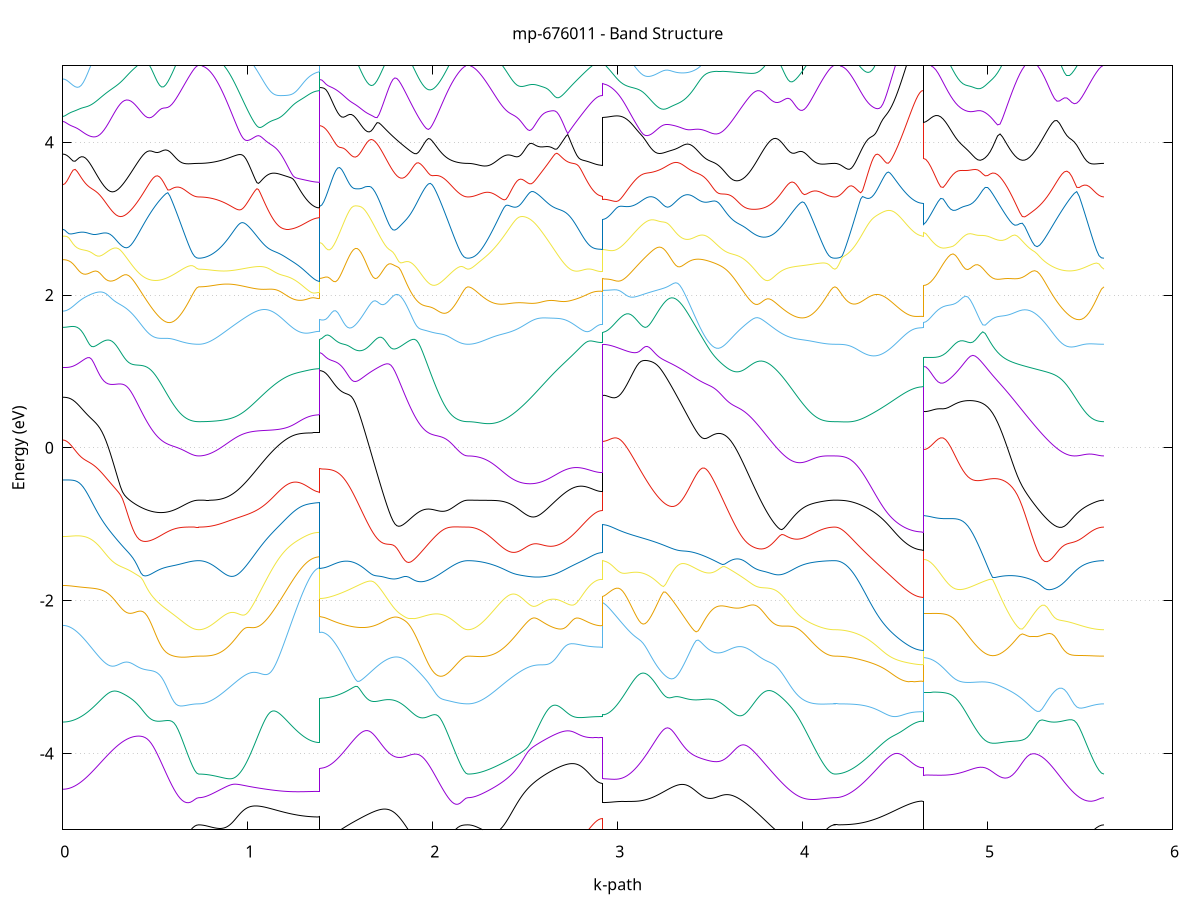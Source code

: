set title 'mp-676011 - Band Structure'
set xlabel 'k-path'
set ylabel 'Energy (eV)'
set grid y
set yrange [-5:5]
set terminal png size 800,600
set output 'mp-676011_bands_gnuplot.png'
plot '-' using 1:2 with lines notitle, '-' using 1:2 with lines notitle, '-' using 1:2 with lines notitle, '-' using 1:2 with lines notitle, '-' using 1:2 with lines notitle, '-' using 1:2 with lines notitle, '-' using 1:2 with lines notitle, '-' using 1:2 with lines notitle, '-' using 1:2 with lines notitle, '-' using 1:2 with lines notitle, '-' using 1:2 with lines notitle, '-' using 1:2 with lines notitle, '-' using 1:2 with lines notitle, '-' using 1:2 with lines notitle, '-' using 1:2 with lines notitle, '-' using 1:2 with lines notitle, '-' using 1:2 with lines notitle, '-' using 1:2 with lines notitle, '-' using 1:2 with lines notitle, '-' using 1:2 with lines notitle, '-' using 1:2 with lines notitle, '-' using 1:2 with lines notitle, '-' using 1:2 with lines notitle, '-' using 1:2 with lines notitle, '-' using 1:2 with lines notitle, '-' using 1:2 with lines notitle, '-' using 1:2 with lines notitle, '-' using 1:2 with lines notitle, '-' using 1:2 with lines notitle, '-' using 1:2 with lines notitle, '-' using 1:2 with lines notitle, '-' using 1:2 with lines notitle
0.000000 -11.403459
0.011133 -11.405559
0.022265 -11.411959
0.033398 -11.422359
0.044531 -11.436459
0.055663 -11.454059
0.066796 -11.474459
0.077929 -11.497459
0.089062 -11.522659
0.100194 -11.549559
0.111327 -11.577859
0.122460 -11.607459
0.133592 -11.637759
0.144725 -11.668859
0.155858 -11.700459
0.166990 -11.732259
0.178123 -11.764259
0.189256 -11.796359
0.200388 -11.828459
0.211521 -11.860359
0.222654 -11.892059
0.233786 -11.923559
0.244919 -11.954659
0.256052 -11.985359
0.267185 -12.015659
0.278317 -12.045559
0.289450 -12.074859
0.300583 -12.103659
0.311715 -12.131959
0.322848 -12.159659
0.333981 -12.186759
0.345113 -12.213259
0.356246 -12.239159
0.367379 -12.264359
0.378511 -12.288959
0.389644 -12.312859
0.400777 -12.336059
0.411910 -12.358559
0.423042 -12.380359
0.434175 -12.401459
0.445308 -12.421859
0.456440 -12.441559
0.467573 -12.460459
0.478706 -12.478659
0.489838 -12.496159
0.500971 -12.512859
0.512104 -12.528859
0.523236 -12.544059
0.534369 -12.558459
0.545502 -12.572159
0.556634 -12.585059
0.567767 -12.597159
0.578900 -12.608559
0.590033 -12.619159
0.601165 -12.628959
0.612298 -12.638059
0.623431 -12.646259
0.634563 -12.653759
0.645696 -12.660459
0.656829 -12.666359
0.667961 -12.671559
0.679094 -12.675859
0.690227 -12.679459
0.701359 -12.682159
0.712492 -12.684159
0.723625 -12.685359
0.734758 -12.685759
0.734758 -12.685759
0.743269 -12.685559
0.751780 -12.684959
0.760291 -12.683959
0.768802 -12.682559
0.777313 -12.680759
0.785824 -12.678659
0.794335 -12.676059
0.802846 -12.673059
0.811357 -12.669759
0.819868 -12.666059
0.828379 -12.661859
0.836891 -12.657359
0.845402 -12.652459
0.853913 -12.647259
0.862424 -12.641559
0.870935 -12.635559
0.879446 -12.629159
0.887957 -12.622359
0.896468 -12.615259
0.904979 -12.607759
0.913490 -12.599859
0.922001 -12.591659
0.930513 -12.583059
0.939024 -12.574159
0.947535 -12.564859
0.956046 -12.555259
0.964557 -12.545359
0.973068 -12.535059
0.981579 -12.524559
0.990090 -12.513659
0.998601 -12.502459
1.007112 -12.490959
1.015623 -12.479159
1.024135 -12.467159
1.032646 -12.454859
1.041157 -12.442259
1.049668 -12.429459
1.058179 -12.416359
1.066690 -12.403059
1.075201 -12.389559
1.083712 -12.375859
1.092223 -12.362059
1.100734 -12.347959
1.109245 -12.333859
1.117756 -12.319559
1.126268 -12.305159
1.134779 -12.290659
1.143290 -12.276059
1.151801 -12.261459
1.160312 -12.246859
1.168823 -12.232259
1.177334 -12.217659
1.185845 -12.203159
1.194356 -12.188759
1.202867 -12.174559
1.211378 -12.160459
1.219890 -12.146559
1.228401 -12.132959
1.236912 -12.119659
1.245423 -12.106659
1.253934 -12.094059
1.262445 -12.081859
1.270956 -12.070159
1.279467 -12.059059
1.287978 -12.048459
1.296489 -12.038459
1.305000 -12.029159
1.313511 -12.020559
1.322023 -12.012659
1.330534 -12.005659
1.339045 -11.999459
1.347556 -11.994159
1.356067 -11.989759
1.364578 -11.986359
1.373089 -11.983859
1.381600 -11.982359
1.390111 -11.981859
1.390111 -10.797059
1.400777 -10.816959
1.411443 -10.856559
1.422110 -10.900759
1.432776 -10.946159
1.443442 -10.991759
1.454108 -11.037259
1.464774 -11.082359
1.475440 -11.127159
1.486106 -11.171459
1.496772 -11.215259
1.507438 -11.258559
1.518104 -11.301259
1.528770 -11.343459
1.539436 -11.385059
1.550102 -11.426159
1.560768 -11.466659
1.571435 -11.506459
1.582101 -11.545759
1.592767 -11.584459
1.603433 -11.622559
1.614099 -11.659959
1.624765 -11.696859
1.635431 -11.733059
1.646097 -11.768659
1.656763 -11.803559
1.667429 -11.837959
1.678095 -11.871559
1.688761 -11.904659
1.699427 -11.937059
1.710094 -11.968759
1.720760 -11.999859
1.731426 -12.030259
1.742092 -12.060059
1.752758 -12.089159
1.763424 -12.117559
1.774090 -12.145259
1.784756 -12.172359
1.795422 -12.198759
1.806088 -12.224559
1.816754 -12.249559
1.827420 -12.273959
1.838086 -12.297659
1.848752 -12.320659
1.859419 -12.342959
1.870085 -12.364659
1.880751 -12.385559
1.891417 -12.405759
1.902083 -12.425359
1.912749 -12.444159
1.923415 -12.462359
1.934081 -12.479759
1.944747 -12.496559
1.955413 -12.512559
1.966079 -12.527859
1.976745 -12.542559
1.987411 -12.556459
1.998078 -12.569659
2.008744 -12.582159
2.019410 -12.593959
2.030076 -12.605059
2.040742 -12.615459
2.051408 -12.625159
2.062074 -12.634059
2.072740 -12.642359
2.083406 -12.649859
2.094072 -12.656659
2.104738 -12.662759
2.115404 -12.668159
2.126070 -12.672859
2.136737 -12.676759
2.147403 -12.679959
2.158069 -12.682459
2.168735 -12.684259
2.179401 -12.685359
2.190067 -12.685759
2.190067 -12.685759
2.199887 -12.685459
2.209707 -12.684659
2.219527 -12.683259
2.229347 -12.681459
2.239167 -12.678959
2.248987 -12.676059
2.258807 -12.672559
2.268627 -12.668459
2.278446 -12.663959
2.288266 -12.658759
2.298086 -12.653159
2.307906 -12.646959
2.317726 -12.640259
2.327546 -12.633059
2.337366 -12.625359
2.347186 -12.617059
2.357006 -12.608259
2.366826 -12.598959
2.376646 -12.589059
2.386466 -12.578759
2.396286 -12.567859
2.406106 -12.556559
2.415926 -12.544659
2.425746 -12.532259
2.435566 -12.519459
2.445386 -12.506059
2.455206 -12.492259
2.465026 -12.477959
2.474846 -12.463159
2.484666 -12.447859
2.494485 -12.432159
2.504305 -12.415959
2.514125 -12.399359
2.523945 -12.382259
2.533765 -12.364759
2.543585 -12.346859
2.553405 -12.328559
2.563225 -12.309759
2.573045 -12.290659
2.582865 -12.271159
2.592685 -12.251259
2.602505 -12.231059
2.612325 -12.210459
2.622145 -12.189559
2.631965 -12.168459
2.641785 -12.146959
2.651605 -12.125259
2.661425 -12.103259
2.671245 -12.081159
2.681065 -12.058759
2.690885 -12.036359
2.700705 -12.013759
2.710524 -11.991159
2.720344 -11.968459
2.730164 -11.945859
2.739984 -11.923259
2.749804 -11.900959
2.759624 -11.878759
2.769444 -11.856859
2.779264 -11.835459
2.789084 -11.814459
2.798904 -11.794159
2.808724 -11.774459
2.818544 -11.755759
2.828364 -11.737959
2.838184 -11.721459
2.848004 -11.706259
2.857824 -11.692559
2.867644 -11.680559
2.877464 -11.670459
2.887284 -11.662459
2.897104 -11.656559
2.906924 -11.653059
2.916744 -11.651859
2.916744 -10.986559
2.927778 -10.986559
2.938813 -10.986259
2.949847 -10.985759
2.960882 -10.985159
2.971916 -10.984359
2.982951 -10.983359
2.993985 -10.982259
3.005020 -10.980959
3.016054 -10.979559
3.027089 -10.978059
3.038124 -10.976459
3.049158 -10.974759
3.060193 -10.973059
3.071227 -10.971359
3.082262 -10.969559
3.093296 -10.967959
3.104331 -10.966459
3.115365 -10.965059
3.126400 -10.963859
3.137434 -10.962959
3.148469 -10.962459
3.159504 -10.962359
3.170538 -10.962859
3.181573 -10.963959
3.192607 -10.965759
3.203642 -10.968359
3.214676 -10.971859
3.225711 -10.976459
3.236745 -10.982259
3.247780 -10.989259
3.258814 -10.997659
3.269849 -11.007459
3.280884 -11.018759
3.291918 -11.031659
3.302953 -11.046159
3.313987 -11.062259
3.325022 -11.079959
3.336056 -11.099159
3.347091 -11.119859
3.358125 -11.142059
3.369160 -11.165559
3.380194 -11.190259
3.391229 -11.216159
3.402264 -11.243059
3.413298 -11.270959
3.424333 -11.299559
3.435367 -11.328959
3.446402 -11.358959
3.457436 -11.389459
3.468471 -11.420359
3.479505 -11.451659
3.490540 -11.483259
3.501574 -11.514959
3.512609 -11.546859
3.523644 -11.578859
3.534678 -11.610759
3.545713 -11.642659
3.556747 -11.674559
3.567782 -11.706259
3.578816 -11.737759
3.589851 -11.769059
3.600885 -11.800159
3.611920 -11.830959
3.622954 -11.861459
3.633989 -11.891659
3.645024 -11.921459
3.656058 -11.950859
3.667093 -11.979859
3.678127 -12.008459
3.689162 -12.036559
3.700196 -12.064259
3.711231 -12.091459
3.722265 -12.118159
3.733300 -12.144359
3.744335 -12.170059
3.755369 -12.195259
3.766404 -12.219859
3.777438 -12.243959
3.788473 -12.267459
3.799507 -12.290359
3.810542 -12.312659
3.821576 -12.334459
3.832611 -12.355559
3.843645 -12.376059
3.854680 -12.396059
3.865715 -12.415359
3.876749 -12.433959
3.887784 -12.452059
3.898818 -12.469459
3.909853 -12.486159
3.920887 -12.502259
3.931922 -12.517759
3.942956 -12.532559
3.953991 -12.546659
3.965025 -12.560159
3.976060 -12.572859
3.987095 -12.585059
3.998129 -12.596459
4.009164 -12.607259
4.020198 -12.617259
4.031233 -12.626659
4.042267 -12.635359
4.053302 -12.643459
4.064336 -12.650759
4.075371 -12.657359
4.086405 -12.663359
4.097440 -12.668559
4.108475 -12.673159
4.119509 -12.676959
4.130544 -12.680159
4.141578 -12.682559
4.152613 -12.684359
4.163647 -12.685359
4.174682 -12.685759
4.174682 -12.685759
4.184645 -12.685459
4.194609 -12.684759
4.204572 -12.683559
4.214536 -12.681759
4.224499 -12.679559
4.234463 -12.676959
4.244426 -12.673759
4.254389 -12.670059
4.264353 -12.665959
4.274316 -12.661459
4.284280 -12.656359
4.294243 -12.650959
4.304207 -12.644959
4.314170 -12.638659
4.324134 -12.631859
4.334097 -12.624759
4.344060 -12.617159
4.354024 -12.609259
4.363987 -12.600959
4.373951 -12.592259
4.383914 -12.583359
4.393878 -12.574059
4.403841 -12.564559
4.413805 -12.554759
4.423768 -12.544759
4.433731 -12.534659
4.443695 -12.524259
4.453658 -12.513859
4.463622 -12.503359
4.473585 -12.492859
4.483549 -12.482259
4.493512 -12.471859
4.503476 -12.461559
4.513439 -12.451459
4.523402 -12.441559
4.533366 -12.431959
4.543329 -12.422859
4.553293 -12.414159
4.563256 -12.405959
4.573220 -12.398459
4.583183 -12.391559
4.593147 -12.385359
4.603110 -12.380059
4.613073 -12.375659
4.623037 -12.372159
4.633000 -12.369559
4.642964 -12.368059
4.652927 -12.367559
4.652927 -11.263259
4.666305 -11.264459
4.679682 -11.267859
4.693059 -11.273559
4.706437 -11.281359
4.719814 -11.291159
4.733191 -11.302759
4.746569 -11.315959
4.759946 -11.330559
4.773323 -11.346459
4.786700 -11.363559
4.800078 -11.381759
4.813455 -11.400859
4.826832 -11.420859
4.840210 -11.441659
4.853587 -11.463259
4.866964 -11.485559
4.880342 -11.508659
4.893719 -11.532359
4.907096 -11.556759
4.920474 -11.581859
4.933851 -11.607559
4.947228 -11.633859
4.960606 -11.660759
4.973983 -11.688159
4.987360 -11.716159
5.000738 -11.744659
5.014115 -11.773659
5.027492 -11.802959
5.040870 -11.832559
5.054247 -11.862459
5.067624 -11.892559
5.081002 -11.922859
5.094379 -11.953159
5.107756 -11.983459
5.121134 -12.013659
5.134511 -12.043759
5.147888 -12.073659
5.161266 -12.103259
5.174643 -12.132559
5.188020 -12.161459
5.201398 -12.189959
5.214775 -12.217959
5.228152 -12.245459
5.241530 -12.272359
5.254907 -12.298659
5.268284 -12.324259
5.281662 -12.349259
5.295039 -12.373459
5.308416 -12.396959
5.321794 -12.419659
5.335171 -12.441559
5.348548 -12.462559
5.361926 -12.482759
5.375303 -12.502059
5.388680 -12.520559
5.402058 -12.538059
5.415435 -12.554659
5.428812 -12.570259
5.442190 -12.584959
5.455567 -12.598759
5.468944 -12.611459
5.482322 -12.623259
5.495699 -12.634059
5.509076 -12.643859
5.522454 -12.652559
5.535831 -12.660359
5.549208 -12.667059
5.562586 -12.672759
5.575963 -12.677459
5.589340 -12.681059
5.602718 -12.683659
5.616095 -12.685159
5.629472 -12.685759
e
0.000000 -10.341459
0.011133 -10.338759
0.022265 -10.330659
0.033398 -10.317459
0.044531 -10.299459
0.055663 -10.276959
0.066796 -10.250559
0.077929 -10.220659
0.089062 -10.187659
0.100194 -10.152159
0.111327 -10.114459
0.122460 -10.075059
0.133592 -10.034559
0.144725 -9.993359
0.155858 -9.952159
0.166990 -9.911659
0.178123 -9.872859
0.189256 -9.836859
0.200388 -9.805259
0.211521 -9.779259
0.222654 -9.759859
0.233786 -9.747259
0.244919 -9.740459
0.256052 -9.738459
0.267185 -9.740059
0.278317 -9.744159
0.289450 -9.750059
0.300583 -9.757059
0.311715 -9.764959
0.322848 -9.773259
0.333981 -9.781859
0.345113 -9.790659
0.356246 -9.799359
0.367379 -9.808059
0.378511 -9.816659
0.389644 -9.825059
0.400777 -9.833159
0.411910 -9.841059
0.423042 -9.848759
0.434175 -9.856059
0.445308 -9.863059
0.456440 -9.869859
0.467573 -9.876259
0.478706 -9.882359
0.489838 -9.888059
0.500971 -9.893559
0.512104 -9.898659
0.523236 -9.903459
0.534369 -9.907959
0.545502 -9.912159
0.556634 -9.916059
0.567767 -9.919759
0.578900 -9.923059
0.590033 -9.926159
0.601165 -9.928959
0.612298 -9.931459
0.623431 -9.933759
0.634563 -9.935859
0.645696 -9.937659
0.656829 -9.939159
0.667961 -9.940559
0.679094 -9.941659
0.690227 -9.942659
0.701359 -9.943359
0.712492 -9.943859
0.723625 -9.944159
0.734758 -9.944259
0.734758 -9.944259
0.743269 -9.944159
0.751780 -9.943759
0.760291 -9.943159
0.768802 -9.942259
0.777313 -9.941059
0.785824 -9.939659
0.794335 -9.938059
0.802846 -9.936159
0.811357 -9.933959
0.819868 -9.931559
0.828379 -9.928959
0.836891 -9.926059
0.845402 -9.922959
0.853913 -9.919559
0.862424 -9.915959
0.870935 -9.912159
0.879446 -9.908059
0.887957 -9.903859
0.896468 -9.899359
0.904979 -9.894659
0.913490 -9.889759
0.922001 -9.884559
0.930513 -9.879359
0.939024 -9.873859
0.947535 -9.868159
0.956046 -9.862359
0.964557 -9.856459
0.973068 -9.850359
0.981579 -9.844159
0.990090 -9.837959
0.998601 -9.831559
1.007112 -9.825159
1.015623 -9.818759
1.024135 -9.812459
1.032646 -9.806159
1.041157 -9.800059
1.049668 -9.794059
1.058179 -9.788359
1.066690 -9.782959
1.075201 -9.778059
1.083712 -9.773759
1.092223 -9.770059
1.100734 -9.767359
1.109245 -9.765659
1.117756 -9.765259
1.126268 -9.766459
1.134779 -9.769359
1.143290 -9.774159
1.151801 -9.781059
1.160312 -9.790259
1.168823 -9.801559
1.177334 -9.814859
1.185845 -9.830159
1.194356 -9.846959
1.202867 -9.865059
1.211378 -9.884259
1.219890 -9.904059
1.228401 -9.924259
1.236912 -9.944659
1.245423 -9.964959
1.253934 -9.984959
1.262445 -10.004559
1.270956 -10.023459
1.279467 -10.041659
1.287978 -10.059059
1.296489 -10.075459
1.305000 -10.090659
1.313511 -10.104859
1.322023 -10.117659
1.330534 -10.129159
1.339045 -10.139259
1.347556 -10.147959
1.356067 -10.155159
1.364578 -10.160759
1.373089 -10.164759
1.381600 -10.167159
1.390111 -10.167959
1.390111 -10.697959
1.400777 -10.677459
1.411443 -10.636459
1.422110 -10.589859
1.432776 -10.541059
1.443442 -10.491059
1.454108 -10.440259
1.464774 -10.388859
1.475440 -10.336859
1.486106 -10.284559
1.496772 -10.231859
1.507438 -10.178859
1.518104 -10.125759
1.528770 -10.072859
1.539436 -10.020459
1.550102 -9.969659
1.560768 -9.922759
1.571435 -9.886159
1.582101 -9.867659
1.592767 -9.863859
1.603433 -9.866659
1.614099 -9.871959
1.624765 -9.878559
1.635431 -9.885559
1.646097 -9.892759
1.656763 -9.899959
1.667429 -9.907159
1.678095 -9.914059
1.688761 -9.920859
1.699427 -9.927359
1.710094 -9.933559
1.720760 -9.939459
1.731426 -9.945059
1.742092 -9.950259
1.752758 -9.955159
1.763424 -9.959659
1.774090 -9.963859
1.784756 -9.967659
1.795422 -9.971059
1.806088 -9.974159
1.816754 -9.976759
1.827420 -9.979159
1.838086 -9.981059
1.848752 -9.982659
1.859419 -9.983959
1.870085 -9.984859
1.880751 -9.985459
1.891417 -9.985659
1.902083 -9.985659
1.912749 -9.985259
1.923415 -9.984659
1.934081 -9.983759
1.944747 -9.982659
1.955413 -9.981259
1.966079 -9.979759
1.976745 -9.977959
1.987411 -9.976159
1.998078 -9.974059
2.008744 -9.971959
2.019410 -9.969659
2.030076 -9.967459
2.040742 -9.965059
2.051408 -9.962759
2.062074 -9.960459
2.072740 -9.958259
2.083406 -9.956159
2.094072 -9.954059
2.104738 -9.952159
2.115404 -9.950459
2.126070 -9.948859
2.136737 -9.947459
2.147403 -9.946359
2.158069 -9.945459
2.168735 -9.944759
2.179401 -9.944359
2.190067 -9.944259
2.190067 -9.944259
2.199887 -9.944659
2.209707 -9.945759
2.219527 -9.947559
2.229347 -9.950059
2.239167 -9.953359
2.248987 -9.957259
2.258807 -9.961759
2.268627 -9.966959
2.278446 -9.972759
2.288266 -9.979059
2.298086 -9.985959
2.307906 -9.993359
2.317726 -10.001159
2.327546 -10.009459
2.337366 -10.018159
2.347186 -10.027159
2.357006 -10.036559
2.366826 -10.046159
2.376646 -10.056159
2.386466 -10.066359
2.396286 -10.076859
2.406106 -10.087459
2.415926 -10.098359
2.425746 -10.109359
2.435566 -10.120559
2.445386 -10.131959
2.455206 -10.143359
2.465026 -10.155059
2.474846 -10.166759
2.484666 -10.178659
2.494485 -10.190659
2.504305 -10.202859
2.514125 -10.215059
2.523945 -10.227459
2.533765 -10.240059
2.543585 -10.252759
2.553405 -10.265659
2.563225 -10.278759
2.573045 -10.291959
2.582865 -10.305459
2.592685 -10.319159
2.602505 -10.333159
2.612325 -10.347359
2.622145 -10.361859
2.631965 -10.376659
2.641785 -10.391759
2.651605 -10.407259
2.661425 -10.423059
2.671245 -10.439159
2.681065 -10.455759
2.690885 -10.472559
2.700705 -10.489859
2.710524 -10.507359
2.720344 -10.525259
2.730164 -10.543359
2.739984 -10.561659
2.749804 -10.580259
2.759624 -10.598859
2.769444 -10.617559
2.779264 -10.636059
2.789084 -10.654459
2.798904 -10.672559
2.808724 -10.690159
2.818544 -10.707259
2.828364 -10.723459
2.838184 -10.738759
2.848004 -10.752959
2.857824 -10.765759
2.867644 -10.776959
2.877464 -10.786559
2.887284 -10.794159
2.897104 -10.799759
2.906924 -10.803159
2.916744 -10.804259
2.916744 -10.776459
2.927778 -10.776159
2.938813 -10.775159
2.949847 -10.773459
2.960882 -10.771059
2.971916 -10.768059
2.982951 -10.764359
2.993985 -10.760059
3.005020 -10.755059
3.016054 -10.749559
3.027089 -10.743359
3.038124 -10.736559
3.049158 -10.729259
3.060193 -10.721259
3.071227 -10.712859
3.082262 -10.703959
3.093296 -10.694459
3.104331 -10.684559
3.115365 -10.674259
3.126400 -10.663559
3.137434 -10.652459
3.148469 -10.640959
3.159504 -10.629259
3.170538 -10.617259
3.181573 -10.605059
3.192607 -10.592659
3.203642 -10.580159
3.214676 -10.567559
3.225711 -10.554859
3.236745 -10.542259
3.247780 -10.529659
3.258814 -10.517159
3.269849 -10.504859
3.280884 -10.492659
3.291918 -10.480659
3.302953 -10.468959
3.313987 -10.457459
3.325022 -10.446259
3.336056 -10.435259
3.347091 -10.424559
3.358125 -10.414059
3.369160 -10.403859
3.380194 -10.393859
3.391229 -10.384159
3.402264 -10.374659
3.413298 -10.365359
3.424333 -10.356259
3.435367 -10.347459
3.446402 -10.338759
3.457436 -10.330359
3.468471 -10.322259
3.479505 -10.314259
3.490540 -10.306559
3.501574 -10.299059
3.512609 -10.291859
3.523644 -10.284859
3.534678 -10.278059
3.545713 -10.271459
3.556747 -10.265059
3.567782 -10.258959
3.578816 -10.252959
3.589851 -10.247059
3.600885 -10.241359
3.611920 -10.235759
3.622954 -10.230259
3.633989 -10.224859
3.645024 -10.219559
3.656058 -10.214259
3.667093 -10.208959
3.678127 -10.203759
3.689162 -10.198459
3.700196 -10.193159
3.711231 -10.187759
3.722265 -10.182359
3.733300 -10.176759
3.744335 -10.171159
3.755369 -10.165459
3.766404 -10.159659
3.777438 -10.153659
3.788473 -10.147659
3.799507 -10.141359
3.810542 -10.135059
3.821576 -10.128559
3.832611 -10.121959
3.843645 -10.115159
3.854680 -10.108259
3.865715 -10.101259
3.876749 -10.094159
3.887784 -10.086859
3.898818 -10.079559
3.909853 -10.072159
3.920887 -10.064659
3.931922 -10.057159
3.942956 -10.049659
3.953991 -10.042059
3.965025 -10.034559
3.976060 -10.027159
3.987095 -10.019859
3.998129 -10.012559
4.009164 -10.005559
4.020198 -9.998659
4.031233 -9.992059
4.042267 -9.985659
4.053302 -9.979659
4.064336 -9.973959
4.075371 -9.968659
4.086405 -9.963759
4.097440 -9.959359
4.108475 -9.955459
4.119509 -9.952059
4.130544 -9.949359
4.141578 -9.947159
4.152613 -9.945559
4.163647 -9.944559
4.174682 -9.944259
4.174682 -9.944259
4.184645 -9.946559
4.194609 -9.953559
4.204572 -9.965059
4.214536 -9.980659
4.224499 -9.999959
4.234463 -10.022659
4.244426 -10.048359
4.254389 -10.076559
4.264353 -10.106859
4.274316 -10.138959
4.284280 -10.172559
4.294243 -10.207259
4.304207 -10.242959
4.314170 -10.279259
4.324134 -10.316059
4.334097 -10.353259
4.344060 -10.390559
4.354024 -10.427959
4.363987 -10.465259
4.373951 -10.502359
4.383914 -10.539159
4.393878 -10.575659
4.403841 -10.611659
4.413805 -10.647159
4.423768 -10.682059
4.433731 -10.716359
4.443695 -10.749759
4.453658 -10.782459
4.463622 -10.814259
4.473585 -10.845059
4.483549 -10.874859
4.493512 -10.903559
4.503476 -10.931159
4.513439 -10.957459
4.523402 -10.982459
4.533366 -11.006059
4.543329 -11.028159
4.553293 -11.048759
4.563256 -11.067659
4.573220 -11.084859
4.583183 -11.100259
4.593147 -11.113759
4.603110 -11.125359
4.613073 -11.134959
4.623037 -11.142459
4.633000 -11.147859
4.642964 -11.151059
4.652927 -11.152159
4.652927 -10.563659
4.666305 -10.562459
4.679682 -10.558859
4.693059 -10.553059
4.706437 -10.545159
4.719814 -10.535559
4.733191 -10.524659
4.746569 -10.512759
4.759946 -10.500559
4.773323 -10.488359
4.786700 -10.476859
4.800078 -10.466659
4.813455 -10.458259
4.826832 -10.452259
4.840210 -10.449059
4.853587 -10.448859
4.866964 -10.451659
4.880342 -10.457459
4.893719 -10.465759
4.907096 -10.476059
4.920474 -10.487959
4.933851 -10.500759
4.947228 -10.514059
4.960606 -10.527459
4.973983 -10.540459
4.987360 -10.552859
5.000738 -10.564359
5.014115 -10.574759
5.027492 -10.583859
5.040870 -10.591559
5.054247 -10.597859
5.067624 -10.602559
5.081002 -10.605759
5.094379 -10.607359
5.107756 -10.607359
5.121134 -10.605859
5.134511 -10.602759
5.147888 -10.598159
5.161266 -10.591959
5.174643 -10.584359
5.188020 -10.575259
5.201398 -10.564859
5.214775 -10.552959
5.228152 -10.539859
5.241530 -10.525359
5.254907 -10.509759
5.268284 -10.492859
5.281662 -10.474859
5.295039 -10.455759
5.308416 -10.435659
5.321794 -10.414559
5.335171 -10.392559
5.348548 -10.369659
5.361926 -10.346059
5.375303 -10.321659
5.388680 -10.296759
5.402058 -10.271359
5.415435 -10.245559
5.428812 -10.219459
5.442190 -10.193359
5.455567 -10.167159
5.468944 -10.141259
5.482322 -10.115759
5.495699 -10.090959
5.509076 -10.066959
5.522454 -10.044259
5.535831 -10.023059
5.549208 -10.003659
5.562586 -9.986459
5.575963 -9.971859
5.589340 -9.959959
5.602718 -9.951359
5.616095 -9.946059
5.629472 -9.944259
e
0.000000 -9.332359
0.011133 -9.333359
0.022265 -9.336059
0.033398 -9.340559
0.044531 -9.346759
0.055663 -9.354259
0.066796 -9.362959
0.077929 -9.372559
0.089062 -9.382959
0.100194 -9.393659
0.111327 -9.404659
0.122460 -9.415359
0.133592 -9.425659
0.144725 -9.434959
0.155858 -9.442859
0.166990 -9.448659
0.178123 -9.451559
0.189256 -9.450259
0.200388 -9.443559
0.211521 -9.430159
0.222654 -9.409259
0.233786 -9.380759
0.244919 -9.345559
0.256052 -9.304959
0.267185 -9.260159
0.278317 -9.212559
0.289450 -9.162959
0.300583 -9.112059
0.311715 -9.060759
0.322848 -9.009359
0.333981 -8.958659
0.345113 -8.909159
0.356246 -8.861459
0.367379 -8.816259
0.378511 -8.774159
0.389644 -8.736059
0.400777 -8.702459
0.411910 -8.673859
0.423042 -8.650359
0.434175 -8.631959
0.445308 -8.618359
0.456440 -8.609059
0.467573 -8.603459
0.478706 -8.600959
0.489838 -8.600959
0.500971 -8.603059
0.512104 -8.606759
0.523236 -8.611759
0.534369 -8.617559
0.545502 -8.624159
0.556634 -8.631059
0.567767 -8.638259
0.578900 -8.645559
0.590033 -8.652859
0.601165 -8.659959
0.612298 -8.666759
0.623431 -8.673259
0.634563 -8.679259
0.645696 -8.684859
0.656829 -8.689859
0.667961 -8.694359
0.679094 -8.698159
0.690227 -8.701359
0.701359 -8.703859
0.712492 -8.705659
0.723625 -8.706759
0.734758 -8.707059
0.734758 -8.707059
0.743269 -8.707159
0.751780 -8.707459
0.760291 -8.707859
0.768802 -8.708559
0.777313 -8.709359
0.785824 -8.710359
0.794335 -8.711659
0.802846 -8.713159
0.811357 -8.714959
0.819868 -8.717059
0.828379 -8.719459
0.836891 -8.722159
0.845402 -8.725259
0.853913 -8.728859
0.862424 -8.732959
0.870935 -8.737459
0.879446 -8.742659
0.887957 -8.748459
0.896468 -8.755059
0.904979 -8.762359
0.913490 -8.770559
0.922001 -8.779759
0.930513 -8.789959
0.939024 -8.801359
0.947535 -8.813859
0.956046 -8.827759
0.964557 -8.842959
0.973068 -8.859559
0.981579 -8.877559
0.990090 -8.897059
0.998601 -8.917859
1.007112 -8.940159
1.015623 -8.963659
1.024135 -8.988259
1.032646 -9.013959
1.041157 -9.040559
1.049668 -9.067759
1.058179 -9.095359
1.066690 -9.123259
1.075201 -9.151259
1.083712 -9.178859
1.092223 -9.206059
1.100734 -9.232459
1.109245 -9.257759
1.117756 -9.281659
1.126268 -9.303759
1.134779 -9.323959
1.143290 -9.341859
1.151801 -9.357159
1.160312 -9.369859
1.168823 -9.379759
1.177334 -9.387059
1.185845 -9.391859
1.194356 -9.394359
1.202867 -9.394759
1.211378 -9.393459
1.219890 -9.390759
1.228401 -9.386759
1.236912 -9.381659
1.245423 -9.375859
1.253934 -9.369459
1.262445 -9.362459
1.270956 -9.355259
1.279467 -9.347859
1.287978 -9.340359
1.296489 -9.332859
1.305000 -9.325559
1.313511 -9.318559
1.322023 -9.311959
1.330534 -9.305759
1.339045 -9.300259
1.347556 -9.295359
1.356067 -9.291159
1.364578 -9.287859
1.373089 -9.285459
1.381600 -9.283959
1.390111 -9.283459
1.390111 -9.720059
1.400777 -9.720459
1.411443 -9.721859
1.422110 -9.724059
1.432776 -9.727159
1.443442 -9.730959
1.454108 -9.735559
1.464774 -9.740859
1.475440 -9.746659
1.486106 -9.752959
1.496772 -9.759659
1.507438 -9.766559
1.518104 -9.773459
1.528770 -9.780159
1.539436 -9.786259
1.550102 -9.790459
1.560768 -9.790559
1.571435 -9.780059
1.582101 -9.751159
1.592767 -9.707259
1.603433 -9.656459
1.614099 -9.602659
1.624765 -9.547359
1.635431 -9.491159
1.646097 -9.434359
1.656763 -9.377259
1.667429 -9.319959
1.678095 -9.262459
1.688761 -9.204859
1.699427 -9.147359
1.710094 -9.089959
1.720760 -9.032859
1.731426 -8.976059
1.742092 -8.919759
1.752758 -8.864159
1.763424 -8.809459
1.774090 -8.755959
1.784756 -8.704159
1.795422 -8.654459
1.806088 -8.607559
1.816754 -8.564359
1.827420 -8.525759
1.838086 -8.492959
1.848752 -8.466959
1.859419 -8.448059
1.870085 -8.436159
1.880751 -8.430459
1.891417 -8.430059
1.902083 -8.433759
1.912749 -8.440759
1.923415 -8.450059
1.934081 -8.461259
1.944747 -8.473859
1.955413 -8.487359
1.966079 -8.501559
1.976745 -8.516259
1.987411 -8.531059
1.998078 -8.545959
2.008744 -8.560759
2.019410 -8.575259
2.030076 -8.589459
2.040742 -8.603159
2.051408 -8.616259
2.062074 -8.628759
2.072740 -8.640559
2.083406 -8.651559
2.094072 -8.661759
2.104738 -8.670959
2.115404 -8.679259
2.126070 -8.686459
2.136737 -8.692759
2.147403 -8.697859
2.158069 -8.701859
2.168735 -8.704759
2.179401 -8.706459
2.190067 -8.707059
2.190067 -8.707059
2.199887 -8.706559
2.209707 -8.705059
2.219527 -8.702459
2.229347 -8.698859
2.239167 -8.694359
2.248987 -8.688959
2.258807 -8.682659
2.268627 -8.675459
2.278446 -8.667559
2.288266 -8.658859
2.298086 -8.649559
2.307906 -8.639759
2.317726 -8.629459
2.327546 -8.618859
2.337366 -8.607959
2.347186 -8.596959
2.357006 -8.585959
2.366826 -8.575159
2.376646 -8.564859
2.386466 -8.555159
2.396286 -8.546359
2.406106 -8.539059
2.415926 -8.533459
2.425746 -8.530459
2.435566 -8.530559
2.445386 -8.534559
2.455206 -8.543459
2.465026 -8.557659
2.474846 -8.577359
2.484666 -8.602259
2.494485 -8.631659
2.504305 -8.664559
2.514125 -8.700259
2.523945 -8.737859
2.533765 -8.776659
2.543585 -8.816459
2.553405 -8.856559
2.563225 -8.896959
2.573045 -8.937159
2.582865 -8.977159
2.592685 -9.016759
2.602505 -9.055759
2.612325 -9.094159
2.622145 -9.131759
2.631965 -9.168559
2.641785 -9.204359
2.651605 -9.239259
2.661425 -9.273159
2.671245 -9.305859
2.681065 -9.337459
2.690885 -9.367859
2.700705 -9.396959
2.710524 -9.424759
2.720344 -9.451359
2.730164 -9.476459
2.739984 -9.500359
2.749804 -9.522759
2.759624 -9.543859
2.769444 -9.563559
2.779264 -9.581859
2.789084 -9.598859
2.798904 -9.614459
2.808724 -9.628659
2.818544 -9.641659
2.828364 -9.653259
2.838184 -9.663559
2.848004 -9.672659
2.857824 -9.680459
2.867644 -9.687059
2.877464 -9.692359
2.887284 -9.696559
2.897104 -9.699459
2.906924 -9.701259
2.916744 -9.701859
2.916744 -9.108059
2.927778 -9.109659
2.938813 -9.114459
2.949847 -9.122359
2.960882 -9.133159
2.971916 -9.146859
2.982951 -9.163059
2.993985 -9.181659
3.005020 -9.202259
3.016054 -9.224859
3.027089 -9.248959
3.038124 -9.274559
3.049158 -9.301359
3.060193 -9.329159
3.071227 -9.357759
3.082262 -9.386959
3.093296 -9.416559
3.104331 -9.446459
3.115365 -9.476459
3.126400 -9.506459
3.137434 -9.536059
3.148469 -9.565359
3.159504 -9.594059
3.170538 -9.621959
3.181573 -9.648959
3.192607 -9.674759
3.203642 -9.699259
3.214676 -9.722359
3.225711 -9.743759
3.236745 -9.763359
3.247780 -9.780859
3.258814 -9.796259
3.269849 -9.809359
3.280884 -9.820059
3.291918 -9.828359
3.302953 -9.834059
3.313987 -9.837259
3.325022 -9.837959
3.336056 -9.836059
3.347091 -9.831859
3.358125 -9.825259
3.369160 -9.816459
3.380194 -9.805659
3.391229 -9.792759
3.402264 -9.778159
3.413298 -9.761759
3.424333 -9.743759
3.435367 -9.724359
3.446402 -9.703559
3.457436 -9.681559
3.468471 -9.658359
3.479505 -9.634059
3.490540 -9.608759
3.501574 -9.582559
3.512609 -9.555459
3.523644 -9.527459
3.534678 -9.498759
3.545713 -9.469359
3.556747 -9.439259
3.567782 -9.408559
3.578816 -9.377259
3.589851 -9.345259
3.600885 -9.312859
3.611920 -9.279959
3.622954 -9.246559
3.633989 -9.212759
3.645024 -9.178559
3.656058 -9.144059
3.667093 -9.109259
3.678127 -9.074259
3.689162 -9.039059
3.700196 -9.003759
3.711231 -8.968459
3.722265 -8.933259
3.733300 -8.898259
3.744335 -8.863659
3.755369 -8.829459
3.766404 -8.796059
3.777438 -8.763459
3.788473 -8.732059
3.799507 -8.702159
3.810542 -8.673959
3.821576 -8.647759
3.832611 -8.624059
3.843645 -8.603059
3.854680 -8.585059
3.865715 -8.570259
3.876749 -8.558659
3.887784 -8.550359
3.898818 -8.545059
3.909853 -8.542759
3.920887 -8.542959
3.931922 -8.545559
3.942956 -8.550059
3.953991 -8.556259
3.965025 -8.563859
3.976060 -8.572559
3.987095 -8.582159
3.998129 -8.592259
4.009164 -8.602759
4.020198 -8.613459
4.031233 -8.624159
4.042267 -8.634659
4.053302 -8.644859
4.064336 -8.654659
4.075371 -8.663859
4.086405 -8.672359
4.097440 -8.680159
4.108475 -8.687059
4.119509 -8.693059
4.130544 -8.698059
4.141578 -8.701959
4.152613 -8.704759
4.163647 -8.706459
4.174682 -8.707059
4.174682 -8.707059
4.184645 -8.704259
4.194609 -8.695959
4.204572 -8.682259
4.214536 -8.663459
4.224499 -8.640059
4.234463 -8.612359
4.244426 -8.580859
4.254389 -8.545959
4.264353 -8.508059
4.274316 -8.467559
4.284280 -8.424759
4.294243 -8.380059
4.304207 -8.333659
4.314170 -8.285759
4.324134 -8.236659
4.334097 -8.186459
4.344060 -8.135559
4.354024 -8.083959
4.363987 -8.031859
4.373951 -7.979359
4.383914 -7.926759
4.393878 -7.874259
4.403841 -7.821859
4.413805 -7.769759
4.423768 -7.718259
4.433731 -7.667459
4.443695 -7.617759
4.453658 -7.569259
4.463622 -7.522259
4.473585 -7.477259
4.483549 -7.434659
4.493512 -7.394759
4.503476 -7.358059
4.513439 -7.325059
4.523402 -7.296059
4.533366 -7.271359
4.543329 -7.250759
4.553293 -7.233959
4.563256 -7.220559
4.573220 -7.209959
4.583183 -7.201659
4.593147 -7.195159
4.603110 -7.190259
4.613073 -7.186559
4.623037 -7.183859
4.633000 -7.182059
4.642964 -7.180959
4.652927 -7.180659
4.652927 -9.480059
4.666305 -9.483159
4.679682 -9.492159
4.693059 -9.506459
4.706437 -9.525259
4.719814 -9.547459
4.733191 -9.571859
4.746569 -9.597459
4.759946 -9.623059
4.773323 -9.647659
4.786700 -9.670359
4.800078 -9.690059
4.813455 -9.705959
4.826832 -9.717259
4.840210 -9.723459
4.853587 -9.724059
4.866964 -9.718859
4.880342 -9.707959
4.893719 -9.691659
4.907096 -9.670259
4.920474 -9.644159
4.933851 -9.613959
4.947228 -9.580159
4.960606 -9.543059
4.973983 -9.503059
4.987360 -9.460559
5.000738 -9.415859
5.014115 -9.368959
5.027492 -9.320359
5.040870 -9.270059
5.054247 -9.218359
5.067624 -9.165259
5.081002 -9.110959
5.094379 -9.055659
5.107756 -8.999359
5.121134 -8.942259
5.134511 -8.884559
5.147888 -8.826359
5.161266 -8.767759
5.174643 -8.709059
5.188020 -8.650459
5.201398 -8.592159
5.214775 -8.534659
5.228152 -8.478259
5.241530 -8.423559
5.254907 -8.371259
5.268284 -8.322159
5.281662 -8.277459
5.295039 -8.238459
5.308416 -8.206659
5.321794 -8.183559
5.335171 -8.170259
5.348548 -8.167259
5.361926 -8.174059
5.375303 -8.189459
5.388680 -8.212059
5.402058 -8.240159
5.415435 -8.272359
5.428812 -8.307459
5.442190 -8.344359
5.455567 -8.382259
5.468944 -8.420459
5.482322 -8.458159
5.495699 -8.494959
5.509076 -8.530359
5.522454 -8.563759
5.535831 -8.594659
5.549208 -8.622659
5.562586 -8.647359
5.575963 -8.668259
5.589340 -8.684959
5.602718 -8.697159
5.616095 -8.704559
5.629472 -8.707059
e
0.000000 -8.693159
0.011133 -8.691859
0.022265 -8.687759
0.033398 -8.681159
0.044531 -8.672059
0.055663 -8.660659
0.066796 -8.647259
0.077929 -8.632059
0.089062 -8.615259
0.100194 -8.597059
0.111327 -8.577659
0.122460 -8.557359
0.133592 -8.536259
0.144725 -8.514759
0.155858 -8.492759
0.166990 -8.470559
0.178123 -8.448459
0.189256 -8.426359
0.200388 -8.404659
0.211521 -8.383359
0.222654 -8.362559
0.233786 -8.342559
0.244919 -8.323359
0.256052 -8.305059
0.267185 -8.287759
0.278317 -8.271359
0.289450 -8.255959
0.300583 -8.241359
0.311715 -8.227459
0.322848 -8.213959
0.333981 -8.200659
0.345113 -8.186959
0.356246 -8.172459
0.367379 -8.156459
0.378511 -8.138259
0.389644 -8.117159
0.400777 -8.092459
0.411910 -8.063759
0.423042 -8.030759
0.434175 -7.993459
0.445308 -7.952259
0.456440 -7.907559
0.467573 -7.860059
0.478706 -7.810259
0.489838 -7.758959
0.500971 -7.706559
0.512104 -7.653859
0.523236 -7.601259
0.534369 -7.549259
0.545502 -7.498359
0.556634 -7.449059
0.567767 -7.401759
0.578900 -7.356859
0.590033 -7.314659
0.601165 -7.275459
0.612298 -7.239359
0.623431 -7.206459
0.634563 -7.176759
0.645696 -7.150359
0.656829 -7.127259
0.667961 -7.107159
0.679094 -7.090359
0.690227 -7.076559
0.701359 -7.065759
0.712492 -7.058159
0.723625 -7.053559
0.734758 -7.052059
0.734758 -7.052059
0.743269 -7.056659
0.751780 -7.070159
0.760291 -7.091559
0.768802 -7.119359
0.777313 -7.152359
0.785824 -7.189159
0.794335 -7.228959
0.802846 -7.270959
0.811357 -7.314559
0.819868 -7.359459
0.828379 -7.405059
0.836891 -7.451259
0.845402 -7.497659
0.853913 -7.544159
0.862424 -7.590659
0.870935 -7.636759
0.879446 -7.682559
0.887957 -7.727759
0.896468 -7.772259
0.904979 -7.816059
0.913490 -7.858859
0.922001 -7.900659
0.930513 -7.941259
0.939024 -7.980559
0.947535 -8.018459
0.956046 -8.054959
0.964557 -8.089759
0.973068 -8.122959
0.981579 -8.154459
0.990090 -8.184259
0.998601 -8.212259
1.007112 -8.238559
1.015623 -8.263159
1.024135 -8.286159
1.032646 -8.307759
1.041157 -8.327859
1.049668 -8.346759
1.058179 -8.364559
1.066690 -8.381259
1.075201 -8.397159
1.083712 -8.412259
1.092223 -8.426759
1.100734 -8.440659
1.109245 -8.454159
1.117756 -8.467259
1.126268 -8.480059
1.134779 -8.492659
1.143290 -8.505059
1.151801 -8.517359
1.160312 -8.529559
1.168823 -8.541759
1.177334 -8.553759
1.185845 -8.565859
1.194356 -8.577859
1.202867 -8.589859
1.211378 -8.601859
1.219890 -8.613759
1.228401 -8.625559
1.236912 -8.637359
1.245423 -8.649059
1.253934 -8.660559
1.262445 -8.671859
1.270956 -8.682859
1.279467 -8.693659
1.287978 -8.704059
1.296489 -8.714059
1.305000 -8.723559
1.313511 -8.732459
1.322023 -8.740759
1.330534 -8.748359
1.339045 -8.755159
1.347556 -8.761059
1.356067 -8.765959
1.364578 -8.769959
1.373089 -8.772759
1.381600 -8.774459
1.390111 -8.775059
1.390111 -8.689659
1.400777 -8.688659
1.411443 -8.685859
1.422110 -8.681059
1.432776 -8.674559
1.443442 -8.666159
1.454108 -8.656059
1.464774 -8.644359
1.475440 -8.631059
1.486106 -8.616359
1.496772 -8.600259
1.507438 -8.582859
1.518104 -8.564359
1.528770 -8.544859
1.539436 -8.524359
1.550102 -8.503059
1.560768 -8.481059
1.571435 -8.458559
1.582101 -8.435659
1.592767 -8.412559
1.603433 -8.389259
1.614099 -8.366059
1.624765 -8.343159
1.635431 -8.320659
1.646097 -8.298959
1.656763 -8.278059
1.667429 -8.258459
1.678095 -8.240159
1.688761 -8.223359
1.699427 -8.208259
1.710094 -8.194759
1.720760 -8.183059
1.731426 -8.172859
1.742092 -8.164159
1.752758 -8.156759
1.763424 -8.150459
1.774090 -8.144959
1.784756 -8.139959
1.795422 -8.134859
1.806088 -8.128859
1.816754 -8.121259
1.827420 -8.110959
1.838086 -8.096759
1.848752 -8.077759
1.859419 -8.053359
1.870085 -8.023759
1.880751 -7.989759
1.891417 -7.952159
1.902083 -7.912159
1.912749 -7.870459
1.923415 -7.827859
1.934081 -7.784959
1.944747 -7.742159
1.955413 -7.699559
1.966079 -7.657559
1.976745 -7.616159
1.987411 -7.575459
1.998078 -7.535459
2.008744 -7.496259
2.019410 -7.457859
2.030076 -7.420359
2.040742 -7.383559
2.051408 -7.347759
2.062074 -7.312859
2.072740 -7.279059
2.083406 -7.246459
2.094072 -7.215259
2.104738 -7.185559
2.115404 -7.157859
2.126070 -7.132359
2.136737 -7.109559
2.147403 -7.089859
2.158069 -7.073759
2.168735 -7.061859
2.179401 -7.054459
2.190067 -7.052059
2.190067 -7.052059
2.199887 -7.056959
2.209707 -7.071259
2.219527 -7.093959
2.229347 -7.123459
2.239167 -7.158459
2.248987 -7.197659
2.258807 -7.240059
2.268627 -7.284959
2.278446 -7.331759
2.288266 -7.379859
2.298086 -7.429059
2.307906 -7.478859
2.317726 -7.529259
2.327546 -7.579859
2.337366 -7.630459
2.347186 -7.680959
2.357006 -7.731159
2.366826 -7.780759
2.376646 -7.829759
2.386466 -7.877759
2.396286 -7.924459
2.406106 -7.969459
2.415926 -8.012459
2.425746 -8.052659
2.435566 -8.089459
2.445386 -8.122159
2.455206 -8.149859
2.465026 -8.172159
2.474846 -8.188759
2.484666 -8.200159
2.494485 -8.206959
2.504305 -8.210159
2.514125 -8.210659
2.523945 -8.209159
2.533765 -8.206359
2.543585 -8.202759
2.553405 -8.198659
2.563225 -8.194459
2.573045 -8.190159
2.582865 -8.186059
2.592685 -8.182359
2.602505 -8.178959
2.612325 -8.176059
2.622145 -8.173559
2.631965 -8.171659
2.641785 -8.170159
2.651605 -8.169259
2.661425 -8.168759
2.671245 -8.168859
2.681065 -8.169259
2.690885 -8.170159
2.700705 -8.171359
2.710524 -8.172959
2.720344 -8.174859
2.730164 -8.176959
2.739984 -8.179259
2.749804 -8.181759
2.759624 -8.184359
2.769444 -8.186959
2.779264 -8.189659
2.789084 -8.192359
2.798904 -8.194959
2.808724 -8.197559
2.818544 -8.199959
2.828364 -8.202259
2.838184 -8.204359
2.848004 -8.206359
2.857824 -8.208059
2.867644 -8.209559
2.877464 -8.210759
2.887284 -8.211759
2.897104 -8.212459
2.906924 -8.212959
2.916744 -8.213059
2.916744 -8.562759
2.927778 -8.563359
2.938813 -8.565159
2.949847 -8.568159
2.960882 -8.572359
2.971916 -8.577859
2.982951 -8.584559
2.993985 -8.592459
3.005020 -8.601559
3.016054 -8.611759
3.027089 -8.622959
3.038124 -8.635059
3.049158 -8.648059
3.060193 -8.661759
3.071227 -8.676059
3.082262 -8.690859
3.093296 -8.706159
3.104331 -8.721659
3.115365 -8.737459
3.126400 -8.753359
3.137434 -8.769159
3.148469 -8.785059
3.159504 -8.800659
3.170538 -8.816059
3.181573 -8.831259
3.192607 -8.845959
3.203642 -8.860259
3.214676 -8.874059
3.225711 -8.887359
3.236745 -8.899959
3.247780 -8.911859
3.258814 -8.923059
3.269849 -8.933459
3.280884 -8.943059
3.291918 -8.951759
3.302953 -8.959559
3.313987 -8.966359
3.325022 -8.972059
3.336056 -8.976759
3.347091 -8.980259
3.358125 -8.982659
3.369160 -8.983859
3.380194 -8.983859
3.391229 -8.982559
3.402264 -8.979859
3.413298 -8.975959
3.424333 -8.970659
3.435367 -8.963959
3.446402 -8.955859
3.457436 -8.946359
3.468471 -8.935359
3.479505 -8.923059
3.490540 -8.909359
3.501574 -8.894259
3.512609 -8.877759
3.523644 -8.859959
3.534678 -8.840859
3.545713 -8.820559
3.556747 -8.798959
3.567782 -8.776259
3.578816 -8.752359
3.589851 -8.727559
3.600885 -8.701759
3.611920 -8.675059
3.622954 -8.647659
3.633989 -8.619459
3.645024 -8.590759
3.656058 -8.561659
3.667093 -8.532059
3.678127 -8.502259
3.689162 -8.472459
3.700196 -8.442559
3.711231 -8.412959
3.722265 -8.383559
3.733300 -8.354659
3.744335 -8.326359
3.755369 -8.298659
3.766404 -8.271659
3.777438 -8.245459
3.788473 -8.219759
3.799507 -8.194759
3.810542 -8.170059
3.821576 -8.145359
3.832611 -8.120459
3.843645 -8.094959
3.854680 -8.068459
3.865715 -8.040759
3.876749 -8.011459
3.887784 -7.980459
3.898818 -7.947859
3.909853 -7.913359
3.920887 -7.877359
3.931922 -7.839859
3.942956 -7.800959
3.953991 -7.760859
3.965025 -7.719759
3.976060 -7.677859
3.987095 -7.635259
3.998129 -7.592059
4.009164 -7.548559
4.020198 -7.504859
4.031233 -7.461159
4.042267 -7.417559
4.053302 -7.374459
4.064336 -7.331859
4.075371 -7.290259
4.086405 -7.249859
4.097440 -7.211159
4.108475 -7.174759
4.119509 -7.141359
4.130544 -7.111659
4.141578 -7.086859
4.152613 -7.067959
4.163647 -7.056059
4.174682 -7.052059
4.174682 -7.052059
4.184645 -7.052059
4.194609 -7.052159
4.204572 -7.052459
4.214536 -7.052759
4.224499 -7.053159
4.234463 -7.053659
4.244426 -7.054259
4.254389 -7.054959
4.264353 -7.055659
4.274316 -7.056359
4.284280 -7.057159
4.294243 -7.057959
4.304207 -7.058759
4.314170 -7.059559
4.324134 -7.060259
4.334097 -7.061059
4.344060 -7.061659
4.354024 -7.062259
4.363987 -7.062759
4.373951 -7.063059
4.383914 -7.063159
4.393878 -7.063159
4.403841 -7.062759
4.413805 -7.062159
4.423768 -7.061159
4.433731 -7.059659
4.443695 -7.057659
4.453658 -7.054959
4.463622 -7.051459
4.473585 -7.046859
4.483549 -7.041059
4.493512 -7.033759
4.503476 -7.024659
4.513439 -7.013459
4.523402 -7.000159
4.533366 -6.984659
4.543329 -6.967459
4.553293 -6.948859
4.563256 -6.929659
4.573220 -6.910659
4.583183 -6.892459
4.593147 -6.875659
4.603110 -6.860859
4.613073 -6.848459
4.623037 -6.838559
4.633000 -6.831359
4.642964 -6.827059
4.652927 -6.825659
4.652927 -8.472859
4.666305 -8.468859
4.679682 -8.456959
4.693059 -8.437959
4.706437 -8.412559
4.719814 -8.381859
4.733191 -8.346859
4.746569 -8.308759
4.759946 -8.268359
4.773323 -8.226659
4.786700 -8.184459
4.800078 -8.142359
4.813455 -8.101059
4.826832 -8.060959
4.840210 -8.022559
4.853587 -7.986059
4.866964 -7.951559
4.880342 -7.919359
4.893719 -7.889259
4.907096 -7.861259
4.920474 -7.835259
4.933851 -7.811059
4.947228 -7.788459
4.960606 -7.767259
4.973983 -7.747359
4.987360 -7.728659
5.000738 -7.710759
5.014115 -7.693759
5.027492 -7.677459
5.040870 -7.661859
5.054247 -7.646759
5.067624 -7.632259
5.081002 -7.618259
5.094379 -7.604759
5.107756 -7.591859
5.121134 -7.579459
5.134511 -7.567859
5.147888 -7.556959
5.161266 -7.547059
5.174643 -7.538259
5.188020 -7.530859
5.201398 -7.524859
5.214775 -7.520759
5.228152 -7.518459
5.241530 -7.518259
5.254907 -7.519759
5.268284 -7.522659
5.281662 -7.525959
5.295039 -7.528459
5.308416 -7.528459
5.321794 -7.524159
5.335171 -7.514159
5.348548 -7.497759
5.361926 -7.475059
5.375303 -7.446959
5.388680 -7.415059
5.402058 -7.380659
5.415435 -7.345259
5.428812 -7.310159
5.442190 -7.276159
5.455567 -7.244059
5.468944 -7.214359
5.482322 -7.187159
5.495699 -7.162659
5.509076 -7.140859
5.522454 -7.121559
5.535831 -7.104959
5.549208 -7.090659
5.562586 -7.078759
5.575963 -7.069059
5.589340 -7.061559
5.602718 -7.056259
5.616095 -7.053059
5.629472 -7.052059
e
0.000000 -7.303759
0.011133 -7.303759
0.022265 -7.303859
0.033398 -7.303859
0.044531 -7.303959
0.055663 -7.304059
0.066796 -7.304159
0.077929 -7.304359
0.089062 -7.304459
0.100194 -7.304659
0.111327 -7.304759
0.122460 -7.304959
0.133592 -7.305059
0.144725 -7.305259
0.155858 -7.305359
0.166990 -7.305359
0.178123 -7.305359
0.189256 -7.305159
0.200388 -7.304859
0.211521 -7.304259
0.222654 -7.303359
0.233786 -7.302159
0.244919 -7.300459
0.256052 -7.298059
0.267185 -7.295159
0.278317 -7.291359
0.289450 -7.286759
0.300583 -7.281159
0.311715 -7.274459
0.322848 -7.266759
0.333981 -7.258059
0.345113 -7.248159
0.356246 -7.237159
0.367379 -7.225159
0.378511 -7.212059
0.389644 -7.198059
0.400777 -7.183059
0.411910 -7.167259
0.423042 -7.150559
0.434175 -7.133059
0.445308 -7.114759
0.456440 -7.095659
0.467573 -7.075759
0.478706 -7.055059
0.489838 -7.033459
0.500971 -7.010959
0.512104 -6.987559
0.523236 -6.963159
0.534369 -6.937559
0.545502 -6.910959
0.556634 -6.883259
0.567767 -6.854359
0.578900 -6.824659
0.590033 -6.794259
0.601165 -6.763459
0.612298 -6.732959
0.623431 -6.703159
0.634563 -6.674959
0.645696 -6.648859
0.656829 -6.625659
0.667961 -6.605659
0.679094 -6.589159
0.690227 -6.576059
0.701359 -6.566259
0.712492 -6.559459
0.723625 -6.555559
0.734758 -6.554259
0.734758 -6.554259
0.743269 -6.551459
0.751780 -6.543659
0.760291 -6.532059
0.768802 -6.517959
0.777313 -6.502859
0.785824 -6.488159
0.794335 -6.474659
0.802846 -6.463159
0.811357 -6.453859
0.819868 -6.447159
0.828379 -6.442959
0.836891 -6.441259
0.845402 -6.441659
0.853913 -6.444259
0.862424 -6.448659
0.870935 -6.454759
0.879446 -6.462259
0.887957 -6.471159
0.896468 -6.481159
0.904979 -6.492159
0.913490 -6.504059
0.922001 -6.516759
0.930513 -6.530159
0.939024 -6.544159
0.947535 -6.558559
0.956046 -6.573459
0.964557 -6.588659
0.973068 -6.604159
0.981579 -6.619859
0.990090 -6.635759
0.998601 -6.651759
1.007112 -6.667759
1.015623 -6.683759
1.024135 -6.699659
1.032646 -6.715459
1.041157 -6.731159
1.049668 -6.746659
1.058179 -6.761859
1.066690 -6.776859
1.075201 -6.791559
1.083712 -6.805959
1.092223 -6.819959
1.100734 -6.833659
1.109245 -6.846859
1.117756 -6.859759
1.126268 -6.872159
1.134779 -6.884159
1.143290 -6.895659
1.151801 -6.906659
1.160312 -6.917259
1.168823 -6.927359
1.177334 -6.936959
1.185845 -6.946059
1.194356 -6.954759
1.202867 -6.962959
1.211378 -6.970659
1.219890 -6.977959
1.228401 -6.984759
1.236912 -6.991059
1.245423 -6.997059
1.253934 -7.002559
1.262445 -7.007659
1.270956 -7.012359
1.279467 -7.016659
1.287978 -7.020659
1.296489 -7.024259
1.305000 -7.027459
1.313511 -7.030359
1.322023 -7.032959
1.330534 -7.035159
1.339045 -7.037059
1.347556 -7.038659
1.356067 -7.039959
1.364578 -7.041059
1.373089 -7.041759
1.381600 -7.042159
1.390111 -7.042359
1.390111 -8.282959
1.400777 -8.282659
1.411443 -8.281759
1.422110 -8.280359
1.432776 -8.278359
1.443442 -8.275759
1.454108 -8.272659
1.464774 -8.268959
1.475440 -8.264659
1.486106 -8.259859
1.496772 -8.254459
1.507438 -8.248459
1.518104 -8.241959
1.528770 -8.234859
1.539436 -8.227159
1.550102 -8.218959
1.560768 -8.210159
1.571435 -8.200759
1.582101 -8.190759
1.592767 -8.180059
1.603433 -8.168859
1.614099 -8.156859
1.624765 -8.144059
1.635431 -8.130459
1.646097 -8.115959
1.656763 -8.100359
1.667429 -8.083759
1.678095 -8.065959
1.688761 -8.046859
1.699427 -8.026659
1.710094 -8.005259
1.720760 -7.982659
1.731426 -7.959159
1.742092 -7.934659
1.752758 -7.909359
1.763424 -7.883259
1.774090 -7.856459
1.784756 -7.828859
1.795422 -7.800459
1.806088 -7.771359
1.816754 -7.741459
1.827420 -7.710559
1.838086 -7.678859
1.848752 -7.646159
1.859419 -7.612359
1.870085 -7.577459
1.880751 -7.541359
1.891417 -7.503959
1.902083 -7.465359
1.912749 -7.425359
1.923415 -7.384059
1.934081 -7.341359
1.944747 -7.297459
1.955413 -7.252459
1.966079 -7.206359
1.976745 -7.159359
1.987411 -7.111759
1.998078 -7.063659
2.008744 -7.015359
2.019410 -6.967259
2.030076 -6.919559
2.040742 -6.872859
2.051408 -6.827359
2.062074 -6.783759
2.072740 -6.742659
2.083406 -6.704459
2.094072 -6.670059
2.104738 -6.639859
2.115404 -6.614559
2.126070 -6.594259
2.136737 -6.578959
2.147403 -6.568059
2.158069 -6.561059
2.168735 -6.556959
2.179401 -6.554859
2.190067 -6.554259
2.190067 -6.554259
2.199887 -6.551659
2.209707 -6.544559
2.219527 -6.533959
2.229347 -6.521459
2.239167 -6.508459
2.248987 -6.496159
2.258807 -6.485359
2.268627 -6.476659
2.278446 -6.470259
2.288266 -6.466159
2.298086 -6.464359
2.307906 -6.464759
2.317726 -6.467059
2.327546 -6.471059
2.337366 -6.476459
2.347186 -6.483259
2.357006 -6.491159
2.366826 -6.499959
2.376646 -6.509559
2.386466 -6.519759
2.396286 -6.530559
2.406106 -6.541659
2.415926 -6.553159
2.425746 -6.564859
2.435566 -6.576759
2.445386 -6.588659
2.455206 -6.600559
2.465026 -6.612359
2.474846 -6.624059
2.484666 -6.635659
2.494485 -6.646959
2.504305 -6.658059
2.514125 -6.668859
2.523945 -6.679359
2.533765 -6.689559
2.543585 -6.699459
2.553405 -6.708959
2.563225 -6.718159
2.573045 -6.726959
2.582865 -6.735459
2.592685 -6.743659
2.602505 -6.751559
2.612325 -6.759159
2.622145 -6.766459
2.631965 -6.773559
2.641785 -6.780359
2.651605 -6.786959
2.661425 -6.793259
2.671245 -6.799459
2.681065 -6.805459
2.690885 -6.811259
2.700705 -6.816859
2.710524 -6.822359
2.720344 -6.827559
2.730164 -6.832659
2.739984 -6.837559
2.749804 -6.842259
2.759624 -6.846759
2.769444 -6.851059
2.779264 -6.855159
2.789084 -6.858959
2.798904 -6.862559
2.808724 -6.865959
2.818544 -6.869059
2.828364 -6.871859
2.838184 -6.874459
2.848004 -6.876659
2.857824 -6.878659
2.867644 -6.880359
2.877464 -6.881759
2.887284 -6.882859
2.897104 -6.883659
2.906924 -6.884059
2.916744 -6.884259
2.916744 -8.079359
2.927778 -8.078359
2.938813 -8.075359
2.949847 -8.070459
2.960882 -8.063759
2.971916 -8.055359
2.982951 -8.045359
2.993985 -8.033959
3.005020 -8.021459
3.016054 -8.007959
3.027089 -7.993659
3.038124 -7.978859
3.049158 -7.963559
3.060193 -7.948159
3.071227 -7.932759
3.082262 -7.917459
3.093296 -7.902459
3.104331 -7.887859
3.115365 -7.873659
3.126400 -7.860059
3.137434 -7.847059
3.148469 -7.834759
3.159504 -7.823059
3.170538 -7.812159
3.181573 -7.801859
3.192607 -7.792159
3.203642 -7.783159
3.214676 -7.774759
3.225711 -7.766859
3.236745 -7.759459
3.247780 -7.752559
3.258814 -7.745959
3.269849 -7.739759
3.280884 -7.733859
3.291918 -7.728159
3.302953 -7.722659
3.313987 -7.717259
3.325022 -7.712059
3.336056 -7.706859
3.347091 -7.701659
3.358125 -7.696359
3.369160 -7.691159
3.380194 -7.685859
3.391229 -7.680459
3.402264 -7.674859
3.413298 -7.669259
3.424333 -7.663459
3.435367 -7.657459
3.446402 -7.651359
3.457436 -7.645059
3.468471 -7.638659
3.479505 -7.632059
3.490540 -7.625359
3.501574 -7.618459
3.512609 -7.611459
3.523644 -7.604459
3.534678 -7.597259
3.545713 -7.590059
3.556747 -7.582759
3.567782 -7.575459
3.578816 -7.568159
3.589851 -7.560959
3.600885 -7.553759
3.611920 -7.546559
3.622954 -7.539459
3.633989 -7.532459
3.645024 -7.525559
3.656058 -7.518559
3.667093 -7.511659
3.678127 -7.504559
3.689162 -7.497359
3.700196 -7.489959
3.711231 -7.482059
3.722265 -7.473659
3.733300 -7.464559
3.744335 -7.454459
3.755369 -7.443259
3.766404 -7.430659
3.777438 -7.416459
3.788473 -7.400459
3.799507 -7.382459
3.810542 -7.362359
3.821576 -7.340159
3.832611 -7.315659
3.843645 -7.288959
3.854680 -7.260159
3.865715 -7.229359
3.876749 -7.196659
3.887784 -7.162259
3.898818 -7.126359
3.909853 -7.089159
3.920887 -7.050859
3.931922 -7.011659
3.942956 -6.971859
3.953991 -6.931559
3.965025 -6.891159
3.976060 -6.850959
3.987095 -6.811059
3.998129 -6.771959
4.009164 -6.733959
4.020198 -6.697559
4.031233 -6.663159
4.042267 -6.631459
4.053302 -6.603059
4.064336 -6.578759
4.075371 -6.559059
4.086405 -6.544559
4.097440 -6.535559
4.108475 -6.531859
4.119509 -6.532659
4.130544 -6.536759
4.141578 -6.542559
4.152613 -6.548359
4.163647 -6.552659
4.174682 -6.554259
4.174682 -6.554259
4.184645 -6.554259
4.194609 -6.554459
4.204572 -6.554659
4.214536 -6.555059
4.224499 -6.555559
4.234463 -6.556159
4.244426 -6.556959
4.254389 -6.557759
4.264353 -6.558759
4.274316 -6.559859
4.284280 -6.561059
4.294243 -6.562459
4.304207 -6.563959
4.314170 -6.565559
4.324134 -6.567359
4.334097 -6.569259
4.344060 -6.571259
4.354024 -6.573459
4.363987 -6.575659
4.373951 -6.578059
4.383914 -6.580559
4.393878 -6.583159
4.403841 -6.585759
4.413805 -6.588459
4.423768 -6.591259
4.433731 -6.593959
4.443695 -6.596759
4.453658 -6.599559
4.463622 -6.602259
4.473585 -6.604959
4.483549 -6.607559
4.493512 -6.609959
4.503476 -6.612359
4.513439 -6.614559
4.523402 -6.616559
4.533366 -6.618359
4.543329 -6.619959
4.553293 -6.621259
4.563256 -6.622359
4.573220 -6.623059
4.583183 -6.623559
4.593147 -6.623859
4.603110 -6.623859
4.613073 -6.623659
4.623037 -6.623459
4.633000 -6.623259
4.642964 -6.623059
4.652927 -6.622959
4.652927 -7.218059
4.666305 -7.217359
4.679682 -7.215259
4.693059 -7.211559
4.706437 -7.206259
4.719814 -7.199259
4.733191 -7.190359
4.746569 -7.179559
4.759946 -7.166759
4.773323 -7.151759
4.786700 -7.134759
4.800078 -7.115759
4.813455 -7.095159
4.826832 -7.073459
4.840210 -7.051059
4.853587 -7.028459
4.866964 -7.006159
4.880342 -6.984359
4.893719 -6.962959
4.907096 -6.942059
4.920474 -6.921659
4.933851 -6.901559
4.947228 -6.882059
4.960606 -6.862959
4.973983 -6.844559
4.987360 -6.826859
5.000738 -6.810159
5.014115 -6.794659
5.027492 -6.780659
5.040870 -6.768359
5.054247 -6.758359
5.067624 -6.750959
5.081002 -6.746559
5.094379 -6.745759
5.107756 -6.748759
5.121134 -6.755859
5.134511 -6.767059
5.147888 -6.782159
5.161266 -6.800659
5.174643 -6.821759
5.188020 -6.844759
5.201398 -6.868759
5.214775 -6.892659
5.228152 -6.915459
5.241530 -6.936259
5.254907 -6.954159
5.268284 -6.968559
5.281662 -6.978859
5.295039 -6.984959
5.308416 -6.986859
5.321794 -6.984659
5.335171 -6.978759
5.348548 -6.969259
5.361926 -6.956559
5.375303 -6.940959
5.388680 -6.922559
5.402058 -6.901459
5.415435 -6.878059
5.428812 -6.852359
5.442190 -6.824859
5.455567 -6.795959
5.468944 -6.766159
5.482322 -6.736259
5.495699 -6.706859
5.509076 -6.678759
5.522454 -6.652759
5.535831 -6.629359
5.549208 -6.608959
5.562586 -6.591859
5.575963 -6.578059
5.589340 -6.567459
5.602718 -6.560059
5.616095 -6.555659
5.629472 -6.554259
e
0.000000 -6.675459
0.011133 -6.675359
0.022265 -6.675059
0.033398 -6.674659
0.044531 -6.674159
0.055663 -6.673659
0.066796 -6.673259
0.077929 -6.673059
0.089062 -6.673259
0.100194 -6.673959
0.111327 -6.675259
0.122460 -6.677459
0.133592 -6.680359
0.144725 -6.684059
0.155858 -6.688459
0.166990 -6.693359
0.178123 -6.698559
0.189256 -6.703659
0.200388 -6.708459
0.211521 -6.712659
0.222654 -6.715859
0.233786 -6.717859
0.244919 -6.718359
0.256052 -6.717159
0.267185 -6.714259
0.278317 -6.709259
0.289450 -6.702259
0.300583 -6.693159
0.311715 -6.681859
0.322848 -6.668359
0.333981 -6.652659
0.345113 -6.634859
0.356246 -6.614959
0.367379 -6.593059
0.378511 -6.569359
0.389644 -6.543959
0.400777 -6.517059
0.411910 -6.488959
0.423042 -6.459859
0.434175 -6.430159
0.445308 -6.400259
0.456440 -6.370759
0.467573 -6.342059
0.478706 -6.314859
0.489838 -6.289659
0.500971 -6.266759
0.512104 -6.246559
0.523236 -6.228959
0.534369 -6.213959
0.545502 -6.201159
0.556634 -6.190059
0.567767 -6.180359
0.578900 -6.171359
0.590033 -6.162559
0.601165 -6.153259
0.612298 -6.142959
0.623431 -6.131059
0.634563 -6.116959
0.645696 -6.100459
0.656829 -6.081259
0.667961 -6.059759
0.679094 -6.036659
0.690227 -6.013259
0.701359 -5.991259
0.712492 -5.972959
0.723625 -5.960759
0.734758 -5.956459
0.734758 -5.956459
0.743269 -5.955059
0.751780 -5.951059
0.760291 -5.944359
0.768802 -5.934959
0.777313 -5.922659
0.785824 -5.907759
0.794335 -5.890259
0.802846 -5.870559
0.811357 -5.849259
0.819868 -5.827059
0.828379 -5.804659
0.836891 -5.783259
0.845402 -5.763859
0.853913 -5.747459
0.862424 -5.734659
0.870935 -5.726059
0.879446 -5.721459
0.887957 -5.720659
0.896468 -5.722959
0.904979 -5.728059
0.913490 -5.735259
0.922001 -5.744059
0.930513 -5.754259
0.939024 -5.765459
0.947535 -5.777359
0.956046 -5.789759
0.964557 -5.802659
0.973068 -5.815759
0.981579 -5.829059
0.990090 -5.842459
0.998601 -5.855759
1.007112 -5.869059
1.015623 -5.882159
1.024135 -5.895159
1.032646 -5.908059
1.041157 -5.920559
1.049668 -5.932959
1.058179 -5.945059
1.066690 -5.956759
1.075201 -5.968259
1.083712 -5.979459
1.092223 -5.990259
1.100734 -6.000759
1.109245 -6.010859
1.117756 -6.020659
1.126268 -6.030159
1.134779 -6.039259
1.143290 -6.047959
1.151801 -6.056359
1.160312 -6.064359
1.168823 -6.072059
1.177334 -6.079359
1.185845 -6.086359
1.194356 -6.092959
1.202867 -6.099159
1.211378 -6.105159
1.219890 -6.110759
1.228401 -6.116059
1.236912 -6.120959
1.245423 -6.125659
1.253934 -6.129959
1.262445 -6.133959
1.270956 -6.137659
1.279467 -6.141159
1.287978 -6.144259
1.296489 -6.147159
1.305000 -6.149759
1.313511 -6.152059
1.322023 -6.154159
1.330534 -6.155959
1.339045 -6.157459
1.347556 -6.158859
1.356067 -6.159859
1.364578 -6.160759
1.373089 -6.161259
1.381600 -6.161659
1.390111 -6.161759
1.390111 -6.129859
1.400777 -6.130259
1.411443 -6.131659
1.422110 -6.133959
1.432776 -6.137359
1.443442 -6.141759
1.454108 -6.147459
1.464774 -6.154359
1.475440 -6.162759
1.486106 -6.172659
1.496772 -6.184259
1.507438 -6.197459
1.518104 -6.212359
1.528770 -6.228959
1.539436 -6.247159
1.550102 -6.266759
1.560768 -6.287459
1.571435 -6.309259
1.582101 -6.331759
1.592767 -6.354659
1.603433 -6.377659
1.614099 -6.400559
1.624765 -6.422959
1.635431 -6.444659
1.646097 -6.465259
1.656763 -6.484759
1.667429 -6.502559
1.678095 -6.518759
1.688761 -6.532859
1.699427 -6.544759
1.710094 -6.554159
1.720760 -6.560959
1.731426 -6.565059
1.742092 -6.566159
1.752758 -6.564359
1.763424 -6.559359
1.774090 -6.551259
1.784756 -6.539959
1.795422 -6.525659
1.806088 -6.508159
1.816754 -6.487759
1.827420 -6.464559
1.838086 -6.438459
1.848752 -6.409859
1.859419 -6.378859
1.870085 -6.345459
1.880751 -6.310059
1.891417 -6.272759
1.902083 -6.233759
1.912749 -6.193259
1.923415 -6.151459
1.934081 -6.108659
1.944747 -6.065259
1.955413 -6.021659
1.966079 -5.978359
1.976745 -5.936259
1.987411 -5.896859
1.998078 -5.862059
2.008744 -5.835359
2.019410 -5.820559
2.030076 -5.819559
2.040742 -5.830059
2.051408 -5.847659
2.062074 -5.868659
2.072740 -5.890259
2.083406 -5.910759
2.094072 -5.928759
2.104738 -5.943459
2.115404 -5.954259
2.126070 -5.961059
2.136737 -5.964159
2.147403 -5.964059
2.158069 -5.962159
2.168735 -5.959459
2.179401 -5.957259
2.190067 -5.956459
2.190067 -5.956459
2.199887 -5.954759
2.209707 -5.949559
2.219527 -5.940959
2.229347 -5.928959
2.239167 -5.913659
2.248987 -5.895159
2.258807 -5.873859
2.268627 -5.850459
2.278446 -5.825459
2.288266 -5.800159
2.298086 -5.775459
2.307906 -5.752759
2.317726 -5.733359
2.327546 -5.718459
2.337366 -5.708759
2.347186 -5.704459
2.357006 -5.705259
2.366826 -5.710459
2.376646 -5.719259
2.386466 -5.730759
2.396286 -5.744559
2.406106 -5.759859
2.415926 -5.776459
2.425746 -5.793959
2.435566 -5.811959
2.445386 -5.830359
2.455206 -5.848959
2.465026 -5.867559
2.474846 -5.886059
2.484666 -5.904259
2.494485 -5.922159
2.504305 -5.939559
2.514125 -5.956559
2.523945 -5.972959
2.533765 -5.988759
2.543585 -6.003859
2.553405 -6.018259
2.563225 -6.032059
2.573045 -6.045059
2.582865 -6.057359
2.592685 -6.068859
2.602505 -6.079759
2.612325 -6.089859
2.622145 -6.099259
2.631965 -6.108059
2.641785 -6.116159
2.651605 -6.123759
2.661425 -6.130759
2.671245 -6.137259
2.681065 -6.143259
2.690885 -6.148859
2.700705 -6.153959
2.710524 -6.158859
2.720344 -6.163259
2.730164 -6.167459
2.739984 -6.171359
2.749804 -6.175059
2.759624 -6.178459
2.769444 -6.181559
2.779264 -6.184559
2.789084 -6.187359
2.798904 -6.189859
2.808724 -6.192159
2.818544 -6.194359
2.828364 -6.196259
2.838184 -6.198059
2.848004 -6.199559
2.857824 -6.200959
2.867644 -6.202059
2.877464 -6.203059
2.887284 -6.203759
2.897104 -6.204259
2.906924 -6.204659
2.916744 -6.204759
2.916744 -7.018359
2.927778 -7.017859
2.938813 -7.016259
2.949847 -7.013659
2.960882 -7.010059
2.971916 -7.005459
2.982951 -6.999759
2.993985 -6.992959
3.005020 -6.985059
3.016054 -6.976059
3.027089 -6.966059
3.038124 -6.954759
3.049158 -6.942359
3.060193 -6.928759
3.071227 -6.913859
3.082262 -6.897759
3.093296 -6.880359
3.104331 -6.861659
3.115365 -6.841759
3.126400 -6.820459
3.137434 -6.798059
3.148469 -6.774359
3.159504 -6.749659
3.170538 -6.723759
3.181573 -6.696959
3.192607 -6.669359
3.203642 -6.640959
3.214676 -6.612059
3.225711 -6.582659
3.236745 -6.553059
3.247780 -6.523459
3.258814 -6.493959
3.269849 -6.464859
3.280884 -6.436359
3.291918 -6.408559
3.302953 -6.381759
3.313987 -6.356159
3.325022 -6.331859
3.336056 -6.308859
3.347091 -6.287259
3.358125 -6.267159
3.369160 -6.248459
3.380194 -6.230959
3.391229 -6.214859
3.402264 -6.199859
3.413298 -6.185859
3.424333 -6.172859
3.435367 -6.160659
3.446402 -6.149259
3.457436 -6.138659
3.468471 -6.128659
3.479505 -6.119259
3.490540 -6.110559
3.501574 -6.102459
3.512609 -6.095059
3.523644 -6.088359
3.534678 -6.082459
3.545713 -6.077259
3.556747 -6.072959
3.567782 -6.069659
3.578816 -6.067359
3.589851 -6.065959
3.600885 -6.065659
3.611920 -6.066459
3.622954 -6.068059
3.633989 -6.070559
3.645024 -6.073559
3.656058 -6.077059
3.667093 -6.080759
3.678127 -6.084359
3.689162 -6.087559
3.700196 -6.090259
3.711231 -6.091959
3.722265 -6.092659
3.733300 -6.092159
3.744335 -6.090159
3.755369 -6.086659
3.766404 -6.081459
3.777438 -6.074659
3.788473 -6.066259
3.799507 -6.056059
3.810542 -6.044259
3.821576 -6.030859
3.832611 -6.015959
3.843645 -5.999659
3.854680 -5.982159
3.865715 -5.963659
3.876749 -5.944259
3.887784 -5.924359
3.898818 -5.904359
3.909853 -5.884559
3.920887 -5.865659
3.931922 -5.848259
3.942956 -5.833359
3.953991 -5.821859
3.965025 -5.814659
3.976060 -5.812659
3.987095 -5.816259
3.998129 -5.824959
4.009164 -5.838259
4.020198 -5.854959
4.031233 -5.873659
4.042267 -5.893259
4.053302 -5.912559
4.064336 -5.930159
4.075371 -5.945259
4.086405 -5.956959
4.097440 -5.964659
4.108475 -5.968559
4.119509 -5.968959
4.130544 -5.966959
4.141578 -5.963559
4.152613 -5.959959
4.163647 -5.957359
4.174682 -5.956459
4.174682 -5.956459
4.184645 -5.956659
4.194609 -5.957259
4.204572 -5.958259
4.214536 -5.959559
4.224499 -5.961359
4.234463 -5.963359
4.244426 -5.965759
4.254389 -5.968459
4.264353 -5.971459
4.274316 -5.974659
4.284280 -5.978159
4.294243 -5.981759
4.304207 -5.985459
4.314170 -5.989359
4.324134 -5.993359
4.334097 -5.997359
4.344060 -6.001359
4.354024 -6.005359
4.363987 -6.009359
4.373951 -6.013259
4.383914 -6.017059
4.393878 -6.020759
4.403841 -6.024359
4.413805 -6.027759
4.423768 -6.030959
4.433731 -6.033959
4.443695 -6.036659
4.453658 -6.039159
4.463622 -6.041459
4.473585 -6.043459
4.483549 -6.045059
4.493512 -6.046459
4.503476 -6.047559
4.513439 -6.048359
4.523402 -6.048859
4.533366 -6.049059
4.543329 -6.049059
4.553293 -6.048659
4.563256 -6.048159
4.573220 -6.047359
4.583183 -6.046459
4.593147 -6.045559
4.603110 -6.044559
4.613073 -6.043659
4.623037 -6.042859
4.633000 -6.042259
4.642964 -6.041859
4.652927 -6.041759
4.652927 -7.117459
4.666305 -7.116559
4.679682 -7.113959
4.693059 -7.109459
4.706437 -7.103359
4.719814 -7.095459
4.733191 -7.085859
4.746569 -7.074659
4.759946 -7.061759
4.773323 -7.046959
4.786700 -7.030259
4.800078 -7.011359
4.813455 -6.989959
4.826832 -6.965459
4.840210 -6.937559
4.853587 -6.905859
4.866964 -6.870459
4.880342 -6.831459
4.893719 -6.789359
4.907096 -6.744959
4.920474 -6.699059
4.933851 -6.652559
4.947228 -6.606559
4.960606 -6.562059
4.973983 -6.520159
4.987360 -6.481859
5.000738 -6.448059
5.014115 -6.419259
5.027492 -6.395659
5.040870 -6.377159
5.054247 -6.363159
5.067624 -6.352959
5.081002 -6.345659
5.094379 -6.340059
5.107756 -6.335459
5.121134 -6.330959
5.134511 -6.326059
5.147888 -6.320259
5.161266 -6.313459
5.174643 -6.305659
5.188020 -6.297059
5.201398 -6.287659
5.214775 -6.277759
5.228152 -6.267559
5.241530 -6.257259
5.254907 -6.247059
5.268284 -6.236959
5.281662 -6.227259
5.295039 -6.217959
5.308416 -6.209059
5.321794 -6.200659
5.335171 -6.192859
5.348548 -6.185459
5.361926 -6.178659
5.375303 -6.172059
5.388680 -6.165859
5.402058 -6.159659
5.415435 -6.153459
5.428812 -6.146959
5.442190 -6.139859
5.455567 -6.131959
5.468944 -6.122959
5.482322 -6.112559
5.495699 -6.100459
5.509076 -6.086559
5.522454 -6.070859
5.535831 -6.053459
5.549208 -6.034959
5.562586 -6.015959
5.575963 -5.997559
5.589340 -5.981159
5.602718 -5.967959
5.616095 -5.959359
5.629472 -5.956459
e
0.000000 -6.292059
0.011133 -6.293059
0.022265 -6.295859
0.033398 -6.300559
0.044531 -6.306659
0.055663 -6.314059
0.066796 -6.322259
0.077929 -6.330959
0.089062 -6.339659
0.100194 -6.347959
0.111327 -6.355459
0.122460 -6.361659
0.133592 -6.366259
0.144725 -6.369059
0.155858 -6.369959
0.166990 -6.368859
0.178123 -6.365759
0.189256 -6.360759
0.200388 -6.354059
0.211521 -6.345859
0.222654 -6.336159
0.233786 -6.325259
0.244919 -6.313359
0.256052 -6.300459
0.267185 -6.286759
0.278317 -6.272359
0.289450 -6.257359
0.300583 -6.241859
0.311715 -6.226059
0.322848 -6.209859
0.333981 -6.193459
0.345113 -6.176859
0.356246 -6.160059
0.367379 -6.143159
0.378511 -6.126059
0.389644 -6.108859
0.400777 -6.091459
0.411910 -6.073659
0.423042 -6.055359
0.434175 -6.036359
0.445308 -6.016259
0.456440 -5.994859
0.467573 -5.971459
0.478706 -5.945859
0.489838 -5.917359
0.500971 -5.885659
0.512104 -5.850659
0.523236 -5.812059
0.534369 -5.770159
0.545502 -5.725059
0.556634 -5.677159
0.567767 -5.626859
0.578900 -5.574559
0.590033 -5.520659
0.601165 -5.465859
0.612298 -5.410959
0.623431 -5.357359
0.634563 -5.308559
0.645696 -5.272859
0.656829 -5.263659
0.667961 -5.277959
0.679094 -5.302859
0.690227 -5.330659
0.701359 -5.357359
0.712492 -5.379459
0.723625 -5.394159
0.734758 -5.399359
0.734758 -5.399359
0.743269 -5.399559
0.751780 -5.400359
0.760291 -5.401559
0.768802 -5.403259
0.777313 -5.405259
0.785824 -5.407459
0.794335 -5.409659
0.802846 -5.411659
0.811357 -5.413259
0.819868 -5.413959
0.828379 -5.413259
0.836891 -5.410759
0.845402 -5.405859
0.853913 -5.398359
0.862424 -5.387859
0.870935 -5.374859
0.879446 -5.359959
0.887957 -5.344159
0.896468 -5.328459
0.904979 -5.313859
0.913490 -5.301059
0.922001 -5.290459
0.930513 -5.282159
0.939024 -5.276159
0.947535 -5.272059
0.956046 -5.269759
0.964557 -5.268859
0.973068 -5.269059
0.981579 -5.270359
0.990090 -5.272459
0.998601 -5.275259
1.007112 -5.278559
1.015623 -5.282359
1.024135 -5.286459
1.032646 -5.290859
1.041157 -5.295559
1.049668 -5.300359
1.058179 -5.305359
1.066690 -5.310559
1.075201 -5.315759
1.083712 -5.320959
1.092223 -5.326259
1.100734 -5.331559
1.109245 -5.336759
1.117756 -5.342059
1.126268 -5.347159
1.134779 -5.352259
1.143290 -5.357359
1.151801 -5.362259
1.160312 -5.367059
1.168823 -5.371759
1.177334 -5.376359
1.185845 -5.380859
1.194356 -5.385159
1.202867 -5.389259
1.211378 -5.393259
1.219890 -5.397159
1.228401 -5.400859
1.236912 -5.404359
1.245423 -5.407659
1.253934 -5.410759
1.262445 -5.413759
1.270956 -5.416559
1.279467 -5.419159
1.287978 -5.421559
1.296489 -5.423759
1.305000 -5.425859
1.313511 -5.427659
1.322023 -5.429259
1.330534 -5.430759
1.339045 -5.432059
1.347556 -5.433059
1.356067 -5.433959
1.364578 -5.434659
1.373089 -5.435159
1.381600 -5.435359
1.390111 -5.435459
1.390111 -5.421159
1.400777 -5.424359
1.411443 -5.433759
1.422110 -5.448059
1.432776 -5.465959
1.443442 -5.486059
1.454108 -5.507359
1.464774 -5.529159
1.475440 -5.550559
1.486106 -5.571159
1.496772 -5.590459
1.507438 -5.608259
1.518104 -5.624059
1.528770 -5.637859
1.539436 -5.649559
1.550102 -5.659059
1.560768 -5.666359
1.571435 -5.671759
1.582101 -5.675159
1.592767 -5.676759
1.603433 -5.676759
1.614099 -5.675259
1.624765 -5.672359
1.635431 -5.668259
1.646097 -5.663059
1.656763 -5.656859
1.667429 -5.649859
1.678095 -5.641959
1.688761 -5.633359
1.699427 -5.624159
1.710094 -5.614359
1.720760 -5.604159
1.731426 -5.593359
1.742092 -5.582259
1.752758 -5.570759
1.763424 -5.558959
1.774090 -5.546859
1.784756 -5.534659
1.795422 -5.522259
1.806088 -5.509759
1.816754 -5.497159
1.827420 -5.484559
1.838086 -5.472059
1.848752 -5.459659
1.859419 -5.447459
1.870085 -5.435759
1.880751 -5.424559
1.891417 -5.414259
1.902083 -5.405259
1.912749 -5.398559
1.923415 -5.395459
1.934081 -5.398259
1.944747 -5.409259
1.955413 -5.429059
1.966079 -5.455059
1.976745 -5.483759
1.987411 -5.511859
1.998078 -5.535959
2.008744 -5.552359
2.019410 -5.556859
2.030076 -5.547759
2.040742 -5.527559
2.051408 -5.500959
2.062074 -5.472559
2.072740 -5.445559
2.083406 -5.422359
2.094072 -5.404259
2.104738 -5.391759
2.115404 -5.384459
2.126070 -5.381859
2.136737 -5.382859
2.147403 -5.386159
2.158069 -5.390659
2.168735 -5.395059
2.179401 -5.398159
2.190067 -5.399359
2.190067 -5.399359
2.199887 -5.399559
2.209707 -5.400459
2.219527 -5.401859
2.229347 -5.403759
2.239167 -5.406059
2.248987 -5.408859
2.258807 -5.411759
2.268627 -5.414859
2.278446 -5.417759
2.288266 -5.420159
2.298086 -5.421659
2.307906 -5.421659
2.317726 -5.419859
2.327546 -5.416059
2.337366 -5.410359
2.347186 -5.403559
2.357006 -5.396859
2.366826 -5.391059
2.376646 -5.387159
2.386466 -5.385259
2.396286 -5.385459
2.406106 -5.387459
2.415926 -5.390859
2.425746 -5.395459
2.435566 -5.400859
2.445386 -5.406959
2.455206 -5.413259
2.465026 -5.419859
2.474846 -5.426459
2.484666 -5.432959
2.494485 -5.439159
2.504305 -5.445159
2.514125 -5.450659
2.523945 -5.455659
2.533765 -5.460059
2.543585 -5.463759
2.553405 -5.466659
2.563225 -5.468759
2.573045 -5.469859
2.582865 -5.469959
2.592685 -5.469059
2.602505 -5.466959
2.612325 -5.463659
2.622145 -5.458959
2.631965 -5.453059
2.641785 -5.445659
2.651605 -5.436859
2.661425 -5.426559
2.671245 -5.414759
2.681065 -5.401459
2.690885 -5.386559
2.700705 -5.370159
2.710524 -5.352259
2.720344 -5.332859
2.730164 -5.312059
2.739984 -5.289759
2.749804 -5.266259
2.759624 -5.241359
2.769444 -5.215359
2.779264 -5.188259
2.789084 -5.160259
2.798904 -5.131459
2.808724 -5.102059
2.818544 -5.072259
2.828364 -5.042259
2.838184 -5.012359
2.848004 -4.983059
2.857824 -4.954759
2.867644 -4.928159
2.877464 -4.903959
2.887284 -4.883259
2.897104 -4.867259
2.906924 -4.857059
2.916744 -4.853459
2.916744 -6.254759
2.927778 -6.254059
2.938813 -6.251959
2.949847 -6.248559
2.960882 -6.243759
2.971916 -6.237659
2.982951 -6.230459
2.993985 -6.222059
3.005020 -6.212659
3.016054 -6.202459
3.027089 -6.191359
3.038124 -6.179559
3.049158 -6.167159
3.060193 -6.154459
3.071227 -6.141259
3.082262 -6.127959
3.093296 -6.114459
3.104331 -6.100859
3.115365 -6.087359
3.126400 -6.073859
3.137434 -6.060559
3.148469 -6.047259
3.159504 -6.034159
3.170538 -6.021059
3.181573 -6.008059
3.192607 -5.994959
3.203642 -5.981759
3.214676 -5.968359
3.225711 -5.954559
3.236745 -5.940259
3.247780 -5.925259
3.258814 -5.909459
3.269849 -5.892659
3.280884 -5.874659
3.291918 -5.855359
3.302953 -5.834559
3.313987 -5.812159
3.325022 -5.788259
3.336056 -5.762759
3.347091 -5.735759
3.358125 -5.707459
3.369160 -5.677959
3.380194 -5.647659
3.391229 -5.616859
3.402264 -5.586059
3.413298 -5.555659
3.424333 -5.526259
3.435367 -5.498459
3.446402 -5.472959
3.457436 -5.450459
3.468471 -5.431459
3.479505 -5.416659
3.490540 -5.406459
3.501574 -5.400859
3.512609 -5.399859
3.523644 -5.402859
3.534678 -5.409259
3.545713 -5.418259
3.556747 -5.429059
3.567782 -5.440859
3.578816 -5.452859
3.589851 -5.464559
3.600885 -5.475159
3.611920 -5.484459
3.622954 -5.491959
3.633989 -5.497559
3.645024 -5.501159
3.656058 -5.502659
3.667093 -5.502059
3.678127 -5.499559
3.689162 -5.495259
3.700196 -5.489359
3.711231 -5.481959
3.722265 -5.473159
3.733300 -5.463259
3.744335 -5.452459
3.755369 -5.440859
3.766404 -5.428659
3.777438 -5.416059
3.788473 -5.403159
3.799507 -5.390359
3.810542 -5.377759
3.821576 -5.365659
3.832611 -5.354359
3.843645 -5.344259
3.854680 -5.335759
3.865715 -5.329359
3.876749 -5.325759
3.887784 -5.325259
3.898818 -5.328059
3.909853 -5.334159
3.920887 -5.342659
3.931922 -5.352559
3.942956 -5.362159
3.953991 -5.369959
3.965025 -5.374359
3.976060 -5.374059
3.987095 -5.368359
3.998129 -5.357259
4.009164 -5.341259
4.020198 -5.321359
4.031233 -5.299459
4.042267 -5.278459
4.053302 -5.264359
4.064336 -5.263859
4.075371 -5.275059
4.086405 -5.291859
4.097440 -5.310759
4.108475 -5.330059
4.119509 -5.348459
4.130544 -5.365259
4.141578 -5.379459
4.152613 -5.390259
4.163647 -5.396959
4.174682 -5.399359
4.174682 -5.399359
4.184645 -5.399759
4.194609 -5.400959
4.204572 -5.402859
4.214536 -5.405659
4.224499 -5.409159
4.234463 -5.413259
4.244426 -5.418159
4.254389 -5.423559
4.264353 -5.429459
4.274316 -5.435959
4.284280 -5.442859
4.294243 -5.450159
4.304207 -5.457759
4.314170 -5.465659
4.324134 -5.473759
4.334097 -5.481959
4.344060 -5.490359
4.354024 -5.498859
4.363987 -5.507359
4.373951 -5.515859
4.383914 -5.524259
4.393878 -5.532659
4.403841 -5.540959
4.413805 -5.549059
4.423768 -5.557059
4.433731 -5.564759
4.443695 -5.572259
4.453658 -5.579559
4.463622 -5.586559
4.473585 -5.593259
4.483549 -5.599659
4.493512 -5.605659
4.503476 -5.611359
4.513439 -5.616759
4.523402 -5.621759
4.533366 -5.626359
4.543329 -5.630559
4.553293 -5.634359
4.563256 -5.637759
4.573220 -5.640859
4.583183 -5.643459
4.593147 -5.645759
4.603110 -5.647659
4.613073 -5.649159
4.623037 -5.650359
4.633000 -5.651159
4.642964 -5.651659
4.652927 -5.651859
4.652927 -5.831559
4.666305 -5.832159
4.679682 -5.833659
4.693059 -5.836259
4.706437 -5.839759
4.719814 -5.844059
4.733191 -5.849159
4.746569 -5.854859
4.759946 -5.861059
4.773323 -5.867659
4.786700 -5.874459
4.800078 -5.881359
4.813455 -5.888259
4.826832 -5.895059
4.840210 -5.901559
4.853587 -5.907659
4.866964 -5.913259
4.880342 -5.918259
4.893719 -5.922459
4.907096 -5.925659
4.920474 -5.927659
4.933851 -5.928459
4.947228 -5.927559
4.960606 -5.924959
4.973983 -5.920459
4.987360 -5.913859
5.000738 -5.905359
5.014115 -5.895259
5.027492 -5.883859
5.040870 -5.872059
5.054247 -5.860259
5.067624 -5.849159
5.081002 -5.839059
5.094379 -5.829959
5.107756 -5.821859
5.121134 -5.814459
5.134511 -5.807459
5.147888 -5.800759
5.161266 -5.793859
5.174643 -5.786759
5.188020 -5.779059
5.201398 -5.770759
5.214775 -5.761759
5.228152 -5.751959
5.241530 -5.741259
5.254907 -5.729559
5.268284 -5.716859
5.281662 -5.703159
5.295039 -5.688259
5.308416 -5.672259
5.321794 -5.654859
5.335171 -5.636259
5.348548 -5.616259
5.361926 -5.594859
5.375303 -5.572059
5.388680 -5.547659
5.402058 -5.521959
5.415435 -5.494759
5.428812 -5.466359
5.442190 -5.436959
5.455567 -5.407059
5.468944 -5.377459
5.482322 -5.349659
5.495699 -5.326459
5.509076 -5.311259
5.522454 -5.306859
5.535831 -5.312459
5.549208 -5.325059
5.562586 -5.341359
5.575963 -5.358559
5.589340 -5.374659
5.602718 -5.387759
5.616095 -5.396359
5.629472 -5.399359
e
0.000000 -5.433259
0.011133 -5.432459
0.022265 -5.430059
0.033398 -5.426159
0.044531 -5.420959
0.055663 -5.414559
0.066796 -5.407059
0.077929 -5.398859
0.089062 -5.389959
0.100194 -5.380759
0.111327 -5.371159
0.122460 -5.361559
0.133592 -5.351859
0.144725 -5.342259
0.155858 -5.332759
0.166990 -5.323559
0.178123 -5.314559
0.189256 -5.305759
0.200388 -5.297259
0.211521 -5.289059
0.222654 -5.281059
0.233786 -5.273459
0.244919 -5.265959
0.256052 -5.258859
0.267185 -5.251859
0.278317 -5.245159
0.289450 -5.238659
0.300583 -5.232259
0.311715 -5.226159
0.322848 -5.220159
0.333981 -5.214259
0.345113 -5.208559
0.356246 -5.202959
0.367379 -5.197459
0.378511 -5.191959
0.389644 -5.186459
0.400777 -5.181059
0.411910 -5.175659
0.423042 -5.170159
0.434175 -5.164659
0.445308 -5.159059
0.456440 -5.153359
0.467573 -5.147759
0.478706 -5.142059
0.489838 -5.136359
0.500971 -5.130859
0.512104 -5.125459
0.523236 -5.120459
0.534369 -5.115959
0.545502 -5.112159
0.556634 -5.109459
0.567767 -5.108059
0.578900 -5.108359
0.590033 -5.110759
0.601165 -5.115759
0.612298 -5.123359
0.623431 -5.133259
0.634563 -5.142959
0.645696 -5.144559
0.656829 -5.125359
0.667961 -5.088459
0.679094 -5.046959
0.690227 -5.008359
0.701359 -4.976659
0.712492 -4.953659
0.723625 -4.940059
0.734758 -4.935559
0.734758 -4.935559
0.743269 -4.936159
0.751780 -4.938059
0.760291 -4.940859
0.768802 -4.944759
0.777313 -4.949259
0.785824 -4.954259
0.794335 -4.959559
0.802846 -4.964759
0.811357 -4.969759
0.819868 -4.974259
0.828379 -4.978059
0.836891 -4.980859
0.845402 -4.982459
0.853913 -4.982459
0.862424 -4.980659
0.870935 -4.976559
0.879446 -4.969859
0.887957 -4.960259
0.896468 -4.947559
0.904979 -4.931559
0.913490 -4.912659
0.922001 -4.891159
0.930513 -4.867759
0.939024 -4.843459
0.947535 -4.819159
0.956046 -4.795659
0.964557 -4.773759
0.973068 -4.754059
0.981579 -4.737059
0.990090 -4.722759
0.998601 -4.711159
1.007112 -4.702259
1.015623 -4.695759
1.024135 -4.691359
1.032646 -4.688859
1.041157 -4.687959
1.049668 -4.688359
1.058179 -4.689859
1.066690 -4.692359
1.075201 -4.695559
1.083712 -4.699459
1.092223 -4.703759
1.100734 -4.708559
1.109245 -4.713659
1.117756 -4.718959
1.126268 -4.724359
1.134779 -4.729959
1.143290 -4.735659
1.151801 -4.741259
1.160312 -4.746959
1.168823 -4.752559
1.177334 -4.758059
1.185845 -4.763459
1.194356 -4.768759
1.202867 -4.773959
1.211378 -4.778859
1.219890 -4.783759
1.228401 -4.788359
1.236912 -4.792759
1.245423 -4.796959
1.253934 -4.800959
1.262445 -4.804759
1.270956 -4.808359
1.279467 -4.811659
1.287978 -4.814759
1.296489 -4.817559
1.305000 -4.820159
1.313511 -4.822559
1.322023 -4.824659
1.330534 -4.826559
1.339045 -4.828159
1.347556 -4.829559
1.356067 -4.830659
1.364578 -4.831559
1.373089 -4.832159
1.381600 -4.832559
1.390111 -4.832659
1.390111 -5.151759
1.400777 -5.148959
1.411443 -5.140959
1.422110 -5.128959
1.432776 -5.114159
1.443442 -5.097559
1.454108 -5.080059
1.464774 -5.062159
1.475440 -5.044259
1.486106 -5.026559
1.496772 -5.009259
1.507438 -4.992259
1.518104 -4.975859
1.528770 -4.959759
1.539436 -4.944059
1.550102 -4.928759
1.560768 -4.913759
1.571435 -4.899059
1.582101 -4.884559
1.592767 -4.870359
1.603433 -4.856259
1.614099 -4.842459
1.624765 -4.828859
1.635431 -4.815559
1.646097 -4.802559
1.656763 -4.790059
1.667429 -4.778059
1.678095 -4.766759
1.688761 -4.756359
1.699427 -4.747159
1.710094 -4.739359
1.720760 -4.733359
1.731426 -4.729659
1.742092 -4.728759
1.752758 -4.730959
1.763424 -4.736859
1.774090 -4.746959
1.784756 -4.761259
1.795422 -4.780059
1.806088 -4.803159
1.816754 -4.830259
1.827420 -4.860959
1.838086 -4.894559
1.848752 -4.930759
1.859419 -4.968759
1.870085 -5.008059
1.880751 -5.048059
1.891417 -5.088159
1.902083 -5.127559
1.912749 -5.164959
1.923415 -5.198859
1.934081 -5.226559
1.944747 -5.245459
1.955413 -5.254559
1.966079 -5.255859
1.976745 -5.251959
1.987411 -5.244959
1.998078 -5.235959
2.008744 -5.225559
2.019410 -5.213959
2.030076 -5.201159
2.040742 -5.186959
2.051408 -5.170759
2.062074 -5.152159
2.072740 -5.130459
2.083406 -5.105559
2.094072 -5.077559
2.104738 -5.047659
2.115404 -5.017759
2.126070 -4.990459
2.136737 -4.968159
2.147403 -4.952559
2.158069 -4.943059
2.168735 -4.938259
2.179401 -4.936159
2.190067 -4.935559
2.190067 -4.935559
2.199887 -4.936859
2.209707 -4.940659
2.219527 -4.946659
2.229347 -4.954659
2.239167 -4.964159
2.248987 -4.974759
2.258807 -4.985859
2.268627 -4.997159
2.278446 -5.008059
2.288266 -5.018159
2.298086 -5.026759
2.307906 -5.033259
2.317726 -5.037059
2.327546 -5.037459
2.337366 -5.033559
2.347186 -5.024759
2.357006 -5.010359
2.366826 -4.990159
2.376646 -4.964559
2.386466 -4.933959
2.396286 -4.899359
2.406106 -4.861659
2.415926 -4.821759
2.425746 -4.780759
2.435566 -4.739259
2.445386 -4.698259
2.455206 -4.658159
2.465026 -4.619759
2.474846 -4.583359
2.484666 -4.549259
2.494485 -4.517659
2.504305 -4.488359
2.514125 -4.461459
2.523945 -4.436559
2.533765 -4.413559
2.543585 -4.392159
2.553405 -4.372159
2.563225 -4.353359
2.573045 -4.335559
2.582865 -4.318559
2.592685 -4.302459
2.602505 -4.286859
2.612325 -4.271959
2.622145 -4.257659
2.631965 -4.243759
2.641785 -4.230459
2.651605 -4.217559
2.661425 -4.205259
2.671245 -4.193559
2.681065 -4.182459
2.690885 -4.172159
2.700705 -4.162559
2.710524 -4.154059
2.720344 -4.146659
2.730164 -4.140659
2.739984 -4.136259
2.749804 -4.133859
2.759624 -4.133759
2.769444 -4.136459
2.779264 -4.142159
2.789084 -4.151259
2.798904 -4.163859
2.808724 -4.179859
2.818544 -4.199059
2.828364 -4.220859
2.838184 -4.244659
2.848004 -4.269659
2.857824 -4.295059
2.867644 -4.319759
2.877464 -4.342659
2.887284 -4.362659
2.897104 -4.378259
2.906924 -4.388259
2.916744 -4.391759
2.916744 -4.643859
2.927778 -4.643559
2.938813 -4.642559
2.949847 -4.641059
2.960882 -4.639159
2.971916 -4.636959
2.982951 -4.634659
2.993985 -4.632559
3.005020 -4.630859
3.016054 -4.629559
3.027089 -4.628759
3.038124 -4.628459
3.049158 -4.628459
3.060193 -4.628659
3.071227 -4.628759
3.082262 -4.628459
3.093296 -4.627559
3.104331 -4.625959
3.115365 -4.623359
3.126400 -4.619659
3.137434 -4.614759
3.148469 -4.608659
3.159504 -4.601259
3.170538 -4.592559
3.181573 -4.582759
3.192607 -4.571759
3.203642 -4.559659
3.214676 -4.546759
3.225711 -4.532959
3.236745 -4.518659
3.247780 -4.503959
3.258814 -4.489159
3.269849 -4.474359
3.280884 -4.460059
3.291918 -4.446459
3.302953 -4.434059
3.313987 -4.423259
3.325022 -4.414659
3.336056 -4.408659
3.347091 -4.406059
3.358125 -4.407259
3.369160 -4.412659
3.380194 -4.422559
3.391229 -4.436559
3.402264 -4.454159
3.413298 -4.474359
3.424333 -4.495859
3.435367 -4.517559
3.446402 -4.538059
3.457436 -4.556259
3.468471 -4.571159
3.479505 -4.581959
3.490540 -4.588259
3.501574 -4.590059
3.512609 -4.587559
3.523644 -4.581559
3.534678 -4.573159
3.545713 -4.563659
3.556747 -4.554459
3.567782 -4.546659
3.578816 -4.541559
3.589851 -4.539559
3.600885 -4.540959
3.611920 -4.545759
3.622954 -4.553659
3.633989 -4.564259
3.645024 -4.577159
3.656058 -4.592059
3.667093 -4.608759
3.678127 -4.626759
3.689162 -4.646059
3.700196 -4.666359
3.711231 -4.687659
3.722265 -4.709759
3.733300 -4.732659
3.744335 -4.756159
3.755369 -4.780259
3.766404 -4.804859
3.777438 -4.829859
3.788473 -4.855159
3.799507 -4.880659
3.810542 -4.906159
3.821576 -4.931459
3.832611 -4.956459
3.843645 -4.980659
3.854680 -5.003659
3.865715 -5.024959
3.876749 -5.044059
3.887784 -5.060459
3.898818 -5.073659
3.909853 -5.083659
3.920887 -5.090859
3.931922 -5.095959
3.942956 -5.099959
3.953991 -5.103559
3.965025 -5.107559
3.976060 -5.112759
3.987095 -5.119359
3.998129 -5.127659
4.009164 -5.137759
4.020198 -5.149159
4.031233 -5.161059
4.042267 -5.170859
4.053302 -5.173159
4.064336 -5.161559
4.075371 -5.138159
4.086405 -5.109159
4.097440 -5.078359
4.108475 -5.047459
4.119509 -5.017959
4.130544 -4.991159
4.141578 -4.968259
4.152613 -4.950559
4.163647 -4.939459
4.174682 -4.935559
4.174682 -4.935559
4.184645 -4.935559
4.194609 -4.935359
4.204572 -4.934959
4.214536 -4.934459
4.224499 -4.933759
4.234463 -4.932859
4.244426 -4.931659
4.254389 -4.930159
4.264353 -4.928259
4.274316 -4.925859
4.284280 -4.923159
4.294243 -4.919959
4.304207 -4.916259
4.314170 -4.912059
4.324134 -4.907359
4.334097 -4.902059
4.344060 -4.896259
4.354024 -4.889859
4.363987 -4.882959
4.373951 -4.875559
4.383914 -4.867659
4.393878 -4.859259
4.403841 -4.850359
4.413805 -4.841059
4.423768 -4.831259
4.433731 -4.821159
4.443695 -4.810659
4.453658 -4.799959
4.463622 -4.788959
4.473585 -4.777759
4.483549 -4.766359
4.493512 -4.754859
4.503476 -4.743359
4.513439 -4.731859
4.523402 -4.720459
4.533366 -4.709259
4.543329 -4.698259
4.553293 -4.687559
4.563256 -4.677359
4.573220 -4.667559
4.583183 -4.658459
4.593147 -4.650059
4.603110 -4.642559
4.613073 -4.636059
4.623037 -4.630859
4.633000 -4.626959
4.642964 -4.624559
4.652927 -4.623759
4.652927 -5.212259
4.666305 -5.211859
4.679682 -5.210459
4.693059 -5.208359
4.706437 -5.205459
4.719814 -5.202059
4.733191 -5.198259
4.746569 -5.194359
4.759946 -5.190459
4.773323 -5.186859
4.786700 -5.183659
4.800078 -5.181159
4.813455 -5.179459
4.826832 -5.178759
4.840210 -5.179059
4.853587 -5.180359
4.866964 -5.182559
4.880342 -5.185759
4.893719 -5.189659
4.907096 -5.194059
4.920474 -5.198559
4.933851 -5.202859
4.947228 -5.206559
4.960606 -5.209059
4.973983 -5.209759
4.987360 -5.208159
5.000738 -5.203659
5.014115 -5.195659
5.027492 -5.183859
5.040870 -5.168059
5.054247 -5.148759
5.067624 -5.126659
5.081002 -5.102959
5.094379 -5.079459
5.107756 -5.057759
5.121134 -5.039359
5.134511 -5.025359
5.147888 -5.016159
5.161266 -5.011559
5.174643 -5.010759
5.188020 -5.013059
5.201398 -5.017459
5.214775 -5.023359
5.228152 -5.030059
5.241530 -5.037159
5.254907 -5.044359
5.268284 -5.051259
5.281662 -5.057959
5.295039 -5.064059
5.308416 -5.069859
5.321794 -5.075059
5.335171 -5.079859
5.348548 -5.084359
5.361926 -5.088559
5.375303 -5.092759
5.388680 -5.096859
5.402058 -5.101359
5.415435 -5.106159
5.428812 -5.111459
5.442190 -5.117459
5.455567 -5.123759
5.468944 -5.130059
5.482322 -5.134959
5.495699 -5.136259
5.509076 -5.130459
5.522454 -5.114959
5.535831 -5.090759
5.549208 -5.060959
5.562586 -5.029359
5.575963 -4.999059
5.589340 -4.972759
5.602718 -4.952459
5.616095 -4.939859
5.629472 -4.935559
e
0.000000 -4.469359
0.011133 -4.468059
0.022265 -4.464259
0.033398 -4.457959
0.044531 -4.449059
0.055663 -4.437859
0.066796 -4.424259
0.077929 -4.408459
0.089062 -4.390559
0.100194 -4.370759
0.111327 -4.349059
0.122460 -4.325659
0.133592 -4.300859
0.144725 -4.274759
0.155858 -4.247659
0.166990 -4.219659
0.178123 -4.190959
0.189256 -4.161859
0.200388 -4.132559
0.211521 -4.103159
0.222654 -4.073859
0.233786 -4.045059
0.244919 -4.016659
0.256052 -3.989059
0.267185 -3.962359
0.278317 -3.936759
0.289450 -3.912459
0.300583 -3.889659
0.311715 -3.868459
0.322848 -3.849159
0.333981 -3.831759
0.345113 -3.816459
0.356246 -3.803359
0.367379 -3.792559
0.378511 -3.784059
0.389644 -3.778059
0.400777 -3.774459
0.411910 -3.773559
0.423042 -3.775859
0.434175 -3.782059
0.445308 -3.793259
0.456440 -3.811059
0.467573 -3.836659
0.478706 -3.870759
0.489838 -3.912759
0.500971 -3.961359
0.512104 -4.014859
0.523236 -4.071459
0.534369 -4.130159
0.545502 -4.189559
0.556634 -4.249059
0.567767 -4.307459
0.578900 -4.364259
0.590033 -4.418259
0.601165 -4.468759
0.612298 -4.514659
0.623431 -4.554859
0.634563 -4.588559
0.645696 -4.614959
0.656829 -4.633559
0.667961 -4.643959
0.679094 -4.645759
0.690227 -4.639159
0.701359 -4.624759
0.712492 -4.605459
0.723625 -4.587559
0.734758 -4.579959
0.734758 -4.579959
0.743269 -4.579159
0.751780 -4.576659
0.760291 -4.572459
0.768802 -4.566959
0.777313 -4.560159
0.785824 -4.552259
0.794335 -4.543559
0.802846 -4.534159
0.811357 -4.524259
0.819868 -4.514059
0.828379 -4.503659
0.836891 -4.493059
0.845402 -4.482459
0.853913 -4.471859
0.862424 -4.461459
0.870935 -4.451159
0.879446 -4.441059
0.887957 -4.431459
0.896468 -4.422359
0.904979 -4.414459
0.913490 -4.408159
0.922001 -4.404259
0.930513 -4.402859
0.939024 -4.403659
0.947535 -4.405759
0.956046 -4.408959
0.964557 -4.412559
0.973068 -4.416459
0.981579 -4.420459
0.990090 -4.424559
0.998601 -4.428459
1.007112 -4.432359
1.015623 -4.436159
1.024135 -4.439859
1.032646 -4.443459
1.041157 -4.446959
1.049668 -4.450359
1.058179 -4.453659
1.066690 -4.456959
1.075201 -4.460159
1.083712 -4.463259
1.092223 -4.466359
1.100734 -4.469359
1.109245 -4.472259
1.117756 -4.475059
1.126268 -4.477859
1.134779 -4.480459
1.143290 -4.482959
1.151801 -4.485459
1.160312 -4.487659
1.168823 -4.489859
1.177334 -4.491759
1.185845 -4.493659
1.194356 -4.495259
1.202867 -4.496759
1.211378 -4.498059
1.219890 -4.499159
1.228401 -4.500059
1.236912 -4.500859
1.245423 -4.501459
1.253934 -4.501859
1.262445 -4.502059
1.270956 -4.502159
1.279467 -4.502059
1.287978 -4.501959
1.296489 -4.501659
1.305000 -4.501259
1.313511 -4.500859
1.322023 -4.500359
1.330534 -4.499859
1.339045 -4.499359
1.347556 -4.498859
1.356067 -4.498459
1.364578 -4.498059
1.373089 -4.497859
1.381600 -4.497659
1.390111 -4.497659
1.390111 -4.194559
1.400777 -4.192859
1.411443 -4.187759
1.422110 -4.179359
1.432776 -4.167759
1.443442 -4.153159
1.454108 -4.135559
1.464774 -4.115259
1.475440 -4.092559
1.486106 -4.067559
1.496772 -4.040759
1.507438 -4.012259
1.518104 -3.982559
1.528770 -3.951959
1.539436 -3.920759
1.550102 -3.889359
1.560768 -3.858359
1.571435 -3.828059
1.582101 -3.799159
1.592767 -3.772259
1.603433 -3.748059
1.614099 -3.727659
1.624765 -3.712159
1.635431 -3.702959
1.646097 -3.701259
1.656763 -3.708159
1.667429 -3.723359
1.678095 -3.745959
1.688761 -3.774159
1.699427 -3.806059
1.710094 -3.839759
1.720760 -3.873959
1.731426 -3.907459
1.742092 -3.938959
1.752758 -3.967759
1.763424 -3.993059
1.774090 -4.014259
1.784756 -4.030859
1.795422 -4.042859
1.806088 -4.050259
1.816754 -4.053359
1.827420 -4.052759
1.838086 -4.048959
1.848752 -4.042859
1.859419 -4.035259
1.870085 -4.026959
1.880751 -4.019159
1.891417 -4.012759
1.902083 -4.009259
1.912749 -4.009859
1.923415 -4.015959
1.934081 -4.028459
1.944747 -4.047759
1.955413 -4.073659
1.966079 -4.105459
1.976745 -4.142059
1.987411 -4.182459
1.998078 -4.225659
2.008744 -4.270759
2.019410 -4.316859
2.030076 -4.363459
2.040742 -4.409659
2.051408 -4.454959
2.062074 -4.498459
2.072740 -4.539359
2.083406 -4.576959
2.094072 -4.609859
2.104738 -4.636859
2.115404 -4.656359
2.126070 -4.666259
2.136737 -4.665159
2.147403 -4.653059
2.158069 -4.632359
2.168735 -4.608259
2.179401 -4.588059
2.190067 -4.579959
2.190067 -4.579959
2.199887 -4.578959
2.209707 -4.575859
2.219527 -4.570859
2.229347 -4.564259
2.239167 -4.556259
2.248987 -4.547059
2.258807 -4.536959
2.268627 -4.526059
2.278446 -4.514659
2.288266 -4.502759
2.298086 -4.490359
2.307906 -4.477659
2.317726 -4.464559
2.327546 -4.450959
2.337366 -4.436959
2.347186 -4.422559
2.357006 -4.407459
2.366826 -4.391859
2.376646 -4.375459
2.386466 -4.358159
2.396286 -4.339859
2.406106 -4.320359
2.415926 -4.299459
2.425746 -4.276859
2.435566 -4.252359
2.445386 -4.225659
2.455206 -4.196659
2.465026 -4.164959
2.474846 -4.130759
2.484666 -4.094159
2.494485 -4.055959
2.504305 -4.017759
2.514125 -3.982659
2.523945 -3.954559
2.533765 -3.932859
2.543585 -3.914859
2.553405 -3.898559
2.563225 -3.883259
2.573045 -3.868559
2.582865 -3.854259
2.592685 -3.840259
2.602505 -3.826659
2.612325 -3.813259
2.622145 -3.800259
2.631965 -3.787659
2.641785 -3.775459
2.651605 -3.763659
2.661425 -3.752459
2.671245 -3.741959
2.681065 -3.732259
2.690885 -3.723559
2.700705 -3.716059
2.710524 -3.710159
2.720344 -3.706259
2.730164 -3.704659
2.739984 -3.706059
2.749804 -3.710559
2.759624 -3.718259
2.769444 -3.728259
2.779264 -3.739759
2.789084 -3.751459
2.798904 -3.762359
2.808724 -3.771859
2.818544 -3.779659
2.828364 -3.785459
2.838184 -3.789659
2.848004 -3.792359
2.857824 -3.793959
2.867644 -3.794759
2.877464 -3.795059
2.887284 -3.795059
2.897104 -3.794959
2.906924 -3.794759
2.916744 -3.794759
2.916744 -4.332059
2.927778 -4.332459
2.938813 -4.333659
2.949847 -4.335359
2.960882 -4.337159
2.971916 -4.338559
2.982951 -4.339059
2.993985 -4.338059
3.005020 -4.334959
3.016054 -4.329359
3.027089 -4.320859
3.038124 -4.309259
3.049158 -4.294559
3.060193 -4.276659
3.071227 -4.255759
3.082262 -4.231959
3.093296 -4.205459
3.104331 -4.176359
3.115365 -4.144959
3.126400 -4.111359
3.137434 -4.075859
3.148469 -4.038559
3.159504 -3.999659
3.170538 -3.959559
3.181573 -3.918459
3.192607 -3.876859
3.203642 -3.835159
3.214676 -3.794359
3.225711 -3.755559
3.236745 -3.720359
3.247780 -3.691359
3.258814 -3.671959
3.269849 -3.665359
3.280884 -3.673159
3.291918 -3.693959
3.302953 -3.724059
3.313987 -3.759759
3.325022 -3.797959
3.336056 -3.836659
3.347091 -3.873959
3.358125 -3.908659
3.369160 -3.939959
3.380194 -3.967259
3.391229 -3.990459
3.402264 -4.009859
3.413298 -4.025859
3.424333 -4.039259
3.435367 -4.050759
3.446402 -4.060959
3.457436 -4.070159
3.468471 -4.078659
3.479505 -4.086559
3.490540 -4.093759
3.501574 -4.099959
3.512609 -4.104859
3.523644 -4.107959
3.534678 -4.108659
3.545713 -4.106359
3.556747 -4.100259
3.567782 -4.089859
3.578816 -4.074959
3.589851 -4.055659
3.600885 -4.032559
3.611920 -4.006559
3.622954 -3.978959
3.633989 -3.951659
3.645024 -3.926459
3.656058 -3.905959
3.667093 -3.892459
3.678127 -3.887559
3.689162 -3.891459
3.700196 -3.903059
3.711231 -3.920659
3.722265 -3.942759
3.733300 -3.967859
3.744335 -3.995159
3.755369 -4.023859
3.766404 -4.053559
3.777438 -4.083859
3.788473 -4.114559
3.799507 -4.145359
3.810542 -4.176159
3.821576 -4.206859
3.832611 -4.237359
3.843645 -4.267459
3.854680 -4.297159
3.865715 -4.326259
3.876749 -4.354759
3.887784 -4.382459
3.898818 -4.409259
3.909853 -4.435059
3.920887 -4.459659
3.931922 -4.482759
3.942956 -4.504259
3.953991 -4.524059
3.965025 -4.541759
3.976060 -4.557259
3.987095 -4.570459
3.998129 -4.581259
4.009164 -4.589859
4.020198 -4.596159
4.031233 -4.600359
4.042267 -4.602759
4.053302 -4.603659
4.064336 -4.603359
4.075371 -4.601959
4.086405 -4.599859
4.097440 -4.597159
4.108475 -4.594159
4.119509 -4.590959
4.130544 -4.587759
4.141578 -4.584859
4.152613 -4.582359
4.163647 -4.580659
4.174682 -4.579959
4.174682 -4.579959
4.184645 -4.579059
4.194609 -4.576259
4.204572 -4.571559
4.214536 -4.565059
4.224499 -4.556759
4.234463 -4.546859
4.244426 -4.535259
4.254389 -4.522159
4.264353 -4.507559
4.274316 -4.491559
4.284280 -4.474259
4.294243 -4.455759
4.304207 -4.436159
4.314170 -4.415559
4.324134 -4.393959
4.334097 -4.371459
4.344060 -4.348159
4.354024 -4.324259
4.363987 -4.299659
4.373951 -4.274659
4.383914 -4.249259
4.393878 -4.223559
4.403841 -4.197759
4.413805 -4.172059
4.423768 -4.146659
4.433731 -4.121659
4.443695 -4.097559
4.453658 -4.074559
4.463622 -4.053459
4.473585 -4.034659
4.483549 -4.019059
4.493512 -4.007659
4.503476 -4.001259
4.513439 -4.000459
4.523402 -4.005359
4.533366 -4.015459
4.543329 -4.029759
4.553293 -4.047159
4.563256 -4.066559
4.573220 -4.086759
4.583183 -4.106959
4.593147 -4.126159
4.603110 -4.143859
4.613073 -4.159259
4.623037 -4.171859
4.633000 -4.181159
4.642964 -4.186959
4.652927 -4.188859
4.652927 -4.283059
4.666305 -4.283259
4.679682 -4.283559
4.693059 -4.284159
4.706437 -4.284759
4.719814 -4.285359
4.733191 -4.285759
4.746569 -4.285859
4.759946 -4.285359
4.773323 -4.284159
4.786700 -4.282059
4.800078 -4.278959
4.813455 -4.274659
4.826832 -4.269159
4.840210 -4.262359
4.853587 -4.254259
4.866964 -4.245059
4.880342 -4.234859
4.893719 -4.224059
4.907096 -4.213059
4.920474 -4.202359
4.933851 -4.192759
4.947228 -4.185459
4.960606 -4.181459
4.973983 -4.182259
4.987360 -4.189059
5.000738 -4.202259
5.014115 -4.220859
5.027492 -4.242959
5.040870 -4.266059
5.054247 -4.287759
5.067624 -4.305859
5.081002 -4.318359
5.094379 -4.323559
5.107756 -4.320059
5.121134 -4.306859
5.134511 -4.283859
5.147888 -4.251759
5.161266 -4.212059
5.174643 -4.167159
5.188020 -4.120559
5.201398 -4.076559
5.214775 -4.040559
5.228152 -4.016659
5.241530 -4.005559
5.254907 -4.005159
5.268284 -4.012859
5.281662 -4.027159
5.295039 -4.047159
5.308416 -4.072359
5.321794 -4.102059
5.335171 -4.135659
5.348548 -4.172459
5.361926 -4.211559
5.375303 -4.252259
5.388680 -4.293759
5.402058 -4.335259
5.415435 -4.376159
5.428812 -4.415659
5.442190 -4.453359
5.455567 -4.488459
5.468944 -4.520459
5.482322 -4.548959
5.495699 -4.573459
5.509076 -4.593659
5.522454 -4.609259
5.535831 -4.620059
5.549208 -4.625759
5.562586 -4.626159
5.575963 -4.620959
5.589340 -4.610859
5.602718 -4.597459
5.616095 -4.585159
5.629472 -4.579959
e
0.000000 -3.589759
0.011133 -3.588859
0.022265 -3.586059
0.033398 -3.581559
0.044531 -3.575259
0.055663 -3.567059
0.066796 -3.557059
0.077929 -3.545359
0.089062 -3.531759
0.100194 -3.516459
0.111327 -3.499459
0.122460 -3.480759
0.133592 -3.460359
0.144725 -3.438459
0.155858 -3.415159
0.166990 -3.390559
0.178123 -3.364959
0.189256 -3.338559
0.200388 -3.311759
0.211521 -3.285059
0.222654 -3.259359
0.233786 -3.235559
0.244919 -3.214759
0.256052 -3.198559
0.267185 -3.187959
0.278317 -3.183659
0.289450 -3.185359
0.300583 -3.192059
0.311715 -3.202259
0.322848 -3.214859
0.333981 -3.229059
0.345113 -3.244559
0.356246 -3.261359
0.367379 -3.279559
0.378511 -3.299959
0.389644 -3.322959
0.400777 -3.348959
0.411910 -3.378259
0.423042 -3.410259
0.434175 -3.443959
0.445308 -3.477359
0.456440 -3.508259
0.467573 -3.534359
0.478706 -3.554159
0.489838 -3.567659
0.500971 -3.575459
0.512104 -3.578859
0.523236 -3.579059
0.534369 -3.577159
0.545502 -3.574159
0.556634 -3.571159
0.567767 -3.569559
0.578900 -3.571559
0.590033 -3.580659
0.601165 -3.601559
0.612298 -3.638259
0.623431 -3.690259
0.634563 -3.752859
0.645696 -3.821559
0.656829 -3.893059
0.667961 -3.964959
0.679094 -4.035659
0.690227 -4.103359
0.701359 -4.165659
0.712492 -4.218859
0.723625 -4.256659
0.734758 -4.270759
0.734758 -4.270759
0.743269 -4.271059
0.751780 -4.271759
0.760291 -4.273059
0.768802 -4.274759
0.777313 -4.276959
0.785824 -4.279659
0.794335 -4.282659
0.802846 -4.286159
0.811357 -4.289959
0.819868 -4.294059
0.828379 -4.298359
0.836891 -4.302959
0.845402 -4.307659
0.853913 -4.312459
0.862424 -4.317259
0.870935 -4.321859
0.879446 -4.326059
0.887957 -4.329659
0.896468 -4.332159
0.904979 -4.332859
0.913490 -4.330859
0.922001 -4.325059
0.930513 -4.315159
0.939024 -4.300859
0.947535 -4.282459
0.956046 -4.260059
0.964557 -4.233859
0.973068 -4.203759
0.981579 -4.169959
0.990090 -4.132559
0.998601 -4.091959
1.007112 -4.048459
1.015623 -4.002559
1.024135 -3.954759
1.032646 -3.905459
1.041157 -3.855159
1.049668 -3.804359
1.058179 -3.753559
1.066690 -3.703559
1.075201 -3.654859
1.083712 -3.608559
1.092223 -3.565659
1.100734 -3.527359
1.109245 -3.495259
1.117756 -3.470459
1.126268 -3.453759
1.134779 -3.445259
1.143290 -3.444259
1.151801 -3.449559
1.160312 -3.459759
1.168823 -3.473659
1.177334 -3.490359
1.185845 -3.508959
1.194356 -3.528959
1.202867 -3.549859
1.211378 -3.571159
1.219890 -3.592759
1.228401 -3.614359
1.236912 -3.635659
1.245423 -3.656559
1.253934 -3.676959
1.262445 -3.696759
1.270956 -3.715759
1.279467 -3.733959
1.287978 -3.751159
1.296489 -3.767259
1.305000 -3.782359
1.313511 -3.796259
1.322023 -3.808859
1.330534 -3.820159
1.339045 -3.830059
1.347556 -3.838559
1.356067 -3.845559
1.364578 -3.851059
1.373089 -3.855059
1.381600 -3.857459
1.390111 -3.858259
1.390111 -3.277159
1.400777 -3.276659
1.411443 -3.275159
1.422110 -3.272659
1.432776 -3.269159
1.443442 -3.264759
1.454108 -3.259259
1.464774 -3.252759
1.475440 -3.245259
1.486106 -3.236759
1.496772 -3.227259
1.507438 -3.216759
1.518104 -3.205259
1.528770 -3.192659
1.539436 -3.179259
1.550102 -3.164959
1.560768 -3.150059
1.571435 -3.135259
1.582101 -3.122959
1.592767 -3.123959
1.603433 -3.151359
1.614099 -3.188859
1.624765 -3.225659
1.635431 -3.258159
1.646097 -3.284559
1.656763 -3.303659
1.667429 -3.315359
1.678095 -3.320559
1.688761 -3.320859
1.699427 -3.317959
1.710094 -3.313259
1.720760 -3.307959
1.731426 -3.303059
1.742092 -3.299059
1.752758 -3.296559
1.763424 -3.295959
1.774090 -3.297559
1.784756 -3.301459
1.795422 -3.308059
1.806088 -3.317359
1.816754 -3.329459
1.827420 -3.344159
1.838086 -3.361459
1.848752 -3.381059
1.859419 -3.402559
1.870085 -3.425259
1.880751 -3.448559
1.891417 -3.471259
1.902083 -3.492259
1.912749 -3.510259
1.923415 -3.523959
1.934081 -3.532559
1.944747 -3.535459
1.955413 -3.533159
1.966079 -3.526559
1.976745 -3.517259
1.987411 -3.506859
1.998078 -3.497659
2.008744 -3.492659
2.019410 -3.495659
2.030076 -3.511059
2.040742 -3.540959
2.051408 -3.583959
2.062074 -3.636259
2.072740 -3.694459
2.083406 -3.755959
2.094072 -3.819159
2.104738 -3.883159
2.115404 -3.946859
2.126070 -4.009759
2.136737 -4.070759
2.147403 -4.128759
2.158069 -4.181959
2.168735 -4.227059
2.179401 -4.258959
2.190067 -4.270759
2.190067 -4.270759
2.199887 -4.270259
2.209707 -4.268759
2.219527 -4.266259
2.229347 -4.262659
2.239167 -4.258259
2.248987 -4.252959
2.258807 -4.246759
2.268627 -4.239859
2.278446 -4.232159
2.288266 -4.223859
2.298086 -4.214959
2.307906 -4.205559
2.317726 -4.195559
2.327546 -4.185259
2.337366 -4.174559
2.347186 -4.163459
2.357006 -4.151959
2.366826 -4.140259
2.376646 -4.128259
2.386466 -4.115959
2.396286 -4.103459
2.406106 -4.090659
2.415926 -4.077659
2.425746 -4.064459
2.435566 -4.050959
2.445386 -4.037159
2.455206 -4.023159
2.465026 -4.008759
2.474846 -3.993759
2.484666 -3.978159
2.494485 -3.961159
2.504305 -3.941359
2.514125 -3.915959
2.523945 -3.881659
2.533765 -3.839359
2.543585 -3.792459
2.553405 -3.743259
2.563225 -3.693159
2.573045 -3.643359
2.582865 -3.594559
2.592685 -3.547659
2.602505 -3.503859
2.612325 -3.464259
2.622145 -3.430059
2.631965 -3.402659
2.641785 -3.382959
2.651605 -3.371559
2.661425 -3.368259
2.671245 -3.372259
2.681065 -3.382259
2.690885 -3.396959
2.700705 -3.414759
2.710524 -3.434459
2.720344 -3.454659
2.730164 -3.474059
2.739984 -3.491559
2.749804 -3.506059
2.759624 -3.517059
2.769444 -3.524459
2.779264 -3.528959
2.789084 -3.531059
2.798904 -3.531459
2.808724 -3.530759
2.818544 -3.529459
2.828364 -3.527759
2.838184 -3.526059
2.848004 -3.524259
2.857824 -3.522659
2.867644 -3.521259
2.877464 -3.520059
2.887284 -3.519159
2.897104 -3.518459
2.906924 -3.518059
2.916744 -3.517959
2.916744 -3.496059
2.927778 -3.493359
2.938813 -3.485159
2.949847 -3.471659
2.960882 -3.453259
2.971916 -3.430259
2.982951 -3.403159
2.993985 -3.372359
3.005020 -3.338359
3.016054 -3.301659
3.027089 -3.262759
3.038124 -3.222259
3.049158 -3.180859
3.060193 -3.139159
3.071227 -3.098159
3.082262 -3.058959
3.093296 -3.023159
3.104331 -2.992359
3.115365 -2.968559
3.126400 -2.953459
3.137434 -2.948159
3.148469 -2.952559
3.159504 -2.965659
3.170538 -2.986359
3.181573 -3.013259
3.192607 -3.045159
3.203642 -3.080959
3.214676 -3.119359
3.225711 -3.158459
3.236745 -3.196159
3.247780 -3.229459
3.258814 -3.254959
3.269849 -3.269759
3.280884 -3.273259
3.291918 -3.268659
3.302953 -3.261659
3.313987 -3.257259
3.325022 -3.257459
3.336056 -3.261559
3.347091 -3.267959
3.358125 -3.275259
3.369160 -3.282359
3.380194 -3.288659
3.391229 -3.293659
3.402264 -3.297159
3.413298 -3.299259
3.424333 -3.299759
3.435367 -3.298959
3.446402 -3.297159
3.457436 -3.294759
3.468471 -3.292359
3.479505 -3.290359
3.490540 -3.289659
3.501574 -3.290659
3.512609 -3.294159
3.523644 -3.300459
3.534678 -3.310059
3.545713 -3.322759
3.556747 -3.338559
3.567782 -3.356959
3.578816 -3.377459
3.589851 -3.399459
3.600885 -3.422059
3.611920 -3.444559
3.622954 -3.465759
3.633989 -3.484459
3.645024 -3.499059
3.656058 -3.507459
3.667093 -3.507759
3.678127 -3.498959
3.689162 -3.480959
3.700196 -3.455359
3.711231 -3.424259
3.722265 -3.389859
3.733300 -3.353959
3.744335 -3.318059
3.755369 -3.283659
3.766404 -3.252059
3.777438 -3.224759
3.788473 -3.202759
3.799507 -3.187159
3.810542 -3.178659
3.821576 -3.177159
3.832611 -3.182259
3.843645 -3.192859
3.854680 -3.207859
3.865715 -3.226359
3.876749 -3.247259
3.887784 -3.270259
3.898818 -3.294859
3.909853 -3.320959
3.920887 -3.348859
3.931922 -3.378659
3.942956 -3.411059
3.953991 -3.446359
3.965025 -3.485059
3.976060 -3.527159
3.987095 -3.572359
3.998129 -3.620159
4.009164 -3.669959
4.020198 -3.721159
4.031233 -3.773159
4.042267 -3.825459
4.053302 -3.877659
4.064336 -3.929259
4.075371 -3.979759
4.086405 -4.028859
4.097440 -4.075859
4.108475 -4.120059
4.119509 -4.160859
4.130544 -4.197159
4.141578 -4.227659
4.152613 -4.250959
4.163647 -4.265759
4.174682 -4.270759
4.174682 -4.270759
4.184645 -4.269959
4.194609 -4.267559
4.204572 -4.263459
4.214536 -4.257859
4.224499 -4.250559
4.234463 -4.241859
4.244426 -4.231759
4.254389 -4.220159
4.264353 -4.207259
4.274316 -4.193159
4.284280 -4.177759
4.294243 -4.161359
4.304207 -4.143859
4.314170 -4.125459
4.324134 -4.106259
4.334097 -4.086159
4.344060 -4.065459
4.354024 -4.044159
4.363987 -4.022359
4.373951 -4.000159
4.383914 -3.977759
4.393878 -3.955259
4.403841 -3.932859
4.413805 -3.910559
4.423768 -3.888759
4.433731 -3.867559
4.443695 -3.847359
4.453658 -3.828259
4.463622 -3.810659
4.473585 -3.794759
4.483549 -3.780359
4.493512 -3.767259
4.503476 -3.754759
4.513439 -3.742059
4.523402 -3.728559
4.533366 -3.713959
4.543329 -3.698359
4.553293 -3.682159
4.563256 -3.665859
4.573220 -3.649859
4.583183 -3.634559
4.593147 -3.620559
4.603110 -3.607959
4.613073 -3.597159
4.623037 -3.588459
4.633000 -3.582059
4.642964 -3.578159
4.652927 -3.576859
4.652927 -3.197259
4.666305 -3.197259
4.679682 -3.197259
4.693059 -3.197259
4.706437 -3.197459
4.719814 -3.197959
4.733191 -3.198959
4.746569 -3.200659
4.759946 -3.203659
4.773323 -3.208559
4.786700 -3.216459
4.800078 -3.228759
4.813455 -3.247359
4.826832 -3.273959
4.840210 -3.308959
4.853587 -3.351559
4.866964 -3.400059
4.880342 -3.452559
4.893719 -3.507159
4.907096 -3.562559
4.920474 -3.617359
4.933851 -3.670159
4.947228 -3.719359
4.960606 -3.763559
4.973983 -3.800959
4.987360 -3.830059
5.000738 -3.850159
5.014115 -3.862059
5.027492 -3.867159
5.040870 -3.867459
5.054247 -3.864859
5.067624 -3.860759
5.081002 -3.856159
5.094379 -3.851659
5.107756 -3.847859
5.121134 -3.844659
5.134511 -3.842059
5.147888 -3.839759
5.161266 -3.837059
5.174643 -3.832959
5.188020 -3.825759
5.201398 -3.812559
5.214775 -3.789559
5.228152 -3.754459
5.241530 -3.708459
5.254907 -3.656459
5.268284 -3.605859
5.281662 -3.570259
5.295039 -3.561959
5.308416 -3.568859
5.321794 -3.577959
5.335171 -3.585259
5.348548 -3.589559
5.361926 -3.590659
5.375303 -3.588859
5.388680 -3.584659
5.402058 -3.578759
5.415435 -3.571759
5.428812 -3.564859
5.442190 -3.559659
5.455567 -3.559559
5.468944 -3.571359
5.482322 -3.604059
5.495699 -3.659559
5.509076 -3.729459
5.522454 -3.805859
5.535831 -3.884159
5.549208 -3.961559
5.562586 -4.036359
5.575963 -4.106459
5.589340 -4.169359
5.602718 -4.221659
5.616095 -4.257659
5.629472 -4.270759
e
0.000000 -2.324659
0.011133 -2.326559
0.022265 -2.332059
0.033398 -2.341159
0.044531 -2.353859
0.055663 -2.369859
0.066796 -2.388959
0.077929 -2.410959
0.089062 -2.435659
0.100194 -2.462559
0.111327 -2.491459
0.122460 -2.521859
0.133592 -2.553459
0.144725 -2.585959
0.155858 -2.618859
0.166990 -2.651859
0.178123 -2.684559
0.189256 -2.716359
0.200388 -2.746859
0.211521 -2.775559
0.222654 -2.801459
0.233786 -2.823859
0.244919 -2.841559
0.256052 -2.853459
0.267185 -2.858559
0.278317 -2.856959
0.289450 -2.849559
0.300583 -2.838459
0.311715 -2.825959
0.322848 -2.814659
0.333981 -2.806859
0.345113 -2.804159
0.356246 -2.807359
0.367379 -2.816159
0.378511 -2.829159
0.389644 -2.844559
0.400777 -2.860259
0.411910 -2.874559
0.423042 -2.886659
0.434175 -2.895959
0.445308 -2.902859
0.456440 -2.907959
0.467573 -2.912159
0.478706 -2.916759
0.489838 -2.923159
0.500971 -2.933059
0.512104 -2.948659
0.523236 -2.972159
0.534369 -3.005559
0.545502 -3.049559
0.556634 -3.102459
0.567767 -3.161159
0.578900 -3.221259
0.590033 -3.277559
0.601165 -3.323959
0.612298 -3.355659
0.623431 -3.372659
0.634563 -3.379059
0.645696 -3.379159
0.656829 -3.375959
0.667961 -3.371259
0.679094 -3.366159
0.690227 -3.361359
0.701359 -3.357259
0.712492 -3.354159
0.723625 -3.352259
0.734758 -3.351659
0.734758 -3.351659
0.743269 -3.350959
0.751780 -3.348759
0.760291 -3.345259
0.768802 -3.340259
0.777313 -3.334059
0.785824 -3.326459
0.794335 -3.317659
0.802846 -3.307659
0.811357 -3.296659
0.819868 -3.284559
0.828379 -3.271559
0.836891 -3.257659
0.845402 -3.243059
0.853913 -3.227859
0.862424 -3.211959
0.870935 -3.195759
0.879446 -3.179059
0.887957 -3.162159
0.896468 -3.144959
0.904979 -3.127659
0.913490 -3.110359
0.922001 -3.093059
0.930513 -3.075859
0.939024 -3.058959
0.947535 -3.042359
0.956046 -3.026259
0.964557 -3.010859
0.973068 -2.996259
0.981579 -2.982759
0.990090 -2.970559
0.998601 -2.959959
1.007112 -2.951259
1.015623 -2.944759
1.024135 -2.940659
1.032646 -2.938959
1.041157 -2.939759
1.049668 -2.942759
1.058179 -2.947559
1.066690 -2.953459
1.075201 -2.959759
1.083712 -2.965259
1.092223 -2.968559
1.100734 -2.968359
1.109245 -2.962959
1.117756 -2.950859
1.126268 -2.931059
1.134779 -2.903559
1.143290 -2.868759
1.151801 -2.827959
1.160312 -2.782259
1.168823 -2.732759
1.177334 -2.680559
1.185845 -2.626259
1.194356 -2.570659
1.202867 -2.513959
1.211378 -2.456659
1.219890 -2.399159
1.228401 -2.341459
1.236912 -2.284059
1.245423 -2.226959
1.253934 -2.170459
1.262445 -2.114759
1.270956 -2.059959
1.279467 -2.006359
1.287978 -1.954159
1.296489 -1.903659
1.305000 -1.855059
1.313511 -1.808759
1.322023 -1.765059
1.330534 -1.724459
1.339045 -1.687359
1.347556 -1.654359
1.356067 -1.626159
1.364578 -1.603259
1.373089 -1.586359
1.381600 -1.575959
1.390111 -1.572359
1.390111 -2.411259
1.400777 -2.413659
1.411443 -2.420959
1.422110 -2.433159
1.432776 -2.450559
1.443442 -2.473259
1.454108 -2.500859
1.464774 -2.533159
1.475440 -2.569559
1.486106 -2.609459
1.496772 -2.652159
1.507438 -2.697259
1.518104 -2.744059
1.528770 -2.792159
1.539436 -2.841159
1.550102 -2.890359
1.560768 -2.939359
1.571435 -2.986859
1.582101 -3.030059
1.592767 -3.057659
1.603433 -3.055859
1.614099 -3.040159
1.624765 -3.020259
1.635431 -2.998559
1.646097 -2.975959
1.656763 -2.952659
1.667429 -2.929259
1.678095 -2.905959
1.688761 -2.883059
1.699427 -2.860859
1.710094 -2.839759
1.720760 -2.819959
1.731426 -2.801759
1.742092 -2.785359
1.752758 -2.770959
1.763424 -2.758859
1.774090 -2.749159
1.784756 -2.742259
1.795422 -2.738359
1.806088 -2.737659
1.816754 -2.740459
1.827420 -2.746859
1.838086 -2.757059
1.848752 -2.770659
1.859419 -2.787359
1.870085 -2.806859
1.880751 -2.828559
1.891417 -2.851959
1.902083 -2.876559
1.912749 -2.902259
1.923415 -2.928759
1.934081 -2.955859
1.944747 -2.983859
1.955413 -3.012959
1.966079 -3.043459
1.976745 -3.076259
1.987411 -3.111759
1.998078 -3.149759
2.008744 -3.188659
2.019410 -3.225259
2.030076 -3.255159
2.040742 -3.276059
2.051408 -3.289059
2.062074 -3.297359
2.072740 -3.303859
2.083406 -3.309859
2.094072 -3.315959
2.104738 -3.322059
2.115404 -3.328159
2.126070 -3.333759
2.136737 -3.338959
2.147403 -3.343359
2.158069 -3.346859
2.168735 -3.349459
2.179401 -3.351059
2.190067 -3.351659
2.190067 -3.351659
2.199887 -3.350759
2.209707 -3.348059
2.219527 -3.343659
2.229347 -3.337559
2.239167 -3.329759
2.248987 -3.320359
2.258807 -3.309459
2.268627 -3.297059
2.278446 -3.283459
2.288266 -3.268559
2.298086 -3.252659
2.307906 -3.235759
2.317726 -3.218059
2.327546 -3.199659
2.337366 -3.180859
2.347186 -3.161659
2.357006 -3.142159
2.366826 -3.122659
2.376646 -3.103159
2.386466 -3.083759
2.396286 -3.064559
2.406106 -3.045659
2.415926 -3.027159
2.425746 -3.008959
2.435566 -2.991259
2.445386 -2.974159
2.455206 -2.957659
2.465026 -2.941759
2.474846 -2.926659
2.484666 -2.912359
2.494485 -2.899059
2.504305 -2.886859
2.514125 -2.875959
2.523945 -2.866359
2.533765 -2.858259
2.543585 -2.851759
2.553405 -2.846959
2.563225 -2.843659
2.573045 -2.841759
2.582865 -2.840959
2.592685 -2.840659
2.602505 -2.839959
2.612325 -2.837959
2.622145 -2.833259
2.631965 -2.824659
2.641785 -2.810859
2.651605 -2.791559
2.661425 -2.766859
2.671245 -2.737659
2.681065 -2.705559
2.690885 -2.672459
2.700705 -2.640759
2.710524 -2.612959
2.720344 -2.591059
2.730164 -2.576259
2.739984 -2.567859
2.749804 -2.564559
2.759624 -2.564659
2.769444 -2.566959
2.779264 -2.570559
2.789084 -2.574859
2.798904 -2.579459
2.808724 -2.584059
2.818544 -2.588359
2.828364 -2.592459
2.838184 -2.596059
2.848004 -2.599259
2.857824 -2.601859
2.867644 -2.604059
2.877464 -2.605859
2.887284 -2.607159
2.897104 -2.608059
2.906924 -2.608559
2.916744 -2.608759
2.916744 -2.030359
2.927778 -2.039659
2.938813 -2.061059
2.949847 -2.087759
2.960882 -2.116759
2.971916 -2.147159
2.982951 -2.178259
2.993985 -2.209659
3.005020 -2.241359
3.016054 -2.272859
3.027089 -2.304159
3.038124 -2.334759
3.049158 -2.364659
3.060193 -2.393259
3.071227 -2.420259
3.082262 -2.445259
3.093296 -2.467959
3.104331 -2.488359
3.115365 -2.507859
3.126400 -2.529659
3.137434 -2.558159
3.148469 -2.595159
3.159504 -2.638659
3.170538 -2.685459
3.181573 -2.732659
3.192607 -2.778459
3.203642 -2.821759
3.214676 -2.861959
3.225711 -2.898459
3.236745 -2.931459
3.247780 -2.960559
3.258814 -2.985459
3.269849 -3.005559
3.280884 -3.019459
3.291918 -3.024859
3.302953 -3.019459
3.313987 -3.001459
3.325022 -2.971559
3.336056 -2.932059
3.347091 -2.885759
3.358125 -2.834859
3.369160 -2.780959
3.380194 -2.725459
3.391229 -2.669459
3.402264 -2.614359
3.413298 -2.562959
3.424333 -2.523959
3.435367 -2.516359
3.446402 -2.535159
3.457436 -2.561259
3.468471 -2.587959
3.479505 -2.612959
3.490540 -2.635159
3.501574 -2.653759
3.512609 -2.668259
3.523644 -2.678359
3.534678 -2.683859
3.545713 -2.684959
3.556747 -2.682059
3.567782 -2.675659
3.578816 -2.666659
3.589851 -2.655859
3.600885 -2.644059
3.611920 -2.632159
3.622954 -2.621259
3.633989 -2.612059
3.645024 -2.605459
3.656058 -2.602159
3.667093 -2.602459
3.678127 -2.606659
3.689162 -2.614659
3.700196 -2.626059
3.711231 -2.640459
3.722265 -2.657159
3.733300 -2.675559
3.744335 -2.695059
3.755369 -2.714659
3.766404 -2.733859
3.777438 -2.751859
3.788473 -2.768159
3.799507 -2.782459
3.810542 -2.795059
3.821576 -2.806959
3.832611 -2.819959
3.843645 -2.835759
3.854680 -2.855959
3.865715 -2.881359
3.876749 -2.911859
3.887784 -2.946959
3.898818 -2.985259
3.909853 -3.025759
3.920887 -3.067159
3.931922 -3.107959
3.942956 -3.147059
3.953991 -3.183259
3.965025 -3.215759
3.976060 -3.244059
3.987095 -3.268159
3.998129 -3.288359
4.009164 -3.304959
4.020198 -3.318459
4.031233 -3.329259
4.042267 -3.337659
4.053302 -3.344059
4.064336 -3.348659
4.075371 -3.351759
4.086405 -3.353659
4.097440 -3.354559
4.108475 -3.354759
4.119509 -3.354359
4.130544 -3.353659
4.141578 -3.352959
4.152613 -3.352259
4.163647 -3.351759
4.174682 -3.351659
4.174682 -3.351659
4.184645 -3.351659
4.194609 -3.351759
4.204572 -3.351859
4.214536 -3.352059
4.224499 -3.352459
4.234463 -3.352859
4.244426 -3.353559
4.254389 -3.354359
4.264353 -3.355459
4.274316 -3.356759
4.284280 -3.358559
4.294243 -3.360659
4.304207 -3.363259
4.314170 -3.366459
4.324134 -3.370259
4.334097 -3.374759
4.344060 -3.379959
4.354024 -3.386059
4.363987 -3.392959
4.373951 -3.400759
4.383914 -3.409459
4.393878 -3.419159
4.403841 -3.429659
4.413805 -3.440959
4.423768 -3.452859
4.433731 -3.465159
4.443695 -3.477359
4.453658 -3.489159
4.463622 -3.499759
4.473585 -3.508559
4.483549 -3.514859
4.493512 -3.518159
4.503476 -3.518259
4.513439 -3.515359
4.523402 -3.510159
4.533366 -3.503359
4.543329 -3.495659
4.553293 -3.487759
4.563256 -3.480359
4.573220 -3.473759
4.583183 -3.468159
4.593147 -3.463659
4.603110 -3.460259
4.613073 -3.457859
4.623037 -3.456259
4.633000 -3.455259
4.642964 -3.454759
4.652927 -3.454559
4.652927 -2.747259
4.666305 -2.749459
4.679682 -2.755759
4.693059 -2.766359
4.706437 -2.781259
4.719814 -2.800159
4.733191 -2.823159
4.746569 -2.849859
4.759946 -2.879559
4.773323 -2.911559
4.786700 -2.944559
4.800078 -2.976759
4.813455 -3.005859
4.826832 -3.029859
4.840210 -3.047559
4.853587 -3.059359
4.866964 -3.066459
4.880342 -3.070159
4.893719 -3.071459
4.907096 -3.071159
4.920474 -3.069759
4.933851 -3.067959
4.947228 -3.066159
4.960606 -3.064759
4.973983 -3.064359
4.987360 -3.065459
5.000738 -3.068559
5.014115 -3.074059
5.027492 -3.082059
5.040870 -3.092259
5.054247 -3.104359
5.067624 -3.117959
5.081002 -3.132559
5.094379 -3.147959
5.107756 -3.164159
5.121134 -3.181159
5.134511 -3.199259
5.147888 -3.218859
5.161266 -3.240259
5.174643 -3.263759
5.188020 -3.289459
5.201398 -3.317059
5.214775 -3.346259
5.228152 -3.376059
5.241530 -3.405259
5.254907 -3.431559
5.268284 -3.450159
5.281662 -3.449359
5.295039 -3.418459
5.308416 -3.370259
5.321794 -3.318959
5.335171 -3.269859
5.348548 -3.225859
5.361926 -3.189159
5.375303 -3.161959
5.388680 -3.146959
5.402058 -3.147159
5.415435 -3.165059
5.428812 -3.200659
5.442190 -3.249959
5.455567 -3.305659
5.468944 -3.356959
5.482322 -3.391859
5.495699 -3.406259
5.509076 -3.407159
5.522454 -3.401559
5.535831 -3.393259
5.549208 -3.384159
5.562586 -3.375259
5.575963 -3.367259
5.589340 -3.360659
5.602718 -3.355659
5.616095 -3.352659
5.629472 -3.351659
e
0.000000 -1.801759
0.011133 -1.802259
0.022265 -1.803559
0.033398 -1.805659
0.044531 -1.808259
0.055663 -1.811359
0.066796 -1.814559
0.077929 -1.817759
0.089062 -1.820859
0.100194 -1.823759
0.111327 -1.826459
0.122460 -1.828959
0.133592 -1.831459
0.144725 -1.833859
0.155858 -1.836559
0.166990 -1.839659
0.178123 -1.843459
0.189256 -1.848359
0.200388 -1.854859
0.211521 -1.863459
0.222654 -1.874659
0.233786 -1.889259
0.244919 -1.907659
0.256052 -1.930259
0.267185 -1.957059
0.278317 -1.987359
0.289450 -2.020059
0.300583 -2.053459
0.311715 -2.085859
0.322848 -2.114959
0.333981 -2.138759
0.345113 -2.155759
0.356246 -2.165059
0.367379 -2.166959
0.378511 -2.162659
0.389644 -2.154559
0.400777 -2.145459
0.411910 -2.138559
0.423042 -2.137559
0.434175 -2.145959
0.445308 -2.166859
0.456440 -2.201559
0.467573 -2.249259
0.478706 -2.306859
0.489838 -2.370359
0.500971 -2.435559
0.512104 -2.498559
0.523236 -2.555759
0.534369 -2.604359
0.545502 -2.642759
0.556634 -2.671559
0.567767 -2.692459
0.578900 -2.707559
0.590033 -2.718659
0.601165 -2.726759
0.612298 -2.732759
0.623431 -2.736959
0.634563 -2.739559
0.645696 -2.740759
0.656829 -2.740659
0.667961 -2.739359
0.679094 -2.737259
0.690227 -2.734559
0.701359 -2.731759
0.712492 -2.729259
0.723625 -2.727559
0.734758 -2.726959
0.734758 -2.726959
0.743269 -2.726859
0.751780 -2.726659
0.760291 -2.726359
0.768802 -2.725759
0.777313 -2.724759
0.785824 -2.723259
0.794335 -2.721059
0.802846 -2.718059
0.811357 -2.714059
0.819868 -2.708959
0.828379 -2.702659
0.836891 -2.694959
0.845402 -2.685859
0.853913 -2.675159
0.862424 -2.662959
0.870935 -2.648959
0.879446 -2.633359
0.887957 -2.616059
0.896468 -2.597159
0.904979 -2.576559
0.913490 -2.554559
0.922001 -2.531059
0.930513 -2.506559
0.939024 -2.481059
0.947535 -2.455259
0.956046 -2.429559
0.964557 -2.405159
0.973068 -2.383559
0.981579 -2.366559
0.990090 -2.355959
0.998601 -2.351459
1.007112 -2.351159
1.015623 -2.352659
1.024135 -2.354059
1.032646 -2.353859
1.041157 -2.351159
1.049668 -2.345659
1.058179 -2.336959
1.066690 -2.325159
1.075201 -2.310359
1.083712 -2.292859
1.092223 -2.272859
1.100734 -2.250659
1.109245 -2.226559
1.117756 -2.200759
1.126268 -2.173459
1.134779 -2.144859
1.143290 -2.115159
1.151801 -2.084559
1.160312 -2.053259
1.168823 -2.021259
1.177334 -1.988759
1.185845 -1.955859
1.194356 -1.922759
1.202867 -1.889459
1.211378 -1.856259
1.219890 -1.823159
1.228401 -1.790359
1.236912 -1.757959
1.245423 -1.726159
1.253934 -1.695159
1.262445 -1.665059
1.270956 -1.636059
1.279467 -1.608359
1.287978 -1.582159
1.296489 -1.557659
1.305000 -1.534959
1.313511 -1.514259
1.322023 -1.495659
1.330534 -1.479359
1.339045 -1.465259
1.347556 -1.453359
1.356067 -1.443859
1.364578 -1.436459
1.373089 -1.431259
1.381600 -1.428159
1.390111 -1.427159
1.390111 -2.212559
1.400777 -2.214459
1.411443 -2.219859
1.422110 -2.228059
1.432776 -2.237959
1.443442 -2.248659
1.454108 -2.259459
1.464774 -2.269959
1.475440 -2.279759
1.486106 -2.289059
1.496772 -2.297759
1.507438 -2.305859
1.518104 -2.313459
1.528770 -2.320459
1.539436 -2.326959
1.550102 -2.332859
1.560768 -2.338159
1.571435 -2.342759
1.582101 -2.346559
1.592767 -2.349559
1.603433 -2.351659
1.614099 -2.352759
1.624765 -2.352759
1.635431 -2.351559
1.646097 -2.349059
1.656763 -2.345159
1.667429 -2.339759
1.678095 -2.332959
1.688761 -2.324559
1.699427 -2.314659
1.710094 -2.303359
1.720760 -2.290959
1.731426 -2.277659
1.742092 -2.263959
1.752758 -2.250559
1.763424 -2.238059
1.774090 -2.227359
1.784756 -2.219359
1.795422 -2.215159
1.806088 -2.215759
1.816754 -2.221459
1.827420 -2.231859
1.838086 -2.245159
1.848752 -2.261059
1.859419 -2.281359
1.870085 -2.308859
1.880751 -2.344059
1.891417 -2.386259
1.902083 -2.434159
1.912749 -2.486759
1.923415 -2.542659
1.934081 -2.600859
1.944747 -2.659959
1.955413 -2.718659
1.966079 -2.775359
1.976745 -2.828259
1.987411 -2.875459
1.998078 -2.915259
2.008744 -2.946659
2.019410 -2.969559
2.030076 -2.983959
2.040742 -2.990359
2.051408 -2.989159
2.062074 -2.980859
2.072740 -2.966359
2.083406 -2.946859
2.094072 -2.923459
2.104738 -2.897259
2.115404 -2.869359
2.126070 -2.840759
2.136737 -2.812659
2.147403 -2.786059
2.158069 -2.762559
2.168735 -2.743659
2.179401 -2.731259
2.190067 -2.726959
2.190067 -2.726959
2.199887 -2.727159
2.209707 -2.727959
2.219527 -2.728959
2.229347 -2.730259
2.239167 -2.731459
2.248987 -2.732259
2.258807 -2.732559
2.268627 -2.732059
2.278446 -2.730659
2.288266 -2.728059
2.298086 -2.724059
2.307906 -2.718659
2.317726 -2.711659
2.327546 -2.702959
2.337366 -2.692559
2.347186 -2.680359
2.357006 -2.666359
2.366826 -2.650459
2.376646 -2.632859
2.386466 -2.613359
2.396286 -2.592359
2.406106 -2.569659
2.415926 -2.545559
2.425746 -2.520159
2.435566 -2.493759
2.445386 -2.466359
2.455206 -2.438359
2.465026 -2.409859
2.474846 -2.381259
2.484666 -2.352959
2.494485 -2.325159
2.504305 -2.298559
2.514125 -2.274059
2.523945 -2.252659
2.533765 -2.236459
2.543585 -2.227659
2.553405 -2.227559
2.563225 -2.235059
2.573045 -2.247259
2.582865 -2.261659
2.592685 -2.276559
2.602505 -2.291259
2.612325 -2.305159
2.622145 -2.318259
2.631965 -2.330259
2.641785 -2.341159
2.651605 -2.350959
2.661425 -2.359359
2.671245 -2.366159
2.681065 -2.370759
2.690885 -2.372459
2.700705 -2.369959
2.710524 -2.361959
2.720344 -2.347159
2.730164 -2.325859
2.739984 -2.300059
2.749804 -2.273059
2.759624 -2.249559
2.769444 -2.233759
2.779264 -2.227559
2.789084 -2.229459
2.798904 -2.236359
2.808724 -2.246159
2.818544 -2.257159
2.828364 -2.268559
2.838184 -2.279859
2.848004 -2.290559
2.857824 -2.300359
2.867644 -2.309059
2.877464 -2.316359
2.887284 -2.322259
2.897104 -2.326559
2.906924 -2.329159
2.916744 -2.330059
2.916744 -1.945059
2.927778 -1.936959
2.938813 -1.919059
2.949847 -1.898359
2.960882 -1.878159
2.971916 -1.860159
2.982951 -1.845959
2.993985 -1.837559
3.005020 -1.838059
3.016054 -1.850559
3.027089 -1.875959
3.038124 -1.912759
3.049158 -1.957459
3.060193 -2.007459
3.071227 -2.060359
3.082262 -2.114459
3.093296 -2.167859
3.104331 -2.218059
3.115365 -2.261659
3.126400 -2.293159
3.137434 -2.307159
3.148469 -2.301559
3.159504 -2.279059
3.170538 -2.244159
3.181573 -2.200459
3.192607 -2.150759
3.203642 -2.097159
3.214676 -2.041259
3.225711 -1.984559
3.236745 -1.929759
3.247780 -1.887759
3.258814 -1.889059
3.269849 -1.915159
3.280884 -1.947159
3.291918 -1.981559
3.302953 -2.017559
3.313987 -2.054659
3.325022 -2.092659
3.336056 -2.131259
3.347091 -2.170159
3.358125 -2.209259
3.369160 -2.248259
3.380194 -2.286759
3.391229 -2.324259
3.402264 -2.359759
3.413298 -2.390959
3.424333 -2.409159
3.435367 -2.395859
3.446402 -2.356159
3.457436 -2.309459
3.468471 -2.262859
3.479505 -2.218959
3.490540 -2.179359
3.501574 -2.145159
3.512609 -2.117159
3.523644 -2.095959
3.534678 -2.081359
3.545713 -2.072759
3.556747 -2.069159
3.567782 -2.069559
3.578816 -2.072659
3.589851 -2.077659
3.600885 -2.083359
3.611920 -2.089059
3.622954 -2.093959
3.633989 -2.097359
3.645024 -2.098759
3.656058 -2.097659
3.667093 -2.093959
3.678127 -2.087959
3.689162 -2.080159
3.700196 -2.071659
3.711231 -2.063559
3.722265 -2.057859
3.733300 -2.056459
3.744335 -2.061559
3.755369 -2.074359
3.766404 -2.094959
3.777438 -2.121759
3.788473 -2.152859
3.799507 -2.185759
3.810542 -2.218459
3.821576 -2.248959
3.832611 -2.275759
3.843645 -2.297659
3.854680 -2.313859
3.865715 -2.324659
3.876749 -2.330759
3.887784 -2.333359
3.898818 -2.333859
3.909853 -2.333559
3.920887 -2.333659
3.931922 -2.335159
3.942956 -2.338759
3.953991 -2.345259
3.965025 -2.355259
3.976060 -2.369259
3.987095 -2.387359
3.998129 -2.409259
4.009164 -2.434259
4.020198 -2.461459
4.031233 -2.489759
4.042267 -2.518459
4.053302 -2.546759
4.064336 -2.574259
4.075371 -2.600359
4.086405 -2.624859
4.097440 -2.647259
4.108475 -2.667459
4.119509 -2.684959
4.130544 -2.699759
4.141578 -2.711459
4.152613 -2.720059
4.163647 -2.725159
4.174682 -2.726959
4.174682 -2.726959
4.184645 -2.727159
4.194609 -2.727959
4.204572 -2.729259
4.214536 -2.731059
4.224499 -2.733359
4.234463 -2.736159
4.244426 -2.739459
4.254389 -2.743159
4.264353 -2.747359
4.274316 -2.751959
4.284280 -2.756959
4.294243 -2.762359
4.304207 -2.768059
4.314170 -2.774159
4.324134 -2.780559
4.334097 -2.787259
4.344060 -2.794359
4.354024 -2.801759
4.363987 -2.809559
4.373951 -2.817859
4.383914 -2.826559
4.393878 -2.835759
4.403841 -2.845759
4.413805 -2.856459
4.423768 -2.868159
4.433731 -2.880859
4.443695 -2.894759
4.453658 -2.909759
4.463622 -2.925659
4.473585 -2.942459
4.483549 -2.959459
4.493512 -2.976459
4.503476 -2.992859
4.513439 -3.008259
4.523402 -3.022259
4.533366 -3.034459
4.543329 -3.044659
4.553293 -3.052759
4.563256 -3.058559
4.573220 -3.062159
4.583183 -3.063859
4.593147 -3.063859
4.603110 -3.062459
4.613073 -3.060359
4.623037 -3.058059
4.633000 -3.055859
4.642964 -3.054359
4.652927 -3.053859
4.652927 -2.167959
4.666305 -2.167959
4.679682 -2.167859
4.693059 -2.167859
4.706437 -2.167759
4.719814 -2.167959
4.733191 -2.168559
4.746569 -2.170159
4.759946 -2.173459
4.773323 -2.179559
4.786700 -2.189859
4.800078 -2.205559
4.813455 -2.227759
4.826832 -2.256359
4.840210 -2.290559
4.853587 -2.328959
4.866964 -2.369959
4.880342 -2.412259
4.893719 -2.454659
4.907096 -2.496359
4.920474 -2.536459
4.933851 -2.574359
4.947228 -2.609359
4.960606 -2.640859
4.973983 -2.668059
4.987360 -2.690259
5.000738 -2.706759
5.014115 -2.717059
5.027492 -2.720959
5.040870 -2.718559
5.054247 -2.710059
5.067624 -2.696159
5.081002 -2.677259
5.094379 -2.653959
5.107756 -2.626759
5.121134 -2.595959
5.134511 -2.562159
5.147888 -2.525859
5.161266 -2.488059
5.174643 -2.452359
5.188020 -2.435959
5.201398 -2.447059
5.214775 -2.461059
5.228152 -2.470859
5.241530 -2.475559
5.254907 -2.475559
5.268284 -2.471359
5.281662 -2.463859
5.295039 -2.454059
5.308416 -2.443459
5.321794 -2.434359
5.335171 -2.430459
5.348548 -2.437659
5.361926 -2.462859
5.375303 -2.506559
5.388680 -2.559859
5.402058 -2.611759
5.415435 -2.654359
5.428812 -2.684359
5.442190 -2.702459
5.455567 -2.712059
5.468944 -2.716359
5.482322 -2.717959
5.495699 -2.718459
5.509076 -2.718759
5.522454 -2.719359
5.535831 -2.720159
5.549208 -2.721259
5.562586 -2.722559
5.575963 -2.723959
5.589340 -2.725159
5.602718 -2.726059
5.616095 -2.726659
5.629472 -2.726959
e
0.000000 -1.161359
0.011133 -1.160959
0.022265 -1.159759
0.033398 -1.158059
0.044531 -1.155959
0.055663 -1.153959
0.066796 -1.152459
0.077929 -1.151759
0.089062 -1.152359
0.100194 -1.154559
0.111327 -1.158859
0.122460 -1.165359
0.133592 -1.174459
0.144725 -1.186559
0.155858 -1.201859
0.166990 -1.220559
0.178123 -1.242859
0.189256 -1.268559
0.200388 -1.297459
0.211521 -1.328859
0.222654 -1.361659
0.233786 -1.394659
0.244919 -1.426459
0.256052 -1.455759
0.267185 -1.481659
0.278317 -1.503859
0.289450 -1.522459
0.300583 -1.537959
0.311715 -1.551259
0.322848 -1.563259
0.333981 -1.574859
0.345113 -1.586859
0.356246 -1.599859
0.367379 -1.614159
0.378511 -1.629859
0.389644 -1.646259
0.400777 -1.662859
0.411910 -1.679059
0.423042 -1.698759
0.434175 -1.737259
0.445308 -1.790459
0.456440 -1.841959
0.467573 -1.887059
0.478706 -1.925759
0.489838 -1.959159
0.500971 -1.988859
0.512104 -2.015659
0.523236 -2.040259
0.534369 -2.063359
0.545502 -2.085159
0.556634 -2.106159
0.567767 -2.126559
0.578900 -2.146659
0.590033 -2.166859
0.601165 -2.187159
0.612298 -2.207859
0.623431 -2.228859
0.634563 -2.250059
0.645696 -2.271259
0.656829 -2.292159
0.667961 -2.312159
0.679094 -2.330859
0.690227 -2.347559
0.701359 -2.361559
0.712492 -2.372159
0.723625 -2.378859
0.734758 -2.381159
0.734758 -2.381159
0.743269 -2.380159
0.751780 -2.376959
0.760291 -2.371859
0.768802 -2.364859
0.777313 -2.356059
0.785824 -2.345659
0.794335 -2.333859
0.802846 -2.320659
0.811357 -2.306459
0.819868 -2.291459
0.828379 -2.275759
0.836891 -2.259659
0.845402 -2.243359
0.853913 -2.227359
0.862424 -2.211859
0.870935 -2.197259
0.879446 -2.184059
0.887957 -2.172759
0.896468 -2.163759
0.904979 -2.157659
0.913490 -2.154559
0.922001 -2.154859
0.930513 -2.158059
0.939024 -2.163959
0.947535 -2.171459
0.956046 -2.179459
0.964557 -2.186459
0.973068 -2.190259
0.981579 -2.188359
0.990090 -2.178459
0.998601 -2.160359
1.007112 -2.135259
1.015623 -2.105359
1.024135 -2.072059
1.032646 -2.036459
1.041157 -1.999459
1.049668 -1.961259
1.058179 -1.922459
1.066690 -1.883159
1.075201 -1.843759
1.083712 -1.804259
1.092223 -1.764959
1.100734 -1.725959
1.109245 -1.687559
1.117756 -1.649859
1.126268 -1.613059
1.134779 -1.577259
1.143290 -1.542759
1.151801 -1.509559
1.160312 -1.477859
1.168823 -1.447859
1.177334 -1.419559
1.185845 -1.392959
1.194356 -1.368259
1.202867 -1.345259
1.211378 -1.323959
1.219890 -1.304359
1.228401 -1.286159
1.236912 -1.269259
1.245423 -1.253559
1.253934 -1.238859
1.262445 -1.225059
1.270956 -1.211959
1.279467 -1.199459
1.287978 -1.187459
1.296489 -1.175959
1.305000 -1.165059
1.313511 -1.154659
1.322023 -1.144959
1.330534 -1.136059
1.339045 -1.128159
1.347556 -1.121459
1.356067 -1.115959
1.364578 -1.111859
1.373089 -1.109059
1.381600 -1.107359
1.390111 -1.106859
1.390111 -1.972259
1.400777 -1.971259
1.411443 -1.968559
1.422110 -1.964359
1.432776 -1.958859
1.443442 -1.952259
1.454108 -1.944859
1.464774 -1.936859
1.475440 -1.928159
1.486106 -1.918859
1.496772 -1.909159
1.507438 -1.898959
1.518104 -1.888359
1.528770 -1.877259
1.539436 -1.865959
1.550102 -1.854259
1.560768 -1.842259
1.571435 -1.830059
1.582101 -1.817759
1.592767 -1.805459
1.603433 -1.793259
1.614099 -1.781359
1.624765 -1.769959
1.635431 -1.759559
1.646097 -1.750859
1.656763 -1.744959
1.667429 -1.744059
1.678095 -1.751559
1.688761 -1.768859
1.699427 -1.794259
1.710094 -1.824759
1.720760 -1.858459
1.731426 -1.894259
1.742092 -1.931359
1.752758 -1.968959
1.763424 -2.006359
1.774090 -2.042659
1.784756 -2.077059
1.795422 -2.108559
1.806088 -2.136159
1.816754 -2.159359
1.827420 -2.178759
1.838086 -2.196059
1.848752 -2.212259
1.859419 -2.225759
1.870085 -2.234559
1.880751 -2.238359
1.891417 -2.238359
1.902083 -2.235559
1.912749 -2.230659
1.923415 -2.224459
1.934081 -2.217359
1.944747 -2.209859
1.955413 -2.202259
1.966079 -2.194859
1.976745 -2.188159
1.987411 -2.182359
1.998078 -2.177859
2.008744 -2.174859
2.019410 -2.173759
2.030076 -2.174659
2.040742 -2.177859
2.051408 -2.183659
2.062074 -2.191959
2.072740 -2.202859
2.083406 -2.216359
2.094072 -2.232159
2.104738 -2.250059
2.115404 -2.269759
2.126070 -2.290559
2.136737 -2.311859
2.147403 -2.332659
2.158069 -2.351559
2.168735 -2.367159
2.179401 -2.377459
2.190067 -2.381159
2.190067 -2.381159
2.199887 -2.379459
2.209707 -2.374359
2.219527 -2.366159
2.229347 -2.354859
2.239167 -2.340759
2.248987 -2.324259
2.258807 -2.305559
2.268627 -2.284859
2.278446 -2.262559
2.288266 -2.238759
2.298086 -2.213759
2.307906 -2.187859
2.317726 -2.161159
2.327546 -2.134059
2.337366 -2.106659
2.347186 -2.079359
2.357006 -2.052459
2.366826 -2.026359
2.376646 -2.001359
2.386466 -1.978159
2.396286 -1.957459
2.406106 -1.939759
2.415926 -1.926059
2.425746 -1.917159
2.435566 -1.913559
2.445386 -1.915759
2.455206 -1.923359
2.465026 -1.935859
2.474846 -1.952259
2.484666 -1.971359
2.494485 -1.992259
2.504305 -2.013759
2.514125 -2.034659
2.523945 -2.053359
2.533765 -2.067659
2.543585 -2.075259
2.553405 -2.074459
2.563225 -2.066559
2.573045 -2.054359
2.582865 -2.040459
2.592685 -2.026459
2.602505 -2.013559
2.612325 -2.002259
2.622145 -1.993059
2.631965 -1.986359
2.641785 -1.982259
2.651605 -1.980959
2.661425 -1.982359
2.671245 -1.986359
2.681065 -1.992759
2.690885 -2.001159
2.700705 -2.011159
2.710524 -2.022159
2.720344 -2.033659
2.730164 -2.044559
2.739984 -2.053759
2.749804 -2.059259
2.759624 -2.058359
2.769444 -2.047959
2.779264 -2.027359
2.789084 -1.998859
2.798904 -1.965959
2.808724 -1.931559
2.818544 -1.897359
2.828364 -1.864859
2.838184 -1.834859
2.848004 -1.807959
2.857824 -1.784559
2.867644 -1.764859
2.877464 -1.748859
2.887284 -1.736659
2.897104 -1.728059
2.906924 -1.722959
2.916744 -1.721259
2.916744 -1.480159
2.927778 -1.482859
2.938813 -1.490959
2.949847 -1.504359
2.960882 -1.522459
2.971916 -1.544559
2.982951 -1.569259
2.993985 -1.594559
3.005020 -1.616959
3.016054 -1.633259
3.027089 -1.641559
3.038124 -1.643259
3.049158 -1.641059
3.060193 -1.637259
3.071227 -1.633359
3.082262 -1.630159
3.093296 -1.628459
3.104331 -1.628559
3.115365 -1.630759
3.126400 -1.635259
3.137434 -1.642059
3.148469 -1.651359
3.159504 -1.663059
3.170538 -1.677159
3.181573 -1.693559
3.192607 -1.712359
3.203642 -1.733259
3.214676 -1.755959
3.225711 -1.779959
3.236745 -1.803359
3.247780 -1.815959
3.258814 -1.788359
3.269849 -1.739459
3.280884 -1.689359
3.291918 -1.642559
3.302953 -1.601059
3.313987 -1.566559
3.325022 -1.540559
3.336056 -1.523559
3.347091 -1.515459
3.358125 -1.514859
3.369160 -1.520059
3.380194 -1.529159
3.391229 -1.540859
3.402264 -1.553959
3.413298 -1.567859
3.424333 -1.581859
3.435367 -1.595559
3.446402 -1.608259
3.457436 -1.619559
3.468471 -1.628859
3.479505 -1.635459
3.490540 -1.638659
3.501574 -1.637759
3.512609 -1.632459
3.523644 -1.622559
3.534678 -1.608459
3.545713 -1.591159
3.556747 -1.572259
3.567782 -1.555659
3.578816 -1.555559
3.589851 -1.568059
3.600885 -1.582959
3.611920 -1.598559
3.622954 -1.614659
3.633989 -1.631059
3.645024 -1.647859
3.656058 -1.664859
3.667093 -1.682259
3.678127 -1.700059
3.689162 -1.718359
3.700196 -1.737159
3.711231 -1.756259
3.722265 -1.775159
3.733300 -1.792659
3.744335 -1.807559
3.755369 -1.818559
3.766404 -1.825759
3.777438 -1.829759
3.788473 -1.832059
3.799507 -1.833759
3.810542 -1.835959
3.821576 -1.839459
3.832611 -1.844959
3.843645 -1.853559
3.854680 -1.865959
3.865715 -1.882859
3.876749 -1.904259
3.887784 -1.929759
3.898818 -1.958559
3.909853 -1.989759
3.920887 -2.022659
3.931922 -2.056159
3.942956 -2.089559
3.953991 -2.121959
3.965025 -2.152459
3.976060 -2.180459
3.987095 -2.205259
3.998129 -2.226959
4.009164 -2.245859
4.020198 -2.262659
4.031233 -2.277659
4.042267 -2.291559
4.053302 -2.304359
4.064336 -2.316459
4.075371 -2.327659
4.086405 -2.338059
4.097440 -2.347559
4.108475 -2.356059
4.119509 -2.363559
4.130544 -2.369759
4.141578 -2.374659
4.152613 -2.378259
4.163647 -2.380459
4.174682 -2.381159
4.174682 -2.381159
4.184645 -2.381459
4.194609 -2.382559
4.204572 -2.384359
4.214536 -2.386859
4.224499 -2.390059
4.234463 -2.394059
4.244426 -2.398759
4.254389 -2.404259
4.264353 -2.410459
4.274316 -2.417559
4.284280 -2.425559
4.294243 -2.434359
4.304207 -2.444059
4.314170 -2.454759
4.324134 -2.466459
4.334097 -2.479159
4.344060 -2.493059
4.354024 -2.508159
4.363987 -2.524359
4.373951 -2.541759
4.383914 -2.560259
4.393878 -2.579759
4.403841 -2.600059
4.413805 -2.620759
4.423768 -2.641659
4.433731 -2.662259
4.443695 -2.681959
4.453658 -2.700559
4.463622 -2.717459
4.473585 -2.732759
4.483549 -2.746259
4.493512 -2.758159
4.503476 -2.768559
4.513439 -2.777759
4.523402 -2.785859
4.533366 -2.793159
4.543329 -2.799659
4.553293 -2.805559
4.563256 -2.810959
4.573220 -2.815959
4.583183 -2.820659
4.593147 -2.824959
4.603110 -2.828959
4.613073 -2.832459
4.623037 -2.835459
4.633000 -2.837659
4.642964 -2.839159
4.652927 -2.839659
4.652927 -1.459559
4.666305 -1.464259
4.679682 -1.478159
4.693059 -1.500859
4.706437 -1.531159
4.719814 -1.567759
4.733191 -1.608859
4.746569 -1.652559
4.759946 -1.696559
4.773323 -1.738659
4.786700 -1.776559
4.800078 -1.807959
4.813455 -1.831559
4.826832 -1.846859
4.840210 -1.854359
4.853587 -1.855459
4.866964 -1.851559
4.880342 -1.844059
4.893719 -1.833859
4.907096 -1.821959
4.920474 -1.808959
4.933851 -1.795359
4.947228 -1.781559
4.960606 -1.767859
4.973983 -1.754659
4.987360 -1.742059
5.000738 -1.730359
5.014115 -1.720359
5.027492 -1.724059
5.040870 -1.790759
5.054247 -1.864459
5.067624 -1.936659
5.081002 -2.006459
5.094379 -2.073259
5.107756 -2.136459
5.121134 -2.195359
5.134511 -2.249459
5.147888 -2.297759
5.161266 -2.338959
5.174643 -2.369359
5.188020 -2.371959
5.201398 -2.338859
5.214775 -2.295259
5.228152 -2.249159
5.241530 -2.202859
5.254907 -2.157959
5.268284 -2.116759
5.281662 -2.082559
5.295039 -2.060859
5.308416 -2.060159
5.321794 -2.086359
5.335171 -2.132459
5.348548 -2.182459
5.361926 -2.221459
5.375303 -2.244059
5.388680 -2.254959
5.402058 -2.261359
5.415435 -2.266959
5.428812 -2.273459
5.442190 -2.281259
5.455567 -2.290059
5.468944 -2.299759
5.482322 -2.309759
5.495699 -2.319759
5.509076 -2.329659
5.522454 -2.339059
5.535831 -2.347859
5.549208 -2.356059
5.562586 -2.363259
5.575963 -2.369459
5.589340 -2.374459
5.602718 -2.378159
5.616095 -2.380359
5.629472 -2.381159
e
0.000000 -0.421059
0.011133 -0.420959
0.022265 -0.420859
0.033398 -0.420959
0.044531 -0.422059
0.055663 -0.424959
0.066796 -0.430959
0.077929 -0.441859
0.089062 -0.459059
0.100194 -0.484059
0.111327 -0.516859
0.122460 -0.556759
0.133592 -0.602059
0.144725 -0.650959
0.155858 -0.701859
0.166990 -0.753059
0.178123 -0.803359
0.189256 -0.852059
0.200388 -0.898259
0.211521 -0.941759
0.222654 -0.982659
0.233786 -1.021159
0.244919 -1.057759
0.256052 -1.092759
0.267185 -1.126659
0.278317 -1.159759
0.289450 -1.192159
0.300583 -1.223959
0.311715 -1.255159
0.322848 -1.285659
0.333981 -1.315459
0.345113 -1.344859
0.356246 -1.374359
0.367379 -1.405559
0.378511 -1.440559
0.389644 -1.482059
0.400777 -1.531559
0.411910 -1.587159
0.423042 -1.640759
0.434175 -1.670859
0.445308 -1.677059
0.456440 -1.673159
0.467573 -1.663359
0.478706 -1.650159
0.489838 -1.635359
0.500971 -1.620259
0.512104 -1.606059
0.523236 -1.593259
0.534369 -1.582159
0.545502 -1.572659
0.556634 -1.564759
0.567767 -1.557959
0.578900 -1.551959
0.590033 -1.546359
0.601165 -1.540659
0.612298 -1.534859
0.623431 -1.528659
0.634563 -1.522059
0.645696 -1.515159
0.656829 -1.508159
0.667961 -1.501359
0.679094 -1.494859
0.690227 -1.488959
0.701359 -1.484159
0.712492 -1.480459
0.723625 -1.478159
0.734758 -1.477359
0.734758 -1.477359
0.743269 -1.478159
0.751780 -1.480359
0.760291 -1.484159
0.768802 -1.489359
0.777313 -1.496159
0.785824 -1.504359
0.794335 -1.514059
0.802846 -1.525059
0.811357 -1.537259
0.819868 -1.550659
0.828379 -1.564959
0.836891 -1.580059
0.845402 -1.595659
0.853913 -1.611259
0.862424 -1.626659
0.870935 -1.641359
0.879446 -1.654659
0.887957 -1.666159
0.896468 -1.675159
0.904979 -1.681059
0.913490 -1.683259
0.922001 -1.681559
0.930513 -1.675859
0.939024 -1.666259
0.947535 -1.653059
0.956046 -1.636659
0.964557 -1.617459
0.973068 -1.596059
0.981579 -1.572859
0.990090 -1.548159
0.998601 -1.522259
1.007112 -1.495459
1.015623 -1.468059
1.024135 -1.440359
1.032646 -1.412359
1.041157 -1.384359
1.049668 -1.356459
1.058179 -1.328959
1.066690 -1.301859
1.075201 -1.275259
1.083712 -1.249259
1.092223 -1.224059
1.100734 -1.199459
1.109245 -1.175659
1.117756 -1.152559
1.126268 -1.129959
1.134779 -1.108059
1.143290 -1.086459
1.151801 -1.065259
1.160312 -1.044159
1.168823 -1.023259
1.177334 -1.002359
1.185845 -0.981459
1.194356 -0.960659
1.202867 -0.939859
1.211378 -0.919259
1.219890 -0.899059
1.228401 -0.879259
1.236912 -0.860259
1.245423 -0.842059
1.253934 -0.824959
1.262445 -0.809159
1.270956 -0.794659
1.279467 -0.781659
1.287978 -0.770259
1.296489 -0.760459
1.305000 -0.752159
1.313511 -0.745259
1.322023 -0.739559
1.330534 -0.734859
1.339045 -0.730959
1.347556 -0.727559
1.356067 -0.724559
1.364578 -0.721859
1.373089 -0.719659
1.381600 -0.718159
1.390111 -0.717559
1.390111 -1.576859
1.400777 -1.575359
1.411443 -1.570959
1.422110 -1.564159
1.432776 -1.555359
1.443442 -1.545159
1.454108 -1.534359
1.464774 -1.523459
1.475440 -1.513159
1.486106 -1.503759
1.496772 -1.495859
1.507438 -1.489559
1.518104 -1.485359
1.528770 -1.483359
1.539436 -1.483559
1.550102 -1.486259
1.560768 -1.491359
1.571435 -1.498859
1.582101 -1.508859
1.592767 -1.521059
1.603433 -1.535559
1.614099 -1.552059
1.624765 -1.570459
1.635431 -1.590359
1.646097 -1.611259
1.656763 -1.632059
1.667429 -1.650959
1.678095 -1.665059
1.688761 -1.672959
1.699427 -1.676959
1.710094 -1.680059
1.720760 -1.683959
1.731426 -1.689159
1.742092 -1.695659
1.752758 -1.702459
1.763424 -1.708859
1.774090 -1.713859
1.784756 -1.716459
1.795422 -1.716359
1.806088 -1.713059
1.816754 -1.706959
1.827420 -1.698859
1.838086 -1.690459
1.848752 -1.684459
1.859419 -1.684459
1.870085 -1.692359
1.880751 -1.706159
1.891417 -1.721259
1.902083 -1.734559
1.912749 -1.744559
1.923415 -1.750659
1.934081 -1.752959
1.944747 -1.751859
1.955413 -1.747859
1.966079 -1.741159
1.976745 -1.732259
1.987411 -1.721459
1.998078 -1.709159
2.008744 -1.695459
2.019410 -1.680759
2.030076 -1.665159
2.040742 -1.648959
2.051408 -1.632159
2.062074 -1.615159
2.072740 -1.598159
2.083406 -1.581159
2.094072 -1.564659
2.104738 -1.548759
2.115404 -1.533859
2.126070 -1.520059
2.136737 -1.507759
2.147403 -1.497259
2.158069 -1.488759
2.168735 -1.482459
2.179401 -1.478659
2.190067 -1.477359
2.190067 -1.477359
2.199887 -1.477659
2.209707 -1.478559
2.219527 -1.479959
2.229347 -1.481959
2.239167 -1.484559
2.248987 -1.487759
2.258807 -1.491459
2.268627 -1.495759
2.278446 -1.500559
2.288266 -1.505959
2.298086 -1.511859
2.307906 -1.518359
2.317726 -1.525459
2.327546 -1.533159
2.337366 -1.541359
2.347186 -1.550159
2.357006 -1.559559
2.366826 -1.569559
2.376646 -1.580159
2.386466 -1.591059
2.396286 -1.602359
2.406106 -1.613659
2.415926 -1.624559
2.425746 -1.634659
2.435566 -1.643659
2.445386 -1.651259
2.455206 -1.657559
2.465026 -1.662759
2.474846 -1.667359
2.484666 -1.671459
2.494485 -1.675359
2.504305 -1.679059
2.514125 -1.682459
2.523945 -1.685459
2.533765 -1.688059
2.543585 -1.690059
2.553405 -1.691359
2.563225 -1.691859
2.573045 -1.691659
2.582865 -1.690559
2.592685 -1.688659
2.602505 -1.686059
2.612325 -1.682559
2.622145 -1.678359
2.631965 -1.673159
2.641785 -1.667159
2.651605 -1.660159
2.661425 -1.652059
2.671245 -1.643059
2.681065 -1.632959
2.690885 -1.622059
2.700705 -1.610459
2.710524 -1.598459
2.720344 -1.586259
2.730164 -1.573959
2.739984 -1.561659
2.749804 -1.549559
2.759624 -1.537759
2.769444 -1.526059
2.779264 -1.514559
2.789084 -1.503159
2.798904 -1.491759
2.808724 -1.480159
2.818544 -1.468359
2.828364 -1.456159
2.838184 -1.443759
2.848004 -1.431059
2.857824 -1.418559
2.867644 -1.406459
2.877464 -1.395359
2.887284 -1.385859
2.897104 -1.378559
2.906924 -1.373859
2.916744 -1.372359
2.916744 -1.005759
2.927778 -1.007459
2.938813 -1.012359
2.949847 -1.020059
2.960882 -1.029859
2.971916 -1.040859
2.982951 -1.052559
2.993985 -1.064359
3.005020 -1.075959
3.016054 -1.087059
3.027089 -1.097559
3.038124 -1.107659
3.049158 -1.117159
3.060193 -1.126159
3.071227 -1.134859
3.082262 -1.143359
3.093296 -1.151459
3.104331 -1.159559
3.115365 -1.167459
3.126400 -1.175359
3.137434 -1.183259
3.148469 -1.191159
3.159504 -1.199259
3.170538 -1.207559
3.181573 -1.216059
3.192607 -1.224759
3.203642 -1.233859
3.214676 -1.243159
3.225711 -1.252859
3.236745 -1.262859
3.247780 -1.273159
3.258814 -1.283759
3.269849 -1.294459
3.280884 -1.305059
3.291918 -1.315459
3.302953 -1.325159
3.313987 -1.333759
3.325022 -1.340759
3.336056 -1.345659
3.347091 -1.348759
3.358125 -1.350759
3.369160 -1.352759
3.380194 -1.355559
3.391229 -1.359459
3.402264 -1.364659
3.413298 -1.371059
3.424333 -1.378559
3.435367 -1.386959
3.446402 -1.396259
3.457436 -1.406159
3.468471 -1.416859
3.479505 -1.427959
3.490540 -1.439659
3.501574 -1.451859
3.512609 -1.464459
3.523644 -1.477359
3.534678 -1.490659
3.545713 -1.504159
3.556747 -1.517459
3.567782 -1.527759
3.578816 -1.522159
3.589851 -1.505459
3.600885 -1.488959
3.611920 -1.474859
3.622954 -1.463859
3.633989 -1.456659
3.645024 -1.453659
3.656058 -1.455159
3.667093 -1.461459
3.678127 -1.472559
3.689162 -1.487959
3.700196 -1.506559
3.711231 -1.526759
3.722265 -1.546859
3.733300 -1.565059
3.744335 -1.580459
3.755369 -1.592659
3.766404 -1.602059
3.777438 -1.609459
3.788473 -1.615959
3.799507 -1.622559
3.810542 -1.629959
3.821576 -1.638159
3.832611 -1.646559
3.843645 -1.654259
3.854680 -1.660059
3.865715 -1.662759
3.876749 -1.661959
3.887784 -1.657559
3.898818 -1.649859
3.909853 -1.639659
3.920887 -1.627459
3.931922 -1.613859
3.942956 -1.599559
3.953991 -1.585159
3.965025 -1.571059
3.976060 -1.557859
3.987095 -1.545859
3.998129 -1.535159
4.009164 -1.525859
4.020198 -1.517959
4.031233 -1.511159
4.042267 -1.505359
4.053302 -1.500459
4.064336 -1.496259
4.075371 -1.492559
4.086405 -1.489359
4.097440 -1.486559
4.108475 -1.484159
4.119509 -1.482159
4.130544 -1.480459
4.141578 -1.479059
4.152613 -1.478159
4.163647 -1.477559
4.174682 -1.477359
4.174682 -1.477359
4.184645 -1.478959
4.194609 -1.483559
4.204572 -1.491359
4.214536 -1.502459
4.224499 -1.516859
4.234463 -1.534659
4.244426 -1.556059
4.254389 -1.580959
4.264353 -1.609359
4.274316 -1.641059
4.284280 -1.675959
4.294243 -1.713559
4.304207 -1.753659
4.314170 -1.795659
4.324134 -1.839159
4.334097 -1.883659
4.344060 -1.928559
4.354024 -1.973559
4.363987 -2.018059
4.373951 -2.061659
4.383914 -2.103859
4.393878 -2.144559
4.403841 -2.183159
4.413805 -2.219759
4.423768 -2.254159
4.433731 -2.286459
4.443695 -2.316559
4.453658 -2.344759
4.463622 -2.371259
4.473585 -2.396159
4.483549 -2.419659
4.493512 -2.442059
4.503476 -2.463259
4.513439 -2.483659
4.523402 -2.503059
4.533366 -2.521759
4.543329 -2.539559
4.553293 -2.556559
4.563256 -2.572559
4.573220 -2.587659
4.583183 -2.601559
4.593147 -2.614059
4.603110 -2.625159
4.613073 -2.634559
4.623037 -2.642059
4.633000 -2.647559
4.642964 -2.650859
4.652927 -2.652059
4.652927 -0.889059
4.666305 -0.890859
4.679682 -0.895659
4.693059 -0.902359
4.706437 -0.909559
4.719814 -0.916059
4.733191 -0.921159
4.746569 -0.924659
4.759946 -0.926559
4.773323 -0.927059
4.786700 -0.926859
4.800078 -0.926559
4.813455 -0.926959
4.826832 -0.929259
4.840210 -0.934759
4.853587 -0.945259
4.866964 -0.962459
4.880342 -0.988359
4.893719 -1.024059
4.907096 -1.069759
4.920474 -1.124559
4.933851 -1.187059
4.947228 -1.255259
4.960606 -1.327659
4.973983 -1.402759
4.987360 -1.479459
5.000738 -1.556759
5.014115 -1.633459
5.027492 -1.696959
5.040870 -1.697359
5.054247 -1.690559
5.067624 -1.684459
5.081002 -1.679559
5.094379 -1.675959
5.107756 -1.673759
5.121134 -1.672959
5.134511 -1.673459
5.147888 -1.675459
5.161266 -1.678959
5.174643 -1.683759
5.188020 -1.690059
5.201398 -1.697759
5.214775 -1.706959
5.228152 -1.717859
5.241530 -1.730559
5.254907 -1.745759
5.268284 -1.764459
5.281662 -1.787759
5.295039 -1.815059
5.308416 -1.840459
5.321794 -1.855059
5.335171 -1.857559
5.348548 -1.852759
5.361926 -1.843059
5.375303 -1.828859
5.388680 -1.809859
5.402058 -1.785959
5.415435 -1.757559
5.428812 -1.725859
5.442190 -1.692359
5.455567 -1.658459
5.468944 -1.625959
5.482322 -1.596159
5.495699 -1.570159
5.509076 -1.548259
5.522454 -1.530559
5.535831 -1.516359
5.549208 -1.505059
5.562586 -1.496159
5.575963 -1.489259
5.589340 -1.483959
5.602718 -1.480259
5.616095 -1.478059
5.629472 -1.477359
e
0.000000 0.102741
0.011133 0.097841
0.022265 0.083841
0.033398 0.061741
0.044531 0.033541
0.055663 0.001341
0.066796 -0.032659
0.077929 -0.065859
0.089062 -0.096259
0.100194 -0.122359
0.111327 -0.143759
0.122460 -0.161359
0.133592 -0.176959
0.144725 -0.192259
0.155858 -0.208859
0.166990 -0.227759
0.178123 -0.249459
0.189256 -0.273859
0.200388 -0.300859
0.211521 -0.329759
0.222654 -0.360159
0.233786 -0.391459
0.244919 -0.423059
0.256052 -0.454759
0.267185 -0.486159
0.278317 -0.517259
0.289450 -0.548259
0.300583 -0.580159
0.311715 -0.616659
0.322848 -0.668359
0.333981 -0.742559
0.345113 -0.826559
0.356246 -0.910759
0.367379 -0.990159
0.378511 -1.061159
0.389644 -1.120159
0.400777 -1.164859
0.411910 -1.195259
0.423042 -1.213659
0.434175 -1.222959
0.445308 -1.225759
0.456440 -1.223659
0.467573 -1.217959
0.478706 -1.209359
0.489838 -1.198559
0.500971 -1.185959
0.512104 -1.171959
0.523236 -1.157059
0.534369 -1.141659
0.545502 -1.126159
0.556634 -1.111159
0.567767 -1.097059
0.578900 -1.084159
0.590033 -1.072759
0.601165 -1.063159
0.612298 -1.055259
0.623431 -1.049159
0.634563 -1.044559
0.645696 -1.041259
0.656829 -1.039159
0.667961 -1.037859
0.679094 -1.037259
0.690227 -1.037059
0.701359 -1.037159
0.712492 -1.037359
0.723625 -1.037559
0.734758 -1.037559
0.734758 -1.037559
0.743269 -1.037359
0.751780 -1.036859
0.760291 -1.035859
0.768802 -1.034459
0.777313 -1.032659
0.785824 -1.030259
0.794335 -1.027459
0.802846 -1.024059
0.811357 -1.020159
0.819868 -1.015659
0.828379 -1.010759
0.836891 -1.005259
0.845402 -0.999259
0.853913 -0.992959
0.862424 -0.986259
0.870935 -0.979259
0.879446 -0.972159
0.887957 -0.964859
0.896468 -0.957559
0.904979 -0.950259
0.913490 -0.942959
0.922001 -0.935759
0.930513 -0.928559
0.939024 -0.921559
0.947535 -0.914559
0.956046 -0.907559
0.964557 -0.900659
0.973068 -0.893559
0.981579 -0.886459
0.990090 -0.879059
0.998601 -0.871459
1.007112 -0.863459
1.015623 -0.854959
1.024135 -0.845959
1.032646 -0.836359
1.041157 -0.826059
1.049668 -0.814959
1.058179 -0.803059
1.066690 -0.790059
1.075201 -0.776159
1.083712 -0.761159
1.092223 -0.745159
1.100734 -0.728059
1.109245 -0.710059
1.117756 -0.691159
1.126268 -0.671459
1.134779 -0.651159
1.143290 -0.630559
1.151801 -0.609859
1.160312 -0.589159
1.168823 -0.568959
1.177334 -0.549459
1.185845 -0.530859
1.194356 -0.513659
1.202867 -0.497959
1.211378 -0.484159
1.219890 -0.472359
1.228401 -0.462859
1.236912 -0.455659
1.245423 -0.450859
1.253934 -0.448659
1.262445 -0.448759
1.270956 -0.451259
1.279467 -0.455959
1.287978 -0.462659
1.296489 -0.471159
1.305000 -0.481159
1.313511 -0.492459
1.322023 -0.504559
1.330534 -0.517259
1.339045 -0.530059
1.347556 -0.542459
1.356067 -0.553959
1.364578 -0.563959
1.373089 -0.571759
1.381600 -0.576859
1.390111 -0.578559
1.390111 -0.276759
1.400777 -0.276959
1.411443 -0.277559
1.422110 -0.278859
1.432776 -0.281059
1.443442 -0.284559
1.454108 -0.290059
1.464774 -0.297959
1.475440 -0.309059
1.486106 -0.323859
1.496772 -0.343059
1.507438 -0.366859
1.518104 -0.395559
1.528770 -0.429059
1.539436 -0.467059
1.550102 -0.509159
1.560768 -0.554959
1.571435 -0.603659
1.582101 -0.654659
1.592767 -0.707359
1.603433 -0.761159
1.614099 -0.815359
1.624765 -0.869459
1.635431 -0.922759
1.646097 -0.974559
1.656763 -1.024159
1.667429 -1.070859
1.678095 -1.113859
1.688761 -1.152159
1.699427 -1.185159
1.710094 -1.212159
1.720760 -1.232759
1.731426 -1.247259
1.742092 -1.256159
1.752758 -1.260759
1.763424 -1.263059
1.774090 -1.265559
1.784756 -1.272159
1.795422 -1.287459
1.806088 -1.314759
1.816754 -1.352559
1.827420 -1.395359
1.838086 -1.437059
1.848752 -1.471759
1.859419 -1.494159
1.870085 -1.501059
1.880751 -1.494159
1.891417 -1.477959
1.902083 -1.456059
1.912749 -1.430859
1.923415 -1.403559
1.934081 -1.375159
1.944747 -1.345959
1.955413 -1.316459
1.966079 -1.286859
1.976745 -1.257459
1.987411 -1.228559
1.998078 -1.200259
2.008744 -1.172959
2.019410 -1.146959
2.030076 -1.122759
2.040742 -1.100659
2.051408 -1.081459
2.062074 -1.065559
2.072740 -1.053359
2.083406 -1.044859
2.094072 -1.039459
2.104738 -1.036459
2.115404 -1.035159
2.126070 -1.034959
2.136737 -1.035359
2.147403 -1.035959
2.158069 -1.036559
2.168735 -1.037059
2.179401 -1.037459
2.190067 -1.037559
2.190067 -1.037559
2.199887 -1.038459
2.209707 -1.041059
2.219527 -1.045459
2.229347 -1.051559
2.239167 -1.059359
2.248987 -1.068959
2.258807 -1.080259
2.268627 -1.093159
2.278446 -1.107659
2.288266 -1.123659
2.298086 -1.141059
2.307906 -1.159659
2.317726 -1.179159
2.327546 -1.199559
2.337366 -1.220359
2.347186 -1.241459
2.357006 -1.262359
2.366826 -1.282659
2.376646 -1.301959
2.386466 -1.319859
2.396286 -1.335659
2.406106 -1.348959
2.415926 -1.359159
2.425746 -1.365959
2.435566 -1.368959
2.445386 -1.367959
2.455206 -1.363259
2.465026 -1.355059
2.474846 -1.343859
2.484666 -1.330659
2.494485 -1.316059
2.504305 -1.301259
2.514125 -1.287159
2.523945 -1.274859
2.533765 -1.265059
2.543585 -1.258659
2.553405 -1.255759
2.563225 -1.256259
2.573045 -1.259559
2.582865 -1.264659
2.592685 -1.270659
2.602505 -1.276759
2.612325 -1.282159
2.622145 -1.286259
2.631965 -1.288559
2.641785 -1.288859
2.651605 -1.286959
2.661425 -1.282759
2.671245 -1.276359
2.681065 -1.267859
2.690885 -1.257359
2.700705 -1.244859
2.710524 -1.230559
2.720344 -1.214559
2.730164 -1.196859
2.739984 -1.177759
2.749804 -1.157159
2.759624 -1.135359
2.769444 -1.112359
2.779264 -1.088559
2.789084 -1.063959
2.798904 -1.038859
2.808724 -1.013559
2.818544 -0.988359
2.828364 -0.963359
2.838184 -0.939159
2.848004 -0.915859
2.857824 -0.894059
2.867644 -0.874059
2.877464 -0.856459
2.887284 -0.841859
2.897104 -0.830759
2.906924 -0.823859
2.916744 -0.821559
2.916744 0.083841
2.927778 0.086241
2.938813 0.093041
2.949847 0.103041
2.960882 0.114341
2.971916 0.124341
2.982951 0.130141
2.993985 0.129341
3.005020 0.120041
3.016054 0.102141
3.027089 0.076241
3.038124 0.043941
3.049158 0.006741
3.060193 -0.034059
3.071227 -0.077359
3.082262 -0.122359
3.093296 -0.168259
3.104331 -0.214659
3.115365 -0.261059
3.126400 -0.307159
3.137434 -0.352559
3.148469 -0.396959
3.159504 -0.440259
3.170538 -0.482159
3.181573 -0.522259
3.192607 -0.560659
3.203642 -0.596759
3.214676 -0.630559
3.225711 -0.661659
3.236745 -0.689759
3.247780 -0.714359
3.258814 -0.735159
3.269849 -0.751459
3.280884 -0.762659
3.291918 -0.768059
3.302953 -0.766759
3.313987 -0.758159
3.325022 -0.741759
3.336056 -0.717459
3.347091 -0.685659
3.358125 -0.647259
3.369160 -0.603359
3.380194 -0.555459
3.391229 -0.505059
3.402264 -0.453859
3.413298 -0.403659
3.424333 -0.356559
3.435367 -0.315359
3.446402 -0.283759
3.457436 -0.265759
3.468471 -0.264859
3.479505 -0.281059
3.490540 -0.311359
3.501574 -0.351459
3.512609 -0.398159
3.523644 -0.449059
3.534678 -0.502759
3.545713 -0.558259
3.556747 -0.614959
3.567782 -0.672259
3.578816 -0.729759
3.589851 -0.787159
3.600885 -0.843959
3.611920 -0.899959
3.622954 -0.954459
3.633989 -1.007059
3.645024 -1.057059
3.656058 -1.103759
3.667093 -1.146359
3.678127 -1.183959
3.689162 -1.216259
3.700196 -1.243159
3.711231 -1.265259
3.722265 -1.283259
3.733300 -1.297759
3.744335 -1.309159
3.755369 -1.317559
3.766404 -1.322659
3.777438 -1.324059
3.788473 -1.321159
3.799507 -1.313459
3.810542 -1.300659
3.821576 -1.283159
3.832611 -1.261259
3.843645 -1.235759
3.854680 -1.207759
3.865715 -1.178459
3.876749 -1.150759
3.887784 -1.134359
3.898818 -1.139359
3.909853 -1.153059
3.920887 -1.166759
3.931922 -1.178459
3.942956 -1.187259
3.953991 -1.193159
3.965025 -1.195759
3.976060 -1.195259
3.987095 -1.191659
3.998129 -1.185259
4.009164 -1.176459
4.020198 -1.165559
4.031233 -1.153259
4.042267 -1.140059
4.053302 -1.126359
4.064336 -1.112759
4.075371 -1.099559
4.086405 -1.087259
4.097440 -1.075959
4.108475 -1.065959
4.119509 -1.057359
4.130544 -1.050259
4.141578 -1.044659
4.152613 -1.040759
4.163647 -1.038359
4.174682 -1.037559
4.174682 -1.037559
4.184645 -1.039959
4.194609 -1.047059
4.204572 -1.058459
4.214536 -1.073759
4.224499 -1.092159
4.234463 -1.112959
4.244426 -1.135659
4.254389 -1.159659
4.264353 -1.184259
4.274316 -1.209259
4.284280 -1.234359
4.294243 -1.259259
4.304207 -1.283959
4.314170 -1.308359
4.324134 -1.332459
4.334097 -1.356259
4.344060 -1.379859
4.354024 -1.403159
4.363987 -1.426359
4.373951 -1.449259
4.383914 -1.471959
4.393878 -1.494559
4.403841 -1.516959
4.413805 -1.539259
4.423768 -1.561459
4.433731 -1.583559
4.443695 -1.605659
4.453658 -1.627659
4.463622 -1.649759
4.473585 -1.671759
4.483549 -1.693859
4.493512 -1.715959
4.503476 -1.737959
4.513439 -1.759959
4.523402 -1.781559
4.533366 -1.802959
4.543329 -1.823759
4.553293 -1.843759
4.563256 -1.862959
4.573220 -1.880959
4.583183 -1.897559
4.593147 -1.912559
4.603110 -1.925659
4.613073 -1.936759
4.623037 -1.945559
4.633000 -1.951959
4.642964 -1.955859
4.652927 -1.957159
4.652927 -0.024659
4.666305 -0.018659
4.679682 -0.001459
4.693059 0.024441
4.706437 0.055541
4.719814 0.087341
4.733191 0.114341
4.746569 0.130441
4.759946 0.129241
4.773323 0.107341
4.786700 0.066641
4.800078 0.012541
4.813455 -0.049459
4.826832 -0.114559
4.840210 -0.179259
4.853587 -0.240359
4.866964 -0.295159
4.880342 -0.341359
4.893719 -0.377559
4.907096 -0.403259
4.920474 -0.419459
4.933851 -0.427659
4.947228 -0.429859
4.960606 -0.427859
4.973983 -0.423359
4.987360 -0.417559
5.000738 -0.411759
5.014115 -0.406859
5.027492 -0.403759
5.040870 -0.403159
5.054247 -0.405659
5.067624 -0.412059
5.081002 -0.422659
5.094379 -0.438059
5.107756 -0.458859
5.121134 -0.485759
5.134511 -0.519959
5.147888 -0.563259
5.161266 -0.618359
5.174643 -0.687559
5.188020 -0.770059
5.201398 -0.862459
5.214775 -0.960259
5.228152 -1.059759
5.241530 -1.158159
5.254907 -1.251959
5.268284 -1.337159
5.281662 -1.408459
5.295039 -1.459559
5.308416 -1.486659
5.321794 -1.490459
5.335171 -1.475259
5.348548 -1.446759
5.361926 -1.410159
5.375303 -1.370359
5.388680 -1.331659
5.402058 -1.298459
5.415435 -1.274159
5.428812 -1.258559
5.442190 -1.248859
5.455567 -1.240959
5.468944 -1.231959
5.482322 -1.219959
5.495699 -1.204059
5.509076 -1.184459
5.522454 -1.161859
5.535831 -1.137859
5.549208 -1.113959
5.562586 -1.091859
5.575963 -1.072759
5.589340 -1.057459
5.602718 -1.046459
5.616095 -1.039759
5.629472 -1.037559
e
0.000000 0.662241
0.011133 0.661241
0.022265 0.657841
0.033398 0.651041
0.044531 0.639741
0.055663 0.623541
0.066796 0.602441
0.077929 0.577341
0.089062 0.549441
0.100194 0.519841
0.111327 0.489741
0.122460 0.460141
0.133592 0.431641
0.144725 0.404641
0.155858 0.378641
0.166990 0.352841
0.178123 0.325441
0.189256 0.294241
0.200388 0.256741
0.211521 0.210641
0.222654 0.154941
0.233786 0.089641
0.244919 0.015741
0.256052 -0.064959
0.267185 -0.150959
0.278317 -0.240359
0.289450 -0.331459
0.300583 -0.422059
0.311715 -0.507459
0.322848 -0.576059
0.333981 -0.619559
0.345113 -0.649459
0.356246 -0.673859
0.367379 -0.695459
0.378511 -0.714959
0.389644 -0.732959
0.400777 -0.749559
0.411910 -0.764859
0.423042 -0.778859
0.434175 -0.791759
0.445308 -0.803359
0.456440 -0.813759
0.467573 -0.822759
0.478706 -0.830559
0.489838 -0.836959
0.500971 -0.841859
0.512104 -0.845359
0.523236 -0.847259
0.534369 -0.847559
0.545502 -0.846259
0.556634 -0.843259
0.567767 -0.838559
0.578900 -0.832059
0.590033 -0.823859
0.601165 -0.814059
0.612298 -0.802759
0.623431 -0.790259
0.634563 -0.776759
0.645696 -0.762659
0.656829 -0.748359
0.667961 -0.734359
0.679094 -0.721159
0.690227 -0.709259
0.701359 -0.699259
0.712492 -0.691559
0.723625 -0.686759
0.734758 -0.685159
0.734758 -0.685159
0.743269 -0.685259
0.751780 -0.685359
0.760291 -0.685559
0.768802 -0.685859
0.777313 -0.686059
0.785824 -0.686059
0.794335 -0.685959
0.802846 -0.685559
0.811357 -0.684659
0.819868 -0.683359
0.828379 -0.681459
0.836891 -0.678859
0.845402 -0.675459
0.853913 -0.671259
0.862424 -0.666059
0.870935 -0.659759
0.879446 -0.652459
0.887957 -0.643859
0.896468 -0.634159
0.904979 -0.623159
0.913490 -0.610859
0.922001 -0.597359
0.930513 -0.582559
0.939024 -0.566559
0.947535 -0.549359
0.956046 -0.531059
0.964557 -0.511759
0.973068 -0.491359
0.981579 -0.470159
0.990090 -0.448159
0.998601 -0.425459
1.007112 -0.402159
1.015623 -0.378359
1.024135 -0.354159
1.032646 -0.329559
1.041157 -0.304759
1.049668 -0.279759
1.058179 -0.254759
1.066690 -0.229859
1.075201 -0.205059
1.083712 -0.180459
1.092223 -0.156159
1.100734 -0.132159
1.109245 -0.108759
1.117756 -0.085859
1.126268 -0.063559
1.134779 -0.041959
1.143290 -0.020959
1.151801 -0.000859
1.160312 0.018541
1.168823 0.037141
1.177334 0.054841
1.185845 0.071741
1.194356 0.087641
1.202867 0.102641
1.211378 0.116641
1.219890 0.129441
1.228401 0.141041
1.236912 0.151341
1.245423 0.160341
1.253934 0.167941
1.262445 0.174341
1.270956 0.179541
1.279467 0.183641
1.287978 0.186941
1.296489 0.189441
1.305000 0.191441
1.313511 0.192841
1.322023 0.193841
1.330534 0.194441
1.339045 0.194941
1.347556 0.195141
1.356067 0.195341
1.364578 0.195341
1.373089 0.195341
1.381600 0.195341
1.390111 0.195341
1.390111 1.009441
1.400777 1.005941
1.411443 0.995041
1.422110 0.976141
1.432776 0.949341
1.443442 0.916841
1.454108 0.881541
1.464774 0.846141
1.475440 0.812941
1.486106 0.783341
1.496772 0.758341
1.507438 0.738341
1.518104 0.723141
1.528770 0.711841
1.539436 0.702241
1.550102 0.690441
1.560768 0.669941
1.571435 0.634041
1.582101 0.581441
1.592767 0.515841
1.603433 0.441841
1.614099 0.362241
1.624765 0.279141
1.635431 0.193541
1.646097 0.106441
1.656763 0.018341
1.667429 -0.070159
1.678095 -0.158859
1.688761 -0.247359
1.699427 -0.335359
1.710094 -0.422459
1.720760 -0.508359
1.731426 -0.592559
1.742092 -0.674459
1.752758 -0.753259
1.763424 -0.827459
1.774090 -0.894959
1.784756 -0.952359
1.795422 -0.994959
1.806088 -1.019559
1.816754 -1.027159
1.827420 -1.022259
1.838086 -1.009159
1.848752 -0.991159
1.859419 -0.970359
1.870085 -0.947859
1.880751 -0.924959
1.891417 -0.902259
1.902083 -0.880659
1.912749 -0.860659
1.923415 -0.842859
1.934081 -0.827859
1.944747 -0.816059
1.955413 -0.807659
1.966079 -0.802859
1.976745 -0.801359
1.987411 -0.802959
1.998078 -0.806859
2.008744 -0.812459
2.019410 -0.818659
2.030076 -0.824659
2.040742 -0.829259
2.051408 -0.831359
2.062074 -0.830159
2.072740 -0.825059
2.083406 -0.815859
2.094072 -0.803159
2.104738 -0.787659
2.115404 -0.770559
2.126070 -0.752859
2.136737 -0.735359
2.147403 -0.719159
2.158069 -0.705259
2.168735 -0.694359
2.179401 -0.687559
2.190067 -0.685159
2.190067 -0.685159
2.199887 -0.685259
2.209707 -0.685359
2.219527 -0.685659
2.229347 -0.685959
2.239167 -0.686259
2.248987 -0.686559
2.258807 -0.686859
2.268627 -0.687059
2.278446 -0.687159
2.288266 -0.687359
2.298086 -0.687459
2.307906 -0.687659
2.317726 -0.687959
2.327546 -0.688559
2.337366 -0.689559
2.347186 -0.691059
2.357006 -0.693259
2.366826 -0.696259
2.376646 -0.700359
2.386466 -0.705559
2.396286 -0.712259
2.406106 -0.720559
2.415926 -0.730459
2.425746 -0.742159
2.435566 -0.755559
2.445386 -0.770559
2.455206 -0.786859
2.465026 -0.804159
2.474846 -0.821959
2.484666 -0.839759
2.494485 -0.856959
2.504305 -0.872659
2.514125 -0.886259
2.523945 -0.896759
2.533765 -0.903459
2.543585 -0.905659
2.553405 -0.903059
2.563225 -0.895859
2.573045 -0.884459
2.582865 -0.869759
2.592685 -0.852359
2.602505 -0.833059
2.612325 -0.812359
2.622145 -0.790859
2.631965 -0.768759
2.641785 -0.746459
2.651605 -0.724059
2.661425 -0.701759
2.671245 -0.679859
2.681065 -0.658359
2.690885 -0.637459
2.700705 -0.617359
2.710524 -0.598259
2.720344 -0.580259
2.730164 -0.563759
2.739984 -0.548759
2.749804 -0.535459
2.759624 -0.524259
2.769444 -0.515159
2.779264 -0.508359
2.789084 -0.503859
2.798904 -0.501859
2.808724 -0.502259
2.818544 -0.504959
2.828364 -0.509659
2.838184 -0.516259
2.848004 -0.524259
2.857824 -0.533259
2.867644 -0.542659
2.877464 -0.551859
2.887284 -0.560159
2.897104 -0.566759
2.906924 -0.571059
2.916744 -0.572559
2.916744 0.689841
2.927778 0.687641
2.938813 0.681341
2.949847 0.672541
2.960882 0.663341
2.971916 0.656341
2.982951 0.654641
2.993985 0.660941
3.005020 0.676641
3.016054 0.702141
3.027089 0.736341
3.038124 0.777641
3.049158 0.824241
3.060193 0.874441
3.071227 0.926541
3.082262 0.978841
3.093296 1.029241
3.104331 1.074341
3.115365 1.109541
3.126400 1.131541
3.137434 1.141441
3.148469 1.143941
3.159504 1.141941
3.170538 1.136841
3.181573 1.129041
3.192607 1.117841
3.203642 1.102141
3.214676 1.080441
3.225711 1.052141
3.236745 1.017741
3.247780 0.978941
3.258814 0.936941
3.269849 0.892941
3.280884 0.847541
3.291918 0.801041
3.302953 0.753641
3.313987 0.705641
3.325022 0.657141
3.336056 0.608141
3.347091 0.558841
3.358125 0.509341
3.369160 0.459841
3.380194 0.410341
3.391229 0.361341
3.402264 0.313141
3.413298 0.266541
3.424333 0.222741
3.435367 0.183441
3.446402 0.151241
3.457436 0.129541
3.468471 0.120741
3.479505 0.123941
3.490540 0.135441
3.501574 0.150341
3.512609 0.165041
3.523644 0.177141
3.534678 0.185141
3.545713 0.188541
3.556747 0.186741
3.567782 0.179641
3.578816 0.166741
3.589851 0.147841
3.600885 0.122541
3.611920 0.090941
3.622954 0.053441
3.633989 0.010641
3.645024 -0.036659
3.656058 -0.087459
3.667093 -0.141059
3.678127 -0.196659
3.689162 -0.253659
3.700196 -0.311559
3.711231 -0.369859
3.722265 -0.428159
3.733300 -0.486059
3.744335 -0.543359
3.755369 -0.599559
3.766404 -0.654459
3.777438 -0.707659
3.788473 -0.758959
3.799507 -0.808059
3.810542 -0.854659
3.821576 -0.898459
3.832611 -0.939259
3.843645 -0.976859
3.854680 -1.010859
3.865715 -1.040459
3.876749 -1.063459
3.887784 -1.070859
3.898818 -1.053059
3.909853 -1.023159
3.920887 -0.990359
3.931922 -0.957359
3.942956 -0.925159
3.953991 -0.894359
3.965025 -0.865759
3.976060 -0.839559
3.987095 -0.816059
3.998129 -0.795459
4.009164 -0.777759
4.020198 -0.762759
4.031233 -0.750259
4.042267 -0.739759
4.053302 -0.730959
4.064336 -0.723459
4.075371 -0.716859
4.086405 -0.711059
4.097440 -0.705759
4.108475 -0.700959
4.119509 -0.696559
4.130544 -0.692759
4.141578 -0.689559
4.152613 -0.687159
4.163647 -0.685659
4.174682 -0.685159
4.174682 -0.685159
4.184645 -0.685259
4.194609 -0.685659
4.204572 -0.686459
4.214536 -0.687859
4.224499 -0.689959
4.234463 -0.692759
4.244426 -0.696559
4.254389 -0.701259
4.264353 -0.706859
4.274316 -0.713359
4.284280 -0.720759
4.294243 -0.728859
4.304207 -0.737859
4.314170 -0.747559
4.324134 -0.758059
4.334097 -0.769359
4.344060 -0.781459
4.354024 -0.794359
4.363987 -0.808259
4.373951 -0.823059
4.383914 -0.838959
4.393878 -0.855859
4.403841 -0.873959
4.413805 -0.893159
4.423768 -0.913759
4.433731 -0.935659
4.443695 -0.958959
4.453658 -0.983659
4.463622 -1.009559
4.473585 -1.036359
4.483549 -1.063659
4.493512 -1.091059
4.503476 -1.118059
4.513439 -1.144359
4.523402 -1.169559
4.533366 -1.193359
4.543329 -1.215659
4.553293 -1.236359
4.563256 -1.255259
4.573220 -1.272359
4.583183 -1.287559
4.593147 -1.300859
4.603110 -1.312159
4.613073 -1.321359
4.623037 -1.328659
4.633000 -1.333759
4.642964 -1.336959
4.652927 -1.337959
4.652927 0.472641
4.666305 0.474641
4.679682 0.480141
4.693059 0.488341
4.706437 0.497841
4.719814 0.506141
4.733191 0.510741
4.746569 0.511041
4.759946 0.510741
4.773323 0.515341
4.786700 0.526641
4.800078 0.542641
4.813455 0.560141
4.826832 0.576741
4.840210 0.590941
4.853587 0.602041
4.866964 0.610141
4.880342 0.615341
4.893719 0.618041
4.907096 0.618341
4.920474 0.616541
4.933851 0.612341
4.947228 0.605441
4.960606 0.595241
4.973983 0.580741
4.987360 0.560741
5.000738 0.533741
5.014115 0.498341
5.027492 0.453241
5.040870 0.398041
5.054247 0.332841
5.067624 0.258741
5.081002 0.177141
5.094379 0.089441
5.107756 -0.002459
5.121134 -0.096759
5.134511 -0.190959
5.147888 -0.282259
5.161266 -0.366659
5.174643 -0.440959
5.188020 -0.504559
5.201398 -0.559859
5.214775 -0.609959
5.228152 -0.656759
5.241530 -0.701459
5.254907 -0.744459
5.268284 -0.785859
5.281662 -0.825759
5.295039 -0.863959
5.308416 -0.900059
5.321794 -0.933759
5.335171 -0.964559
5.348548 -0.991959
5.361926 -1.014959
5.375303 -1.032059
5.388680 -1.041259
5.402058 -1.039959
5.415435 -1.026259
5.428812 -1.001159
5.442190 -0.968259
5.455567 -0.932159
5.468944 -0.896259
5.482322 -0.862659
5.495699 -0.832559
5.509076 -0.806359
5.522454 -0.783659
5.535831 -0.764059
5.549208 -0.746659
5.562586 -0.730959
5.575963 -0.716659
5.589340 -0.704159
5.602718 -0.694059
5.616095 -0.687459
5.629472 -0.685159
e
0.000000 1.051041
0.011133 1.051241
0.022265 1.052241
0.033398 1.054941
0.044531 1.060341
0.055663 1.069141
0.066796 1.081241
0.077929 1.096141
0.089062 1.113241
0.100194 1.131541
0.111327 1.149941
0.122460 1.166941
0.133592 1.179641
0.144725 1.181041
0.155858 1.159641
0.166990 1.114041
0.178123 1.057541
0.189256 1.000741
0.200388 0.949241
0.211521 0.906541
0.222654 0.874041
0.233786 0.851641
0.244919 0.837941
0.256052 0.831241
0.267185 0.829341
0.278317 0.830641
0.289450 0.833241
0.300583 0.835641
0.311715 0.836141
0.322848 0.832641
0.333981 0.822941
0.345113 0.804841
0.356246 0.777041
0.367379 0.739841
0.378511 0.695341
0.389644 0.645741
0.400777 0.593441
0.411910 0.539941
0.423042 0.486741
0.434175 0.434641
0.445308 0.384341
0.456440 0.336541
0.467573 0.291641
0.478706 0.249941
0.489838 0.211841
0.500971 0.177441
0.512104 0.147041
0.523236 0.120341
0.534369 0.097541
0.545502 0.078241
0.556634 0.062041
0.567767 0.048541
0.578900 0.037141
0.590033 0.027141
0.601165 0.017841
0.612298 0.008641
0.623431 -0.001159
0.634563 -0.011959
0.645696 -0.023959
0.656829 -0.037059
0.667961 -0.050859
0.679094 -0.064759
0.690227 -0.077959
0.701359 -0.089459
0.712492 -0.098459
0.723625 -0.104259
0.734758 -0.106159
0.734758 -0.106159
0.743269 -0.105559
0.751780 -0.103659
0.760291 -0.100559
0.768802 -0.096359
0.777313 -0.090859
0.785824 -0.084359
0.794335 -0.076759
0.802846 -0.068159
0.811357 -0.058559
0.819868 -0.048159
0.828379 -0.036959
0.836891 -0.024959
0.845402 -0.012459
0.853913 0.000741
0.862424 0.014241
0.870935 0.028241
0.879446 0.042441
0.887957 0.056741
0.896468 0.071041
0.904979 0.085341
0.913490 0.099241
0.922001 0.112741
0.930513 0.125741
0.939024 0.138041
0.947535 0.149541
0.956046 0.160141
0.964557 0.169841
0.973068 0.178541
0.981579 0.186241
0.990090 0.193041
0.998601 0.198941
1.007112 0.204041
1.015623 0.208341
1.024135 0.212141
1.032646 0.215241
1.041157 0.217941
1.049668 0.220141
1.058179 0.222041
1.066690 0.223741
1.075201 0.225141
1.083712 0.226341
1.092223 0.227541
1.100734 0.228641
1.109245 0.229741
1.117756 0.230941
1.126268 0.232241
1.134779 0.233741
1.143290 0.235441
1.151801 0.237441
1.160312 0.239741
1.168823 0.242541
1.177334 0.245841
1.185845 0.249641
1.194356 0.254141
1.202867 0.259441
1.211378 0.265541
1.219890 0.272641
1.228401 0.280841
1.236912 0.290041
1.245423 0.300241
1.253934 0.311441
1.262445 0.323241
1.270956 0.335441
1.279467 0.347741
1.287978 0.359741
1.296489 0.371341
1.305000 0.382141
1.313511 0.391941
1.322023 0.400741
1.330534 0.408441
1.339045 0.414941
1.347556 0.420341
1.356067 0.424641
1.364578 0.427841
1.373089 0.430141
1.381600 0.431541
1.390111 0.431941
1.390111 1.244441
1.400777 1.234041
1.411443 1.211041
1.422110 1.187141
1.432776 1.167841
1.443442 1.153941
1.454108 1.143741
1.464774 1.134741
1.475440 1.124541
1.486106 1.111041
1.496772 1.092441
1.507438 1.067741
1.518104 1.037041
1.528770 1.001041
1.539436 0.961641
1.550102 0.922741
1.560768 0.890541
1.571435 0.871741
1.582101 0.867741
1.592767 0.874741
1.603433 0.888441
1.614099 0.905641
1.624765 0.924441
1.635431 0.943541
1.646097 0.962341
1.656763 0.980241
1.667429 0.997341
1.678095 1.013641
1.688761 1.029341
1.699427 1.044341
1.710094 1.058841
1.720760 1.072441
1.731426 1.084741
1.742092 1.094641
1.752758 1.100141
1.763424 1.097541
1.774090 1.081441
1.784756 1.048641
1.795422 1.001741
1.806088 0.946041
1.816754 0.885741
1.827420 0.823441
1.838086 0.760741
1.848752 0.698641
1.859419 0.637941
1.870085 0.579241
1.880751 0.523041
1.891417 0.469741
1.902083 0.420041
1.912749 0.374241
1.923415 0.332641
1.934081 0.295841
1.944747 0.263941
1.955413 0.237041
1.966079 0.214941
1.976745 0.197541
1.987411 0.184141
1.998078 0.174041
2.008744 0.166341
2.019410 0.159941
2.030076 0.153941
2.040742 0.147241
2.051408 0.138841
2.062074 0.127741
2.072740 0.113441
2.083406 0.095441
2.094072 0.073841
2.104738 0.049241
2.115404 0.022641
2.126070 -0.004759
2.136737 -0.031359
2.147403 -0.055759
2.158069 -0.076659
2.168735 -0.092659
2.179401 -0.102759
2.190067 -0.106159
2.190067 -0.106159
2.199887 -0.106559
2.209707 -0.107859
2.219527 -0.109959
2.229347 -0.113059
2.239167 -0.117059
2.248987 -0.122259
2.258807 -0.128559
2.268627 -0.136259
2.278446 -0.145359
2.288266 -0.155859
2.298086 -0.167859
2.307906 -0.181359
2.317726 -0.196359
2.327546 -0.212659
2.337366 -0.230159
2.347186 -0.248659
2.357006 -0.267859
2.366826 -0.287559
2.376646 -0.307459
2.386466 -0.327059
2.396286 -0.346259
2.406106 -0.364659
2.415926 -0.381859
2.425746 -0.397759
2.435566 -0.412059
2.445386 -0.424759
2.455206 -0.435759
2.465026 -0.445159
2.474846 -0.452859
2.484666 -0.459059
2.494485 -0.463859
2.504305 -0.467359
2.514125 -0.469459
2.523945 -0.470359
2.533765 -0.469959
2.543585 -0.468359
2.553405 -0.465459
2.563225 -0.461259
2.573045 -0.455759
2.582865 -0.448959
2.592685 -0.440959
2.602505 -0.431659
2.612325 -0.421359
2.622145 -0.409959
2.631965 -0.397659
2.641785 -0.384759
2.651605 -0.371459
2.661425 -0.357859
2.671245 -0.344259
2.681065 -0.330959
2.690885 -0.318159
2.700705 -0.306059
2.710524 -0.295059
2.720344 -0.285159
2.730164 -0.276759
2.739984 -0.269759
2.749804 -0.264359
2.759624 -0.260659
2.769444 -0.258559
2.779264 -0.258159
2.789084 -0.259359
2.798904 -0.262059
2.808724 -0.265959
2.818544 -0.271059
2.828364 -0.277059
2.838184 -0.283759
2.848004 -0.290759
2.857824 -0.297859
2.867644 -0.304859
2.877464 -0.311159
2.887284 -0.316559
2.897104 -0.320659
2.906924 -0.323259
2.916744 -0.324159
2.916744 1.354541
2.927778 1.353641
2.938813 1.350741
2.949847 1.346241
2.960882 1.340241
2.971916 1.332941
2.982951 1.324741
2.993985 1.315641
3.005020 1.306141
3.016054 1.296241
3.027089 1.286341
3.038124 1.276641
3.049158 1.267541
3.060193 1.259141
3.071227 1.252141
3.082262 1.246941
3.093296 1.244941
3.104331 1.248041
3.115365 1.259241
3.126400 1.280041
3.137434 1.304941
3.148469 1.323741
3.159504 1.327541
3.170538 1.315141
3.181573 1.291841
3.192607 1.263541
3.203642 1.234641
3.214676 1.208441
3.225711 1.186441
3.236745 1.168441
3.247780 1.153141
3.258814 1.139341
3.269849 1.126141
3.280884 1.113041
3.291918 1.099641
3.302953 1.085841
3.313987 1.071541
3.325022 1.056641
3.336056 1.041141
3.347091 1.025241
3.358125 1.008841
3.369160 0.992041
3.380194 0.975041
3.391229 0.957841
3.402264 0.940541
3.413298 0.923541
3.424333 0.906841
3.435367 0.890641
3.446402 0.875241
3.457436 0.860641
3.468471 0.847041
3.479505 0.834341
3.490540 0.821841
3.501574 0.809041
3.512609 0.794641
3.523644 0.777441
3.534678 0.756641
3.545713 0.732141
3.556747 0.704841
3.567782 0.676241
3.578816 0.647841
3.589851 0.621441
3.600885 0.597941
3.611920 0.577841
3.622954 0.560941
3.633989 0.546241
3.645024 0.532541
3.656058 0.518641
3.667093 0.503541
3.678127 0.486341
3.689162 0.466941
3.700196 0.445141
3.711231 0.421141
3.722265 0.395041
3.733300 0.367241
3.744335 0.337841
3.755369 0.307241
3.766404 0.275741
3.777438 0.243341
3.788473 0.210541
3.799507 0.177441
3.810542 0.144241
3.821576 0.111141
3.832611 0.078541
3.843645 0.046541
3.854680 0.015441
3.865715 -0.014459
3.876749 -0.043059
3.887784 -0.069959
3.898818 -0.094959
3.909853 -0.117759
3.920887 -0.138159
3.931922 -0.155759
3.942956 -0.170259
3.953991 -0.181659
3.965025 -0.189459
3.976060 -0.193859
3.987095 -0.194659
3.998129 -0.192159
4.009164 -0.186659
4.020198 -0.178759
4.031233 -0.169059
4.042267 -0.158259
4.053302 -0.147359
4.064336 -0.136859
4.075371 -0.127559
4.086405 -0.119759
4.097440 -0.113759
4.108475 -0.109659
4.119509 -0.107159
4.130544 -0.105959
4.141578 -0.105659
4.152613 -0.105859
4.163647 -0.106059
4.174682 -0.106159
4.174682 -0.106159
4.184645 -0.106559
4.194609 -0.107759
4.204572 -0.109859
4.214536 -0.113359
4.224499 -0.118459
4.234463 -0.125759
4.244426 -0.135459
4.254389 -0.148159
4.264353 -0.164159
4.274316 -0.183459
4.284280 -0.206259
4.294243 -0.232459
4.304207 -0.261759
4.314170 -0.294059
4.324134 -0.328859
4.334097 -0.365859
4.344060 -0.404559
4.354024 -0.444659
4.363987 -0.485759
4.373951 -0.527559
4.383914 -0.569459
4.393878 -0.611259
4.403841 -0.652459
4.413805 -0.692759
4.423768 -0.731659
4.433731 -0.768859
4.443695 -0.804059
4.453658 -0.836759
4.463622 -0.867059
4.473585 -0.894759
4.483549 -0.919959
4.493512 -0.942959
4.503476 -0.964059
4.513439 -0.983159
4.523402 -1.000659
4.533366 -1.016559
4.543329 -1.030859
4.553293 -1.043759
4.563256 -1.055259
4.573220 -1.065359
4.583183 -1.074159
4.593147 -1.081759
4.603110 -1.088059
4.613073 -1.093059
4.623037 -1.096959
4.633000 -1.099759
4.642964 -1.101459
4.652927 -1.101959
4.652927 1.070341
4.666305 1.059141
4.679682 1.028541
4.693059 0.985641
4.706437 0.938541
4.719814 0.895041
4.733191 0.862641
4.746569 0.846741
4.759946 0.847941
4.773323 0.862441
4.786700 0.885041
4.800078 0.912441
4.813455 0.942741
4.826832 0.975641
4.840210 1.011341
4.853587 1.049541
4.866964 1.089841
4.880342 1.130541
4.893719 1.168941
4.907096 1.198741
4.920474 1.210441
4.933851 1.200541
4.947228 1.175741
4.960606 1.143041
4.973983 1.106241
4.987360 1.067341
5.000738 1.027741
5.014115 0.988441
5.027492 0.949941
5.040870 0.912541
5.054247 0.875841
5.067624 0.839541
5.081002 0.802841
5.094379 0.765641
5.107756 0.727641
5.121134 0.688841
5.134511 0.649541
5.147888 0.609841
5.161266 0.569841
5.174643 0.529841
5.188020 0.489741
5.201398 0.449741
5.214775 0.410041
5.228152 0.370541
5.241530 0.331541
5.254907 0.292941
5.268284 0.255041
5.281662 0.217841
5.295039 0.181541
5.308416 0.146341
5.321794 0.112341
5.335171 0.079741
5.348548 0.048841
5.361926 0.019841
5.375303 -0.006959
5.388680 -0.031259
5.402058 -0.052759
5.415435 -0.071059
5.428812 -0.085759
5.442190 -0.096659
5.455567 -0.103559
5.468944 -0.106359
5.482322 -0.105359
5.495699 -0.101359
5.509076 -0.095459
5.522454 -0.089159
5.535831 -0.083959
5.549208 -0.081459
5.562586 -0.082259
5.575963 -0.086459
5.589340 -0.092659
5.602718 -0.099359
5.616095 -0.104359
5.629472 -0.106159
e
0.000000 1.577041
0.011133 1.578141
0.022265 1.580941
0.033398 1.584641
0.044531 1.587841
0.055663 1.588941
0.066796 1.586041
0.077929 1.577041
0.089062 1.559641
0.100194 1.532141
0.111327 1.494341
0.122460 1.447841
0.133592 1.397241
0.144725 1.351841
0.155858 1.326141
0.166990 1.324041
0.178123 1.335141
0.189256 1.351141
0.200388 1.368441
0.211521 1.384841
0.222654 1.398641
0.233786 1.408241
0.244919 1.411641
0.256052 1.407041
0.267185 1.393241
0.278317 1.369841
0.289450 1.337941
0.300583 1.299441
0.311715 1.257441
0.322848 1.215041
0.333981 1.175641
0.345113 1.142541
0.356246 1.117641
0.367379 1.101041
0.378511 1.091341
0.389644 1.086241
0.400777 1.083541
0.411910 1.081641
0.423042 1.079041
0.434175 1.074441
0.445308 1.066541
0.456440 1.054241
0.467573 1.036741
0.478706 1.013441
0.489838 0.984241
0.500971 0.949841
0.512104 0.910941
0.523236 0.868741
0.534369 0.824141
0.545502 0.778341
0.556634 0.731941
0.567767 0.685941
0.578900 0.641041
0.590033 0.597841
0.601165 0.557041
0.612298 0.519141
0.623431 0.484641
0.634563 0.453941
0.645696 0.427441
0.656829 0.405041
0.667961 0.386541
0.679094 0.371941
0.690227 0.360641
0.701359 0.352341
0.712492 0.346641
0.723625 0.343341
0.734758 0.342241
0.734758 0.342241
0.743269 0.342341
0.751780 0.342541
0.760291 0.342941
0.768802 0.343441
0.777313 0.344041
0.785824 0.344941
0.794335 0.345841
0.802846 0.347041
0.811357 0.348341
0.819868 0.349941
0.828379 0.351641
0.836891 0.353641
0.845402 0.355941
0.853913 0.358441
0.862424 0.361341
0.870935 0.364641
0.879446 0.368441
0.887957 0.372641
0.896468 0.377541
0.904979 0.383041
0.913490 0.389341
0.922001 0.396541
0.930513 0.404641
0.939024 0.413741
0.947535 0.424041
0.956046 0.435341
0.964557 0.447941
0.973068 0.461541
0.981579 0.476241
0.990090 0.491941
0.998601 0.508541
1.007112 0.525941
1.015623 0.543941
1.024135 0.562441
1.032646 0.581441
1.041157 0.600641
1.049668 0.620041
1.058179 0.639541
1.066690 0.659141
1.075201 0.678541
1.083712 0.697841
1.092223 0.716941
1.100734 0.735741
1.109245 0.754141
1.117756 0.772241
1.126268 0.789841
1.134779 0.806941
1.143290 0.823541
1.151801 0.839541
1.160312 0.854841
1.168823 0.869541
1.177334 0.883441
1.185845 0.896641
1.194356 0.909041
1.202867 0.920641
1.211378 0.931341
1.219890 0.941141
1.228401 0.950141
1.236912 0.958241
1.245423 0.965641
1.253934 0.972341
1.262445 0.978441
1.270956 0.983941
1.279467 0.989241
1.287978 0.994241
1.296489 0.999041
1.305000 1.003741
1.313511 1.008441
1.322023 1.013041
1.330534 1.017541
1.339045 1.021741
1.347556 1.025541
1.356067 1.028941
1.364578 1.031641
1.373089 1.033741
1.381600 1.034941
1.390111 1.035441
1.390111 1.421941
1.400777 1.432641
1.411443 1.455041
1.422110 1.473241
1.432776 1.477341
1.443442 1.467141
1.454108 1.448541
1.464774 1.426741
1.475440 1.405441
1.486106 1.387141
1.496772 1.373241
1.507438 1.363541
1.518104 1.356741
1.528770 1.350141
1.539436 1.340841
1.550102 1.327341
1.560768 1.311341
1.571435 1.295541
1.582101 1.282641
1.592767 1.273941
1.603433 1.270441
1.614099 1.272441
1.624765 1.280041
1.635431 1.293041
1.646097 1.311041
1.656763 1.333241
1.667429 1.358341
1.678095 1.384841
1.688761 1.410541
1.699427 1.432341
1.710094 1.446341
1.720760 1.448041
1.731426 1.434541
1.742092 1.407241
1.752758 1.371741
1.763424 1.335941
1.774090 1.308441
1.784756 1.294841
1.795422 1.294041
1.806088 1.301741
1.816754 1.314341
1.827420 1.329741
1.838086 1.346541
1.848752 1.363941
1.859419 1.380941
1.870085 1.396841
1.880751 1.410241
1.891417 1.419241
1.902083 1.419841
1.912749 1.405941
1.923415 1.372041
1.934081 1.320741
1.944747 1.259241
1.955413 1.192841
1.966079 1.124341
1.976745 1.055241
1.987411 0.986541
1.998078 0.918941
2.008744 0.852941
2.019410 0.789041
2.030076 0.727941
2.040742 0.670041
2.051408 0.616041
2.062074 0.566641
2.072740 0.522441
2.083406 0.483941
2.094072 0.451141
2.104738 0.423941
2.115404 0.401941
2.126070 0.384341
2.136737 0.370441
2.147403 0.359841
2.158069 0.351941
2.168735 0.346541
2.179401 0.343341
2.190067 0.342241
2.190067 0.342241
2.199887 0.341841
2.209707 0.340441
2.219527 0.338341
2.229347 0.335641
2.239167 0.332441
2.248987 0.328941
2.258807 0.325441
2.268627 0.322141
2.278446 0.319341
2.288266 0.317441
2.298086 0.316341
2.307906 0.316541
2.317726 0.318041
2.327546 0.320941
2.337366 0.325341
2.347186 0.331341
2.357006 0.338741
2.366826 0.347641
2.376646 0.357941
2.386466 0.369641
2.396286 0.382641
2.406106 0.396741
2.415926 0.412141
2.425746 0.428541
2.435566 0.445941
2.445386 0.464341
2.455206 0.483541
2.465026 0.503641
2.474846 0.524541
2.484666 0.546141
2.494485 0.568341
2.504305 0.591241
2.514125 0.614741
2.523945 0.638741
2.533765 0.663241
2.543585 0.688041
2.553405 0.713241
2.563225 0.738741
2.573045 0.764441
2.582865 0.790341
2.592685 0.816141
2.602505 0.842041
2.612325 0.867841
2.622145 0.893441
2.631965 0.918741
2.641785 0.943741
2.651605 0.968441
2.661425 0.992741
2.671245 1.016641
2.681065 1.040141
2.690885 1.063341
2.700705 1.086241
2.710524 1.108941
2.720344 1.131441
2.730164 1.154041
2.739984 1.176641
2.749804 1.199441
2.759624 1.222441
2.769444 1.245741
2.779264 1.269341
2.789084 1.293041
2.798904 1.316641
2.808724 1.339641
2.818544 1.361141
2.828364 1.379541
2.838184 1.392541
2.848004 1.398641
2.857824 1.398741
2.867644 1.395141
2.877464 1.390141
2.887284 1.385241
2.897104 1.381341
2.906924 1.378841
2.916744 1.377941
2.916744 1.513241
2.927778 1.517041
2.938813 1.528241
2.949847 1.545741
2.960882 1.568341
2.971916 1.594641
2.982951 1.622941
2.993985 1.652041
3.005020 1.680241
3.016054 1.706141
3.027089 1.728341
3.038124 1.745041
3.049158 1.754241
3.060193 1.754141
3.071227 1.743941
3.082262 1.724641
3.093296 1.698741
3.104331 1.669141
3.115365 1.638541
3.126400 1.609841
3.137434 1.587241
3.148469 1.576541
3.159504 1.583441
3.170538 1.607541
3.181573 1.643041
3.192607 1.684141
3.203642 1.727341
3.214676 1.770441
3.225711 1.812141
3.236745 1.851341
3.247780 1.887041
3.258814 1.917741
3.269849 1.941741
3.280884 1.957441
3.291918 1.963841
3.302953 1.960941
3.313987 1.949541
3.325022 1.930641
3.336056 1.905141
3.347091 1.874041
3.358125 1.838341
3.369160 1.799041
3.380194 1.757141
3.391229 1.713441
3.402264 1.668641
3.413298 1.623441
3.424333 1.578041
3.435367 1.532841
3.446402 1.487741
3.457436 1.442941
3.468471 1.398141
3.479505 1.353841
3.490540 1.310841
3.501574 1.270141
3.512609 1.232841
3.523644 1.199341
3.534678 1.169241
3.545713 1.141741
3.556747 1.116241
3.567782 1.092341
3.578816 1.069941
3.589851 1.049541
3.600885 1.031441
3.611920 1.016341
3.622954 1.004641
3.633989 0.997141
3.645024 0.994441
3.656058 0.996741
3.667093 1.003941
3.678127 1.015741
3.689162 1.031241
3.700196 1.049241
3.711231 1.068441
3.722265 1.087341
3.733300 1.104541
3.744335 1.118841
3.755369 1.129141
3.766404 1.134941
3.777438 1.135941
3.788473 1.132141
3.799507 1.123741
3.810542 1.111241
3.821576 1.094941
3.832611 1.075441
3.843645 1.053041
3.854680 1.028041
3.865715 1.000741
3.876749 0.971441
3.887784 0.940341
3.898818 0.907641
3.909853 0.873641
3.920887 0.838641
3.931922 0.802841
3.942956 0.766541
3.953991 0.729941
3.965025 0.693541
3.976060 0.657441
3.987095 0.621941
3.998129 0.587541
4.009164 0.554441
4.020198 0.522941
4.031233 0.493341
4.042267 0.466041
4.053302 0.441241
4.064336 0.419341
4.075371 0.400341
4.086405 0.384541
4.097440 0.371741
4.108475 0.361841
4.119509 0.354541
4.130544 0.349341
4.141578 0.345841
4.152613 0.343741
4.163647 0.342641
4.174682 0.342241
4.174682 0.342241
4.184645 0.342041
4.194609 0.341541
4.204572 0.340841
4.214536 0.340041
4.224499 0.339341
4.234463 0.339041
4.244426 0.339341
4.254389 0.340541
4.264353 0.342841
4.274316 0.346441
4.284280 0.351441
4.294243 0.357841
4.304207 0.365541
4.314170 0.374441
4.324134 0.384341
4.334097 0.395241
4.344060 0.406841
4.354024 0.419141
4.363987 0.431941
4.373951 0.445241
4.383914 0.458841
4.393878 0.472741
4.403841 0.486941
4.413805 0.501441
4.423768 0.516141
4.433731 0.531241
4.443695 0.546441
4.453658 0.561941
4.463622 0.577741
4.473585 0.593641
4.483549 0.609741
4.493512 0.625841
4.503476 0.642041
4.513439 0.658041
4.523402 0.673941
4.533366 0.689441
4.543329 0.704441
4.553293 0.718941
4.563256 0.732641
4.573220 0.745441
4.583183 0.757141
4.593147 0.767741
4.603110 0.776941
4.613073 0.784641
4.623037 0.790741
4.633000 0.795241
4.642964 0.797941
4.652927 0.798841
4.652927 1.184141
4.666305 1.183841
4.679682 1.183241
4.693059 1.182841
4.706437 1.183241
4.719814 1.185541
4.733191 1.190841
4.746569 1.200741
4.759946 1.216341
4.773323 1.238541
4.786700 1.267241
4.800078 1.300541
4.813455 1.335041
4.826832 1.366041
4.840210 1.388741
4.853587 1.400441
4.866964 1.401141
4.880342 1.393741
4.893719 1.382841
4.907096 1.376141
4.920474 1.383941
4.933851 1.410341
4.947228 1.448041
4.960606 1.488541
4.973983 1.518441
4.987360 1.497341
5.000738 1.442641
5.014115 1.386841
5.027492 1.335641
5.040870 1.290541
5.054247 1.251741
5.067624 1.219041
5.081002 1.191941
5.094379 1.169541
5.107756 1.150841
5.121134 1.135141
5.134511 1.121441
5.147888 1.109441
5.161266 1.098541
5.174643 1.088441
5.188020 1.078841
5.201398 1.069641
5.214775 1.060741
5.228152 1.051941
5.241530 1.043341
5.254907 1.034841
5.268284 1.026341
5.281662 1.017941
5.295039 1.009441
5.308416 1.000641
5.321794 0.991441
5.335171 0.981441
5.348548 0.969941
5.361926 0.956141
5.375303 0.939041
5.388680 0.917641
5.402058 0.890841
5.415435 0.858041
5.428812 0.819341
5.442190 0.775641
5.455567 0.728141
5.468944 0.678441
5.482322 0.628041
5.495699 0.578341
5.509076 0.531041
5.522454 0.487241
5.535831 0.448441
5.549208 0.415641
5.562586 0.389541
5.575963 0.370041
5.589340 0.356641
5.602718 0.348241
5.616095 0.343641
5.629472 0.342241
e
0.000000 1.789241
0.011133 1.792141
0.022265 1.800641
0.033398 1.814241
0.044531 1.832041
0.055663 1.853041
0.066796 1.875741
0.077929 1.898741
0.089062 1.920641
0.100194 1.940741
0.111327 1.958441
0.122460 1.974241
0.133592 1.988441
0.144725 2.001341
0.155858 2.013141
0.166990 2.023341
0.178123 2.031841
0.189256 2.037841
0.200388 2.040641
0.211521 2.039141
0.222654 2.031841
0.233786 2.017341
0.244919 1.996141
0.256052 1.971441
0.267185 1.946841
0.278317 1.924941
0.289450 1.906241
0.300583 1.889741
0.311715 1.874241
0.322848 1.858241
0.333981 1.840841
0.345113 1.821241
0.356246 1.799041
0.367379 1.774141
0.378511 1.746541
0.389644 1.716241
0.400777 1.683841
0.411910 1.649741
0.423042 1.615041
0.434175 1.580641
0.445308 1.547841
0.456440 1.517841
0.467573 1.491941
0.478706 1.470841
0.489838 1.454941
0.500971 1.443941
0.512104 1.437141
0.523236 1.433741
0.534369 1.432741
0.545502 1.432941
0.556634 1.433241
0.567767 1.432641
0.578900 1.430141
0.590033 1.425541
0.601165 1.419041
0.612298 1.411341
0.623431 1.403041
0.634563 1.394741
0.645696 1.386841
0.656829 1.379741
0.667961 1.373341
0.679094 1.367941
0.690227 1.363541
0.701359 1.360041
0.712492 1.357641
0.723625 1.356141
0.734758 1.355641
0.734758 1.355641
0.743269 1.356441
0.751780 1.358741
0.760291 1.362541
0.768802 1.367841
0.777313 1.374541
0.785824 1.382441
0.794335 1.391641
0.802846 1.401841
0.811357 1.413141
0.819868 1.425241
0.828379 1.438041
0.836891 1.451441
0.845402 1.465341
0.853913 1.479641
0.862424 1.494241
0.870935 1.509041
0.879446 1.523941
0.887957 1.538941
0.896468 1.553941
0.904979 1.568941
0.913490 1.583841
0.922001 1.598641
0.930513 1.613341
0.939024 1.627841
0.947535 1.642241
0.956046 1.656541
0.964557 1.670641
0.973068 1.684441
0.981579 1.698041
0.990090 1.711441
0.998601 1.724441
1.007112 1.737041
1.015623 1.749141
1.024135 1.760641
1.032646 1.771441
1.041157 1.781341
1.049668 1.790041
1.058179 1.797541
1.066690 1.803541
1.075201 1.807841
1.083712 1.810341
1.092223 1.810741
1.100734 1.809041
1.109245 1.805341
1.117756 1.799441
1.126268 1.791541
1.134779 1.781841
1.143290 1.770241
1.151801 1.757141
1.160312 1.742541
1.168823 1.726741
1.177334 1.709841
1.185845 1.692141
1.194356 1.673941
1.202867 1.655341
1.211378 1.636741
1.219890 1.618341
1.228401 1.600541
1.236912 1.583541
1.245423 1.567541
1.253934 1.552941
1.262445 1.539841
1.270956 1.528441
1.279467 1.518941
1.287978 1.511441
1.296489 1.505941
1.305000 1.502441
1.313511 1.500941
1.322023 1.501141
1.330534 1.503041
1.339045 1.506141
1.347556 1.510041
1.356067 1.514441
1.364578 1.518641
1.373089 1.522241
1.381600 1.524541
1.390111 1.525441
1.390111 1.673441
1.400777 1.673041
1.411443 1.674241
1.422110 1.683341
1.432776 1.705441
1.443442 1.737541
1.454108 1.770341
1.464774 1.792641
1.475440 1.793941
1.486106 1.771441
1.496772 1.732041
1.507438 1.685741
1.518104 1.640641
1.528770 1.603141
1.539436 1.578141
1.550102 1.568141
1.560768 1.571841
1.571435 1.586441
1.582101 1.609041
1.592767 1.637241
1.603433 1.669841
1.614099 1.705741
1.624765 1.743941
1.635431 1.783641
1.646097 1.823541
1.656763 1.861841
1.667429 1.895341
1.678095 1.918841
1.688761 1.925441
1.699427 1.914141
1.710094 1.894141
1.720760 1.877941
1.731426 1.873541
1.742092 1.882841
1.752758 1.903141
1.763424 1.929641
1.774090 1.957841
1.784756 1.983441
1.795422 2.001641
1.806088 2.008441
1.816754 2.001441
1.827420 1.980741
1.838086 1.948541
1.848752 1.907541
1.859419 1.859641
1.870085 1.806741
1.880751 1.750541
1.891417 1.693641
1.902083 1.640341
1.912749 1.597141
1.923415 1.569541
1.934081 1.555141
1.944747 1.547041
1.955413 1.540441
1.966079 1.533641
1.976745 1.526341
1.987411 1.518941
1.998078 1.511941
2.008744 1.505741
2.019410 1.500541
2.030076 1.496141
2.040742 1.491941
2.051408 1.486941
2.062074 1.480241
2.072740 1.471141
2.083406 1.459441
2.094072 1.445741
2.104738 1.430841
2.115404 1.415841
2.126070 1.401441
2.136737 1.388341
2.147403 1.377041
2.158069 1.367841
2.168735 1.361141
2.179401 1.357041
2.190067 1.355641
2.190067 1.355641
2.199887 1.356341
2.209707 1.358541
2.219527 1.362141
2.229347 1.367041
2.239167 1.373141
2.248987 1.380241
2.258807 1.388241
2.268627 1.397041
2.278446 1.406241
2.288266 1.415741
2.298086 1.425241
2.307906 1.434741
2.317726 1.443841
2.327546 1.452541
2.337366 1.460741
2.347186 1.468341
2.357006 1.475341
2.366826 1.482041
2.376646 1.488341
2.386466 1.494641
2.396286 1.501041
2.406106 1.507841
2.415926 1.515141
2.425746 1.523241
2.435566 1.532141
2.445386 1.542041
2.455206 1.552941
2.465026 1.564841
2.474846 1.577541
2.484666 1.591141
2.494485 1.605241
2.504305 1.619641
2.514125 1.633941
2.523945 1.647841
2.533765 1.660741
2.543585 1.672341
2.553405 1.682041
2.563225 1.689641
2.573045 1.695141
2.582865 1.698541
2.592685 1.700341
2.602505 1.700841
2.612325 1.700541
2.622145 1.699741
2.631965 1.698841
2.641785 1.697941
2.651605 1.697141
2.661425 1.696141
2.671245 1.694941
2.681065 1.693141
2.690885 1.690241
2.700705 1.685841
2.710524 1.679741
2.720344 1.671641
2.730164 1.661441
2.739984 1.649441
2.749804 1.635841
2.759624 1.621041
2.769444 1.605241
2.779264 1.588841
2.789084 1.572441
2.798904 1.556541
2.808724 1.541941
2.818544 1.529841
2.828364 1.521841
2.838184 1.520341
2.848004 1.526741
2.857824 1.539941
2.867644 1.557141
2.877464 1.575341
2.887284 1.592141
2.897104 1.605641
2.906924 1.614441
2.916744 1.617441
2.916744 2.061341
2.927778 2.061541
2.938813 2.062341
2.949847 2.063641
2.960882 2.065541
2.971916 2.067541
2.982951 2.068941
2.993985 2.067841
3.005020 2.061741
3.016054 2.049141
3.027089 2.031541
3.038124 2.011841
3.049158 1.993641
3.060193 1.980041
3.071227 1.972841
3.082262 1.971941
3.093296 1.975641
3.104331 1.982141
3.115365 1.990241
3.126400 1.998941
3.137434 2.007841
3.148469 2.016641
3.159504 2.025141
3.170538 2.033541
3.181573 2.041541
3.192607 2.049441
3.203642 2.057141
3.214676 2.064741
3.225711 2.072441
3.236745 2.080341
3.247780 2.088741
3.258814 2.098341
3.269849 2.109841
3.280884 2.123741
3.291918 2.139241
3.302953 2.153441
3.313987 2.160541
3.325022 2.153341
3.336056 2.127841
3.347091 2.087541
3.358125 2.038141
3.369160 1.983541
3.380194 1.925841
3.391229 1.866541
3.402264 1.806441
3.413298 1.746341
3.424333 1.686941
3.435367 1.628941
3.446402 1.573141
3.457436 1.520641
3.468471 1.472241
3.479505 1.428841
3.490540 1.390841
3.501574 1.358641
3.512609 1.332741
3.523644 1.314241
3.534678 1.304141
3.545713 1.303041
3.556747 1.310741
3.567782 1.325841
3.578816 1.346641
3.589851 1.371341
3.600885 1.398441
3.611920 1.426641
3.622954 1.455041
3.633989 1.483041
3.645024 1.510141
3.656058 1.536241
3.667093 1.561341
3.678127 1.585341
3.689162 1.608541
3.700196 1.630841
3.711231 1.652241
3.722265 1.672241
3.733300 1.689441
3.744335 1.701141
3.755369 1.704141
3.766404 1.697741
3.777438 1.684441
3.788473 1.667141
3.799507 1.648141
3.810542 1.628241
3.821576 1.608141
3.832611 1.588041
3.843645 1.568241
3.854680 1.548941
3.865715 1.530541
3.876749 1.513141
3.887784 1.497041
3.898818 1.482341
3.909853 1.469241
3.920887 1.457841
3.931922 1.448141
3.942956 1.439941
3.953991 1.433141
3.965025 1.427441
3.976060 1.422741
3.987095 1.418741
3.998129 1.414941
4.009164 1.411241
4.020198 1.407341
4.031233 1.403141
4.042267 1.398541
4.053302 1.393641
4.064336 1.388541
4.075371 1.383441
4.086405 1.378341
4.097440 1.373541
4.108475 1.369141
4.119509 1.365241
4.130544 1.361841
4.141578 1.359141
4.152613 1.357241
4.163647 1.356041
4.174682 1.355641
4.174682 1.355641
4.184645 1.355541
4.194609 1.355241
4.204572 1.354441
4.214536 1.353141
4.224499 1.350841
4.234463 1.347341
4.244426 1.342141
4.254389 1.335141
4.264353 1.326141
4.274316 1.315241
4.284280 1.302841
4.294243 1.289341
4.304207 1.275241
4.314170 1.261241
4.324134 1.247741
4.334097 1.235441
4.344060 1.224741
4.354024 1.215941
4.363987 1.209341
4.373951 1.205141
4.383914 1.203441
4.393878 1.204441
4.403841 1.208141
4.413805 1.214341
4.423768 1.223141
4.433731 1.234241
4.443695 1.247641
4.453658 1.263141
4.463622 1.280341
4.473585 1.299241
4.483549 1.319541
4.493512 1.340941
4.503476 1.363241
4.513439 1.386041
4.523402 1.409241
4.533366 1.432241
4.543329 1.454841
4.553293 1.476541
4.563256 1.496941
4.573220 1.515541
4.583183 1.531641
4.593147 1.545041
4.603110 1.555341
4.613073 1.562741
4.623037 1.567541
4.633000 1.570241
4.642964 1.571641
4.652927 1.572141
4.652927 1.640641
4.666305 1.649741
4.679682 1.674141
4.693059 1.707541
4.706437 1.743541
4.719814 1.777541
4.733191 1.806841
4.746569 1.830041
4.759946 1.846941
4.773323 1.858041
4.786700 1.865141
4.800078 1.870741
4.813455 1.878241
4.826832 1.891241
4.840210 1.912141
4.853587 1.940041
4.866964 1.968641
4.880342 1.984841
4.893719 1.974241
4.907096 1.934341
4.920474 1.875341
4.933851 1.807241
4.947228 1.736041
4.960606 1.666541
4.973983 1.610041
4.987360 1.605741
5.000738 1.635341
5.014115 1.665541
5.027492 1.689741
5.040870 1.706541
5.054247 1.716741
5.067624 1.722441
5.081002 1.726241
5.094379 1.730741
5.107756 1.737241
5.121134 1.746441
5.134511 1.758041
5.147888 1.771241
5.161266 1.784441
5.174643 1.795841
5.188020 1.803941
5.201398 1.807041
5.214775 1.804541
5.228152 1.796241
5.241530 1.782141
5.254907 1.762841
5.268284 1.738641
5.281662 1.709941
5.295039 1.677141
5.308416 1.640741
5.321794 1.601241
5.335171 1.559641
5.348548 1.517041
5.361926 1.474741
5.375303 1.434641
5.388680 1.398541
5.402058 1.368241
5.415435 1.345041
5.428812 1.329441
5.442190 1.321341
5.455567 1.319641
5.468944 1.323141
5.482322 1.330141
5.495699 1.338941
5.509076 1.347541
5.522454 1.354641
5.535831 1.359141
5.549208 1.361141
5.562586 1.361241
5.575963 1.360141
5.589340 1.358541
5.602718 1.357041
5.616095 1.356041
5.629472 1.355641
e
0.000000 2.463441
0.011133 2.461841
0.022265 2.456541
0.033398 2.446741
0.044531 2.430741
0.055663 2.407341
0.066796 2.376941
0.077929 2.343441
0.089062 2.312441
0.100194 2.288841
0.111327 2.275541
0.122460 2.272441
0.133592 2.277341
0.144725 2.287641
0.155858 2.299841
0.166990 2.310341
0.178123 2.314541
0.189256 2.307241
0.200388 2.286841
0.211521 2.258041
0.222654 2.228141
0.233786 2.203741
0.244919 2.188541
0.256052 2.182441
0.267185 2.184141
0.278317 2.191841
0.289450 2.204341
0.300583 2.220341
0.311715 2.237941
0.322848 2.254141
0.333981 2.264941
0.345113 2.265841
0.356246 2.254341
0.367379 2.231541
0.378511 2.200441
0.389644 2.164141
0.400777 2.124741
0.411910 2.083641
0.423042 2.041741
0.434175 1.999741
0.445308 1.958141
0.456440 1.917441
0.467573 1.877841
0.478706 1.839741
0.489838 1.803541
0.500971 1.769541
0.512104 1.738141
0.523236 1.709741
0.534369 1.684941
0.545502 1.664541
0.556634 1.649541
0.567767 1.640841
0.578900 1.639341
0.590033 1.645341
0.601165 1.658641
0.612298 1.678641
0.623431 1.704741
0.634563 1.736141
0.645696 1.772441
0.656829 1.813141
0.667961 1.857741
0.679094 1.905341
0.690227 1.955241
0.701359 2.005641
0.712492 2.053441
0.723625 2.091641
0.734758 2.107341
0.734758 2.107341
0.743269 2.107641
0.751780 2.108341
0.760291 2.109541
0.768802 2.111141
0.777313 2.113241
0.785824 2.115641
0.794335 2.118441
0.802846 2.121341
0.811357 2.124541
0.819868 2.127641
0.828379 2.130841
0.836891 2.133841
0.845402 2.136641
0.853913 2.139041
0.862424 2.141041
0.870935 2.142541
0.879446 2.143441
0.887957 2.143741
0.896468 2.143441
0.904979 2.142441
0.913490 2.140841
0.922001 2.138741
0.930513 2.136141
0.939024 2.133041
0.947535 2.129641
0.956046 2.125841
0.964557 2.121741
0.973068 2.117541
0.981579 2.113141
0.990090 2.108641
0.998601 2.104141
1.007112 2.099741
1.015623 2.095341
1.024135 2.091241
1.032646 2.087341
1.041157 2.083841
1.049668 2.080741
1.058179 2.078341
1.066690 2.076441
1.075201 2.075241
1.083712 2.074741
1.092223 2.074841
1.100734 2.075441
1.109245 2.076241
1.117756 2.076841
1.126268 2.076941
1.134779 2.076041
1.143290 2.073641
1.151801 2.069441
1.160312 2.063041
1.168823 2.054441
1.177334 2.043941
1.185845 2.032041
1.194356 2.019041
1.202867 2.005641
1.211378 1.992441
1.219890 1.979741
1.228401 1.968041
1.236912 1.957641
1.245423 1.948741
1.253934 1.941441
1.262445 1.936041
1.270956 1.932441
1.279467 1.930841
1.287978 1.930941
1.296489 1.932941
1.305000 1.936541
1.313511 1.941441
1.322023 1.947441
1.330534 1.953841
1.339045 1.959841
1.347556 1.963941
1.356067 1.964541
1.364578 1.961641
1.373089 1.957341
1.381600 1.953841
1.390111 1.952641
1.390111 2.218841
1.400777 2.221941
1.411443 2.229341
1.422110 2.235941
1.432776 2.234441
1.443442 2.219941
1.454108 2.196641
1.464774 2.177141
1.475440 2.175141
1.486106 2.196841
1.496772 2.237341
1.507438 2.289041
1.518104 2.346141
1.528770 2.404741
1.539436 2.461941
1.550102 2.514741
1.560768 2.559741
1.571435 2.592941
1.582101 2.610141
1.592767 2.608141
1.603433 2.587041
1.614099 2.549641
1.624765 2.500641
1.635431 2.444441
1.646097 2.385041
1.656763 2.326641
1.667429 2.273941
1.678095 2.234141
1.688761 2.215741
1.699427 2.222241
1.710094 2.247741
1.720760 2.283341
1.731426 2.322441
1.742092 2.359941
1.752758 2.390441
1.763424 2.407841
1.774090 2.408941
1.784756 2.398341
1.795422 2.384841
1.806088 2.373441
1.816754 2.359041
1.827420 2.322141
1.838086 2.266741
1.848752 2.207441
1.859419 2.149641
1.870085 2.095541
1.880751 2.046341
1.891417 2.002441
1.902083 1.964241
1.912749 1.931941
1.923415 1.905641
1.934081 1.885341
1.944747 1.870741
1.955413 1.861041
1.966079 1.854541
1.976745 1.849341
1.987411 1.843041
1.998078 1.833841
2.008744 1.821241
2.019410 1.805941
2.030076 1.789841
2.040742 1.775341
2.051408 1.764841
2.062074 1.760541
2.072740 1.763941
2.083406 1.775441
2.094072 1.794941
2.104738 1.821541
2.115404 1.854241
2.126070 1.891741
2.136737 1.933041
2.147403 1.976741
2.158069 2.020941
2.168735 2.062241
2.179401 2.094441
2.190067 2.107341
2.190067 2.107341
2.199887 2.103741
2.209707 2.093541
2.219527 2.078541
2.229347 2.060641
2.239167 2.041141
2.248987 2.021041
2.258807 2.001141
2.268627 1.981941
2.278446 1.963741
2.288266 1.946841
2.298086 1.931541
2.307906 1.918141
2.317726 1.906641
2.327546 1.897241
2.337366 1.889941
2.347186 1.884741
2.357006 1.881441
2.366826 1.880041
2.376646 1.880141
2.386466 1.881541
2.396286 1.883741
2.406106 1.886541
2.415926 1.889641
2.425746 1.892641
2.435566 1.895341
2.445386 1.897441
2.455206 1.898941
2.465026 1.899641
2.474846 1.899541
2.484666 1.898741
2.494485 1.897241
2.504305 1.895541
2.514125 1.893641
2.523945 1.892041
2.533765 1.891141
2.543585 1.891341
2.553405 1.892841
2.563225 1.895741
2.573045 1.900141
2.582865 1.905541
2.592685 1.911541
2.602505 1.917341
2.612325 1.922441
2.622145 1.926341
2.631965 1.928641
2.641785 1.929341
2.651605 1.928441
2.661425 1.926241
2.671245 1.923141
2.681065 1.919841
2.690885 1.917041
2.700705 1.915241
2.710524 1.914941
2.720344 1.916341
2.730164 1.919441
2.739984 1.924041
2.749804 1.929741
2.759624 1.936341
2.769444 1.943541
2.779264 1.951241
2.789084 1.959541
2.798904 1.968541
2.808724 1.978341
2.818544 1.988741
2.828364 1.999541
2.838184 2.010541
2.848004 2.021041
2.857824 2.030641
2.867644 2.038541
2.877464 2.044441
2.887284 2.048141
2.897104 2.049841
2.906924 2.050441
2.916744 2.050541
2.916744 2.211041
2.927778 2.210841
2.938813 2.209841
2.949847 2.207641
2.960882 2.203541
2.971916 2.197441
2.982951 2.190041
2.993985 2.183641
3.005020 2.181641
3.016054 2.186641
3.027089 2.198941
3.038124 2.217241
3.049158 2.239841
3.060193 2.265641
3.071227 2.293341
3.082262 2.322241
3.093296 2.351541
3.104331 2.380741
3.115365 2.409441
3.126400 2.437541
3.137434 2.465041
3.148469 2.491841
3.159504 2.517941
3.170538 2.543341
3.181573 2.567541
3.192607 2.589841
3.203642 2.608741
3.214676 2.622241
3.225711 2.627741
3.236745 2.622741
3.247780 2.606241
3.258814 2.579341
3.269849 2.544541
3.280884 2.504741
3.291918 2.463041
3.302953 2.423141
3.313987 2.390341
3.325022 2.371341
3.336056 2.369141
3.347091 2.379541
3.358125 2.396241
3.369160 2.414541
3.380194 2.431741
3.391229 2.446241
3.402264 2.457241
3.413298 2.464641
3.424333 2.468641
3.435367 2.469741
3.446402 2.468441
3.457436 2.465041
3.468471 2.459941
3.479505 2.453541
3.490540 2.445941
3.501574 2.437441
3.512609 2.428141
3.523644 2.418141
3.534678 2.407241
3.545713 2.395241
3.556747 2.381841
3.567782 2.366241
3.578816 2.347741
3.589851 2.325941
3.600885 2.300241
3.611920 2.271041
3.622954 2.238641
3.633989 2.203741
3.645024 2.166841
3.656058 2.128841
3.667093 2.090341
3.678127 2.051941
3.689162 2.014541
3.700196 1.978741
3.711231 1.945541
3.722265 1.916341
3.733300 1.893141
3.744335 1.878841
3.755369 1.876641
3.766404 1.886641
3.777438 1.904641
3.788473 1.925141
3.799507 1.942341
3.810542 1.950941
3.821576 1.948441
3.832611 1.936441
3.843645 1.918241
3.854680 1.897041
3.865715 1.874641
3.876749 1.852141
3.887784 1.830241
3.898818 1.809241
3.909853 1.789341
3.920887 1.770941
3.931922 1.754041
3.942956 1.739041
3.953991 1.725941
3.965025 1.715241
3.976060 1.707241
3.987095 1.702241
3.998129 1.700541
4.009164 1.702641
4.020198 1.708641
4.031233 1.718941
4.042267 1.733441
4.053302 1.752141
4.064336 1.775141
4.075371 1.802041
4.086405 1.832641
4.097440 1.866741
4.108475 1.903941
4.119509 1.943541
4.130544 1.984841
4.141578 2.026241
4.152613 2.064941
4.163647 2.095241
4.174682 2.107341
4.174682 2.107341
4.184645 2.095841
4.194609 2.067841
4.204572 2.033641
4.214536 1.999041
4.224499 1.966841
4.234463 1.938941
4.244426 1.916041
4.254389 1.898941
4.264353 1.887641
4.274316 1.882241
4.284280 1.882341
4.294243 1.887241
4.304207 1.896241
4.314170 1.908241
4.324134 1.922541
4.334097 1.937941
4.344060 1.953641
4.354024 1.968641
4.363987 1.982141
4.373951 1.993441
4.383914 2.001641
4.393878 2.006541
4.403841 2.007741
4.413805 2.005141
4.423768 1.998841
4.433731 1.989041
4.443695 1.976341
4.453658 1.961041
4.463622 1.943741
4.473585 1.924841
4.483549 1.904841
4.493512 1.884141
4.503476 1.863341
4.513439 1.842741
4.523402 1.822641
4.533366 1.803441
4.543329 1.785441
4.553293 1.769041
4.563256 1.754541
4.573220 1.742341
4.583183 1.732641
4.593147 1.725741
4.603110 1.721641
4.613073 1.719841
4.623037 1.719741
4.633000 1.720541
4.642964 1.721341
4.652927 1.721741
4.652927 2.125441
4.666305 2.130741
4.679682 2.146541
4.693059 2.172741
4.706437 2.208341
4.719814 2.252141
4.733191 2.301841
4.746569 2.354541
4.759946 2.406841
4.773323 2.455241
4.786700 2.496841
4.800078 2.527841
4.813455 2.538841
4.826832 2.519641
4.840210 2.477641
4.853587 2.425941
4.866964 2.376141
4.880342 2.341341
4.893719 2.333541
4.907096 2.350441
4.920474 2.376241
4.933851 2.395041
4.947228 2.396841
4.960606 2.379941
4.973983 2.349541
4.987360 2.312941
5.000738 2.276741
5.014115 2.245741
5.027492 2.223141
5.040870 2.210141
5.054247 2.205941
5.067624 2.207541
5.081002 2.211541
5.094379 2.215041
5.107756 2.216541
5.121134 2.215841
5.134511 2.214141
5.147888 2.213041
5.161266 2.214441
5.174643 2.220041
5.188020 2.231141
5.201398 2.247841
5.214775 2.269141
5.228152 2.292141
5.241530 2.311241
5.254907 2.318641
5.268284 2.307041
5.281662 2.275741
5.295039 2.230441
5.308416 2.177541
5.321794 2.121941
5.335171 2.066541
5.348548 2.012941
5.361926 1.962241
5.375303 1.914741
5.388680 1.870741
5.402058 1.830441
5.415435 1.793841
5.428812 1.761341
5.442190 1.733041
5.455567 1.709541
5.468944 1.691641
5.482322 1.680441
5.495699 1.677241
5.509076 1.683741
5.522454 1.701141
5.535831 1.730241
5.549208 1.770741
5.562586 1.821541
5.575963 1.881041
5.589340 1.947041
5.602718 2.015641
5.616095 2.077841
5.629472 2.107341
e
0.000000 2.770941
0.011133 2.770441
0.022265 2.766541
0.033398 2.746641
0.044531 2.708241
0.055663 2.669641
0.066796 2.639141
0.077929 2.618141
0.089062 2.604841
0.100194 2.596341
0.111327 2.590541
0.122460 2.585241
0.133592 2.578541
0.144725 2.568541
0.155858 2.554341
0.166990 2.536541
0.178123 2.519441
0.189256 2.509341
0.200388 2.510241
0.211521 2.520741
0.222654 2.536941
0.233786 2.555641
0.244919 2.574541
0.256052 2.592041
0.267185 2.606141
0.278317 2.615041
0.289450 2.616241
0.300583 2.607341
0.311715 2.587041
0.322848 2.557541
0.333981 2.523241
0.345113 2.487241
0.356246 2.450741
0.367379 2.414441
0.378511 2.379041
0.389644 2.345741
0.400777 2.315041
0.411910 2.287541
0.423042 2.263541
0.434175 2.243241
0.445308 2.226541
0.456440 2.213241
0.467573 2.203241
0.478706 2.196241
0.489838 2.192141
0.500971 2.190641
0.512104 2.191741
0.523236 2.195241
0.534369 2.200941
0.545502 2.208641
0.556634 2.218141
0.567767 2.229441
0.578900 2.242241
0.590033 2.256241
0.601165 2.271441
0.612298 2.287341
0.623431 2.303741
0.634563 2.320341
0.645696 2.336641
0.656829 2.352041
0.667961 2.366041
0.679094 2.377341
0.690227 2.384341
0.701359 2.383641
0.712492 2.371041
0.723625 2.349841
0.734758 2.338541
0.734758 2.338541
0.743269 2.338241
0.751780 2.337541
0.760291 2.336341
0.768802 2.334841
0.777313 2.332941
0.785824 2.330841
0.794335 2.328641
0.802846 2.326341
0.811357 2.324041
0.819868 2.321841
0.828379 2.319841
0.836891 2.318041
0.845402 2.316641
0.853913 2.315541
0.862424 2.314841
0.870935 2.314641
0.879446 2.314941
0.887957 2.315741
0.896468 2.317041
0.904979 2.318841
0.913490 2.321041
0.922001 2.323541
0.930513 2.326441
0.939024 2.329541
0.947535 2.332941
0.956046 2.336441
0.964557 2.340041
0.973068 2.343841
0.981579 2.347541
0.990090 2.351241
0.998601 2.354941
1.007112 2.358441
1.015623 2.361841
1.024135 2.365041
1.032646 2.367841
1.041157 2.370241
1.049668 2.372141
1.058179 2.373241
1.066690 2.373541
1.075201 2.372541
1.083712 2.370041
1.092223 2.365841
1.100734 2.359741
1.109245 2.351541
1.117756 2.341641
1.126268 2.330241
1.134779 2.318041
1.143290 2.305941
1.151801 2.294341
1.160312 2.284041
1.168823 2.275141
1.177334 2.267541
1.185845 2.261141
1.194356 2.255241
1.202867 2.249441
1.211378 2.243341
1.219890 2.236341
1.228401 2.228341
1.236912 2.219041
1.245423 2.208441
1.253934 2.196541
1.262445 2.183441
1.270956 2.169141
1.279467 2.153941
1.287978 2.137941
1.296489 2.121241
1.305000 2.104141
1.313511 2.087041
1.322023 2.070241
1.330534 2.054441
1.339045 2.040841
1.347556 2.030841
1.356067 2.026241
1.364578 2.026941
1.373089 2.030341
1.381600 2.033741
1.390111 2.035141
1.390111 2.687341
1.400777 2.675741
1.411443 2.646941
1.422110 2.614741
1.432776 2.593341
1.443442 2.592541
1.454108 2.613541
1.464774 2.651341
1.475440 2.700241
1.486106 2.756141
1.496772 2.816241
1.507438 2.878341
1.518104 2.940841
1.528770 3.001641
1.539436 3.058141
1.550102 3.106841
1.560768 3.142941
1.571435 3.162441
1.582101 3.167741
1.592767 3.166341
1.603433 3.161941
1.614099 3.152341
1.624765 3.133541
1.635431 3.104941
1.646097 3.068441
1.656763 3.026541
1.667429 2.981141
1.678095 2.933741
1.688761 2.885241
1.699427 2.836541
1.710094 2.788241
1.720760 2.741341
1.731426 2.696941
1.742092 2.656641
1.752758 2.623041
1.763424 2.598841
1.774090 2.582041
1.784756 2.561541
1.795422 2.527141
1.806088 2.481241
1.816754 2.437941
1.827420 2.420741
1.838086 2.425041
1.848752 2.433541
1.859419 2.438641
1.870085 2.436841
1.880751 2.426741
1.891417 2.408841
1.902083 2.384241
1.912749 2.354541
1.923415 2.321441
1.934081 2.286541
1.944747 2.251341
1.955413 2.217441
1.966079 2.186541
1.976745 2.160441
1.987411 2.140941
1.998078 2.129641
2.008744 2.126941
2.019410 2.132241
2.030076 2.143941
2.040742 2.160641
2.051408 2.180841
2.062074 2.203341
2.072740 2.227341
2.083406 2.252041
2.094072 2.276641
2.104738 2.300641
2.115404 2.323241
2.126070 2.343541
2.136737 2.360341
2.147403 2.371641
2.158069 2.374141
2.168735 2.364441
2.179401 2.347441
2.190067 2.338541
2.190067 2.338541
2.199887 2.342441
2.209707 2.353341
2.219527 2.369241
2.229347 2.388041
2.239167 2.407741
2.248987 2.427541
2.258807 2.447041
2.268627 2.466441
2.278446 2.486041
2.288266 2.506341
2.298086 2.527541
2.307906 2.550041
2.317726 2.573741
2.327546 2.598841
2.337366 2.625341
2.347186 2.653141
2.357006 2.682341
2.366826 2.712841
2.376646 2.744441
2.386466 2.777141
2.396286 2.810641
2.406106 2.844741
2.415926 2.879041
2.425746 2.913041
2.435566 2.945741
2.445386 2.975641
2.455206 3.000441
2.465026 3.017541
2.474846 3.026341
2.484666 3.028341
2.494485 3.025541
2.504305 3.019141
2.514125 3.009441
2.523945 2.996441
2.533765 2.980041
2.543585 2.960141
2.553405 2.936941
2.563225 2.910841
2.573045 2.882241
2.582865 2.851741
2.592685 2.819841
2.602505 2.786941
2.612325 2.753241
2.622145 2.719041
2.631965 2.684341
2.641785 2.649341
2.651605 2.614141
2.661425 2.578841
2.671245 2.543741
2.681065 2.509241
2.690885 2.475841
2.700705 2.444041
2.710524 2.414441
2.720344 2.387641
2.730164 2.364341
2.739984 2.344941
2.749804 2.330041
2.759624 2.319741
2.769444 2.314041
2.779264 2.312441
2.789084 2.314441
2.798904 2.319141
2.808724 2.325341
2.818544 2.331841
2.828364 2.337341
2.838184 2.340741
2.848004 2.340941
2.857824 2.337841
2.867644 2.331841
2.877464 2.324441
2.887284 2.317041
2.897104 2.311141
2.906924 2.307341
2.916744 2.306041
2.916744 2.595641
2.927778 2.594041
2.938813 2.589941
2.949847 2.585141
2.960882 2.581641
2.971916 2.581341
2.982951 2.585641
2.993985 2.595141
3.005020 2.609741
3.016054 2.628741
3.027089 2.651341
3.038124 2.676841
3.049158 2.704441
3.060193 2.733441
3.071227 2.763141
3.082262 2.793141
3.093296 2.822741
3.104331 2.851641
3.115365 2.879341
3.126400 2.905341
3.137434 2.929141
3.148469 2.949941
3.159504 2.966741
3.170538 2.978541
3.181573 2.984741
3.192607 2.984941
3.203642 2.980141
3.214676 2.972441
3.225711 2.964641
3.236745 2.959241
3.247780 2.955941
3.258814 2.950841
3.269849 2.937941
3.280884 2.915041
3.291918 2.884941
3.302953 2.852141
3.313987 2.820241
3.325022 2.791441
3.336056 2.767241
3.347091 2.748641
3.358125 2.735841
3.369160 2.729141
3.380194 2.728241
3.391229 2.732541
3.402264 2.741241
3.413298 2.752541
3.424333 2.764841
3.435367 2.775841
3.446402 2.783441
3.457436 2.786041
3.468471 2.782341
3.479505 2.772441
3.490540 2.756841
3.501574 2.736941
3.512609 2.714041
3.523644 2.689441
3.534678 2.664341
3.545713 2.639641
3.556747 2.616441
3.567782 2.595441
3.578816 2.577341
3.589851 2.562641
3.600885 2.551141
3.611920 2.542141
3.622954 2.534441
3.633989 2.526841
3.645024 2.518141
3.656058 2.507441
3.667093 2.494041
3.678127 2.477641
3.689162 2.458241
3.700196 2.435941
3.711231 2.410941
3.722265 2.383541
3.733300 2.354241
3.744335 2.323441
3.755369 2.292241
3.766404 2.261641
3.777438 2.233241
3.788473 2.209441
3.799507 2.193441
3.810542 2.188541
3.821576 2.196041
3.832611 2.213141
3.843645 2.235241
3.854680 2.258741
3.865715 2.281141
3.876749 2.301141
3.887784 2.318141
3.898818 2.332241
3.909853 2.343741
3.920887 2.352841
3.931922 2.360141
3.942956 2.365941
3.953991 2.370741
3.965025 2.374841
3.976060 2.378441
3.987095 2.381841
3.998129 2.385141
4.009164 2.388541
4.020198 2.391941
4.031233 2.395641
4.042267 2.399441
4.053302 2.403441
4.064336 2.407441
4.075371 2.411441
4.086405 2.415041
4.097440 2.418141
4.108475 2.419941
4.119509 2.419341
4.130544 2.413941
4.141578 2.399841
4.152613 2.375341
4.163647 2.349741
4.174682 2.338541
4.174682 2.338541
4.184645 2.353541
4.194609 2.392041
4.204572 2.443341
4.214536 2.491841
4.224499 2.508941
4.234463 2.524141
4.244426 2.542141
4.254389 2.563641
4.264353 2.588641
4.274316 2.617241
4.284280 2.649141
4.294243 2.684141
4.304207 2.721841
4.314170 2.761741
4.324134 2.803141
4.334097 2.844941
4.344060 2.886041
4.354024 2.924741
4.363987 2.959241
4.373951 2.988341
4.383914 3.011641
4.393878 3.030241
4.403841 3.046041
4.413805 3.060241
4.423768 3.073541
4.433731 3.085741
4.443695 3.096141
4.453658 3.103741
4.463622 3.107641
4.473585 3.106841
4.483549 3.100841
4.493512 3.089741
4.503476 3.073741
4.513439 3.053741
4.523402 3.030341
4.533366 3.004641
4.543329 2.977541
4.553293 2.949641
4.563256 2.921941
4.573220 2.894941
4.583183 2.869341
4.593147 2.845841
4.603110 2.824741
4.613073 2.806741
4.623037 2.792241
4.633000 2.781541
4.642964 2.775041
4.652927 2.772841
4.652927 2.825241
4.666305 2.804341
4.679682 2.765341
4.693059 2.725441
4.706437 2.689141
4.719814 2.658541
4.733191 2.635341
4.746569 2.620441
4.759946 2.614441
4.773323 2.616341
4.786700 2.622741
4.800078 2.629541
4.813455 2.639641
4.826832 2.661841
4.840210 2.693041
4.853587 2.726541
4.866964 2.758041
4.880342 2.783541
4.893719 2.799241
4.907096 2.803241
4.920474 2.797341
4.933851 2.788241
4.947228 2.782041
4.960606 2.780441
4.973983 2.779941
4.987360 2.776841
5.000738 2.769441
5.014115 2.758241
5.027492 2.744941
5.040870 2.731741
5.054247 2.721141
5.067624 2.715341
5.081002 2.716141
5.094379 2.724441
5.107756 2.739741
5.121134 2.759641
5.134511 2.778741
5.147888 2.786041
5.161266 2.771341
5.174643 2.741641
5.188020 2.707141
5.201398 2.672441
5.214775 2.639641
5.228152 2.610541
5.241530 2.586641
5.254907 2.566541
5.268284 2.538541
5.281662 2.503041
5.295039 2.469941
5.308416 2.441341
5.321794 2.416741
5.335171 2.395341
5.348548 2.376741
5.361926 2.360641
5.375303 2.347041
5.388680 2.335841
5.402058 2.327041
5.415435 2.320741
5.428812 2.316941
5.442190 2.315541
5.455567 2.316741
5.468944 2.320541
5.482322 2.326641
5.495699 2.335141
5.509076 2.345741
5.522454 2.358241
5.535831 2.371941
5.549208 2.386441
5.562586 2.400541
5.575963 2.412541
5.589340 2.418741
5.602718 2.407341
5.616095 2.365841
5.629472 2.338541
e
0.000000 2.860441
0.011133 2.849341
0.022265 2.822841
0.033398 2.802441
0.044531 2.799641
0.055663 2.803541
0.066796 2.809241
0.077929 2.815341
0.089062 2.820341
0.100194 2.823341
0.111327 2.823241
0.122460 2.819641
0.133592 2.812941
0.144725 2.804841
0.155858 2.797741
0.166990 2.793741
0.178123 2.793741
0.189256 2.797241
0.200388 2.802741
0.211521 2.808641
0.222654 2.812741
0.233786 2.813041
0.244919 2.807541
0.256052 2.794841
0.267185 2.774541
0.278317 2.747941
0.289450 2.717541
0.300583 2.686741
0.311715 2.659241
0.322848 2.637341
0.333981 2.622541
0.345113 2.618541
0.356246 2.628241
0.367379 2.651441
0.378511 2.684941
0.389644 2.725541
0.400777 2.770341
0.411910 2.817541
0.423042 2.865541
0.434175 2.913341
0.445308 2.960341
0.456440 3.005941
0.467573 3.049741
0.478706 3.091641
0.489838 3.131541
0.500971 3.169341
0.512104 3.205041
0.523236 3.238641
0.534369 3.269941
0.545502 3.298941
0.556634 3.324541
0.567767 3.339741
0.578900 3.297841
0.590033 3.234741
0.601165 3.167741
0.612298 3.098141
0.623431 3.026741
0.634563 2.954041
0.645696 2.880841
0.656829 2.807641
0.667961 2.735441
0.679094 2.665741
0.690227 2.600841
0.701359 2.545341
0.712492 2.506441
0.723625 2.487341
0.734758 2.482241
0.734758 2.482241
0.743269 2.483041
0.751780 2.485241
0.760291 2.489041
0.768802 2.494341
0.777313 2.501041
0.785824 2.509141
0.794335 2.518741
0.802846 2.529641
0.811357 2.542041
0.819868 2.555941
0.828379 2.571241
0.836891 2.588041
0.845402 2.606341
0.853913 2.626241
0.862424 2.647541
0.870935 2.670441
0.879446 2.694641
0.887957 2.720241
0.896468 2.747041
0.904979 2.774941
0.913490 2.803541
0.922001 2.832541
0.930513 2.861341
0.939024 2.889041
0.947535 2.913941
0.956046 2.933841
0.964557 2.945841
0.973068 2.948041
0.981579 2.941541
0.990090 2.928541
0.998601 2.911341
1.007112 2.891241
1.015623 2.869041
1.024135 2.845441
1.032646 2.820741
1.041157 2.795441
1.049668 2.769841
1.058179 2.744341
1.066690 2.719241
1.075201 2.695141
1.083712 2.672341
1.092223 2.651341
1.100734 2.632541
1.109245 2.616241
1.117756 2.602341
1.126268 2.590541
1.134779 2.580541
1.143290 2.571541
1.151801 2.562941
1.160312 2.554241
1.168823 2.544841
1.177334 2.534541
1.185845 2.523341
1.194356 2.511341
1.202867 2.498741
1.211378 2.485841
1.219890 2.472741
1.228401 2.459641
1.236912 2.446541
1.245423 2.433341
1.253934 2.419741
1.262445 2.405641
1.270956 2.390941
1.279467 2.375441
1.287978 2.359141
1.296489 2.342041
1.305000 2.324141
1.313511 2.305841
1.322023 2.287241
1.330534 2.268541
1.339045 2.250141
1.347556 2.232441
1.356067 2.215941
1.364578 2.201441
1.373089 2.189641
1.381600 2.181841
1.390111 2.179141
1.390111 3.163441
1.400777 3.179641
1.411443 3.223141
1.422110 3.284041
1.432776 3.354241
1.443442 3.428041
1.454108 3.501141
1.464774 3.569241
1.475440 3.626241
1.486106 3.662741
1.496772 3.668941
1.507438 3.645141
1.518104 3.602641
1.528770 3.552041
1.539436 3.500641
1.550102 3.454341
1.560768 3.418841
1.571435 3.398541
1.582101 3.391441
1.592767 3.390041
1.603433 3.390841
1.614099 3.395141
1.624765 3.404741
1.635431 3.416941
1.646097 3.426041
1.656763 3.426041
1.667429 3.413041
1.678095 3.386241
1.688761 3.346941
1.699427 3.297741
1.710094 3.241141
1.720760 3.179541
1.731426 3.115041
1.742092 3.049741
1.752758 2.986041
1.763424 2.927841
1.774090 2.881241
1.784756 2.854241
1.795422 2.850441
1.806088 2.864241
1.816754 2.887041
1.827420 2.912941
1.838086 2.939341
1.848752 2.966141
1.859419 2.994741
1.870085 3.026841
1.880751 3.063641
1.891417 3.105341
1.902083 3.151141
1.912749 3.199741
1.923415 3.249741
1.934081 3.299341
1.944747 3.346941
1.955413 3.390641
1.966079 3.427741
1.976745 3.454241
1.987411 3.461841
1.998078 3.441041
2.008744 3.399341
2.019410 3.347441
2.030076 3.290141
2.040742 3.229141
2.051408 3.165541
2.062074 3.100041
2.072740 3.033241
2.083406 2.965641
2.094072 2.897641
2.104738 2.829941
2.115404 2.762941
2.126070 2.697741
2.136737 2.635641
2.147403 2.578941
2.158069 2.531941
2.168735 2.500741
2.179401 2.486041
2.190067 2.482241
2.190067 2.482241
2.199887 2.484041
2.209707 2.489541
2.219527 2.499041
2.229347 2.512941
2.239167 2.531741
2.248987 2.555441
2.258807 2.583841
2.268627 2.616341
2.278446 2.652241
2.288266 2.690941
2.298086 2.731941
2.307906 2.774941
2.317726 2.819441
2.327546 2.865441
2.337366 2.912541
2.347186 2.960441
2.357006 3.008941
2.366826 3.057341
2.376646 3.104741
2.386466 3.147241
2.396286 3.173741
2.406106 3.176041
2.415926 3.168241
2.425746 3.159341
2.435566 3.152341
2.445386 3.149541
2.455206 3.153241
2.465026 3.165641
2.474846 3.187141
2.484666 3.215341
2.494485 3.247241
2.504305 3.280541
2.514125 3.312441
2.523945 3.339341
2.533765 3.354641
2.543585 3.354341
2.553405 3.343741
2.563225 3.328341
2.573045 3.310241
2.582865 3.290241
2.592685 3.268841
2.602505 3.246741
2.612325 3.224741
2.622145 3.203741
2.631965 3.184441
2.641785 3.167541
2.651605 3.153141
2.661425 3.141141
2.671245 3.131241
2.681065 3.122441
2.690885 3.113941
2.700705 3.104341
2.710524 3.092541
2.720344 3.077341
2.730164 3.057941
2.739984 3.034041
2.749804 3.005541
2.759624 2.972941
2.769444 2.936941
2.779264 2.898641
2.789084 2.858741
2.798904 2.818441
2.808724 2.778741
2.818544 2.740941
2.828364 2.706141
2.838184 2.675641
2.848004 2.650441
2.857824 2.631241
2.867644 2.617641
2.877464 2.608841
2.887284 2.603641
2.897104 2.600841
2.906924 2.599441
2.916744 2.599041
2.916744 2.989441
2.927778 2.993941
2.938813 3.006741
2.949847 3.026741
2.960882 3.052141
2.971916 3.081041
2.982951 3.111241
2.993985 3.138941
3.005020 3.157341
3.016054 3.162941
3.027089 3.161741
3.038124 3.159041
3.049158 3.157541
3.060193 3.158341
3.071227 3.162141
3.082262 3.169441
3.093296 3.180141
3.104331 3.194041
3.115365 3.210641
3.126400 3.228641
3.137434 3.246941
3.148469 3.263641
3.159504 3.277041
3.170538 3.285341
3.181573 3.287341
3.192607 3.282641
3.203642 3.271141
3.214676 3.253341
3.225711 3.230141
3.236745 3.203641
3.247780 3.177641
3.258814 3.157841
3.269849 3.150041
3.280884 3.156441
3.291918 3.173741
3.302953 3.196941
3.313987 3.222441
3.325022 3.247641
3.336056 3.270541
3.347091 3.289641
3.358125 3.303741
3.369160 3.312041
3.380194 3.313841
3.391229 3.309241
3.402264 3.298741
3.413298 3.283741
3.424333 3.266341
3.435367 3.248841
3.446402 3.233441
3.457436 3.222041
3.468471 3.215841
3.479505 3.214841
3.490540 3.218041
3.501574 3.223541
3.512609 3.229241
3.523644 3.231641
3.534678 3.225841
3.545713 3.207241
3.556747 3.177341
3.567782 3.141841
3.578816 3.105241
3.589851 3.069941
3.600885 3.037441
3.611920 3.008541
3.622954 2.983741
3.633989 2.962941
3.645024 2.945641
3.656058 2.930641
3.667093 2.916441
3.678127 2.901341
3.689162 2.884441
3.700196 2.865541
3.711231 2.845541
3.722265 2.825641
3.733300 2.807141
3.744335 2.790941
3.755369 2.777541
3.766404 2.767541
3.777438 2.760941
3.788473 2.757841
3.799507 2.758541
3.810542 2.763041
3.821576 2.771341
3.832611 2.783841
3.843645 2.800441
3.854680 2.821141
3.865715 2.845741
3.876749 2.873941
3.887784 2.904841
3.898818 2.938041
3.909853 2.972641
3.920887 3.008041
3.931922 3.043741
3.942956 3.079041
3.953991 3.113441
3.965025 3.146541
3.976060 3.177141
3.987095 3.203541
3.998129 3.219541
4.009164 3.208841
4.020198 3.167041
4.031233 3.111741
4.042267 3.051241
4.053302 2.988141
4.064336 2.923741
4.075371 2.858741
4.086405 2.793841
4.097440 2.729741
4.108475 2.667541
4.119509 2.608941
4.130544 2.557141
4.141578 2.517641
4.152613 2.494741
4.163647 2.484841
4.174682 2.482241
4.174682 2.482241
4.184645 2.483341
4.194609 2.486941
4.204572 2.493641
4.214536 2.513741
4.224499 2.573141
4.234463 2.641641
4.244426 2.713541
4.254389 2.787941
4.264353 2.864441
4.274316 2.942541
4.284280 3.022041
4.294243 3.102241
4.304207 3.182241
4.314170 3.257341
4.324134 3.289841
4.334097 3.279541
4.344060 3.268741
4.354024 3.264241
4.363987 3.268641
4.373951 3.283541
4.383914 3.309041
4.393878 3.343441
4.403841 3.384241
4.413805 3.428741
4.423768 3.474841
4.433731 3.520341
4.443695 3.563041
4.453658 3.597441
4.463622 3.610341
4.473585 3.595441
4.483549 3.567341
4.493512 3.535341
4.503476 3.502441
4.513439 3.469741
4.523402 3.437741
4.533366 3.406841
4.543329 3.377241
4.553293 3.349141
4.563256 3.322841
4.573220 3.298541
4.583183 3.276541
4.593147 3.256941
4.603110 3.240041
4.613073 3.225941
4.623037 3.214741
4.633000 3.206741
4.642964 3.201841
4.652927 3.200241
4.652927 2.929341
4.666305 2.953141
4.679682 3.000941
4.693059 3.055641
4.706437 3.112841
4.719814 3.170341
4.733191 3.224641
4.746569 3.264641
4.759946 3.258141
4.773323 3.211141
4.786700 3.161741
4.800078 3.125441
4.813455 3.108541
4.826832 3.110241
4.840210 3.123641
4.853587 3.140641
4.866964 3.155141
4.880342 3.165241
4.893719 3.173841
4.907096 3.186441
4.920474 3.207741
4.933851 3.238841
4.947228 3.278941
4.960606 3.325541
4.973983 3.373441
4.987360 3.408741
5.000738 3.407341
5.014115 3.372641
5.027492 3.324941
5.040870 3.273141
5.054247 3.220041
5.067624 3.167041
5.081002 3.114841
5.094379 3.064141
5.107756 3.015741
5.121134 2.971341
5.134511 2.934441
5.147888 2.914141
5.161266 2.917941
5.174643 2.934841
5.188020 2.940041
5.201398 2.896841
5.214775 2.829641
5.228152 2.760541
5.241530 2.696641
5.254907 2.648041
5.268284 2.633441
5.281662 2.652841
5.295039 2.690241
5.308416 2.736641
5.321794 2.787741
5.335171 2.841041
5.348548 2.895141
5.361926 2.949241
5.375303 3.002841
5.388680 3.055441
5.402058 3.106741
5.415435 3.156541
5.428812 3.204541
5.442190 3.250141
5.455567 3.292741
5.468944 3.330841
5.482322 3.353941
5.495699 3.292541
5.509076 3.196441
5.522454 3.094541
5.535831 2.990241
5.549208 2.885141
5.562586 2.780841
5.575963 2.679641
5.589340 2.586341
5.602718 2.515341
5.616095 2.486941
5.629472 2.482241
e
0.000000 3.444141
0.011133 3.457141
0.022265 3.492141
0.033398 3.540441
0.044531 3.592241
0.055663 3.635141
0.066796 3.645141
0.077929 3.617441
0.089062 3.577241
0.100194 3.535541
0.111327 3.496641
0.122460 3.462641
0.133592 3.434641
0.144725 3.412141
0.155858 3.393541
0.166990 3.376341
0.178123 3.357641
0.189256 3.335441
0.200388 3.308241
0.211521 3.276441
0.222654 3.241041
0.233786 3.203841
0.244919 3.166741
0.256052 3.131041
0.267185 3.098241
0.278317 3.069641
0.289450 3.047141
0.300583 3.032541
0.311715 3.027041
0.322848 3.030541
0.333981 3.042041
0.345113 3.059941
0.356246 3.083041
0.367379 3.110141
0.378511 3.140741
0.389644 3.174141
0.400777 3.210141
0.411910 3.248541
0.423042 3.288941
0.434175 3.331141
0.445308 3.374441
0.456440 3.418241
0.467573 3.461041
0.478706 3.500741
0.489838 3.533941
0.500971 3.555741
0.512104 3.560841
0.523236 3.546841
0.534369 3.516241
0.545502 3.473641
0.556634 3.423541
0.567767 3.375441
0.578900 3.376941
0.590033 3.392541
0.601165 3.404941
0.612298 3.412341
0.623431 3.413541
0.634563 3.408141
0.645696 3.396441
0.656829 3.379941
0.667961 3.360741
0.679094 3.340941
0.690227 3.322341
0.701359 3.306341
0.712492 3.294241
0.723625 3.286641
0.734758 3.284041
0.734758 3.284041
0.743269 3.283741
0.751780 3.282941
0.760291 3.281641
0.768802 3.279841
0.777313 3.277441
0.785824 3.274541
0.794335 3.271041
0.802846 3.266941
0.811357 3.262241
0.819868 3.257041
0.828379 3.251141
0.836891 3.244641
0.845402 3.237441
0.853913 3.229641
0.862424 3.221241
0.870935 3.212141
0.879446 3.202441
0.887957 3.192041
0.896468 3.181141
0.904979 3.169741
0.913490 3.158041
0.922001 3.146341
0.930513 3.134941
0.939024 3.124741
0.947535 3.117141
0.956046 3.114341
0.964557 3.119141
0.973068 3.133041
0.981579 3.154841
0.990090 3.182241
0.998601 3.212841
1.007112 3.245041
1.015623 3.278041
1.024135 3.310741
1.032646 3.342441
1.041157 3.371441
1.049668 3.391741
1.058179 3.380741
1.066690 3.341341
1.075201 3.295741
1.083712 3.249541
1.092223 3.204041
1.100734 3.159841
1.109245 3.117441
1.117756 3.077241
1.126268 3.039541
1.134779 3.004841
1.143290 2.973441
1.151801 2.945641
1.160312 2.921941
1.168823 2.902241
1.177334 2.886641
1.185845 2.875041
1.194356 2.866941
1.202867 2.862041
1.211378 2.859741
1.219890 2.859741
1.228401 2.861641
1.236912 2.865141
1.245423 2.870041
1.253934 2.876241
1.262445 2.883541
1.270956 2.891841
1.279467 2.901141
1.287978 2.911141
1.296489 2.921841
1.305000 2.933041
1.313511 2.944341
1.322023 2.955741
1.330534 2.966841
1.339045 2.977241
1.347556 2.986941
1.356067 2.995341
1.364578 3.002341
1.373089 3.007541
1.381600 3.010741
1.390111 3.011841
1.390111 4.215141
1.400777 4.210141
1.411443 4.195441
1.422110 4.171841
1.432776 4.140741
1.443442 4.103541
1.454108 4.062341
1.464774 4.019741
1.475440 3.979741
1.486106 3.949041
1.496772 3.933741
1.507438 3.929041
1.518104 3.921541
1.528770 3.904241
1.539436 3.879041
1.550102 3.851241
1.560768 3.826441
1.571435 3.809841
1.582101 3.806041
1.592767 3.817841
1.603433 3.844141
1.614099 3.880741
1.624765 3.922541
1.635431 3.964141
1.646097 4.000641
1.656763 4.026741
1.667429 4.036541
1.678095 4.029341
1.688761 4.008841
1.699427 3.978941
1.710094 3.942041
1.720760 3.900241
1.731426 3.855241
1.742092 3.808341
1.752758 3.760941
1.763424 3.714241
1.774090 3.669641
1.784756 3.628341
1.795422 3.592141
1.806088 3.562541
1.816754 3.541441
1.827420 3.530541
1.838086 3.530741
1.848752 3.542041
1.859419 3.563641
1.870085 3.593341
1.880751 3.628941
1.891417 3.667141
1.902083 3.703141
1.912749 3.727941
1.923415 3.731141
1.934081 3.716041
1.944747 3.691541
1.955413 3.661641
1.966079 3.628641
1.976745 3.595641
1.987411 3.570641
1.998078 3.562441
2.008744 3.564141
2.019410 3.565441
2.030076 3.562641
2.040742 3.554841
2.051408 3.541941
2.062074 3.524241
2.072740 3.502441
2.083406 3.477641
2.094072 3.450841
2.104738 3.423241
2.115404 3.395941
2.126070 3.369741
2.136737 3.345741
2.147403 3.324741
2.158069 3.307541
2.168735 3.294641
2.179401 3.286741
2.190067 3.284041
2.190067 3.284041
2.199887 3.285141
2.209707 3.288241
2.219527 3.293341
2.229347 3.300041
2.239167 3.308041
2.248987 3.316741
2.258807 3.325641
2.268627 3.333741
2.278446 3.340441
2.288266 3.344641
2.298086 3.345641
2.307906 3.343141
2.317726 3.336941
2.327546 3.327341
2.337366 3.315041
2.347186 3.300641
2.357006 3.285141
2.366826 3.269341
2.376646 3.254941
2.386466 3.245841
2.396286 3.253441
2.406106 3.286141
2.415926 3.329641
2.425746 3.375041
2.435566 3.418741
2.445386 3.458041
2.455206 3.489641
2.465026 3.510141
2.474846 3.517541
2.484666 3.513041
2.494485 3.500441
2.504305 3.484041
2.514125 3.467741
2.523945 3.456541
2.533765 3.457141
2.543585 3.473441
2.553405 3.499541
2.563225 3.529341
2.573045 3.560141
2.582865 3.591341
2.592685 3.622441
2.602505 3.653841
2.612325 3.685541
2.622145 3.717741
2.631965 3.750541
2.641785 3.783641
2.651605 3.816341
2.661425 3.845541
2.671245 3.856541
2.681065 3.841941
2.690885 3.819741
2.700705 3.797041
2.710524 3.776041
2.720344 3.758341
2.730164 3.744441
2.739984 3.734541
2.749804 3.727941
2.759624 3.723341
2.769444 3.718441
2.779264 3.709041
2.789084 3.688341
2.798904 3.653441
2.808724 3.610141
2.818544 3.564441
2.828364 3.519541
2.838184 3.476741
2.848004 3.437241
2.857824 3.401541
2.867644 3.370341
2.877464 3.344141
2.887284 3.323341
2.897104 3.308241
2.906924 3.299141
2.916744 3.296041
2.916744 3.254941
2.927778 3.253841
2.938813 3.250641
2.949847 3.245741
2.960882 3.239441
2.971916 3.232741
2.982951 3.227041
2.993985 3.225541
3.005020 3.235041
3.016054 3.258941
3.027089 3.291441
3.038124 3.327141
3.049158 3.363741
3.060193 3.400141
3.071227 3.435341
3.082262 3.468841
3.093296 3.499841
3.104331 3.527541
3.115365 3.551141
3.126400 3.569841
3.137434 3.583241
3.148469 3.591941
3.159504 3.597141
3.170538 3.601041
3.181573 3.605441
3.192607 3.611441
3.203642 3.618941
3.214676 3.627841
3.225711 3.638241
3.236745 3.650241
3.247780 3.664041
3.258814 3.679041
3.269849 3.694741
3.280884 3.709741
3.291918 3.722741
3.302953 3.732141
3.313987 3.736241
3.325022 3.734041
3.336056 3.725541
3.347091 3.711941
3.358125 3.694841
3.369160 3.676141
3.380194 3.657541
3.391229 3.640441
3.402264 3.625541
3.413298 3.612741
3.424333 3.601341
3.435367 3.590241
3.446402 3.577841
3.457436 3.562441
3.468471 3.542541
3.479505 3.517041
3.490540 3.486041
3.501574 3.450841
3.512609 3.413641
3.523644 3.377941
3.534678 3.348941
3.545713 3.331441
3.556747 3.324641
3.567782 3.322741
3.578816 3.321641
3.589851 3.318841
3.600885 3.312641
3.611920 3.301341
3.622954 3.284141
3.633989 3.261541
3.645024 3.235341
3.656058 3.208441
3.667093 3.183241
3.678127 3.162041
3.689162 3.145841
3.700196 3.134641
3.711231 3.127641
3.722265 3.123741
3.733300 3.122241
3.744335 3.122441
3.755369 3.124141
3.766404 3.127441
3.777438 3.132641
3.788473 3.140041
3.799507 3.149841
3.810542 3.162541
3.821576 3.178441
3.832611 3.197741
3.843645 3.220741
3.854680 3.247241
3.865715 3.277241
3.876749 3.310241
3.887784 3.345541
3.898818 3.381841
3.909853 3.417041
3.920887 3.448141
3.931922 3.470841
3.942956 3.479941
3.953991 3.472441
3.965025 3.449041
3.976060 3.413941
3.987095 3.372641
3.998129 3.333741
4.009164 3.315041
4.020198 3.321341
4.031233 3.335441
4.042267 3.348741
4.053302 3.358341
4.064336 3.362941
4.075371 3.362041
4.086405 3.356141
4.097440 3.346441
4.108475 3.334341
4.119509 3.321541
4.130544 3.309341
4.141578 3.298841
4.152613 3.290741
4.163647 3.285741
4.174682 3.284041
4.174682 3.284041
4.184645 3.287441
4.194609 3.297341
4.204572 3.313441
4.214536 3.334741
4.224499 3.359741
4.234463 3.386241
4.244426 3.410441
4.254389 3.426641
4.264353 3.429841
4.274316 3.420041
4.284280 3.401541
4.294243 3.378841
4.304207 3.355741
4.314170 3.338641
4.324134 3.366741
4.334097 3.441241
4.344060 3.520941
4.354024 3.600041
4.363987 3.675841
4.373951 3.744841
4.383914 3.800841
4.393878 3.835541
4.403841 3.844741
4.413805 3.833741
4.423768 3.810641
4.433731 3.781841
4.443695 3.752141
4.453658 3.728641
4.463622 3.725841
4.473585 3.751441
4.483549 3.791741
4.493512 3.838541
4.503476 3.889441
4.513439 3.943641
4.523402 4.000841
4.533366 4.060541
4.543329 4.122341
4.553293 4.185741
4.563256 4.250141
4.573220 4.314941
4.583183 4.379241
4.593147 4.442141
4.603110 4.502341
4.613073 4.558041
4.623037 4.606941
4.633000 4.645841
4.642964 4.671241
4.652927 4.680141
4.652927 3.790041
4.666305 3.775741
4.679682 3.736641
4.693059 3.680341
4.706437 3.613741
4.719814 3.542541
4.733191 3.472441
4.746569 3.416541
4.759946 3.409041
4.773323 3.446441
4.786700 3.493841
4.800078 3.539341
4.813455 3.578141
4.826832 3.607041
4.840210 3.624241
4.853587 3.630741
4.866964 3.630841
4.880342 3.630041
4.893719 3.631641
4.907096 3.635941
4.920474 3.641241
4.933851 3.644041
4.947228 3.637941
4.960606 3.616941
4.973983 3.585841
4.987360 3.561041
5.000738 3.563941
5.014115 3.584541
5.027492 3.597141
5.040870 3.593741
5.054247 3.575241
5.067624 3.544841
5.081002 3.505041
5.094379 3.457841
5.107756 3.404441
5.121134 3.345941
5.134511 3.283041
5.147888 3.216441
5.161266 3.147641
5.174643 3.079841
5.188020 3.027541
5.201398 3.023441
5.214775 3.042941
5.228152 3.066041
5.241530 3.090041
5.254907 3.114941
5.268284 3.141941
5.281662 3.171841
5.295039 3.205441
5.308416 3.243341
5.321794 3.285641
5.335171 3.332041
5.348548 3.381941
5.361926 3.434141
5.375303 3.486941
5.388680 3.537541
5.402058 3.581741
5.415435 3.612741
5.428812 3.621741
5.442190 3.601341
5.455567 3.552141
5.468944 3.482641
5.482322 3.410041
5.495699 3.407841
5.509076 3.427541
5.522454 3.439041
5.535831 3.437441
5.549208 3.421241
5.562586 3.393641
5.575963 3.361341
5.589340 3.330541
5.602718 3.305641
5.616095 3.289541
5.629472 3.284041
e
0.000000 3.845441
0.011133 3.841041
0.022265 3.827941
0.033398 3.806741
0.044531 3.779741
0.055663 3.754441
0.066796 3.751841
0.077929 3.775041
0.089062 3.798141
0.100194 3.810441
0.111327 3.808841
0.122460 3.793541
0.133592 3.766341
0.144725 3.730141
0.155858 3.688041
0.166990 3.642741
0.178123 3.596141
0.189256 3.550341
0.200388 3.506441
0.211521 3.465641
0.222654 3.428841
0.233786 3.397441
0.244919 3.372841
0.256052 3.356841
0.267185 3.350541
0.278317 3.354241
0.289450 3.366941
0.300583 3.387141
0.311715 3.413441
0.322848 3.444541
0.333981 3.479141
0.345113 3.516541
0.356246 3.555941
0.367379 3.596641
0.378511 3.638241
0.389644 3.680041
0.400777 3.721441
0.411910 3.761541
0.423042 3.799141
0.434175 3.832641
0.445308 3.860041
0.456440 3.878841
0.467573 3.887041
0.478706 3.885141
0.489838 3.876641
0.500971 3.867941
0.512104 3.865541
0.523236 3.872141
0.534369 3.884341
0.545502 3.895441
0.556634 3.899641
0.567767 3.893241
0.578900 3.876041
0.590033 3.850741
0.601165 3.821241
0.612298 3.791741
0.623431 3.765541
0.634563 3.744941
0.645696 3.730641
0.656829 3.722341
0.667961 3.718541
0.679094 3.717841
0.690227 3.718741
0.701359 3.720341
0.712492 3.721941
0.723625 3.723141
0.734758 3.723541
0.734758 3.723541
0.743269 3.723641
0.751780 3.724241
0.760291 3.725241
0.768802 3.726541
0.777313 3.728241
0.785824 3.730341
0.794335 3.732841
0.802846 3.735741
0.811357 3.738941
0.819868 3.742641
0.828379 3.746741
0.836891 3.751341
0.845402 3.756241
0.853913 3.761541
0.862424 3.767341
0.870935 3.773441
0.879446 3.779941
0.887957 3.786841
0.896468 3.794041
0.904979 3.801541
0.913490 3.809141
0.922001 3.816741
0.930513 3.824141
0.939024 3.830941
0.947535 3.836341
0.956046 3.839441
0.964557 3.838141
0.973068 3.829841
0.981579 3.811641
0.990090 3.782741
0.998601 3.745141
1.007112 3.701741
1.015623 3.655041
1.024135 3.606741
1.032646 3.558041
1.041157 3.510741
1.049668 3.471241
1.058179 3.461841
1.066690 3.479741
1.075201 3.502441
1.083712 3.524441
1.092223 3.544241
1.100734 3.561141
1.109245 3.574841
1.117756 3.585041
1.126268 3.591741
1.134779 3.595241
1.143290 3.595841
1.151801 3.594041
1.160312 3.590341
1.168823 3.585341
1.177334 3.579341
1.185845 3.572941
1.194356 3.566241
1.202867 3.559641
1.211378 3.553041
1.219890 3.546441
1.228401 3.539641
1.236912 3.531341
1.245423 3.517541
1.253934 3.491541
1.262445 3.457541
1.270956 3.422141
1.279467 3.387341
1.287978 3.353741
1.296489 3.322041
1.305000 3.292241
1.313511 3.264741
1.322023 3.239541
1.330534 3.216941
1.339045 3.197041
1.347556 3.179941
1.356067 3.165741
1.364578 3.154541
1.373089 3.146441
1.381600 3.141441
1.390111 3.139841
1.390111 4.715741
1.400777 4.714141
1.411443 4.707741
1.422110 4.690341
1.432776 4.654141
1.443442 4.603641
1.454108 4.547341
1.464774 4.490441
1.475440 4.436541
1.486106 4.389141
1.496772 4.352741
1.507438 4.331741
1.518104 4.328241
1.528770 4.338541
1.539436 4.353641
1.550102 4.364041
1.560768 4.363041
1.571435 4.348841
1.582101 4.323741
1.592767 4.291641
1.603433 4.255941
1.614099 4.219841
1.624765 4.186241
1.635431 4.158441
1.646097 4.140041
1.656763 4.135241
1.667429 4.148241
1.678095 4.178841
1.688761 4.220641
1.699427 4.256541
1.710094 4.252941
1.720760 4.230641
1.731426 4.204841
1.742092 4.178341
1.752758 4.152141
1.763424 4.126541
1.774090 4.101541
1.784756 4.077141
1.795422 4.053541
1.806088 4.030441
1.816754 4.007841
1.827420 3.985841
1.838086 3.964141
1.848752 3.942941
1.859419 3.922241
1.870085 3.901941
1.880751 3.882441
1.891417 3.864641
1.902083 3.851441
1.912749 3.850141
1.923415 3.869741
1.934081 3.905141
1.944747 3.946741
1.955413 3.988841
1.966079 4.026541
1.976745 4.048641
1.987411 4.041641
1.998078 4.015241
2.008744 3.982241
2.019410 3.947541
2.030076 3.913341
2.040742 3.881141
2.051408 3.852041
2.062074 3.826441
2.072740 3.804741
2.083406 3.786641
2.094072 3.771941
2.104738 3.759941
2.115404 3.750241
2.126070 3.742441
2.136737 3.736341
2.147403 3.731541
2.158069 3.727941
2.168735 3.725441
2.179401 3.723941
2.190067 3.723541
2.190067 3.723541
2.199887 3.722741
2.209707 3.720541
2.219527 3.716941
2.229347 3.712341
2.239167 3.706941
2.248987 3.701341
2.258807 3.695941
2.268627 3.691641
2.278446 3.689241
2.288266 3.689441
2.298086 3.692941
2.307906 3.700041
2.317726 3.710741
2.327546 3.724541
2.337366 3.740741
2.347186 3.758341
2.357006 3.776441
2.366826 3.793641
2.376646 3.809141
2.386466 3.821641
2.396286 3.830141
2.406106 3.833941
2.415926 3.833041
2.425746 3.827841
2.435566 3.820141
2.445386 3.812541
2.455206 3.808941
2.465026 3.813741
2.474846 3.829641
2.484666 3.856241
2.494485 3.889941
2.504305 3.926241
2.514125 3.959441
2.523945 3.981741
2.533765 3.986341
2.543585 3.977341
2.553405 3.963841
2.563225 3.951741
2.573045 3.943341
2.582865 3.939341
2.592685 3.939041
2.602505 3.940941
2.612325 3.943241
2.622145 3.943641
2.631965 3.940641
2.641785 3.933041
2.651605 3.921341
2.661425 3.909041
2.671245 3.911541
2.681065 3.937941
2.690885 3.971441
2.700705 4.006541
2.710524 4.042141
2.720344 4.077441
2.730164 4.101741
2.739984 4.044141
2.749804 3.986141
2.759624 3.929641
2.769444 3.876341
2.779264 3.829741
2.789084 3.795941
2.798904 3.777341
2.808724 3.767741
2.818544 3.761241
2.828364 3.755041
2.838184 3.748141
2.848004 3.740441
2.857824 3.732241
2.867644 3.723841
2.877464 3.715941
2.887284 3.709041
2.897104 3.703641
2.906924 3.700341
2.916744 3.699141
2.916744 4.325641
2.927778 4.326441
2.938813 4.328641
2.949847 4.332141
2.960882 4.336241
2.971916 4.340341
2.982951 4.343641
2.993985 4.345241
3.005020 4.344341
3.016054 4.339941
3.027089 4.331641
3.038124 4.318841
3.049158 4.301441
3.060193 4.279541
3.071227 4.253641
3.082262 4.224241
3.093296 4.192541
3.104331 4.160141
3.115365 4.128941
3.126400 4.099641
3.137434 4.069041
3.148469 4.032141
3.159504 3.992341
3.170538 3.953741
3.181573 3.919041
3.192607 3.890341
3.203642 3.869441
3.214676 3.857041
3.225711 3.852741
3.236745 3.854841
3.247780 3.860941
3.258814 3.869241
3.269849 3.878041
3.280884 3.886541
3.291918 3.894641
3.302953 3.902941
3.313987 3.912541
3.325022 3.924241
3.336056 3.937941
3.347091 3.952241
3.358125 3.965241
3.369160 3.974241
3.380194 3.976441
3.391229 3.970341
3.402264 3.956041
3.413298 3.935041
3.424333 3.909541
3.435367 3.881241
3.446402 3.852441
3.457436 3.824941
3.468471 3.800641
3.479505 3.780741
3.490540 3.765341
3.501574 3.753141
3.512609 3.742141
3.523644 3.730241
3.534678 3.715241
3.545713 3.695941
3.556747 3.672041
3.567782 3.644141
3.578816 3.613641
3.589851 3.582441
3.600885 3.553041
3.611920 3.527841
3.622954 3.509241
3.633989 3.498341
3.645024 3.495041
3.656058 3.498541
3.667093 3.508341
3.678127 3.523941
3.689162 3.545141
3.700196 3.571741
3.711231 3.603341
3.722265 3.639341
3.733300 3.679141
3.744335 3.721641
3.755369 3.766141
3.766404 3.811341
3.777438 3.856441
3.788473 3.900141
3.799507 3.941341
3.810542 3.978441
3.821576 4.009941
3.832611 4.033741
3.843645 4.047841
3.854680 4.050641
3.865715 4.041641
3.876749 4.022341
3.887784 3.994941
3.898818 3.962741
3.909853 3.929041
3.920887 3.897441
3.931922 3.872241
3.942956 3.857741
3.953991 3.855741
3.965025 3.863341
3.976060 3.873841
3.987095 3.880341
3.998129 3.877741
4.009164 3.864841
4.020198 3.843641
4.031233 3.817841
4.042267 3.791041
4.053302 3.766141
4.064336 3.745441
4.075371 3.730041
4.086405 3.720141
4.097440 3.715041
4.108475 3.713641
4.119509 3.714641
4.130544 3.716741
4.141578 3.719241
4.152613 3.721441
4.163647 3.722941
4.174682 3.723541
4.174682 3.723541
4.184645 3.721141
4.194609 3.714141
4.204572 3.703241
4.214536 3.689041
4.224499 3.673241
4.234463 3.658141
4.244426 3.647541
4.254389 3.647041
4.264353 3.661741
4.274316 3.691541
4.284280 3.732241
4.294243 3.779241
4.304207 3.829141
4.314170 3.879541
4.324134 3.928041
4.334097 3.972341
4.344060 4.010141
4.354024 4.039541
4.363987 4.060141
4.373951 4.074341
4.383914 4.089041
4.393878 4.114041
4.403841 4.154841
4.413805 4.205941
4.423768 4.256941
4.433731 4.299241
4.443695 4.332641
4.453658 4.363241
4.463622 4.396741
4.473585 4.435741
4.483549 4.481541
4.493512 4.533841
4.503476 4.592041
4.513439 4.655341
4.523402 4.722741
4.533366 4.793541
4.543329 4.866641
4.553293 4.941341
4.563256 5.016741
4.573220 5.091541
4.583183 5.164141
4.593147 5.231841
4.603110 5.289241
4.613073 5.327541
4.623037 5.340841
4.633000 5.336541
4.642964 5.327941
4.652927 5.324141
4.652927 4.260741
4.666305 4.269141
4.679682 4.290441
4.693059 4.316141
4.706437 4.337841
4.719814 4.349841
4.733191 4.348541
4.746569 4.332941
4.759946 4.304041
4.773323 4.264341
4.786700 4.216841
4.800078 4.165041
4.813455 4.112941
4.826832 4.064041
4.840210 4.021341
4.853587 3.985441
4.866964 3.954341
4.880342 3.924641
4.893719 3.893841
4.907096 3.860841
4.920474 3.826341
4.933851 3.793741
4.947228 3.770341
4.960606 3.764341
4.973983 3.774941
4.987360 3.797241
5.000738 3.830141
5.014115 3.876541
5.027492 3.938041
5.040870 4.011041
5.054247 4.083241
5.067624 4.108641
5.081002 4.070141
5.094379 4.016741
5.107756 3.961741
5.121134 3.909641
5.134511 3.862841
5.147888 3.823541
5.161266 3.793241
5.174643 3.773141
5.188020 3.764341
5.201398 3.766941
5.214775 3.780941
5.228152 3.805441
5.241530 3.839241
5.254907 3.880641
5.268284 3.928041
5.281662 3.979841
5.295039 4.034641
5.308416 4.090841
5.321794 4.146941
5.335171 4.200541
5.348548 4.248041
5.361926 4.281041
5.375303 4.284241
5.388680 4.249641
5.402058 4.193541
5.415435 4.135341
5.428812 4.087641
5.442190 4.055541
5.455567 4.032341
5.468944 4.003941
5.482322 3.961741
5.495699 3.907741
5.509076 3.849841
5.522454 3.796541
5.535831 3.755141
5.549208 3.729341
5.562586 3.717741
5.575963 3.715341
5.589340 3.717241
5.602718 3.720241
5.616095 3.722641
5.629472 3.723541
e
0.000000 4.273241
0.011133 4.264741
0.022265 4.247941
0.033398 4.231341
0.044531 4.217541
0.055663 4.206041
0.066796 4.194941
0.077929 4.181641
0.089062 4.165341
0.100194 4.146741
0.111327 4.127841
0.122460 4.110241
0.133592 4.095041
0.144725 4.082641
0.155858 4.073841
0.166990 4.069841
0.178123 4.072241
0.189256 4.082141
0.200388 4.100241
0.211521 4.126341
0.222654 4.159541
0.233786 4.198641
0.244919 4.242241
0.256052 4.288741
0.267185 4.336441
0.278317 4.383741
0.289450 4.428741
0.300583 4.469541
0.311715 4.503841
0.322848 4.529941
0.333981 4.546741
0.345113 4.553641
0.356246 4.551041
0.367379 4.539741
0.378511 4.520741
0.389644 4.495441
0.400777 4.465641
0.411910 4.433141
0.423042 4.400241
0.434175 4.369241
0.445308 4.343341
0.456440 4.325941
0.467573 4.319841
0.478706 4.326241
0.489838 4.343741
0.500971 4.368741
0.512104 4.396841
0.523236 4.422741
0.534369 4.440641
0.545502 4.448041
0.556634 4.450441
0.567767 4.456741
0.578900 4.472241
0.590033 4.497541
0.601165 4.531141
0.612298 4.570441
0.623431 4.613641
0.634563 4.659141
0.645696 4.705741
0.656829 4.752741
0.667961 4.799441
0.679094 4.845141
0.690227 4.889141
0.701359 4.930541
0.712492 4.967141
0.723625 4.994841
0.734758 5.005841
0.734758 5.005841
0.743269 5.004441
0.751780 5.000041
0.760291 4.992841
0.768802 4.982441
0.777313 4.968941
0.785824 4.952241
0.794335 4.932241
0.802846 4.908941
0.811357 4.882341
0.819868 4.852741
0.828379 4.820141
0.836891 4.784741
0.845402 4.746841
0.853913 4.706441
0.862424 4.664041
0.870935 4.619641
0.879446 4.573541
0.887957 4.526041
0.896468 4.477341
0.904979 4.427741
0.913490 4.377541
0.922001 4.326941
0.930513 4.276541
0.939024 4.226741
0.947535 4.178341
0.956046 4.132841
0.964557 4.091941
0.973068 4.058741
0.981579 4.036141
0.990090 4.024841
0.998601 4.023141
1.007112 4.027941
1.015623 4.037041
1.024135 4.048541
1.032646 4.061141
1.041157 4.073341
1.049668 4.082941
1.058179 4.086241
1.066690 4.080041
1.075201 4.065841
1.083712 4.048041
1.092223 4.029841
1.100734 4.012641
1.109245 3.996841
1.117756 3.982441
1.126268 3.968841
1.134779 3.955141
1.143290 3.940141
1.151801 3.922741
1.160312 3.902041
1.168823 3.877541
1.177334 3.849141
1.185845 3.817341
1.194356 3.782541
1.202867 3.745541
1.211378 3.707041
1.219890 3.667741
1.228401 3.628641
1.236912 3.591241
1.245423 3.560041
1.253934 3.542141
1.262445 3.533241
1.270956 3.527341
1.279467 3.522241
1.287978 3.517641
1.296489 3.513141
1.305000 3.508541
1.313511 3.504041
1.322023 3.499541
1.330534 3.495141
1.339045 3.490841
1.347556 3.486941
1.356067 3.483441
1.364578 3.480541
1.373089 3.478341
1.381600 3.477041
1.390111 3.476541
1.390111 4.823041
1.400777 4.814041
1.411443 4.790341
1.422110 4.762641
1.432776 4.742941
1.443442 4.730141
1.454108 4.718641
1.464774 4.705741
1.475440 4.690841
1.486106 4.673741
1.496772 4.654441
1.507438 4.633341
1.518104 4.610841
1.528770 4.587641
1.539436 4.564841
1.550102 4.543741
1.560768 4.525341
1.571435 4.509141
1.582101 4.492941
1.592767 4.475241
1.603433 4.456041
1.614099 4.435841
1.624765 4.415841
1.635431 4.397141
1.646097 4.380841
1.656763 4.366941
1.667429 4.354141
1.678095 4.340341
1.688761 4.325441
1.699427 4.322741
1.710094 4.364241
1.720760 4.428341
1.731426 4.498841
1.742092 4.571641
1.752758 4.644241
1.763424 4.713641
1.774090 4.775141
1.784756 4.821341
1.795422 4.842341
1.806088 4.835141
1.816754 4.807141
1.827420 4.767241
1.838086 4.721241
1.848752 4.672141
1.859419 4.621541
1.870085 4.570441
1.880751 4.519541
1.891417 4.469341
1.902083 4.420341
1.912749 4.373041
1.923415 4.327641
1.934081 4.284741
1.944747 4.244741
1.955413 4.208541
1.966079 4.179341
1.976745 4.167541
1.987411 4.186641
1.998078 4.227141
2.008744 4.276941
2.019410 4.331541
2.030076 4.389041
2.040742 4.448241
2.051408 4.507841
2.062074 4.566741
2.072740 4.624041
2.083406 4.678741
2.094072 4.730341
2.104738 4.778441
2.115404 4.822841
2.126070 4.863541
2.136737 4.900541
2.147403 4.933641
2.158069 4.962141
2.168735 4.985041
2.179401 5.000341
2.190067 5.005841
2.190067 5.005841
2.199887 5.002941
2.209707 4.994641
2.219527 4.981241
2.229347 4.963441
2.239167 4.941841
2.248987 4.916941
2.258807 4.889241
2.268627 4.859141
2.278446 4.827041
2.288266 4.793241
2.298086 4.758041
2.307906 4.721841
2.317726 4.684941
2.327546 4.647741
2.337366 4.610541
2.347186 4.573941
2.357006 4.538341
2.366826 4.504541
2.376646 4.473141
2.386466 4.444841
2.396286 4.420241
2.406106 4.399641
2.415926 4.382841
2.425746 4.368941
2.435566 4.356141
2.445386 4.342441
2.455206 4.325741
2.465026 4.304641
2.474846 4.278741
2.484666 4.249141
2.494485 4.217741
2.504305 4.187741
2.514125 4.163841
2.523945 4.153941
2.533765 4.164841
2.543585 4.192641
2.553405 4.228541
2.563225 4.266241
2.573045 4.302041
2.582865 4.333841
2.592685 4.359841
2.602505 4.379241
2.612325 4.392341
2.622145 4.400841
2.631965 4.406641
2.641785 4.410841
2.651605 4.412941
2.661425 4.409341
2.671245 4.393941
2.681065 4.363741
2.690885 4.321541
2.700705 4.271741
2.710524 4.217541
2.720344 4.160841
2.730164 4.113541
2.739984 4.147241
2.749804 4.181141
2.759624 4.214241
2.769444 4.246741
2.779264 4.278641
2.789084 4.310141
2.798904 4.341141
2.808724 4.371941
2.818544 4.402541
2.828364 4.432741
2.838184 4.462441
2.848004 4.491241
2.857824 4.518641
2.867644 4.543941
2.877464 4.566441
2.887284 4.585241
2.897104 4.599541
2.906924 4.608441
2.916744 4.611441
2.916744 4.763541
2.927778 4.760941
2.938813 4.753341
2.949847 4.741141
2.960882 4.724841
2.971916 4.705041
2.982951 4.681741
2.993985 4.654841
3.005020 4.623841
3.016054 4.588441
3.027089 4.548641
3.038124 4.505241
3.049158 4.459141
3.060193 4.411641
3.071227 4.363741
3.082262 4.316141
3.093296 4.269641
3.104331 4.224341
3.115365 4.180541
3.126400 4.139641
3.137434 4.107441
3.148469 4.090541
3.159504 4.086841
3.170538 4.092941
3.181573 4.106341
3.192607 4.125041
3.203642 4.147141
3.214676 4.170441
3.225711 4.192741
3.236745 4.211741
3.247780 4.225141
3.258814 4.231941
3.269849 4.233041
3.280884 4.230341
3.291918 4.225641
3.302953 4.219841
3.313987 4.213041
3.325022 4.205141
3.336056 4.196141
3.347091 4.186341
3.358125 4.176641
3.369160 4.168741
3.380194 4.164041
3.391229 4.163241
3.402264 4.165341
3.413298 4.168441
3.424333 4.170841
3.435367 4.171141
3.446402 4.168741
3.457436 4.163641
3.468471 4.156041
3.479505 4.146341
3.490540 4.135541
3.501574 4.124741
3.512609 4.115541
3.523644 4.109641
3.534678 4.108741
3.545713 4.113941
3.556747 4.125641
3.567782 4.143541
3.578816 4.166941
3.589851 4.194741
3.600885 4.226041
3.611920 4.260041
3.622954 4.295941
3.633989 4.333141
3.645024 4.371041
3.656058 4.409241
3.667093 4.447341
3.678127 4.484941
3.689162 4.521641
3.700196 4.556941
3.711231 4.590241
3.722265 4.620341
3.733300 4.645941
3.744335 4.664841
3.755369 4.674841
3.766404 4.674441
3.777438 4.664341
3.788473 4.646341
3.799507 4.623041
3.810542 4.597141
3.821576 4.571341
3.832611 4.548441
3.843645 4.531041
3.854680 4.521541
3.865715 4.520641
3.876749 4.527641
3.887784 4.540341
3.898818 4.555641
3.909853 4.569441
3.920887 4.575841
3.931922 4.567141
3.942956 4.540941
3.953991 4.504441
3.965025 4.467341
3.976060 4.437141
3.987095 4.419341
3.998129 4.417241
4.009164 4.431041
4.020198 4.458241
4.031233 4.495141
4.042267 4.538141
4.053302 4.584841
4.064336 4.633241
4.075371 4.681941
4.086405 4.730241
4.097440 4.777341
4.108475 4.822741
4.119509 4.866041
4.130544 4.906541
4.141578 4.943441
4.152613 4.974841
4.163647 4.997341
4.174682 5.005841
4.174682 5.005841
4.184645 5.005341
4.194609 5.003441
4.204572 4.999041
4.214536 4.990541
4.224499 4.976741
4.234463 4.957041
4.244426 4.931641
4.254389 4.901341
4.264353 4.866841
4.274316 4.829141
4.284280 4.789041
4.294243 4.747341
4.304207 4.705041
4.314170 4.662941
4.324134 4.622041
4.334097 4.583641
4.344060 4.548741
4.354024 4.518341
4.363987 4.493041
4.373951 4.472541
4.383914 4.456541
4.393878 4.445041
4.403841 4.439341
4.413805 4.442841
4.423768 4.460841
4.433731 4.498641
4.443695 4.555341
4.453658 4.624441
4.463622 4.700141
4.473585 4.778941
4.483549 4.858841
4.493512 4.938741
4.503476 5.017541
4.513439 5.094641
4.523402 5.169041
4.533366 5.239741
4.543329 5.305841
4.553293 5.365741
4.563256 5.417841
4.573220 5.460141
4.583183 5.490541
4.593147 5.508941
4.603110 5.519541
4.613073 5.533341
4.623037 5.559741
4.633000 5.593941
4.642964 5.622341
4.652927 5.633441
4.652927 5.021941
4.666305 5.019941
4.679682 5.013841
4.693059 5.002641
4.706437 4.983141
4.719814 4.950141
4.733191 4.902241
4.746569 4.844741
4.759946 4.783341
4.773323 4.721741
4.786700 4.662641
4.800078 4.607741
4.813455 4.558341
4.826832 4.515541
4.840210 4.480141
4.853587 4.452141
4.866964 4.430741
4.880342 4.415041
4.893719 4.404741
4.907096 4.400341
4.920474 4.401941
4.933851 4.407641
4.947228 4.413241
4.960606 4.413441
4.973983 4.405141
4.987360 4.388441
5.000738 4.365241
5.014115 4.336441
5.027492 4.302041
5.040870 4.262941
5.054247 4.227241
5.067624 4.238341
5.081002 4.312541
5.094379 4.401341
5.107756 4.492241
5.121134 4.581741
5.134511 4.668341
5.147888 4.750441
5.161266 4.826741
5.174643 4.895541
5.188020 4.954741
5.201398 5.002041
5.214775 5.035241
5.228152 5.052541
5.241530 5.053341
5.254907 5.037941
5.268284 5.007641
5.281662 4.964141
5.295039 4.909541
5.308416 4.846041
5.321794 4.776241
5.335171 4.703341
5.348548 4.632041
5.361926 4.571641
5.375303 4.538241
5.388680 4.540541
5.402058 4.561941
5.415435 4.580941
5.428812 4.579641
5.442190 4.553741
5.455567 4.521641
5.468944 4.504741
5.482322 4.512641
5.495699 4.542541
5.509076 4.587441
5.522454 4.640641
5.535831 4.697641
5.549208 4.755641
5.562586 4.812541
5.575963 4.866741
5.589340 4.916741
5.602718 4.960341
5.616095 4.992941
5.629472 5.005841
e
0.000000 4.337341
0.011133 4.345741
0.022265 4.362141
0.033398 4.378341
0.044531 4.391641
0.055663 4.402541
0.066796 4.412741
0.077929 4.423841
0.089062 4.435541
0.100194 4.445941
0.111327 4.454141
0.122460 4.461341
0.133592 4.469541
0.144725 4.480441
0.155858 4.494741
0.166990 4.512241
0.178123 4.532141
0.189256 4.553841
0.200388 4.576341
0.211521 4.599041
0.222654 4.621141
0.233786 4.642541
0.244919 4.662841
0.256052 4.682441
0.267185 4.701441
0.278317 4.720441
0.289450 4.740041
0.300583 4.761141
0.311715 4.784341
0.322848 4.810041
0.333981 4.837741
0.345113 4.866541
0.356246 4.895241
0.367379 4.922841
0.378511 4.948941
0.389644 4.973541
0.400777 4.996641
0.411910 5.017941
0.423042 5.036541
0.434175 5.050341
0.445308 5.055041
0.456440 5.043841
0.467573 5.011841
0.478706 4.962541
0.489838 4.904141
0.500971 4.844241
0.512104 4.789441
0.523236 4.746641
0.534369 4.723941
0.545502 4.726341
0.556634 4.751341
0.567767 4.791741
0.578900 4.841341
0.590033 4.896841
0.601165 4.955941
0.612298 5.017541
0.623431 5.080741
0.634563 5.144541
0.645696 5.207941
0.656829 5.267041
0.667961 5.300041
0.679094 5.287041
0.690227 5.260641
0.701359 5.231541
0.712492 5.203241
0.723625 5.180441
0.734758 5.171041
0.734758 5.171041
0.743269 5.170341
0.751780 5.168241
0.760291 5.164841
0.768802 5.160141
0.777313 5.154341
0.785824 5.147441
0.794335 5.139541
0.802846 5.130741
0.811357 5.120841
0.819868 5.109641
0.828379 5.097141
0.836891 5.082941
0.845402 5.066941
0.853913 5.048741
0.862424 5.028141
0.870935 5.004941
0.879446 4.978941
0.887957 4.950141
0.896468 4.918641
0.904979 4.884541
0.913490 4.848041
0.922001 4.809541
0.930513 4.769241
0.939024 4.727541
0.947535 4.684741
0.956046 4.641341
0.964557 4.597441
0.973068 4.553541
0.981579 4.509841
0.990090 4.466641
0.998601 4.424341
1.007112 4.383241
1.015623 4.343541
1.024135 4.305941
1.032646 4.270841
1.041157 4.239441
1.049668 4.213741
1.058179 4.197141
1.066690 4.192841
1.075201 4.198941
1.083712 4.210841
1.092223 4.225041
1.100734 4.239641
1.109245 4.253541
1.117756 4.265941
1.126268 4.276441
1.134779 4.285241
1.143290 4.292841
1.151801 4.300141
1.160312 4.308341
1.168823 4.318341
1.177334 4.330741
1.185845 4.345641
1.194356 4.363041
1.202867 4.382341
1.211378 4.403141
1.219890 4.424841
1.228401 4.446541
1.236912 4.467641
1.245423 4.487341
1.253934 4.504941
1.262445 4.520441
1.270956 4.534341
1.279467 4.547241
1.287978 4.559941
1.296489 4.572641
1.305000 4.585741
1.313511 4.599141
1.322023 4.612541
1.330534 4.625641
1.339045 4.637941
1.347556 4.648841
1.356067 4.658141
1.364578 4.665341
1.373089 4.670541
1.381600 4.673641
1.390111 4.674641
1.390111 5.218741
1.400777 5.221441
1.411443 5.228141
1.422110 5.235441
1.432776 5.240141
1.443442 5.240141
1.454108 5.234341
1.464774 5.222741
1.475440 5.206141
1.486106 5.186041
1.496772 5.164241
1.507438 5.142541
1.518104 5.123341
1.528770 5.109341
1.539436 5.103241
1.550102 5.107741
1.560768 5.124241
1.571435 5.144541
1.582101 5.097941
1.592767 5.038341
1.603433 4.979441
1.614099 4.922841
1.624765 4.869941
1.635431 4.822541
1.646097 4.783141
1.656763 4.755241
1.667429 4.742641
1.678095 4.747941
1.688761 4.770941
1.699427 4.808341
1.710094 4.856041
1.720760 4.909841
1.731426 4.966541
1.742092 5.023341
1.752758 5.076841
1.763424 5.121241
1.774090 5.144241
1.784756 5.146041
1.795422 5.152941
1.806088 5.175141
1.816754 5.201741
1.827420 5.216341
1.838086 5.210541
1.848752 5.186641
1.859419 5.149741
1.870085 5.104541
1.880751 5.054241
1.891417 5.001341
1.902083 4.947641
1.912749 4.894841
1.923415 4.844541
1.934081 4.798341
1.944747 4.758041
1.955413 4.725241
1.966079 4.701541
1.976745 4.688141
1.987411 4.685341
1.998078 4.692941
2.008744 4.709741
2.019410 4.734541
2.030076 4.765841
2.040742 4.802541
2.051408 4.843541
2.062074 4.888241
2.072740 4.935741
2.083406 4.985141
2.094072 5.035041
2.104738 5.083241
2.115404 5.126241
2.126070 5.159641
2.136737 5.179941
2.147403 5.187341
2.158069 5.185741
2.168735 5.179741
2.179401 5.173641
2.190067 5.171041
2.190067 5.171041
2.199887 5.171641
2.209707 5.173041
2.219527 5.174941
2.229347 5.176841
2.239167 5.178341
2.248987 5.179041
2.258807 5.178641
2.268627 5.176941
2.278446 5.173741
2.288266 5.168641
2.298086 5.161541
2.307906 5.152241
2.317726 5.140341
2.327546 5.125641
2.337366 5.108041
2.347186 5.087141
2.357006 5.063041
2.366826 5.035641
2.376646 5.005241
2.386466 4.972141
2.396286 4.936941
2.406106 4.900541
2.415926 4.864241
2.425746 4.829241
2.435566 4.797441
2.445386 4.770441
2.455206 4.749941
2.465026 4.736741
2.474846 4.730641
2.484666 4.730341
2.494485 4.734241
2.504305 4.740341
2.514125 4.746941
2.523945 4.752441
2.533765 4.755941
2.543585 4.756541
2.553405 4.754141
2.563225 4.749041
2.573045 4.742241
2.582865 4.734541
2.592685 4.726941
2.602505 4.719041
2.612325 4.709441
2.622145 4.695441
2.631965 4.675341
2.641785 4.649741
2.651605 4.621841
2.661425 4.597241
2.671245 4.583241
2.681065 4.583541
2.690885 4.595441
2.700705 4.614441
2.710524 4.637341
2.720344 4.662141
2.730164 4.687741
2.739984 4.713441
2.749804 4.738941
2.759624 4.763841
2.769444 4.788341
2.779264 4.812341
2.789084 4.836141
2.798904 4.859641
2.808724 4.883041
2.818544 4.906141
2.828364 4.928941
2.838184 4.951041
2.848004 4.972241
2.857824 4.991941
2.867644 5.009641
2.877464 5.024641
2.887284 5.036341
2.897104 5.044341
2.906924 5.048641
2.916744 5.050041
2.916744 5.033141
2.927778 5.019541
2.938813 4.994241
2.949847 4.965641
2.960882 4.935041
2.971916 4.903241
2.982951 4.871241
2.993985 4.840241
3.005020 4.811741
3.016054 4.787141
3.027089 4.766941
3.038124 4.751041
3.049158 4.738741
3.060193 4.729041
3.071227 4.721241
3.082262 4.714141
3.093296 4.706941
3.104331 4.698641
3.115365 4.688041
3.126400 4.673841
3.137434 4.655141
3.148469 4.631841
3.159504 4.604841
3.170538 4.575741
3.181573 4.546041
3.192607 4.517241
3.203642 4.490441
3.214676 4.467141
3.225711 4.448541
3.236745 4.436341
3.247780 4.432041
3.258814 4.435541
3.269849 4.445041
3.280884 4.457641
3.291918 4.470841
3.302953 4.483241
3.313987 4.495041
3.325022 4.506841
3.336056 4.520141
3.347091 4.535741
3.358125 4.554441
3.369160 4.576541
3.380194 4.602341
3.391229 4.631941
3.402264 4.665041
3.413298 4.701341
3.424333 4.740141
3.435367 4.779641
3.446402 4.817641
3.457436 4.851041
3.468471 4.877541
3.479505 4.896541
3.490540 4.909441
3.501574 4.917841
3.512609 4.923241
3.523644 4.926541
3.534678 4.928341
3.545713 4.929041
3.556747 4.929041
3.567782 4.928341
3.578816 4.927241
3.589851 4.925641
3.600885 4.923741
3.611920 4.921641
3.622954 4.919441
3.633989 4.917241
3.645024 4.914941
3.656058 4.912741
3.667093 4.910641
3.678127 4.908541
3.689162 4.906541
3.700196 4.904541
3.711231 4.902641
3.722265 4.901441
3.733300 4.901941
3.744335 4.905641
3.755369 4.914741
3.766404 4.930341
3.777438 4.952341
3.788473 4.979041
3.799507 5.008641
3.810542 5.039041
3.821576 5.068141
3.832611 5.092941
3.843645 5.108241
3.854680 5.105441
3.865715 5.078641
3.876749 5.032841
3.887784 4.977441
3.898818 4.919441
3.909853 4.864541
3.920887 4.819841
3.931922 4.793841
3.942956 4.790541
3.953991 4.804541
3.965025 4.828541
3.976060 4.858341
3.987095 4.891841
3.998129 4.927841
4.009164 4.965841
4.020198 5.005541
4.031233 5.046341
4.042267 5.087941
4.053302 5.129341
4.064336 5.169241
4.075371 5.205341
4.086405 5.233741
4.097440 5.250141
4.108475 5.253041
4.119509 5.245141
4.130544 5.230141
4.141578 5.211641
4.152613 5.192641
4.163647 5.177241
4.174682 5.171041
4.174682 5.171041
4.184645 5.170341
4.194609 5.168141
4.204572 5.165241
4.214536 5.161941
4.224499 5.158341
4.234463 5.153341
4.244426 5.145341
4.254389 5.132641
4.264353 5.114941
4.274316 5.092341
4.284280 5.066141
4.294243 5.037741
4.304207 5.008741
4.314170 4.980541
4.324134 4.955041
4.334097 4.934041
4.344060 4.919641
4.354024 4.914341
4.363987 4.920141
4.373951 4.938741
4.383914 4.970341
4.393878 5.014141
4.403841 5.068241
4.413805 5.130741
4.423768 5.199641
4.433731 5.273341
4.443695 5.350441
4.453658 5.429741
4.463622 5.510241
4.473585 5.590941
4.483549 5.670841
4.493512 5.748641
4.503476 5.822041
4.513439 5.886041
4.523402 5.929441
4.533366 5.945441
4.543329 5.943941
4.553293 5.932541
4.563256 5.914741
4.573220 5.893541
4.583183 5.873441
4.593147 5.858541
4.603110 5.851441
4.613073 5.851541
4.623037 5.856441
4.633000 5.863941
4.642964 5.871541
4.652927 5.875141
4.652927 5.319141
4.666305 5.303641
4.679682 5.266141
4.693059 5.220841
4.706437 5.179941
4.719814 5.154141
4.733191 5.148041
4.746569 5.157041
4.759946 5.169541
4.773323 5.129441
4.786700 5.066441
4.800078 5.002741
4.813455 4.941141
4.826832 4.884141
4.840210 4.834541
4.853587 4.794641
4.866964 4.766441
4.880342 4.749541
4.893719 4.740141
4.907096 4.732241
4.920474 4.721641
4.933851 4.709441
4.947228 4.701141
4.960606 4.702741
4.973983 4.716941
4.987360 4.741241
5.000738 4.770341
5.014115 4.799941
5.027492 4.830341
5.040870 4.865641
5.054247 4.909541
5.067624 4.962841
5.081002 5.023841
5.094379 5.089541
5.107756 5.156041
5.121134 5.219741
5.134511 5.277441
5.147888 5.327341
5.161266 5.368941
5.174643 5.403141
5.188020 5.431241
5.201398 5.455341
5.214775 5.477041
5.228152 5.497641
5.241530 5.517341
5.254907 5.535341
5.268284 5.549741
5.281662 5.557741
5.295039 5.553341
5.308416 5.526741
5.321794 5.475341
5.335171 5.407741
5.348548 5.330341
5.361926 5.245941
5.375303 5.157041
5.388680 5.067241
5.402058 4.982241
5.415435 4.912541
5.428812 4.873541
5.442190 4.873541
5.455567 4.901541
5.468944 4.943941
5.482322 4.993841
5.495699 5.048441
5.509076 5.106241
5.522454 5.166741
5.535831 5.228441
5.549208 5.282141
5.562586 5.283441
5.575963 5.259041
5.589340 5.231241
5.602718 5.203641
5.616095 5.180741
5.629472 5.171041
e
0.000000 4.828841
0.011133 4.823741
0.022265 4.809541
0.033398 4.789141
0.044531 4.766241
0.055663 4.744441
0.066796 4.727441
0.077929 4.719341
0.089062 4.724441
0.100194 4.746141
0.111327 4.784841
0.122460 4.837341
0.133592 4.898841
0.144725 4.964241
0.155858 5.028841
0.166990 5.088741
0.178123 5.141541
0.189256 5.187141
0.200388 5.227741
0.211521 5.266241
0.222654 5.305141
0.233786 5.346341
0.244919 5.390541
0.256052 5.437841
0.267185 5.486541
0.278317 5.529841
0.289450 5.545541
0.300583 5.526541
0.311715 5.497941
0.322848 5.470841
0.333981 5.448741
0.345113 5.433641
0.356246 5.425941
0.367379 5.424841
0.378511 5.427841
0.389644 5.431041
0.400777 5.429241
0.411910 5.417541
0.423042 5.393841
0.434175 5.360241
0.445308 5.324041
0.456440 5.295741
0.467573 5.283541
0.478706 5.286941
0.489838 5.300141
0.500971 5.318341
0.512104 5.338541
0.523236 5.359041
0.534369 5.378441
0.545502 5.395841
0.556634 5.410441
0.567767 5.421541
0.578900 5.428641
0.590033 5.431441
0.601165 5.429541
0.612298 5.423241
0.623431 5.412541
0.634563 5.397941
0.645696 5.380641
0.656829 5.364141
0.667961 5.370341
0.679094 5.419141
0.690227 5.477741
0.701359 5.535541
0.712492 5.588541
0.723625 5.630541
0.734758 5.648141
0.734758 5.648141
0.743269 5.647441
0.751780 5.645141
0.760291 5.641141
0.768802 5.635241
0.777313 5.627141
0.785824 5.616641
0.794335 5.603441
0.802846 5.587541
0.811357 5.569141
0.819868 5.548641
0.828379 5.526341
0.836891 5.502741
0.845402 5.478241
0.853913 5.453541
0.862424 5.429041
0.870935 5.405041
0.879446 5.381841
0.887957 5.359641
0.896468 5.338541
0.904979 5.318541
0.913490 5.299541
0.922001 5.281241
0.930513 5.263441
0.939024 5.246041
0.947535 5.228541
0.956046 5.210841
0.964557 5.192641
0.973068 5.173741
0.981579 5.153841
0.990090 5.132741
0.998601 5.110241
1.007112 5.086241
1.015623 5.060641
1.024135 5.033241
1.032646 5.004241
1.041157 4.973541
1.049668 4.941341
1.058179 4.907941
1.066690 4.873641
1.075201 4.838841
1.083712 4.804141
1.092223 4.770241
1.100734 4.737841
1.109245 4.707941
1.117756 4.681241
1.126268 4.658741
1.134779 4.640841
1.143290 4.627741
1.151801 4.619041
1.160312 4.613941
1.168823 4.611541
1.177334 4.610741
1.185845 4.610941
1.194356 4.611641
1.202867 4.612641
1.211378 4.614141
1.219890 4.616641
1.228401 4.620741
1.236912 4.627341
1.245423 4.637241
1.253934 4.651141
1.262445 4.668941
1.270956 4.690341
1.279467 4.714141
1.287978 4.739341
1.296489 4.764941
1.305000 4.790041
1.313511 4.813541
1.322023 4.834941
1.330534 4.853741
1.339045 4.869941
1.347556 4.883741
1.356067 4.895541
1.364578 4.905641
1.373089 4.913641
1.381600 4.918941
1.390111 4.920741
1.390111 5.428541
1.400777 5.431241
1.411443 5.438541
1.422110 5.448841
1.432776 5.460941
1.443442 5.474541
1.454108 5.489641
1.464774 5.505041
1.475440 5.517641
1.486106 5.521741
1.496772 5.511141
1.507438 5.484041
1.518104 5.443841
1.528770 5.395041
1.539436 5.340741
1.550102 5.283141
1.560768 5.224141
1.571435 5.172941
1.582101 5.199541
1.592767 5.247941
1.603433 5.301741
1.614099 5.357141
1.624765 5.410441
1.635431 5.458141
1.646097 5.496741
1.656763 5.523141
1.667429 5.535241
1.678095 5.532541
1.688761 5.516741
1.699427 5.490341
1.710094 5.456141
1.720760 5.416741
1.731426 5.374341
1.742092 5.331241
1.752758 5.290841
1.763424 5.259741
1.774090 5.252841
1.784756 5.275241
1.795422 5.307641
1.806088 5.340141
1.816754 5.372941
1.827420 5.411341
1.838086 5.456741
1.848752 5.504041
1.859419 5.546841
1.870085 5.581341
1.880751 5.606641
1.891417 5.624141
1.902083 5.635441
1.912749 5.641941
1.923415 5.644641
1.934081 5.644141
1.944747 5.640941
1.955413 5.635341
1.966079 5.627641
1.976745 5.618041
1.987411 5.606641
1.998078 5.593841
2.008744 5.579641
2.019410 5.564441
2.030076 5.548241
2.040742 5.531541
2.051408 5.514441
2.062074 5.497341
2.072740 5.480741
2.083406 5.465441
2.094072 5.452441
2.104738 5.443641
2.115404 5.442041
2.126070 5.451141
2.136737 5.473641
2.147403 5.508641
2.158069 5.551241
2.168735 5.595341
2.179401 5.632341
2.190067 5.648141
2.190067 5.648141
2.199887 5.647841
2.209707 5.646741
2.219527 5.644941
2.229347 5.642341
2.239167 5.638941
2.248987 5.634741
2.258807 5.629641
2.268627 5.623741
2.278446 5.616841
2.288266 5.608841
2.298086 5.599441
2.307906 5.588441
2.317726 5.575341
2.327546 5.559641
2.337366 5.541141
2.347186 5.520341
2.357006 5.497741
2.366826 5.474341
2.376646 5.451141
2.386466 5.428741
2.396286 5.407641
2.406106 5.388041
2.415926 5.370141
2.425746 5.353941
2.435566 5.339341
2.445386 5.326241
2.455206 5.314641
2.465026 5.304241
2.474846 5.295041
2.484666 5.286741
2.494485 5.278941
2.504305 5.270841
2.514125 5.260641
2.523945 5.245941
2.533765 5.225041
2.543585 5.199641
2.553405 5.172041
2.563225 5.143841
2.573045 5.115941
2.582865 5.089241
2.592685 5.065041
2.602505 5.045141
2.612325 5.032041
2.622145 5.028141
2.631965 5.034341
2.641785 5.049841
2.651605 5.071941
2.661425 5.097641
2.671245 5.124241
2.681065 5.149541
2.690885 5.171641
2.700705 5.189541
2.710524 5.202841
2.720344 5.211641
2.730164 5.216341
2.739984 5.217541
2.749804 5.215941
2.759624 5.212141
2.769444 5.206741
2.779264 5.200241
2.789084 5.192941
2.798904 5.185041
2.808724 5.176741
2.818544 5.168041
2.828364 5.159141
2.838184 5.149841
2.848004 5.140541
2.857824 5.131341
2.867644 5.122641
2.877464 5.114841
2.887284 5.108541
2.897104 5.104341
2.906924 5.102141
2.916744 5.101541
2.916744 5.077541
2.927778 5.090741
2.938813 5.114641
2.949847 5.140241
2.960882 5.165341
2.971916 5.187341
2.982951 5.202541
2.993985 5.207341
3.005020 5.201341
3.016054 5.187641
3.027089 5.168641
3.038124 5.145841
3.049158 5.119741
3.060193 5.090541
3.071227 5.058841
3.082262 5.025241
3.093296 4.990841
3.104331 4.957141
3.115365 4.926141
3.126400 4.899841
3.137434 4.879941
3.148469 4.867341
3.159504 4.861641
3.170538 4.861841
3.181573 4.866741
3.192607 4.875241
3.203642 4.886441
3.214676 4.899441
3.225711 4.913141
3.236745 4.926241
3.247780 4.937241
3.258814 4.943841
3.269849 4.944641
3.280884 4.940041
3.291918 4.932241
3.302953 4.923941
3.313987 4.917041
3.325022 4.912141
3.336056 4.909141
3.347091 4.907841
3.358125 4.908141
3.369160 4.910041
3.380194 4.914041
3.391229 4.920241
3.402264 4.928841
3.413298 4.940041
3.424333 4.954041
3.435367 4.971341
3.446402 4.993241
3.457436 5.021641
3.468471 5.057841
3.479505 5.101341
3.490540 5.150241
3.501574 5.202141
3.512609 5.255341
3.523644 5.308341
3.534678 5.359941
3.545713 5.409441
3.556747 5.455841
3.567782 5.498441
3.578816 5.536441
3.589851 5.569041
3.600885 5.595441
3.611920 5.614941
3.622954 5.627141
3.633989 5.632141
3.645024 5.630241
3.656058 5.622441
3.667093 5.609541
3.678127 5.592441
3.689162 5.572141
3.700196 5.549741
3.711231 5.526341
3.722265 5.502941
3.733300 5.480741
3.744335 5.460641
3.755369 5.443241
3.766404 5.428741
3.777438 5.416941
3.788473 5.406841
3.799507 5.396641
3.810542 5.383941
3.821576 5.365841
3.832611 5.341641
3.843645 5.315141
3.854680 5.296141
3.865715 5.293041
3.876749 5.303141
3.887784 5.319541
3.898818 5.338141
3.909853 5.356741
3.920887 5.374741
3.931922 5.391441
3.942956 5.406641
3.953991 5.420141
3.965025 5.431641
3.976060 5.441141
3.987095 5.448241
3.998129 5.453041
4.009164 5.455341
4.020198 5.455241
4.031233 5.452841
4.042267 5.448741
4.053302 5.443441
4.064336 5.438341
4.075371 5.435741
4.086405 5.439041
4.097440 5.452341
4.108475 5.476741
4.119509 5.509441
4.130544 5.545841
4.141578 5.582241
4.152613 5.614941
4.163647 5.638941
4.174682 5.648141
4.174682 5.648141
4.184645 5.644741
4.194609 5.635441
4.204572 5.622041
4.214536 5.607141
4.224499 5.593441
4.234463 5.583541
4.244426 5.579541
4.254389 5.583041
4.264353 5.594241
4.274316 5.612541
4.284280 5.636241
4.294243 5.663841
4.304207 5.693641
4.314170 5.724041
4.324134 5.754041
4.334097 5.782441
4.344060 5.808641
4.354024 5.832441
4.363987 5.853741
4.373951 5.872641
4.383914 5.889441
4.393878 5.904341
4.403841 5.917541
4.413805 5.929541
4.423768 5.940241
4.433731 5.949941
4.443695 5.958641
4.453658 5.966641
4.463622 5.973941
4.473585 5.980541
4.483549 5.986741
4.493512 5.992841
4.503476 5.999941
4.513439 6.011641
4.523402 6.037441
4.533366 6.081441
4.543329 6.130141
4.553293 6.169941
4.563256 6.191441
4.573220 6.194241
4.583183 6.186341
4.593147 6.172041
4.603110 6.151541
4.613073 6.124141
4.623037 6.091141
4.633000 6.056441
4.642964 6.027641
4.652927 6.015841
4.652927 5.443341
4.666305 5.444541
4.679682 5.441141
4.693059 5.426141
4.706437 5.398441
4.719814 5.359741
4.733191 5.312241
4.746569 5.258241
4.759946 5.204741
4.773323 5.203041
4.786700 5.219041
4.800078 5.227341
4.813455 5.223541
4.826832 5.206841
4.840210 5.179841
4.853587 5.146941
4.866964 5.112741
4.880342 5.082341
4.893719 5.061141
4.907096 5.053841
4.920474 5.061341
4.933851 5.078141
4.947228 5.092541
4.960606 5.093941
4.973983 5.081741
4.987360 5.065541
5.000738 5.056941
5.014115 5.064341
5.027492 5.090641
5.040870 5.132741
5.054247 5.185541
5.067624 5.245241
5.081002 5.309241
5.094379 5.376641
5.107756 5.447341
5.121134 5.521341
5.134511 5.598641
5.147888 5.677741
5.161266 5.755941
5.174643 5.829341
5.188020 5.893341
5.201398 5.943141
5.214775 5.972941
5.228152 5.973341
5.241530 5.940241
5.254907 5.885441
5.268284 5.822541
5.281662 5.760341
5.295039 5.706041
5.308416 5.669341
5.321794 5.651241
5.335171 5.641541
5.348548 5.632641
5.361926 5.621441
5.375303 5.607141
5.388680 5.589841
5.402058 5.570541
5.415435 5.549741
5.428812 5.528241
5.442190 5.506441
5.455567 5.484541
5.468944 5.462541
5.482322 5.440441
5.495699 5.418141
5.509076 5.395541
5.522454 5.372641
5.535831 5.350341
5.549208 5.337041
5.562586 5.376741
5.575963 5.441541
5.589340 5.508341
5.602718 5.571841
5.616095 5.624641
5.629472 5.648141
e
0.000000 5.245341
0.011133 5.247441
0.022265 5.253141
0.033398 5.261841
0.044531 5.272941
0.055663 5.286341
0.066796 5.301841
0.077929 5.318441
0.089062 5.335441
0.100194 5.351741
0.111327 5.367141
0.122460 5.382341
0.133592 5.398641
0.144725 5.418641
0.155858 5.445341
0.166990 5.481541
0.178123 5.529241
0.189256 5.587641
0.200388 5.653141
0.211521 5.718041
0.222654 5.763141
0.233786 5.767041
0.244919 5.745441
0.256052 5.714341
0.267185 5.681041
0.278317 5.654741
0.289450 5.659141
0.300583 5.702141
0.311715 5.758541
0.322848 5.817141
0.333981 5.872241
0.345113 5.918941
0.356246 5.951541
0.367379 5.965941
0.378511 5.962741
0.389644 5.948041
0.400777 5.930641
0.411910 5.918941
0.423042 5.918041
0.434175 5.928941
0.445308 5.949441
0.456440 5.976141
0.467573 6.005641
0.478706 6.035641
0.489838 6.064041
0.500971 6.089541
0.512104 6.111241
0.523236 6.128741
0.534369 6.141941
0.545502 6.150841
0.556634 6.155941
0.567767 6.157541
0.578900 6.156041
0.590033 6.151541
0.601165 6.144041
0.612298 6.133441
0.623431 6.119641
0.634563 6.102141
0.645696 6.080741
0.656829 6.055441
0.667961 6.026041
0.679094 5.992641
0.690227 5.955941
0.701359 5.916841
0.712492 5.877641
0.723625 5.844041
0.734758 5.829241
0.734758 5.829241
0.743269 5.828541
0.751780 5.826341
0.760291 5.823041
0.768802 5.819041
0.777313 5.814741
0.785824 5.810741
0.794335 5.807441
0.802846 5.805241
0.811357 5.804241
0.819868 5.804641
0.828379 5.806341
0.836891 5.809241
0.845402 5.813141
0.853913 5.818041
0.862424 5.823641
0.870935 5.830041
0.879446 5.836941
0.887957 5.844341
0.896468 5.852041
0.904979 5.860041
0.913490 5.868041
0.922001 5.875941
0.930513 5.883541
0.939024 5.890741
0.947535 5.897141
0.956046 5.902341
0.964557 5.905941
0.973068 5.907441
0.981579 5.906141
0.990090 5.901541
0.998601 5.893341
1.007112 5.881341
1.015623 5.866141
1.024135 5.848141
1.032646 5.828241
1.041157 5.807141
1.049668 5.785241
1.058179 5.762941
1.066690 5.740041
1.075201 5.716541
1.083712 5.692141
1.092223 5.666341
1.100734 5.638841
1.109245 5.609541
1.117756 5.578541
1.126268 5.546241
1.134779 5.513441
1.143290 5.481041
1.151801 5.449641
1.160312 5.419941
1.168823 5.392341
1.177334 5.367141
1.185845 5.344441
1.194356 5.324241
1.202867 5.306041
1.211378 5.289441
1.219890 5.274041
1.228401 5.259241
1.236912 5.244441
1.245423 5.229541
1.253934 5.214241
1.262445 5.198541
1.270956 5.182741
1.279467 5.167341
1.287978 5.152741
1.296489 5.139741
1.305000 5.128941
1.313511 5.121241
1.322023 5.116841
1.330534 5.116041
1.339045 5.118141
1.347556 5.122041
1.356067 5.126241
1.364578 5.129241
1.373089 5.130541
1.381600 5.130641
1.390111 5.130541
1.390111 5.659041
1.400777 5.663741
1.411443 5.677541
1.422110 5.699641
1.432776 5.726841
1.443442 5.752141
1.454108 5.766141
1.464774 5.765241
1.475440 5.755741
1.486106 5.747341
1.496772 5.748941
1.507438 5.763441
1.518104 5.788241
1.528770 5.819141
1.539436 5.853141
1.550102 5.888041
1.560768 5.922341
1.571435 5.954841
1.582101 5.984241
1.592767 6.009541
1.603433 6.029741
1.614099 6.044441
1.624765 6.053241
1.635431 6.056541
1.646097 6.055141
1.656763 6.050741
1.667429 6.044441
1.678095 6.036241
1.688761 6.025641
1.699427 6.012441
1.710094 5.996241
1.720760 5.977241
1.731426 5.955441
1.742092 5.931041
1.752758 5.904141
1.763424 5.875441
1.774090 5.845741
1.784756 5.816341
1.795422 5.789541
1.806088 5.767741
1.816754 5.754041
1.827420 5.750641
1.838086 5.758841
1.848752 5.778841
1.859419 5.810341
1.870085 5.852041
1.880751 5.900641
1.891417 5.951641
1.902083 6.000341
1.912749 6.043041
1.923415 6.077741
1.934081 6.103941
1.944747 6.122941
1.955413 6.136241
1.966079 6.145541
1.976745 6.151841
1.987411 6.156041
1.998078 6.158341
2.008744 6.159041
2.019410 6.158141
2.030076 6.155441
2.040742 6.150941
2.051408 6.144341
2.062074 6.135341
2.072740 6.123841
2.083406 6.109541
2.094072 6.092141
2.104738 6.071341
2.115404 6.046941
2.126070 6.018841
2.136737 5.986841
2.147403 5.951541
2.158069 5.913741
2.168735 5.875741
2.179401 5.843341
2.190067 5.829241
2.190067 5.829241
2.199887 5.828741
2.209707 5.827141
2.219527 5.824241
2.229347 5.819941
2.239167 5.814041
2.248987 5.806041
2.258807 5.795941
2.268627 5.783441
2.278446 5.768741
2.288266 5.751941
2.298086 5.733441
2.307906 5.714041
2.317726 5.694441
2.327546 5.675741
2.337366 5.658641
2.347186 5.643341
2.357006 5.629741
2.366826 5.617241
2.376646 5.605241
2.386466 5.593441
2.396286 5.581141
2.406106 5.568041
2.415926 5.553841
2.425746 5.538141
2.435566 5.520941
2.445386 5.502041
2.455206 5.481341
2.465026 5.458841
2.474846 5.434741
2.484666 5.409341
2.494485 5.383241
2.504305 5.357541
2.514125 5.334441
2.523945 5.316741
2.533765 5.306541
2.543585 5.302341
2.553405 5.302041
2.563225 5.304241
2.573045 5.308141
2.582865 5.313141
2.592685 5.319141
2.602505 5.325841
2.612325 5.333341
2.622145 5.341641
2.631965 5.350941
2.641785 5.361641
2.651605 5.373941
2.661425 5.388441
2.671245 5.405641
2.681065 5.426041
2.690885 5.450041
2.700705 5.477541
2.710524 5.508241
2.720344 5.541441
2.730164 5.576341
2.739984 5.612241
2.749804 5.648441
2.759624 5.684741
2.769444 5.720641
2.779264 5.755941
2.789084 5.790241
2.798904 5.822941
2.808724 5.853341
2.818544 5.880241
2.828364 5.902541
2.838184 5.918541
2.848004 5.927341
2.857824 5.929041
2.867644 5.925141
2.877464 5.917841
2.887284 5.909641
2.897104 5.902441
2.906924 5.897541
2.916744 5.895841
2.916744 5.384541
2.927778 5.382141
2.938813 5.375641
2.949847 5.366341
2.960882 5.356641
2.971916 5.349541
2.982951 5.349041
2.993985 5.358841
3.005020 5.378841
3.016054 5.405341
3.027089 5.434441
3.038124 5.461941
3.049158 5.482541
3.060193 5.491541
3.071227 5.491041
3.082262 5.486841
3.093296 5.482441
3.104331 5.478641
3.115365 5.475241
3.126400 5.471141
3.137434 5.465441
3.148469 5.456641
3.159504 5.443841
3.170538 5.426141
3.181573 5.403041
3.192607 5.374941
3.203642 5.342641
3.214676 5.307741
3.225711 5.272241
3.236745 5.238541
3.247780 5.209741
3.258814 5.189141
3.269849 5.179641
3.280884 5.182041
3.291918 5.194941
3.302953 5.215741
3.313987 5.242241
3.325022 5.272641
3.336056 5.305641
3.347091 5.339741
3.358125 5.373741
3.369160 5.406141
3.380194 5.435641
3.391229 5.461441
3.402264 5.483141
3.413298 5.501541
3.424333 5.517641
3.435367 5.532841
3.446402 5.548741
3.457436 5.566541
3.468471 5.587141
3.479505 5.611241
3.490540 5.639141
3.501574 5.670741
3.512609 5.705741
3.523644 5.743441
3.534678 5.782741
3.545713 5.822241
3.556747 5.859841
3.567782 5.893441
3.578816 5.921041
3.589851 5.942141
3.600885 5.958241
3.611920 5.971241
3.622954 5.982641
3.633989 5.992741
3.645024 6.001141
3.656058 6.006841
3.667093 6.009141
3.678127 6.007441
3.689162 6.001741
3.700196 5.992341
3.711231 5.979341
3.722265 5.962741
3.733300 5.942541
3.744335 5.918341
3.755369 5.890041
3.766404 5.857541
3.777438 5.821641
3.788473 5.783641
3.799507 5.746241
3.810542 5.712941
3.821576 5.688041
3.832611 5.675141
3.843645 5.675341
3.854680 5.687141
3.865715 5.708041
3.876749 5.735441
3.887784 5.766941
3.898818 5.800241
3.909853 5.833441
3.920887 5.864741
3.931922 5.892641
3.942956 5.916141
3.953991 5.935041
3.965025 5.949341
3.976060 5.959741
3.987095 5.967041
3.998129 5.971841
4.009164 5.974841
4.020198 5.976441
4.031233 5.976741
4.042267 5.975741
4.053302 5.973441
4.064336 5.969341
4.075371 5.963241
4.086405 5.954741
4.097440 5.943641
4.108475 5.929641
4.119509 5.912841
4.130544 5.893641
4.141578 5.872741
4.152613 5.852241
4.163647 5.835841
4.174682 5.829241
4.174682 5.829241
4.184645 5.831541
4.194609 5.838041
4.204572 5.847741
4.214536 5.859641
4.224499 5.872941
4.234463 5.887441
4.244426 5.902841
4.254389 5.919041
4.264353 5.936241
4.274316 5.954541
4.284280 5.974041
4.294243 5.995241
4.304207 6.018241
4.314170 6.043441
4.324134 6.071241
4.334097 6.101841
4.344060 6.135041
4.354024 6.170841
4.363987 6.208541
4.373951 6.247741
4.383914 6.287641
4.393878 6.327541
4.403841 6.366741
4.413805 6.404441
4.423768 6.439741
4.433731 6.471941
4.443695 6.499741
4.453658 6.522041
4.463622 6.537341
4.473585 6.543941
4.483549 6.540441
4.493512 6.526341
4.503476 6.502241
4.513439 6.470341
4.523402 6.434041
4.533366 6.397841
4.543329 6.366941
4.553293 6.348441
4.563256 6.349841
4.573220 6.369241
4.583183 6.395741
4.593147 6.421141
4.603110 6.442641
4.613073 6.459941
4.623037 6.473741
4.633000 6.484341
4.642964 6.491141
4.652927 6.493541
4.652927 5.735641
4.666305 5.742141
4.679682 5.759541
4.693059 5.782341
4.706437 5.802641
4.719814 5.812541
4.733191 5.807441
4.746569 5.787841
4.759946 5.758941
4.773323 5.726641
4.786700 5.696441
4.800078 5.672441
4.813455 5.656541
4.826832 5.647441
4.840210 5.640641
4.853587 5.630741
4.866964 5.613541
4.880342 5.587441
4.893719 5.553541
4.907096 5.514841
4.920474 5.476241
4.933851 5.444641
4.947228 5.429741
4.960606 5.440641
4.973983 5.477741
4.987360 5.533541
5.000738 5.599841
5.014115 5.670741
5.027492 5.742641
5.040870 5.812841
5.054247 5.879341
5.067624 5.940541
5.081002 5.995341
5.094379 6.043241
5.107756 6.084441
5.121134 6.119941
5.134511 6.151141
5.147888 6.180341
5.161266 6.209341
5.174643 6.238141
5.188020 6.261241
5.201398 6.263841
5.214775 6.242541
5.228152 6.223141
5.241530 6.225641
5.254907 6.245741
5.268284 6.271041
5.281662 6.289141
5.295039 6.287341
5.308416 6.260541
5.321794 6.217441
5.335171 6.170041
5.348548 6.126741
5.361926 6.092241
5.375303 6.068341
5.388680 6.054741
5.402058 6.050241
5.415435 6.052541
5.428812 6.059841
5.442190 6.069841
5.455567 6.080641
5.468944 6.090441
5.482322 6.097341
5.495699 6.099841
5.509076 6.096541
5.522454 6.086741
5.535831 6.069841
5.549208 6.045941
5.562586 6.015241
5.575963 5.978141
5.589340 5.935741
5.602718 5.890441
5.616095 5.848941
5.629472 5.829241
e
0.000000 5.419341
0.011133 5.424341
0.022265 5.438941
0.033398 5.461941
0.044531 5.491341
0.055663 5.524641
0.066796 5.559841
0.077929 5.595341
0.089062 5.630541
0.100194 5.665441
0.111327 5.700041
0.122460 5.734341
0.133592 5.767641
0.144725 5.799041
0.155858 5.826841
0.166990 5.849541
0.178123 5.865641
0.189256 5.874341
0.200388 5.876341
0.211521 5.876341
0.222654 5.891341
0.233786 5.941441
0.244919 6.010941
0.256052 6.083941
0.267185 6.154641
0.278317 6.219741
0.289450 6.277041
0.300583 6.324741
0.311715 6.361441
0.322848 6.387441
0.333981 6.404741
0.345113 6.418541
0.356246 6.436041
0.367379 6.464241
0.378511 6.506341
0.389644 6.560341
0.400777 6.621941
0.411910 6.686541
0.423042 6.749341
0.434175 6.805641
0.445308 6.851541
0.456440 6.884741
0.467573 6.906441
0.478706 6.919441
0.489838 6.926241
0.500971 6.928141
0.512104 6.925941
0.523236 6.919041
0.534369 6.908641
0.545502 6.895341
0.556634 6.879741
0.567767 6.862841
0.578900 6.844941
0.590033 6.826641
0.601165 6.807841
0.612298 6.788541
0.623431 6.768741
0.634563 6.748241
0.645696 6.727241
0.656829 6.706241
0.667961 6.685941
0.679094 6.666941
0.690227 6.650241
0.701359 6.636441
0.712492 6.626141
0.723625 6.619841
0.734758 6.617641
0.734758 6.617641
0.743269 6.617041
0.751780 6.615141
0.760291 6.612041
0.768802 6.607641
0.777313 6.601941
0.785824 6.595141
0.794335 6.586941
0.802846 6.577541
0.811357 6.566941
0.819868 6.555041
0.828379 6.541941
0.836891 6.527841
0.845402 6.512641
0.853913 6.496641
0.862424 6.479741
0.870935 6.462241
0.879446 6.444141
0.887957 6.425441
0.896468 6.406141
0.904979 6.386441
0.913490 6.366041
0.922001 6.345141
0.930513 6.323641
0.939024 6.301541
0.947535 6.279141
0.956046 6.256641
0.964557 6.234641
0.973068 6.213641
0.981579 6.194341
0.990090 6.177741
0.998601 6.164241
1.007112 6.154041
1.015623 6.146841
1.024135 6.141941
1.032646 6.138041
1.041157 6.133641
1.049668 6.126141
1.058179 6.111441
1.066690 6.085741
1.075201 6.050241
1.083712 6.010841
1.092223 5.972041
1.100734 5.936141
1.109245 5.904341
1.117756 5.877141
1.126268 5.854141
1.134779 5.834941
1.143290 5.818841
1.151801 5.805041
1.160312 5.792741
1.168823 5.781541
1.177334 5.770841
1.185845 5.760041
1.194356 5.749041
1.202867 5.737641
1.211378 5.725641
1.219890 5.713141
1.228401 5.700041
1.236912 5.686341
1.245423 5.671841
1.253934 5.656041
1.262445 5.638541
1.270956 5.618941
1.279467 5.596841
1.287978 5.572341
1.296489 5.545741
1.305000 5.517441
1.313511 5.488341
1.322023 5.459141
1.330534 5.430841
1.339045 5.404541
1.347556 5.381241
1.356067 5.362041
1.364578 5.347741
1.373089 5.338441
1.381600 5.333441
1.390111 5.331941
1.390111 5.937141
1.400777 5.936141
1.411443 5.933341
1.422110 5.929841
1.432776 5.927741
1.443442 5.932041
1.454108 5.950141
1.464774 5.984441
1.475440 6.029641
1.486106 6.078841
1.496772 6.126741
1.507438 6.169141
1.518104 6.202441
1.528770 6.225141
1.539436 6.239041
1.550102 6.246441
1.560768 6.248641
1.571435 6.247041
1.582101 6.241941
1.592767 6.233641
1.603433 6.222241
1.614099 6.209341
1.624765 6.196441
1.635431 6.185541
1.646097 6.178841
1.656763 6.177841
1.667429 6.183341
1.678095 6.195341
1.688761 6.212341
1.699427 6.231541
1.710094 6.250341
1.720760 6.266441
1.731426 6.278841
1.742092 6.287341
1.752758 6.292841
1.763424 6.296041
1.774090 6.298141
1.784756 6.300041
1.795422 6.302241
1.806088 6.305341
1.816754 6.309141
1.827420 6.313941
1.838086 6.319641
1.848752 6.326241
1.859419 6.333941
1.870085 6.343341
1.880751 6.355441
1.891417 6.371641
1.902083 6.393441
1.912749 6.422241
1.923415 6.458241
1.934081 6.499641
1.944747 6.543041
1.955413 6.584141
1.966079 6.618741
1.976745 6.644541
1.987411 6.661841
1.998078 6.672841
2.008744 6.679541
2.019410 6.683741
2.030076 6.686441
2.040742 6.688141
2.051408 6.688941
2.062074 6.688741
2.072740 6.687241
2.083406 6.684141
2.094072 6.679341
2.104738 6.672741
2.115404 6.664541
2.126070 6.655441
2.136737 6.645941
2.147403 6.636841
2.158069 6.628941
2.168735 6.622841
2.179401 6.618941
2.190067 6.617641
2.190067 6.617641
2.199887 6.617041
2.209707 6.615141
2.219527 6.612241
2.229347 6.608241
2.239167 6.603541
2.248987 6.598241
2.258807 6.592641
2.268627 6.587041
2.278446 6.581641
2.288266 6.576641
2.298086 6.572341
2.307906 6.568741
2.317726 6.565941
2.327546 6.563841
2.337366 6.562441
2.347186 6.561341
2.357006 6.560341
2.366826 6.558741
2.376646 6.556041
2.386466 6.551241
2.396286 6.543241
2.406106 6.530941
2.415926 6.513541
2.425746 6.490941
2.435566 6.463441
2.445386 6.432241
2.455206 6.398541
2.465026 6.363241
2.474846 6.327341
2.484666 6.291441
2.494485 6.256241
2.504305 6.222141
2.514125 6.189641
2.523945 6.159041
2.533765 6.130941
2.543585 6.105541
2.553405 6.083441
2.563225 6.064841
2.573045 6.049841
2.582865 6.038241
2.592685 6.029741
2.602505 6.023541
2.612325 6.018741
2.622145 6.014141
2.631965 6.009041
2.641785 6.002741
2.651605 5.995041
2.661425 5.986241
2.671245 5.977141
2.681065 5.968441
2.690885 5.961341
2.700705 5.956741
2.710524 5.955641
2.720344 5.958741
2.730164 5.966541
2.739984 5.979241
2.749804 5.996441
2.759624 6.017841
2.769444 6.042241
2.779264 6.068741
2.789084 6.095441
2.798904 6.120541
2.808724 6.141441
2.818544 6.155841
2.828364 6.163341
2.838184 6.166541
2.848004 6.168841
2.857824 6.173241
2.867644 6.179741
2.877464 6.187741
2.887284 6.195541
2.897104 6.201641
2.906924 6.205741
2.916744 6.207541
2.916744 5.635741
2.927778 5.638541
2.938813 5.646241
2.949847 5.656941
2.960882 5.667741
2.971916 5.675341
2.982951 5.676541
2.993985 5.669541
3.005020 5.655641
3.016054 5.637941
3.027089 5.619841
3.038124 5.605641
3.049158 5.601241
3.060193 5.611441
3.071227 5.633741
3.082262 5.661341
3.093296 5.689141
3.104331 5.714141
3.115365 5.734141
3.126400 5.747641
3.137434 5.754041
3.148469 5.753741
3.159504 5.748041
3.170538 5.738541
3.181573 5.726741
3.192607 5.713741
3.203642 5.700241
3.214676 5.686641
3.225711 5.673141
3.236745 5.659641
3.247780 5.646641
3.258814 5.634141
3.269849 5.622841
3.280884 5.613141
3.291918 5.605541
3.302953 5.600641
3.313987 5.598941
3.325022 5.600941
3.336056 5.606741
3.347091 5.616441
3.358125 5.630341
3.369160 5.648441
3.380194 5.670941
3.391229 5.697641
3.402264 5.728141
3.413298 5.761841
3.424333 5.797641
3.435367 5.834641
3.446402 5.872041
3.457436 5.909041
3.468471 5.944941
3.479505 5.979241
3.490540 6.011041
3.501574 6.039841
3.512609 6.064841
3.523644 6.085641
3.534678 6.102741
3.545713 6.116841
3.556747 6.130841
3.567782 6.147841
3.578816 6.170241
3.589851 6.199141
3.600885 6.233041
3.611920 6.269441
3.622954 6.305141
3.633989 6.338541
3.645024 6.368241
3.656058 6.394341
3.667093 6.416841
3.678127 6.435141
3.689162 6.447341
3.700196 6.451641
3.711231 6.447441
3.722265 6.436241
3.733300 6.420541
3.744335 6.402641
3.755369 6.384741
3.766404 6.368541
3.777438 6.355141
3.788473 6.345141
3.799507 6.338841
3.810542 6.335941
3.821576 6.336241
3.832611 6.339141
3.843645 6.344341
3.854680 6.351441
3.865715 6.359941
3.876749 6.369841
3.887784 6.381041
3.898818 6.394041
3.909853 6.409141
3.920887 6.427241
3.931922 6.448741
3.942956 6.473741
3.953991 6.501941
3.965025 6.532041
3.976060 6.562441
3.987095 6.591241
3.998129 6.616741
4.009164 6.637941
4.020198 6.654441
4.031233 6.666041
4.042267 6.673041
4.053302 6.675741
4.064336 6.674841
4.075371 6.670941
4.086405 6.664841
4.097440 6.657241
4.108475 6.648941
4.119509 6.640641
4.130544 6.633041
4.141578 6.626641
4.152613 6.621741
4.163647 6.618741
4.174682 6.617641
4.174682 6.617641
4.184645 6.621541
4.194609 6.633141
4.204572 6.651641
4.214536 6.676241
4.224499 6.705841
4.234463 6.739141
4.244426 6.775041
4.254389 6.812341
4.264353 6.850041
4.274316 6.887241
4.284280 6.922841
4.294243 6.956241
4.304207 6.986641
4.314170 7.013741
4.324134 7.037341
4.334097 7.057241
4.344060 7.073741
4.354024 7.087241
4.363987 7.097841
4.373951 7.106041
4.383914 7.112341
4.393878 7.116841
4.403841 7.119541
4.413805 7.120441
4.423768 7.119241
4.433731 7.115141
4.443695 7.107741
4.453658 7.096741
4.463622 7.081541
4.473585 7.063641
4.483549 7.045441
4.493512 7.029741
4.503476 7.017541
4.513439 7.007341
4.523402 6.994241
4.533366 6.971441
4.543329 6.938541
4.553293 6.899841
4.563256 6.859341
4.573220 6.819441
4.583183 6.783741
4.593147 6.755141
4.603110 6.735141
4.613073 6.723641
4.623037 6.719041
4.633000 6.718541
4.642964 6.719441
4.652927 6.719741
4.652927 6.102341
4.666305 6.101541
4.679682 6.098841
4.693059 6.094041
4.706437 6.088241
4.719814 6.084541
4.733191 6.086141
4.746569 6.092841
4.759946 6.101241
4.773323 6.107741
4.786700 6.110141
4.800078 6.108041
4.813455 6.102041
4.826832 6.094041
4.840210 6.086641
4.853587 6.082941
4.866964 6.085141
4.880342 6.093741
4.893719 6.107941
4.907096 6.126241
4.920474 6.146841
4.933851 6.168341
4.947228 6.189641
4.960606 6.210341
4.973983 6.229941
4.987360 6.248341
5.000738 6.265641
5.014115 6.281941
5.027492 6.297541
5.040870 6.312941
5.054247 6.328641
5.067624 6.345441
5.081002 6.363941
5.094379 6.385141
5.107756 6.409741
5.121134 6.437841
5.134511 6.469041
5.147888 6.501241
5.161266 6.528641
5.174643 6.535941
5.188020 6.516041
5.201398 6.507741
5.214775 6.534541
5.228152 6.578841
5.241530 6.611441
5.254907 6.615941
5.268284 6.600041
5.281662 6.580341
5.295039 6.574241
5.308416 6.590441
5.321794 6.624041
5.335171 6.665441
5.348548 6.708141
5.361926 6.747441
5.375303 6.780141
5.388680 6.804541
5.402058 6.820541
5.415435 6.829041
5.428812 6.832041
5.442190 6.831141
5.455567 6.828041
5.468944 6.823841
5.482322 6.819041
5.495699 6.813541
5.509076 6.805841
5.522454 6.794241
5.535831 6.776441
5.549208 6.751841
5.562586 6.722041
5.575963 6.690541
5.589340 6.661341
5.602718 6.637941
5.616095 6.622841
5.629472 6.617641
e
0.000000 5.909941
0.011133 5.913041
0.022265 5.922141
0.033398 5.936841
0.044531 5.956341
0.055663 5.980741
0.066796 6.009941
0.077929 6.044741
0.089062 6.085341
0.100194 6.131741
0.111327 6.183441
0.122460 6.239241
0.133592 6.297941
0.144725 6.358041
0.155858 6.417741
0.166990 6.475841
0.178123 6.530641
0.189256 6.581841
0.200388 6.629241
0.211521 6.674241
0.222654 6.717241
0.233786 6.759341
0.244919 6.800141
0.256052 6.839441
0.267185 6.876641
0.278317 6.910341
0.289450 6.939841
0.300583 6.963641
0.311715 6.981941
0.322848 6.995241
0.333981 7.002141
0.345113 7.006841
0.356246 7.009941
0.367379 7.012741
0.378511 7.015741
0.389644 7.019441
0.400777 7.024141
0.411910 7.030541
0.423042 7.039741
0.434175 7.052441
0.445308 7.069641
0.456440 7.088641
0.467573 7.105741
0.478706 7.117141
0.489838 7.121841
0.500971 7.122641
0.512104 7.122441
0.523236 7.122041
0.534369 7.123241
0.545502 7.125241
0.556634 7.127141
0.567767 7.127841
0.578900 7.127041
0.590033 7.124541
0.601165 7.121741
0.612298 7.119541
0.623431 7.119741
0.634563 7.123541
0.645696 7.131941
0.656829 7.145241
0.667961 7.163341
0.679094 7.185541
0.690227 7.210741
0.701359 7.237641
0.712492 7.263641
0.723625 7.284841
0.734758 7.293441
0.734758 7.293341
0.743269 7.293241
0.751780 7.292241
0.760291 7.290441
0.768802 7.287441
0.777313 7.282541
0.785824 7.276141
0.794335 7.268241
0.802846 7.258741
0.811357 7.248141
0.819868 7.236741
0.828379 7.224341
0.836891 7.211141
0.845402 7.196441
0.853913 7.180241
0.862424 7.161741
0.870935 7.141141
0.879446 7.117441
0.887957 7.091541
0.896468 7.063541
0.904979 7.033941
0.913490 7.003541
0.922001 6.973141
0.930513 6.943341
0.939024 6.914841
0.947535 6.887941
0.956046 6.862841
0.964557 6.837741
0.973068 6.803341
0.981579 6.750241
0.990090 6.690241
0.998601 6.628441
1.007112 6.566341
1.015623 6.504541
1.024135 6.443741
1.032646 6.384741
1.041157 6.328741
1.049668 6.278041
1.058179 6.236541
1.066690 6.208141
1.075201 6.191641
1.083712 6.181541
1.092223 6.173641
1.100734 6.166041
1.109245 6.157741
1.117756 6.148141
1.126268 6.137241
1.134779 6.124941
1.143290 6.111641
1.151801 6.097441
1.160312 6.082741
1.168823 6.067941
1.177334 6.053441
1.185845 6.039641
1.194356 6.026841
1.202867 6.015241
1.211378 6.004741
1.219890 5.995241
1.228401 5.986341
1.236912 5.977841
1.245423 5.969241
1.253934 5.960541
1.262445 5.951941
1.270956 5.943841
1.279467 5.936741
1.287978 5.931141
1.296489 5.926941
1.305000 5.923841
1.313511 5.921341
1.322023 5.918441
1.330534 5.914141
1.339045 5.907541
1.347556 5.898341
1.356067 5.887041
1.364578 5.875341
1.373089 5.865041
1.381600 5.858141
1.390111 5.855641
1.390111 6.321941
1.400777 6.321041
1.411443 6.319141
1.422110 6.316241
1.432776 6.312941
1.443442 6.309741
1.454108 6.307441
1.464774 6.306741
1.475440 6.308541
1.486106 6.313341
1.496772 6.322241
1.507438 6.336341
1.518104 6.356741
1.528770 6.382741
1.539436 6.411141
1.550102 6.438041
1.560768 6.461241
1.571435 6.479741
1.582101 6.494341
1.592767 6.506641
1.603433 6.518441
1.614099 6.531541
1.624765 6.547041
1.635431 6.564241
1.646097 6.583541
1.656763 6.603841
1.667429 6.625041
1.678095 6.646241
1.688761 6.668041
1.699427 6.690141
1.710094 6.713341
1.720760 6.737741
1.731426 6.762841
1.742092 6.787841
1.752758 6.811641
1.763424 6.833241
1.774090 6.852441
1.784756 6.869141
1.795422 6.883941
1.806088 6.897041
1.816754 6.908641
1.827420 6.918841
1.838086 6.927141
1.848752 6.932641
1.859419 6.934041
1.870085 6.932041
1.880751 6.927041
1.891417 6.920141
1.902083 6.912541
1.912749 6.905641
1.923415 6.900541
1.934081 6.899041
1.944747 6.903041
1.955413 6.914941
1.966079 6.936841
1.976745 6.969241
1.987411 7.010541
1.998078 7.057141
2.008744 7.105741
2.019410 7.152841
2.030076 7.194841
2.040742 7.228841
2.051408 7.250241
2.062074 7.258841
2.072740 7.259841
2.083406 7.258441
2.094072 7.257341
2.104738 7.257741
2.115404 7.259941
2.126070 7.264141
2.136737 7.269541
2.147403 7.275941
2.158069 7.282541
2.168735 7.288141
2.179401 7.292141
2.190067 7.293541
2.190067 7.293541
2.199887 7.292641
2.209707 7.290241
2.219527 7.284741
2.229347 7.277641
2.239167 7.268441
2.248987 7.256941
2.258807 7.243241
2.268627 7.227341
2.278446 7.209541
2.288266 7.189541
2.298086 7.167441
2.307906 7.143441
2.317726 7.117441
2.327546 7.089441
2.337366 7.059541
2.347186 7.028141
2.357006 6.995641
2.366826 6.962741
2.376646 6.930241
2.386466 6.899341
2.396286 6.871241
2.406106 6.847141
2.415926 6.827941
2.425746 6.813541
2.435566 6.803241
2.445386 6.795341
2.455206 6.787641
2.465026 6.777841
2.474846 6.763841
2.484666 6.744541
2.494485 6.720341
2.504305 6.692241
2.514125 6.662141
2.523945 6.631341
2.533765 6.601041
2.543585 6.571841
2.553405 6.544541
2.563225 6.519541
2.573045 6.497041
2.582865 6.477741
2.592685 6.461941
2.602505 6.450141
2.612325 6.443041
2.622145 6.441141
2.631965 6.444941
2.641785 6.454541
2.651605 6.469641
2.661425 6.489541
2.671245 6.513241
2.681065 6.539241
2.690885 6.565441
2.700705 6.588341
2.710524 6.602741
2.720344 6.603441
2.730164 6.590241
2.739984 6.568041
2.749804 6.541341
2.759624 6.512441
2.769444 6.483141
2.779264 6.454841
2.789084 6.429441
2.798904 6.408441
2.808724 6.395441
2.818544 6.393141
2.828364 6.402641
2.838184 6.422841
2.848004 6.450741
2.857824 6.482541
2.867644 6.516741
2.877464 6.550541
2.887284 6.581341
2.897104 6.608141
2.906924 6.626741
2.916744 6.640741
2.916744 5.896941
2.927778 5.894741
2.938813 5.888841
2.949847 5.880341
2.960882 5.871241
2.971916 5.864741
2.982951 5.863741
2.993985 5.870341
3.005020 5.883741
3.016054 5.901941
3.027089 5.923041
3.038124 5.945341
3.049158 5.967941
3.060193 5.990341
3.071227 6.012141
3.082262 6.033241
3.093296 6.054141
3.104331 6.075341
3.115365 6.097541
3.126400 6.121441
3.137434 6.146941
3.148469 6.172141
3.159504 6.193641
3.170538 6.208041
3.181573 6.216541
3.192607 6.222341
3.203642 6.227341
3.214676 6.232341
3.225711 6.237541
3.236745 6.242741
3.247780 6.247741
3.258814 6.252241
3.269849 6.256241
3.280884 6.259541
3.291918 6.262141
3.302953 6.264141
3.313987 6.266041
3.325022 6.267941
3.336056 6.270541
3.347091 6.274541
3.358125 6.280741
3.369160 6.289641
3.380194 6.302141
3.391229 6.319041
3.402264 6.340141
3.413298 6.365741
3.424333 6.395141
3.435367 6.427141
3.446402 6.460041
3.457436 6.490041
3.468471 6.511441
3.479505 6.518341
3.490540 6.510941
3.501574 6.497241
3.512609 6.483241
3.523644 6.473241
3.534678 6.469241
3.545713 6.471041
3.556747 6.478741
3.567782 6.491241
3.578816 6.506441
3.589851 6.523441
3.600885 6.541141
3.611920 6.558241
3.622954 6.574341
3.633989 6.588041
3.645024 6.599341
3.656058 6.607841
3.667093 6.615041
3.678127 6.621841
3.689162 6.632441
3.700196 6.648641
3.711231 6.670741
3.722265 6.696141
3.733300 6.720541
3.744335 6.738441
3.755369 6.747541
3.766404 6.747641
3.777438 6.741341
3.788473 6.730641
3.799507 6.717441
3.810542 6.702941
3.821576 6.688041
3.832611 6.673541
3.843645 6.660241
3.854680 6.648741
3.865715 6.639741
3.876749 6.633841
3.887784 6.631541
3.898818 6.633141
3.909853 6.638641
3.920887 6.648141
3.931922 6.661341
3.942956 6.677941
3.953991 6.697941
3.965025 6.721141
3.976060 6.747641
3.987095 6.777641
3.998129 6.810741
4.009164 6.846441
4.020198 6.883941
4.031233 6.922241
4.042267 6.960341
4.053302 6.998041
4.064336 7.034641
4.075371 7.070341
4.086405 7.104641
4.097440 7.137841
4.108475 7.169541
4.119509 7.199541
4.130544 7.227441
4.141578 7.252541
4.152613 7.273441
4.163647 7.288041
4.174682 7.293441
4.174682 7.293641
4.184645 7.292841
4.194609 7.290941
4.204572 7.288241
4.214536 7.284141
4.224499 7.279641
4.234463 7.274541
4.244426 7.269041
4.254389 7.263641
4.264353 7.258341
4.274316 7.253341
4.284280 7.249341
4.294243 7.245041
4.304207 7.241641
4.314170 7.239441
4.324134 7.237341
4.334097 7.236441
4.344060 7.235341
4.354024 7.234941
4.363987 7.234541
4.373951 7.234141
4.383914 7.233241
4.393878 7.231841
4.403841 7.229541
4.413805 7.226941
4.423768 7.221141
4.433731 7.214441
4.443695 7.205541
4.453658 7.194041
4.463622 7.180041
4.473585 7.163741
4.483549 7.145341
4.493512 7.124641
4.503476 7.102441
4.513439 7.079041
4.523402 7.059541
4.533366 7.048741
4.543329 7.046741
4.553293 7.049241
4.563256 7.052541
4.573220 7.056241
4.583183 7.058641
4.593147 7.060141
4.603110 7.060941
4.613073 7.056341
4.623037 7.052041
4.633000 7.046641
4.642964 7.043341
4.652927 7.041841
4.652927 6.399741
4.666305 6.399141
4.679682 6.399041
4.693059 6.402741
4.706437 6.413841
4.719814 6.434841
4.733191 6.465441
4.746569 6.505041
4.759946 6.551241
4.773323 6.602741
4.786700 6.657541
4.800078 6.713141
4.813455 6.768841
4.826832 6.821041
4.840210 6.870141
4.853587 6.913841
4.866964 6.950541
4.880342 6.983041
4.893719 7.002741
4.907096 7.018841
4.920474 7.026641
4.933851 7.030841
4.947228 7.031641
4.960606 7.028641
4.973983 7.022241
4.987360 7.014941
5.000738 7.005641
5.014115 6.996041
5.027492 6.987341
5.040870 6.980041
5.054247 6.972741
5.067624 6.965641
5.081002 6.956941
5.094379 6.942041
5.107756 6.918041
5.121134 6.881241
5.134511 6.830541
5.147888 6.771041
5.161266 6.712241
5.174643 6.676041
5.188020 6.679541
5.201398 6.702341
5.214775 6.727541
5.228152 6.754241
5.241530 6.793541
5.254907 6.854141
5.268284 6.927241
5.281662 6.999841
5.295039 7.060641
5.308416 7.100541
5.321794 7.120741
5.335171 7.130441
5.348548 7.137641
5.361926 7.146741
5.375303 7.160241
5.388680 7.178841
5.402058 7.201741
5.415435 7.226641
5.428812 7.250541
5.442190 7.271041
5.455567 7.284541
5.468944 7.289841
5.482322 7.285541
5.495699 7.272241
5.509076 7.253041
5.522454 7.233341
5.535831 7.219041
5.549208 7.214341
5.562586 7.219841
5.575963 7.233641
5.589340 7.252141
5.602718 7.271741
5.616095 7.287241
5.629472 7.293441
e
0.000000 6.583541
0.011133 6.585641
0.022265 6.592141
0.033398 6.604341
0.044531 6.623541
0.055663 6.649641
0.066796 6.684041
0.077929 6.727341
0.089062 6.776941
0.100194 6.823841
0.111327 6.873741
0.122460 6.914941
0.133592 6.939041
0.144725 6.950741
0.155858 6.951241
0.166990 6.961841
0.178123 6.970741
0.189256 6.994041
0.200388 7.024941
0.211521 7.062741
0.222654 7.100741
0.233786 7.140841
0.244919 7.178341
0.256052 7.213041
0.267185 7.239541
0.278317 7.262741
0.289450 7.282841
0.300583 7.300741
0.311715 7.317541
0.322848 7.339141
0.333981 7.366241
0.345113 7.398241
0.356246 7.433941
0.367379 7.468441
0.378511 7.497541
0.389644 7.516441
0.400777 7.523041
0.411910 7.518241
0.423042 7.507041
0.434175 7.497341
0.445308 7.494341
0.456440 7.495841
0.467573 7.512341
0.478706 7.554641
0.489838 7.581441
0.500971 7.626941
0.512104 7.668641
0.523236 7.693941
0.534369 7.706441
0.545502 7.697541
0.556634 7.685141
0.567767 7.672041
0.578900 7.653941
0.590033 7.641541
0.601165 7.629641
0.612298 7.619041
0.623431 7.607641
0.634563 7.594941
0.645696 7.580441
0.656829 7.563941
0.667961 7.544741
0.679094 7.523241
0.690227 7.499541
0.701359 7.474741
0.712492 7.450541
0.723625 7.430641
0.734758 7.422741
0.734758 7.422641
0.743269 7.422341
0.751780 7.422341
0.760291 7.422541
0.768802 7.423541
0.777313 7.424941
0.785824 7.427241
0.794335 7.429741
0.802846 7.432341
0.811357 7.433641
0.819868 7.432441
0.828379 7.429041
0.836891 7.421741
0.845402 7.411541
0.853913 7.397841
0.862424 7.380241
0.870935 7.359241
0.879446 7.334541
0.887957 7.305841
0.896468 7.273741
0.904979 7.236741
0.913490 7.196041
0.922001 7.151341
0.930513 7.103041
0.939024 7.051541
0.947535 6.997541
0.956046 6.941841
0.964557 6.886641
0.973068 6.841841
0.981579 6.817541
0.990090 6.801841
0.998601 6.789841
1.007112 6.780241
1.015623 6.772441
1.024135 6.766141
1.032646 6.760841
1.041157 6.756141
1.049668 6.751841
1.058179 6.747041
1.066690 6.741941
1.075201 6.735941
1.083712 6.728641
1.092223 6.719541
1.100734 6.708341
1.109245 6.694541
1.117756 6.677841
1.126268 6.657741
1.134779 6.634341
1.143290 6.607541
1.151801 6.577541
1.160312 6.544541
1.168823 6.509141
1.177334 6.471841
1.185845 6.433241
1.194356 6.393941
1.202867 6.354641
1.211378 6.316141
1.219890 6.279041
1.228401 6.244141
1.236912 6.212241
1.245423 6.183941
1.253934 6.159641
1.262445 6.139441
1.270956 6.122741
1.279467 6.108641
1.287978 6.096241
1.296489 6.084541
1.305000 6.072641
1.313511 6.060441
1.322023 6.047741
1.330534 6.035441
1.339045 6.024541
1.347556 6.015941
1.356067 6.009941
1.364578 6.006341
1.373089 6.004341
1.381600 6.003441
1.390111 6.003141
1.390111 6.800241
1.400777 6.794141
1.411443 6.790741
1.422110 6.790841
1.432776 6.792141
1.443442 6.791741
1.454108 6.796841
1.464774 6.806341
1.475440 6.820041
1.486106 6.839141
1.496772 6.856441
1.507438 6.877241
1.518104 6.904441
1.528770 6.922741
1.539436 6.943841
1.550102 6.963241
1.560768 6.978541
1.571435 6.994241
1.582101 7.007241
1.592767 7.020441
1.603433 7.033241
1.614099 7.045541
1.624765 7.056941
1.635431 7.067941
1.646097 7.079141
1.656763 7.090541
1.667429 7.103341
1.678095 7.114941
1.688761 7.130841
1.699427 7.148241
1.710094 7.155441
1.720760 7.163741
1.731426 7.173241
1.742092 7.180241
1.752758 7.185041
1.763424 7.185241
1.774090 7.185641
1.784756 7.181341
1.795422 7.175941
1.806088 7.171341
1.816754 7.164341
1.827420 7.160441
1.838086 7.161041
1.848752 7.166041
1.859419 7.177741
1.870085 7.195641
1.880751 7.218141
1.891417 7.244041
1.902083 7.271241
1.912749 7.296741
1.923415 7.318341
1.934081 7.336341
1.944747 7.349341
1.955413 7.356741
1.966079 7.360441
1.976745 7.360141
1.987411 7.357041
1.998078 7.352141
2.008744 7.346141
2.019410 7.339841
2.030076 7.335041
2.040742 7.334441
2.051408 7.341741
2.062074 7.357141
2.072740 7.375941
2.083406 7.393441
2.094072 7.407641
2.104738 7.418341
2.115404 7.425541
2.126070 7.429541
2.136737 7.430441
2.147403 7.429641
2.158069 7.427541
2.168735 7.425041
2.179401 7.423241
2.190067 7.422341
2.190067 7.422641
2.199887 7.422041
2.209707 7.420241
2.219527 7.417141
2.229347 7.413841
2.239167 7.410941
2.248987 7.408141
2.258807 7.406041
2.268627 7.404541
2.278446 7.403841
2.288266 7.404941
2.298086 7.402741
2.307906 7.401641
2.317726 7.399541
2.327546 7.395641
2.337366 7.389841
2.347186 7.381141
2.357006 7.369041
2.366826 7.353341
2.376646 7.333541
2.386466 7.309741
2.396286 7.282241
2.406106 7.250741
2.415926 7.216941
2.425746 7.181541
2.435566 7.145641
2.445386 7.110741
2.455206 7.078641
2.465026 7.051341
2.474846 7.030541
2.484666 7.017141
2.494485 7.010741
2.504305 7.009941
2.514125 7.012941
2.523945 7.018041
2.533765 7.023941
2.543585 7.029541
2.553405 7.033741
2.563225 7.035941
2.573045 7.035341
2.582865 7.031441
2.592685 7.023741
2.602505 7.012241
2.612325 6.997041
2.622145 6.978141
2.631965 6.956541
2.641785 6.932541
2.651605 6.906941
2.661425 6.880341
2.671245 6.853541
2.681065 6.827241
2.690885 6.803241
2.700705 6.784141
2.710524 6.774441
2.720344 6.778641
2.730164 6.796141
2.739984 6.824141
2.749804 6.849041
2.759624 6.877041
2.769444 6.902641
2.779264 6.925541
2.789084 6.943641
2.798904 6.955741
2.808724 6.962041
2.818544 6.967441
2.828364 6.962041
2.838184 6.958441
2.848004 6.956641
2.857824 6.937741
2.867644 6.929241
2.877464 6.917941
2.887284 6.904041
2.897104 6.887841
2.906924 6.888141
2.916744 6.878341
2.916744 6.341441
2.927778 6.343641
2.938813 6.350141
2.949847 6.360241
2.960882 6.372741
2.971916 6.385841
2.982951 6.399041
2.993985 6.409941
3.005020 6.417541
3.016054 6.420741
3.027089 6.418541
3.038124 6.411541
3.049158 6.399941
3.060193 6.385141
3.071227 6.368041
3.082262 6.350041
3.093296 6.332241
3.104331 6.315941
3.115365 6.301241
3.126400 6.290141
3.137434 6.283141
3.148469 6.282641
3.159504 6.291941
3.170538 6.313541
3.181573 6.345641
3.192607 6.383741
3.203642 6.425141
3.214676 6.468141
3.225711 6.511741
3.236745 6.555341
3.247780 6.598441
3.258814 6.640441
3.269849 6.680941
3.280884 6.719641
3.291918 6.755941
3.302953 6.788941
3.313987 6.817941
3.325022 6.842341
3.336056 6.861641
3.347091 6.873341
3.358125 6.879441
3.369160 6.877941
3.380194 6.868941
3.391229 6.854341
3.402264 6.835141
3.413298 6.812641
3.424333 6.785441
3.435367 6.757841
3.446402 6.730541
3.457436 6.708141
3.468471 6.695241
3.479505 6.699941
3.490540 6.721441
3.501574 6.753541
3.512609 6.788341
3.523644 6.828241
3.534678 6.858441
3.545713 6.886641
3.556747 6.916141
3.567782 6.924541
3.578816 6.915341
3.589851 6.897641
3.600885 6.874441
3.611920 6.853641
3.622954 6.837041
3.633989 6.828441
3.645024 6.828841
3.656058 6.835041
3.667093 6.847441
3.678127 6.861141
3.689162 6.874241
3.700196 6.886041
3.711231 6.893741
3.722265 6.902841
3.733300 6.916141
3.744335 6.935841
3.755369 6.966641
3.766404 7.005241
3.777438 7.052241
3.788473 7.102741
3.799507 7.156241
3.810542 7.212141
3.821576 7.267341
3.832611 7.323441
3.843645 7.378741
3.854680 7.433241
3.865715 7.485341
3.876749 7.535341
3.887784 7.582441
3.898818 7.626241
3.909853 7.665941
3.920887 7.700141
3.931922 7.728541
3.942956 7.746441
3.953991 7.755341
3.965025 7.753841
3.976060 7.743141
3.987095 7.726741
3.998129 7.707141
4.009164 7.686641
4.020198 7.667241
4.031233 7.645941
4.042267 7.626341
4.053302 7.606941
4.064336 7.587541
4.075371 7.567441
4.086405 7.547541
4.097440 7.527641
4.108475 7.510541
4.119509 7.488541
4.130544 7.470041
4.141578 7.452741
4.152613 7.437641
4.163647 7.426541
4.174682 7.422441
4.174682 7.423741
4.184645 7.422941
4.194609 7.424341
4.204572 7.427141
4.214536 7.430541
4.224499 7.435141
4.234463 7.441341
4.244426 7.448541
4.254389 7.457441
4.264353 7.468141
4.274316 7.480841
4.284280 7.495741
4.294243 7.513141
4.304207 7.532641
4.314170 7.554341
4.324134 7.578241
4.334097 7.603341
4.344060 7.628041
4.354024 7.653241
4.363987 7.672741
4.373951 7.689041
4.383914 7.690441
4.393878 7.679741
4.403841 7.656041
4.413805 7.617341
4.423768 7.572441
4.433731 7.534041
4.443695 7.485241
4.453658 7.449641
4.463622 7.422841
4.473585 7.404741
4.483549 7.396841
4.493512 7.393341
4.503476 7.396641
4.513439 7.410941
4.523402 7.417741
4.533366 7.428041
4.543329 7.440841
4.553293 7.449141
4.563256 7.467541
4.573220 7.457041
4.583183 7.447841
4.593147 7.436041
4.603110 7.426441
4.613073 7.407241
4.623037 7.394841
4.633000 7.383141
4.642964 7.376241
4.652927 7.377041
4.652927 6.950541
4.666305 6.951341
4.679682 6.955541
4.693059 6.961541
4.706437 6.969741
4.719814 6.982141
4.733191 6.987841
4.746569 6.999441
4.759946 7.009041
4.773323 7.019541
4.786700 7.032041
4.800078 7.048441
4.813455 7.069041
4.826832 7.085041
4.840210 7.105341
4.853587 7.128341
4.866964 7.157741
4.880342 7.187841
4.893719 7.218941
4.907096 7.258841
4.920474 7.273941
4.933851 7.286341
4.947228 7.300141
4.960606 7.308241
4.973983 7.313441
4.987360 7.320741
5.000738 7.330241
5.014115 7.331941
5.027492 7.338141
5.040870 7.346441
5.054247 7.349141
5.067624 7.345541
5.081002 7.332041
5.094379 7.301541
5.107756 7.266441
5.121134 7.232741
5.134511 7.207941
5.147888 7.192341
5.161266 7.182041
5.174643 7.178541
5.188020 7.181541
5.201398 7.191341
5.214775 7.208041
5.228152 7.231141
5.241530 7.251841
5.254907 7.269941
5.268284 7.281241
5.281662 7.290041
5.295039 7.308241
5.308416 7.346641
5.321794 7.405141
5.335171 7.473041
5.348548 7.544441
5.361926 7.614541
5.375303 7.680041
5.388680 7.739841
5.402058 7.791041
5.415435 7.831241
5.428812 7.847641
5.442190 7.823041
5.455567 7.772441
5.468944 7.716941
5.482322 7.665741
5.495699 7.619241
5.509076 7.584441
5.522454 7.554341
5.535831 7.529141
5.549208 7.508541
5.562586 7.489941
5.575963 7.472341
5.589340 7.455141
5.602718 7.439341
5.616095 7.427441
5.629472 7.422341
e
0.000000 6.937741
0.011133 6.939841
0.022265 6.948441
0.033398 6.961341
0.044531 6.983941
0.055663 6.991641
0.066796 7.006541
0.077929 7.020841
0.089062 7.030841
0.100194 7.045741
0.111327 7.042041
0.122460 7.054741
0.133592 7.086841
0.144725 7.134441
0.155858 7.178241
0.166990 7.299541
0.178123 7.257041
0.189256 7.300741
0.200388 7.347141
0.211521 7.371441
0.222654 7.409441
0.233786 7.458541
0.244919 7.509141
0.256052 7.582341
0.267185 7.684441
0.278317 7.703741
0.289450 7.752141
0.300583 7.778741
0.311715 7.774841
0.322848 7.766941
0.333981 7.760041
0.345113 7.748141
0.356246 7.740741
0.367379 7.735941
0.378511 7.729341
0.389644 7.736841
0.400777 7.753241
0.411910 7.778241
0.423042 7.806141
0.434175 7.835241
0.445308 7.862241
0.456440 7.894641
0.467573 7.887041
0.478706 7.896341
0.489838 7.875341
0.500971 7.860041
0.512104 7.846141
0.523236 7.833241
0.534369 7.842441
0.545502 7.856341
0.556634 7.879441
0.567767 7.933741
0.578900 7.951341
0.590033 7.960441
0.601165 7.989441
0.612298 8.017741
0.623431 8.049641
0.634563 8.082741
0.645696 8.101941
0.656829 8.118941
0.667961 8.136541
0.679094 8.161341
0.690227 8.145741
0.701359 8.178641
0.712492 8.148841
0.723625 8.147941
0.734758 8.150541
0.734758 8.147741
0.743269 8.148041
0.751780 8.156241
0.760291 8.148641
0.768802 8.159341
0.777313 8.142841
0.785824 8.135541
0.794335 8.121541
0.802846 8.191341
0.811357 8.082641
0.819868 8.114741
0.828379 8.034941
0.836891 7.987341
0.845402 7.958441
0.853913 7.935241
0.862424 7.897041
0.870935 7.885741
0.879446 7.845941
0.887957 7.827541
0.896468 7.821041
0.904979 7.799041
0.913490 7.792241
0.922001 7.792341
0.930513 7.793941
0.939024 7.798341
0.947535 7.805341
0.956046 7.815041
0.964557 7.830441
0.973068 7.836941
0.981579 7.841841
0.990090 7.848741
0.998601 7.853141
1.007112 7.848541
1.015623 7.842141
1.024135 7.830141
1.032646 7.811441
1.041157 7.791141
1.049668 7.759541
1.058179 7.728141
1.066690 7.699441
1.075201 7.657641
1.083712 7.621241
1.092223 7.586041
1.100734 7.550741
1.109245 7.518341
1.117756 7.487741
1.126268 7.463541
1.134779 7.435141
1.143290 7.413041
1.151801 7.391941
1.160312 7.371441
1.168823 7.351441
1.177334 7.328541
1.185845 7.302241
1.194356 7.272741
1.202867 7.237041
1.211378 7.197241
1.219890 7.152641
1.228401 7.104741
1.236912 7.052941
1.245423 6.999641
1.253934 6.945741
1.262445 6.892241
1.270956 6.838841
1.279467 6.787841
1.287978 6.739441
1.296489 6.694341
1.305000 6.653541
1.313511 6.617541
1.322023 6.586541
1.330534 6.560841
1.339045 6.540141
1.347556 6.524041
1.356067 6.512041
1.364578 6.503341
1.373089 6.497641
1.381600 6.494441
1.390111 6.493341
1.390111 7.277441
1.400777 7.153741
1.411443 7.149441
1.422110 7.204641
1.432776 7.130041
1.443442 7.124741
1.454108 7.123341
1.464774 7.118541
1.475440 7.112941
1.486106 7.102041
1.496772 7.094241
1.507438 7.087741
1.518104 7.086241
1.528770 7.080241
1.539436 7.083941
1.550102 7.091541
1.560768 7.101941
1.571435 7.119641
1.582101 7.143541
1.592767 7.170941
1.603433 7.199241
1.614099 7.226241
1.624765 7.252241
1.635431 7.279941
1.646097 7.311641
1.656763 7.325241
1.667429 7.345241
1.678095 7.359141
1.688761 7.390641
1.699427 7.384141
1.710094 7.402741
1.720760 7.411241
1.731426 7.421541
1.742092 7.435741
1.752758 7.448541
1.763424 7.454841
1.774090 7.472841
1.784756 7.487441
1.795422 7.507841
1.806088 7.536741
1.816754 7.552141
1.827420 7.573041
1.838086 7.595141
1.848752 7.654041
1.859419 7.620441
1.870085 7.628941
1.880751 7.636041
1.891417 7.655141
1.902083 7.651541
1.912749 7.658641
1.923415 7.667341
1.934081 7.680941
1.944747 7.697941
1.955413 7.717541
1.966079 7.738941
1.976745 7.763141
1.987411 7.787541
1.998078 7.814041
2.008744 7.842441
2.019410 7.872741
2.030076 7.904641
2.040742 7.936541
2.051408 7.969841
2.062074 8.006241
2.072740 8.044041
2.083406 8.083141
2.094072 8.090441
2.104738 8.109341
2.115404 8.118641
2.126070 8.126041
2.136737 8.136641
2.147403 8.141041
2.158069 8.166141
2.168735 8.146141
2.179401 8.147541
2.190067 8.151041
2.190067 8.148841
2.199887 8.278341
2.209707 8.169341
2.219527 8.158741
2.229347 8.169241
2.239167 8.170041
2.248987 8.177941
2.258807 8.180341
2.268627 8.154441
2.278446 8.196941
2.288266 8.190741
2.298086 8.065941
2.307906 8.032041
2.317726 8.003241
2.327546 7.968041
2.337366 7.947641
2.347186 7.909141
2.357006 7.883041
2.366826 7.862041
2.376646 7.853841
2.386466 7.829541
2.396286 7.820841
2.406106 7.812541
2.415926 7.807541
2.425746 7.806141
2.435566 7.806041
2.445386 7.805341
2.455206 7.806141
2.465026 7.805641
2.474846 7.804041
2.484666 7.799841
2.494485 7.792441
2.504305 7.782441
2.514125 7.766641
2.523945 7.748041
2.533765 7.724441
2.543585 7.698441
2.553405 7.669341
2.563225 7.639341
2.573045 7.609241
2.582865 7.588641
2.592685 7.551441
2.602505 7.525941
2.612325 7.502741
2.622145 7.481541
2.631965 7.463041
2.641785 7.446541
2.651605 7.431741
2.661425 7.418041
2.671245 7.407041
2.681065 7.393541
2.690885 7.381741
2.700705 7.370741
2.710524 7.360441
2.720344 7.352841
2.730164 7.345841
2.739984 7.345841
2.749804 7.320841
2.759624 7.309441
2.769444 7.296241
2.779264 7.285141
2.789084 7.272741
2.798904 7.257941
2.808724 7.257041
2.818544 7.237041
2.828364 7.221141
2.838184 7.212841
2.848004 7.227641
2.857824 7.186241
2.867644 7.177741
2.877464 7.187841
2.887284 7.214841
2.897104 7.143041
2.906924 7.123241
2.916744 7.132241
2.916744 7.170741
2.927778 7.191241
2.938813 7.152641
2.949847 7.130341
2.960882 7.100641
2.971916 7.075941
2.982951 7.052541
2.993985 7.042841
3.005020 7.019141
3.016054 7.003941
3.027089 7.015141
3.038124 7.004941
3.049158 7.011341
3.060193 7.020041
3.071227 7.035641
3.082262 7.041641
3.093296 7.052241
3.104331 7.082441
3.115365 7.064341
3.126400 7.068741
3.137434 7.078341
3.148469 7.090541
3.159504 7.104141
3.170538 7.124541
3.181573 7.152241
3.192607 7.169641
3.203642 7.199241
3.214676 7.226041
3.225711 7.254641
3.236745 7.294141
3.247780 7.305841
3.258814 7.322641
3.269849 7.331941
3.280884 7.337641
3.291918 7.340441
3.302953 7.334041
3.313987 7.332741
3.325022 7.313741
3.336056 7.311141
3.347091 7.299441
3.358125 7.301941
3.369160 7.316241
3.380194 7.372741
3.391229 7.384541
3.402264 7.331941
3.413298 7.296341
3.424333 7.298741
3.435367 7.320941
3.446402 7.261041
3.457436 7.270241
3.468471 7.245541
3.479505 7.224341
3.490540 7.216141
3.501574 7.195841
3.512609 7.208641
3.523644 7.153241
3.534678 7.129741
3.545713 7.100141
3.556747 7.076441
3.567782 7.061141
3.578816 7.050841
3.589851 7.057641
3.600885 7.073241
3.611920 7.086241
3.622954 7.103741
3.633989 7.120141
3.645024 7.145941
3.656058 7.161141
3.667093 7.184641
3.678127 7.218341
3.689162 7.249041
3.700196 7.291241
3.711231 7.335141
3.722265 7.390041
3.733300 7.454241
3.744335 7.496641
3.755369 7.572541
3.766404 7.603941
3.777438 7.668041
3.788473 7.711041
3.799507 7.755941
3.810542 7.822441
3.821576 7.846241
3.832611 7.892341
3.843645 7.919841
3.854680 7.953141
3.865715 7.982741
3.876749 7.995141
3.887784 8.005441
3.898818 8.010941
3.909853 8.007141
3.920887 8.002341
3.931922 7.991441
3.942956 7.983741
3.953991 7.979841
3.965025 7.982341
3.976060 7.995341
3.987095 8.010341
3.998129 8.021741
4.009164 8.020841
4.020198 8.041141
4.031233 8.056141
4.042267 8.080741
4.053302 8.110941
4.064336 8.109941
4.075371 8.129941
4.086405 8.144241
4.097440 8.157641
4.108475 8.170341
4.119509 8.184841
4.130544 8.173141
4.141578 8.160141
4.152613 8.152541
4.163647 8.149041
4.174682 8.152441
4.174682 8.176441
4.184645 8.151041
4.194609 8.156141
4.204572 8.174641
4.214536 8.176841
4.224499 8.228141
4.234463 8.209841
4.244426 8.227541
4.254389 8.274641
4.264353 8.264341
4.274316 8.279141
4.284280 8.293541
4.294243 8.291241
4.304207 8.299341
4.314170 8.273141
4.324134 8.251041
4.334097 8.227941
4.344060 8.182441
4.354024 8.151441
4.363987 8.096341
4.373951 8.053541
4.383914 8.021241
4.393878 8.001741
4.403841 7.993641
4.413805 7.999541
4.423768 8.008741
4.433731 8.025841
4.443695 8.045541
4.453658 8.044441
4.463622 8.056041
4.473585 8.089941
4.483549 8.006541
4.493512 7.949241
4.503476 7.910541
4.513439 7.864041
4.523402 7.820141
4.533366 7.794841
4.543329 7.737941
4.553293 7.719341
4.563256 7.688341
4.573220 7.683541
4.583183 7.690341
4.593147 7.711841
4.603110 7.842341
4.613073 7.820641
4.623037 7.870641
4.633000 7.819841
4.642964 7.937441
4.652927 7.831841
4.652927 7.311941
4.666305 7.303641
4.679682 7.308641
4.693059 7.318541
4.706437 7.329741
4.719814 7.364141
4.733191 7.359141
4.746569 7.398141
4.759946 7.352041
4.773323 7.353841
4.786700 7.400541
4.800078 7.407241
4.813455 7.466941
4.826832 7.409541
4.840210 7.441941
4.853587 7.435741
4.866964 7.454341
4.880342 7.492941
4.893719 7.464841
4.907096 7.533141
4.920474 7.524041
4.933851 7.532541
4.947228 7.562741
4.960606 7.589841
4.973983 7.599841
4.987360 7.706441
5.000738 7.613941
5.014115 7.607341
5.027492 7.595041
5.040870 7.577341
5.054247 7.554541
5.067624 7.528041
5.081002 7.523841
5.094379 7.517641
5.107756 7.531641
5.121134 7.559141
5.134511 7.620941
5.147888 7.636041
5.161266 7.673341
5.174643 7.684741
5.188020 7.695741
5.201398 7.678641
5.214775 7.662641
5.228152 7.641941
5.241530 7.624041
5.254907 7.626341
5.268284 7.652641
5.281662 7.700441
5.295039 7.766841
5.308416 7.836041
5.321794 7.911541
5.335171 7.979741
5.348548 8.030541
5.361926 8.077941
5.375303 8.088441
5.388680 8.079741
5.402058 8.046241
5.415435 8.036741
5.428812 7.976641
5.442190 7.987741
5.455567 8.008441
5.468944 8.033141
5.482322 8.071641
5.495699 8.094041
5.509076 8.122841
5.522454 8.163341
5.535831 8.158141
5.549208 8.213341
5.562586 8.180741
5.575963 8.169141
5.589340 8.162441
5.602718 8.170641
5.616095 8.153241
5.629472 8.150841
e
